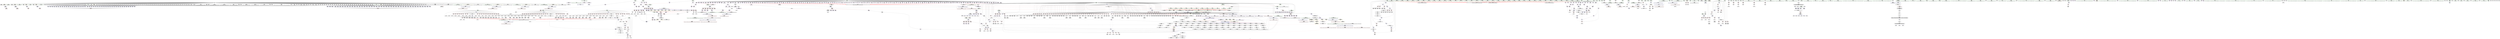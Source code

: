 digraph "SVFG" {
	label="SVFG";

	Node0x564686d0a620 [shape=record,color=grey,label="{NodeID: 0\nNullPtr}"];
	Node0x564686d0a620 -> Node0x564686dad5e0[style=solid];
	Node0x564686d0a620 -> Node0x564686dad6e0[style=solid];
	Node0x564686d0a620 -> Node0x564686dad7b0[style=solid];
	Node0x564686d0a620 -> Node0x564686d01da0[style=solid];
	Node0x564686d0a620 -> Node0x564686d01e70[style=solid];
	Node0x564686d0a620 -> Node0x564686d01f40[style=solid];
	Node0x564686d0a620 -> Node0x564686d02010[style=solid];
	Node0x564686d0a620 -> Node0x564686d020e0[style=solid];
	Node0x564686d0a620 -> Node0x564686d021b0[style=solid];
	Node0x564686d0a620 -> Node0x564686d02280[style=solid];
	Node0x564686d0a620 -> Node0x564686d02350[style=solid];
	Node0x564686d0a620 -> Node0x564686d02420[style=solid];
	Node0x564686d0a620 -> Node0x564686d024f0[style=solid];
	Node0x564686d0a620 -> Node0x564686d025c0[style=solid];
	Node0x564686d0a620 -> Node0x564686d02690[style=solid];
	Node0x564686d0a620 -> Node0x564686d02760[style=solid];
	Node0x564686d0a620 -> Node0x564686d02830[style=solid];
	Node0x564686d0a620 -> Node0x564686d02900[style=solid];
	Node0x564686d0a620 -> Node0x564686d029d0[style=solid];
	Node0x564686d0a620 -> Node0x564686d02aa0[style=solid];
	Node0x564686d0a620 -> Node0x564686d02b70[style=solid];
	Node0x564686d0a620 -> Node0x564686d02c40[style=solid];
	Node0x564686d0a620 -> Node0x564686d02d10[style=solid];
	Node0x564686d0a620 -> Node0x564686d02de0[style=solid];
	Node0x564686d0a620 -> Node0x564686d02eb0[style=solid];
	Node0x564686d0a620 -> Node0x564686d02f80[style=solid];
	Node0x564686d0a620 -> Node0x564686d03050[style=solid];
	Node0x564686d0a620 -> Node0x564686d03120[style=solid];
	Node0x564686d0a620 -> Node0x564686d031f0[style=solid];
	Node0x564686d0a620 -> Node0x564686d032c0[style=solid];
	Node0x564686d0a620 -> Node0x564686d03390[style=solid];
	Node0x564686d0a620 -> Node0x564686d03460[style=solid];
	Node0x564686d0a620 -> Node0x564686d03530[style=solid];
	Node0x564686d0a620 -> Node0x564686d03600[style=solid];
	Node0x564686d0a620 -> Node0x564686d036d0[style=solid];
	Node0x564686d0a620 -> Node0x564686d037a0[style=solid];
	Node0x564686d0a620 -> Node0x564686d03870[style=solid];
	Node0x564686d0a620 -> Node0x564686d03940[style=solid];
	Node0x564686d0a620 -> Node0x564686d03a10[style=solid];
	Node0x564686d0a620 -> Node0x564686d03ae0[style=solid];
	Node0x564686d0a620 -> Node0x564686d03bb0[style=solid];
	Node0x564686d0a620 -> Node0x564686d03c80[style=solid];
	Node0x564686d0a620 -> Node0x564686db18a0[style=solid];
	Node0x564686d0a620 -> Node0x564686db1930[style=solid];
	Node0x564686d0a620 -> Node0x564686db1a00[style=solid];
	Node0x564686d0a620 -> Node0x564686db1ad0[style=solid];
	Node0x564686d0a620 -> Node0x564686db1ba0[style=solid];
	Node0x564686d0a620 -> Node0x564686db1c70[style=solid];
	Node0x564686d0a620 -> Node0x564686db1d40[style=solid];
	Node0x564686d0a620 -> Node0x564686db1e10[style=solid];
	Node0x564686d0a620 -> Node0x564686db1ee0[style=solid];
	Node0x564686d0a620 -> Node0x564686db1fb0[style=solid];
	Node0x564686d0a620 -> Node0x564686db2080[style=solid];
	Node0x564686d0a620 -> Node0x564686db2150[style=solid];
	Node0x564686d0a620 -> Node0x564686db2220[style=solid];
	Node0x564686d0a620 -> Node0x564686db22f0[style=solid];
	Node0x564686d0a620 -> Node0x564686db23c0[style=solid];
	Node0x564686d0a620 -> Node0x564686db2490[style=solid];
	Node0x564686d0a620 -> Node0x564686db2560[style=solid];
	Node0x564686d0a620 -> Node0x564686db2630[style=solid];
	Node0x564686d0a620 -> Node0x564686db2700[style=solid];
	Node0x564686d0a620 -> Node0x564686db27d0[style=solid];
	Node0x564686d0a620 -> Node0x564686db28a0[style=solid];
	Node0x564686d0a620 -> Node0x564686db2970[style=solid];
	Node0x564686d0a620 -> Node0x564686db2a40[style=solid];
	Node0x564686d0a620 -> Node0x564686db2b10[style=solid];
	Node0x564686d0a620 -> Node0x564686db2be0[style=solid];
	Node0x564686d0a620 -> Node0x564686db2cb0[style=solid];
	Node0x564686d0a620 -> Node0x564686db2d80[style=solid];
	Node0x564686d0a620 -> Node0x564686db2e50[style=solid];
	Node0x564686d0a620 -> Node0x564686db2f20[style=solid];
	Node0x564686d0a620 -> Node0x564686db2ff0[style=solid];
	Node0x564686d0a620 -> Node0x564686db30c0[style=solid];
	Node0x564686d0a620 -> Node0x564686db3190[style=solid];
	Node0x564686d0a620 -> Node0x564686db3260[style=solid];
	Node0x564686d0a620 -> Node0x564686db3330[style=solid];
	Node0x564686d0a620 -> Node0x564686db3400[style=solid];
	Node0x564686d0a620 -> Node0x564686db34d0[style=solid];
	Node0x564686d0a620 -> Node0x564686db35a0[style=solid];
	Node0x564686d0a620 -> Node0x564686db3670[style=solid];
	Node0x564686d0a620 -> Node0x564686db3740[style=solid];
	Node0x564686d0a620 -> Node0x564686db3810[style=solid];
	Node0x564686d0a620 -> Node0x564686db38e0[style=solid];
	Node0x564686d0a620 -> Node0x564686db39b0[style=solid];
	Node0x564686d0a620 -> Node0x564686db3a80[style=solid];
	Node0x564686d0a620 -> Node0x564686db3b50[style=solid];
	Node0x564686d0a620 -> Node0x564686db3c20[style=solid];
	Node0x564686d0a620 -> Node0x564686db3cf0[style=solid];
	Node0x564686d0a620 -> Node0x564686db3dc0[style=solid];
	Node0x564686d0a620 -> Node0x564686db3e90[style=solid];
	Node0x564686d0a620 -> Node0x564686db3f60[style=solid];
	Node0x564686d0a620 -> Node0x564686db4030[style=solid];
	Node0x564686d0a620 -> Node0x564686db4100[style=solid];
	Node0x564686d0a620 -> Node0x564686db41d0[style=solid];
	Node0x564686d0a620 -> Node0x564686db42a0[style=solid];
	Node0x564686d0a620 -> Node0x564686db4370[style=solid];
	Node0x564686d0a620 -> Node0x564686db4440[style=solid];
	Node0x564686d0a620 -> Node0x564686db4510[style=solid];
	Node0x564686d0a620 -> Node0x564686db45e0[style=solid];
	Node0x564686d0a620 -> Node0x564686db46b0[style=solid];
	Node0x564686d0a620 -> Node0x564686db4780[style=solid];
	Node0x564686d0a620 -> Node0x564686db4850[style=solid];
	Node0x564686d0a620 -> Node0x564686db4920[style=solid];
	Node0x564686d0a620 -> Node0x564686db49f0[style=solid];
	Node0x564686d0a620 -> Node0x564686db4ac0[style=solid];
	Node0x564686d0a620 -> Node0x564686db4b90[style=solid];
	Node0x564686d0a620 -> Node0x564686db4c60[style=solid];
	Node0x564686d0a620 -> Node0x564686db4d30[style=solid];
	Node0x564686d0a620 -> Node0x564686db4e00[style=solid];
	Node0x564686d0a620 -> Node0x564686db4ed0[style=solid];
	Node0x564686d0a620 -> Node0x564686db4fa0[style=solid];
	Node0x564686d0a620 -> Node0x564686db5070[style=solid];
	Node0x564686d0a620 -> Node0x564686db5140[style=solid];
	Node0x564686d0a620 -> Node0x564686db5210[style=solid];
	Node0x564686d0a620 -> Node0x564686db52e0[style=solid];
	Node0x564686d0a620 -> Node0x564686db53b0[style=solid];
	Node0x564686d0a620 -> Node0x564686db5480[style=solid];
	Node0x564686d0a620 -> Node0x564686db5550[style=solid];
	Node0x564686d0a620 -> Node0x564686db5620[style=solid];
	Node0x564686d0a620 -> Node0x564686db56f0[style=solid];
	Node0x564686d0a620 -> Node0x564686db57c0[style=solid];
	Node0x564686d0a620 -> Node0x564686db5890[style=solid];
	Node0x564686d0a620 -> Node0x564686db5960[style=solid];
	Node0x564686d0a620 -> Node0x564686db5a30[style=solid];
	Node0x564686d0a620 -> Node0x564686db5b00[style=solid];
	Node0x564686d0a620 -> Node0x564686db5bd0[style=solid];
	Node0x564686d0a620 -> Node0x564686db5ca0[style=solid];
	Node0x564686d0a620 -> Node0x564686db5d70[style=solid];
	Node0x564686d0a620 -> Node0x564686db5e40[style=solid];
	Node0x564686d0a620 -> Node0x564686db5f10[style=solid];
	Node0x564686d0a620 -> Node0x564686db5fe0[style=solid];
	Node0x564686d0a620 -> Node0x564686db60b0[style=solid];
	Node0x564686d0a620 -> Node0x564686db6180[style=solid];
	Node0x564686d0a620 -> Node0x564686db6250[style=solid];
	Node0x564686d0a620 -> Node0x564686db6320[style=solid];
	Node0x564686d0a620 -> Node0x564686db63f0[style=solid];
	Node0x564686d0a620 -> Node0x564686db64c0[style=solid];
	Node0x564686d0a620 -> Node0x564686db6590[style=solid];
	Node0x564686d0a620 -> Node0x564686db6660[style=solid];
	Node0x564686d0a620 -> Node0x564686db6730[style=solid];
	Node0x564686d0a620 -> Node0x564686db6800[style=solid];
	Node0x564686d0a620 -> Node0x564686db68d0[style=solid];
	Node0x564686d0a620 -> Node0x564686db69a0[style=solid];
	Node0x564686d0a620 -> Node0x564686db6a70[style=solid];
	Node0x564686d0a620 -> Node0x564686db6b40[style=solid];
	Node0x564686d0a620 -> Node0x564686db6c10[style=solid];
	Node0x564686d0a620 -> Node0x564686db6ce0[style=solid];
	Node0x564686d0a620 -> Node0x564686db6db0[style=solid];
	Node0x564686d0a620 -> Node0x564686db6e80[style=solid];
	Node0x564686d0a620 -> Node0x564686db6f50[style=solid];
	Node0x564686d0a620 -> Node0x564686db7020[style=solid];
	Node0x564686d0a620 -> Node0x564686db70f0[style=solid];
	Node0x564686d0a620 -> Node0x564686db71c0[style=solid];
	Node0x564686d0a620 -> Node0x564686db7290[style=solid];
	Node0x564686d0a620 -> Node0x564686db7360[style=solid];
	Node0x564686d0a620 -> Node0x564686db7430[style=solid];
	Node0x564686d0a620 -> Node0x564686de82f0[style=solid];
	Node0x564686e20bd0 [shape=record,color=grey,label="{NodeID: 1882\n1514 = Binary(1513, 548, )\n}"];
	Node0x564686e20bd0 -> Node0x564686dc2310[style=solid];
	Node0x564686db9a90 [shape=record,color=purple,label="{NodeID: 775\n1945\<--1944\na2\<--\n_ZNK1ZltERKS_\n|{<s0>220}}"];
	Node0x564686db9a90:s0 -> Node0x564686fad6a0[style=solid,color=red];
	Node0x564686db0870 [shape=record,color=black,label="{NodeID: 443\n1268\<--1266\nidxprom406\<--\nmain\n}"];
	Node0x564686defc30 [shape=record,color=blue,label="{NodeID: 1218\n329\<--1260\nsw\<--\nmain\n}"];
	Node0x564686defc30 -> Node0x564686de45e0[style=dashed];
	Node0x564686defc30 -> Node0x564686ed3510[style=dashed];
	Node0x564686cfdf80 [shape=record,color=green,label="{NodeID: 111\n387\<--388\nagg.tmp323\<--agg.tmp323_field_insensitive\nmain\n|{<s0>107|<s1>110}}"];
	Node0x564686cfdf80:s0 -> Node0x564686fad830[style=solid,color=red];
	Node0x564686cfdf80:s1 -> Node0x564686fab050[style=solid,color=red];
	Node0x564686dbf4c0 [shape=record,color=red,label="{NodeID: 886\n1308\<--317\n\<--i\nmain\n}"];
	Node0x564686dbf4c0 -> Node0x564686e1bc50[style=solid];
	Node0x564686fac980 [shape=record,color=black,label="{NodeID: 2768\n1791 = PHI(492, )\n0th arg _ZN1ZaSERKS_ }"];
	Node0x564686fac980 -> Node0x564686df0040[style=solid];
	Node0x564686dc5f30 [shape=record,color=purple,label="{NodeID: 554\n241\<--27\narrayidx\<--tmp\n_Z5rearrPc\n}"];
	Node0x564686dc5f30 -> Node0x564686de8e80[style=solid];
	Node0x564686d03600 [shape=record,color=black,label="{NodeID: 222\n781\<--3\n\<--dummyVal\nmain\n}"];
	Node0x564686d03600 -> Node0x564686dead60[style=solid];
	Node0x564686de4780 [shape=record,color=red,label="{NodeID: 997\n1744\<--335\nsel\<--ehselector.slot\nmain\n}"];
	Node0x564686dcb960 [shape=record,color=purple,label="{NodeID: 665\n1301\<--29\nc431\<--P\nmain\n|{<s0>134}}"];
	Node0x564686dcb960:s0 -> Node0x564686faffb0[style=solid,color=red];
	Node0x564686db6b40 [shape=record,color=black,label="{NodeID: 333\n1865\<--3\n\<--dummyVal\n_ZStplIcSt11char_traitsIcESaIcEENSt7__cxx1112basic_stringIT_T0_T1_EES5_RKS8_\n}"];
	Node0x564686db6b40 -> Node0x564686df0790[style=solid];
	Node0x564686dea2d0 [shape=record,color=blue,label="{NodeID: 1108\n649\<--247\narrayidx94\<--\nmain\n}"];
	Node0x564686dea2d0 -> Node0x564686de5070[style=dashed];
	Node0x564686dea2d0 -> Node0x564686debb30[style=dashed];
	Node0x564686dea2d0 -> Node0x564686dec760[style=dashed];
	Node0x564686dea2d0 -> Node0x564686ec1cb0[style=dashed];
	Node0x564686d0a710 [shape=record,color=green,label="{NodeID: 1\n5\<--1\n\<--dummyObj\nCan only get source location for instruction, argument, global var or function.|{<s0>85|<s1>94|<s2>110|<s3>119|<s4>160|<s5>169}}"];
	Node0x564686d0a710:s0 -> Node0x564686faa850[style=solid,color=red];
	Node0x564686d0a710:s1 -> Node0x564686faa850[style=solid,color=red];
	Node0x564686d0a710:s2 -> Node0x564686faa850[style=solid,color=red];
	Node0x564686d0a710:s3 -> Node0x564686faa850[style=solid,color=red];
	Node0x564686d0a710:s4 -> Node0x564686faa850[style=solid,color=red];
	Node0x564686d0a710:s5 -> Node0x564686faa850[style=solid,color=red];
	Node0x564686e20d50 [shape=record,color=grey,label="{NodeID: 1883\n1505 = Binary(1504, 548, )\n}"];
	Node0x564686e20d50 -> Node0x564686dc2170[style=solid];
	Node0x564686db9b60 [shape=record,color=purple,label="{NodeID: 776\n1952\<--1951\na4\<--\n_ZNK1ZltERKS_\n|{<s0>221}}"];
	Node0x564686db9b60:s0 -> Node0x564686facd30[style=solid,color=red];
	Node0x564686f1a5d0 [shape=record,color=yellow,style=double,label="{NodeID: 2658\n6V_2 = CSCHI(MR_6V_1)\npts\{360000 360001 400000 400001 \}\nCS[]|{<s0>240}}"];
	Node0x564686f1a5d0:s0 -> Node0x564686eb4900[style=dashed,color=blue];
	Node0x564686db0940 [shape=record,color=black,label="{NodeID: 444\n1272\<--1271\nidxprom409\<--sub408\nmain\n}"];
	Node0x564686defd00 [shape=record,color=blue,label="{NodeID: 1219\n317\<--1735\ni\<--inc663\nmain\n}"];
	Node0x564686defd00 -> Node0x564686dc0c50[style=dashed];
	Node0x564686defd00 -> Node0x564686dc0d20[style=dashed];
	Node0x564686defd00 -> Node0x564686dc0df0[style=dashed];
	Node0x564686defd00 -> Node0x564686dc0ec0[style=dashed];
	Node0x564686defd00 -> Node0x564686dc0f90[style=dashed];
	Node0x564686defd00 -> Node0x564686defd00[style=dashed];
	Node0x564686defd00 -> Node0x564686ead550[style=dashed];
	Node0x564686cfe050 [shape=record,color=green,label="{NodeID: 112\n389\<--390\nagg.tmp329\<--agg.tmp329_field_insensitive\nmain\n|{<s0>108|<s1>110}}"];
	Node0x564686cfe050:s0 -> Node0x564686fad830[style=solid,color=red];
	Node0x564686cfe050:s1 -> Node0x564686fab450[style=solid,color=red];
	Node0x564686dbf590 [shape=record,color=red,label="{NodeID: 887\n1318\<--317\n\<--i\nmain\n|{<s0>144}}"];
	Node0x564686dbf590:s0 -> Node0x564686faac50[style=solid,color=red];
	Node0x564686faca90 [shape=record,color=black,label="{NodeID: 2769\n1792 = PHI(486, )\n1st arg _ZN1ZaSERKS_ }"];
	Node0x564686faca90 -> Node0x564686df0110[style=solid];
	Node0x564686dc6000 [shape=record,color=purple,label="{NodeID: 555\n283\<--27\narrayidx14\<--tmp\n_Z5rearrPc\n}"];
	Node0x564686dc6000 -> Node0x564686de91c0[style=solid];
	Node0x564686d036d0 [shape=record,color=black,label="{NodeID: 223\n783\<--3\n\<--dummyVal\nmain\n}"];
	Node0x564686d036d0 -> Node0x564686deae30[style=solid];
	Node0x564686de4850 [shape=record,color=red,label="{NodeID: 998\n527\<--526\n\<--arrayidx22\nmain\n}"];
	Node0x564686de4850 -> Node0x564686db8230[style=solid];
	Node0x564686dcba30 [shape=record,color=purple,label="{NodeID: 666\n1307\<--29\narrayidx438\<--P\nmain\n}"];
	Node0x564686db6c10 [shape=record,color=black,label="{NodeID: 334\n1874\<--3\nlpad.val\<--dummyVal\n_ZStplIcSt11char_traitsIcESaIcEENSt7__cxx1112basic_stringIT_T0_T1_EES5_RKS8_\n}"];
	Node0x564686dea3a0 [shape=record,color=blue,label="{NodeID: 1109\n333\<--738\nexn.slot\<--\nmain\n}"];
	Node0x564686dea3a0 -> Node0x564686de46b0[style=dashed];
	Node0x5646867f92a0 [shape=record,color=green,label="{NodeID: 2\n25\<--1\n\<--dummyObj\nCan only get source location for instruction, argument, global var or function.}"];
	Node0x564686e20ed0 [shape=record,color=grey,label="{NodeID: 1884\n1496 = Binary(1495, 548, )\n}"];
	Node0x564686e20ed0 -> Node0x564686dc1fd0[style=solid];
	Node0x564686db9c30 [shape=record,color=purple,label="{NodeID: 777\n1960\<--1959\nb6\<--\n_ZNK1ZltERKS_\n|{<s0>222}}"];
	Node0x564686db9c30:s0 -> Node0x564686fad6a0[style=solid,color=red];
	Node0x564686f1a760 [shape=record,color=yellow,style=double,label="{NodeID: 2659\n71V_4 = CSCHI(MR_71V_3)\npts\{360000 \}\nCS[]|{<s0>28}}"];
	Node0x564686f1a760:s0 -> Node0x564686deff70[style=dashed,color=red];
	Node0x564686db0a10 [shape=record,color=black,label="{NodeID: 445\n1278\<--1277\nconv414\<--add413\nmain\n|{<s0>132}}"];
	Node0x564686db0a10:s0 -> Node0x564686faf5e0[style=solid,color=red];
	Node0x564686defdd0 [shape=record,color=blue,label="{NodeID: 1220\n1758\<--1756\nthis.addr\<--this\n_ZN1ZaSEOS_\n}"];
	Node0x564686defdd0 -> Node0x564686de5890[style=dashed];
	Node0x564686cfe120 [shape=record,color=green,label="{NodeID: 113\n391\<--392\nagg.tmp337\<--agg.tmp337_field_insensitive\nmain\n|{<s0>109|<s1>110}}"];
	Node0x564686cfe120:s0 -> Node0x564686fad830[style=solid,color=red];
	Node0x564686cfe120:s1 -> Node0x564686fab850[style=solid,color=red];
	Node0x564686dbf660 [shape=record,color=red,label="{NodeID: 888\n1322\<--317\n\<--i\nmain\n}"];
	Node0x564686dbf660 -> Node0x564686db1230[style=solid];
	Node0x564686facba0 [shape=record,color=black,label="{NodeID: 2770\n2027 = PHI(1950, 1963, 1974, )\n0th arg _ZStltIcSt11char_traitsIcESaIcEEbRKNSt7__cxx1112basic_stringIT_T0_T1_EESA_ }"];
	Node0x564686facba0 -> Node0x564686df1490[style=solid];
	Node0x564686dc60d0 [shape=record,color=purple,label="{NodeID: 556\n297\<--27\narrayidx22\<--tmp\n_Z5rearrPc\n}"];
	Node0x564686dc60d0 -> Node0x564686dbbbe0[style=solid];
	Node0x564686d037a0 [shape=record,color=black,label="{NodeID: 224\n878\<--3\n\<--dummyVal\nmain\n}"];
	Node0x564686de4920 [shape=record,color=red,label="{NodeID: 999\n534\<--533\n\<--arrayidx25\nmain\n}"];
	Node0x564686de4920 -> Node0x564686db83d0[style=solid];
	Node0x564686dcbb00 [shape=record,color=purple,label="{NodeID: 667\n1311\<--29\narrayidx441\<--P\nmain\n|{<s0>136}}"];
	Node0x564686dcbb00:s0 -> Node0x564686fac730[style=solid,color=red];
	Node0x564686db6ce0 [shape=record,color=black,label="{NodeID: 335\n1875\<--3\nlpad.val5\<--dummyVal\n_ZStplIcSt11char_traitsIcESaIcEENSt7__cxx1112basic_stringIT_T0_T1_EES5_RKS8_\n}"];
	Node0x564686dea470 [shape=record,color=blue,label="{NodeID: 1110\n335\<--740\nehselector.slot\<--\nmain\n}"];
	Node0x564686dea470 -> Node0x564686de4780[style=dashed];
	Node0x564686ced630 [shape=record,color=green,label="{NodeID: 3\n37\<--1\n__dso_handle\<--dummyObj\nGlob }"];
	Node0x564686e21050 [shape=record,color=grey,label="{NodeID: 1885\n1485 = Binary(1484, 247, )\n}"];
	Node0x564686e21050 -> Node0x564686dc1f00[style=solid];
	Node0x564686db9d00 [shape=record,color=purple,label="{NodeID: 778\n1965\<--1964\nb10\<--\n_ZNK1ZltERKS_\n|{<s0>223}}"];
	Node0x564686db9d00:s0 -> Node0x564686facd30[style=solid,color=red];
	Node0x564686f1a8c0 [shape=record,color=yellow,style=double,label="{NodeID: 2660\n73V_4 = CSCHI(MR_73V_3)\npts\{3320000 \}\nCS[]|{|<s1>28}}"];
	Node0x564686f1a8c0 -> Node0x564686ed25b0[style=dashed];
	Node0x564686f1a8c0:s1 -> Node0x564686f0cee0[style=dashed,color=red];
	Node0x564686db0ae0 [shape=record,color=black,label="{NodeID: 446\n1280\<--1279\nidxprom415\<--\nmain\n}"];
	Node0x564686defea0 [shape=record,color=blue,label="{NodeID: 1221\n1760\<--1757\n.addr\<--\n_ZN1ZaSEOS_\n}"];
	Node0x564686defea0 -> Node0x564686de5960[style=dashed];
	Node0x564686defea0 -> Node0x564686de5a30[style=dashed];
	Node0x564686defea0 -> Node0x564686de5b00[style=dashed];
	Node0x564686defea0 -> Node0x564686de5bd0[style=dashed];
	Node0x564686cfe1f0 [shape=record,color=green,label="{NodeID: 114\n393\<--394\nref.tmp358\<--ref.tmp358_field_insensitive\nmain\n|{<s0>119|<s1>120|<s2>121}}"];
	Node0x564686cfe1f0:s0 -> Node0x564686fa9d60[style=solid,color=red];
	Node0x564686cfe1f0:s1 -> Node0x564686fac030[style=solid,color=red];
	Node0x564686cfe1f0:s2 -> Node0x564686f96680[style=solid,color=red];
	Node0x564686dbf730 [shape=record,color=red,label="{NodeID: 889\n1331\<--317\n\<--i\nmain\n}"];
	Node0x564686dbf730 -> Node0x564686db13d0[style=solid];
	Node0x564686facd30 [shape=record,color=black,label="{NodeID: 2771\n2028 = PHI(1952, 1965, 1976, )\n1st arg _ZStltIcSt11char_traitsIcESaIcEEbRKNSt7__cxx1112basic_stringIT_T0_T1_EESA_ }"];
	Node0x564686facd30 -> Node0x564686df1560[style=solid];
	Node0x564686dc61a0 [shape=record,color=purple,label="{NodeID: 557\n81\<--29\n\<--P\n__cxx_global_var_init\n}"];
	Node0x564686dc61a0 -> Node0x564686e18fb0[style=solid];
	Node0x564686d03870 [shape=record,color=black,label="{NodeID: 225\n879\<--3\n\<--dummyVal\nmain\n}"];
	Node0x564686d03870 -> Node0x564686deafd0[style=solid];
	Node0x564686de49f0 [shape=record,color=red,label="{NodeID: 1000\n545\<--544\n\<--arrayidx31\nmain\n}"];
	Node0x564686de49f0 -> Node0x564686db8570[style=solid];
	Node0x564686dcbbd0 [shape=record,color=purple,label="{NodeID: 668\n1324\<--29\n\<--P\nmain\n}"];
	Node0x564686db6db0 [shape=record,color=black,label="{NodeID: 336\n1917\<--3\n\<--dummyVal\n_ZN1ZC2EiiNSt7__cxx1112basic_stringIcSt11char_traitsIcESaIcEEES5_S5_\n}"];
	Node0x564686dea540 [shape=record,color=blue,label="{NodeID: 1111\n333\<--744\nexn.slot\<--\nmain\n}"];
	Node0x564686dea540 -> Node0x564686de46b0[style=dashed];
	Node0x564686d286d0 [shape=record,color=green,label="{NodeID: 4\n41\<--1\n.str\<--dummyObj\nGlob }"];
	Node0x564686e211d0 [shape=record,color=grey,label="{NodeID: 1886\n1471 = Binary(1470, 548, )\n}"];
	Node0x564686e211d0 -> Node0x564686dc1bc0[style=solid];
	Node0x564686db9dd0 [shape=record,color=purple,label="{NodeID: 779\n1971\<--1970\nc13\<--\n_ZNK1ZltERKS_\n|{<s0>224}}"];
	Node0x564686db9dd0:s0 -> Node0x564686fad6a0[style=solid,color=red];
	Node0x564686db0bb0 [shape=record,color=black,label="{NodeID: 447\n1287\<--1286\nconv420\<--add419\nmain\n|{<s0>133}}"];
	Node0x564686db0bb0:s0 -> Node0x564686faf5e0[style=solid,color=red];
	Node0x564686deff70 [shape=record,color=blue, style = dotted,label="{NodeID: 1222\n2155\<--2157\noffset_0\<--dummyVal\n_ZN1ZaSEOS_\n|{<s0>28|<s1>45|<s2>70|<s3>95|<s4>120|<s5>145|<s6>170}}"];
	Node0x564686deff70:s0 -> Node0x564686f1aae0[style=dashed,color=blue];
	Node0x564686deff70:s1 -> Node0x564686ed4e10[style=dashed,color=blue];
	Node0x564686deff70:s2 -> Node0x564686ed4e10[style=dashed,color=blue];
	Node0x564686deff70:s3 -> Node0x564686ec21b0[style=dashed,color=blue];
	Node0x564686deff70:s4 -> Node0x564686ec21b0[style=dashed,color=blue];
	Node0x564686deff70:s5 -> Node0x564686eed910[style=dashed,color=blue];
	Node0x564686deff70:s6 -> Node0x564686ec21b0[style=dashed,color=blue];
	Node0x564686d03dc0 [shape=record,color=green,label="{NodeID: 115\n395\<--396\nagg.tmp359\<--agg.tmp359_field_insensitive\nmain\n|{<s0>116|<s1>119}}"];
	Node0x564686d03dc0:s0 -> Node0x564686fad830[style=solid,color=red];
	Node0x564686d03dc0:s1 -> Node0x564686fab050[style=solid,color=red];
	Node0x564686dbf800 [shape=record,color=red,label="{NodeID: 890\n1340\<--317\n\<--i\nmain\n}"];
	Node0x564686dbf800 -> Node0x564686db1570[style=solid];
	Node0x564686facec0 [shape=record,color=black,label="{NodeID: 2772\n216 = PHI(460, 462, 464, )\n0th arg _Z5rearrPc }"];
	Node0x564686facec0 -> Node0x564686de8b40[style=solid];
	Node0x564686dc6270 [shape=record,color=purple,label="{NodeID: 558\n88\<--29\n\<--P\n__cxx_global_var_init\n}"];
	Node0x564686d03940 [shape=record,color=black,label="{NodeID: 226\n881\<--3\n\<--dummyVal\nmain\n}"];
	Node0x564686d03940 -> Node0x564686deb0a0[style=solid];
	Node0x564686de4ac0 [shape=record,color=red,label="{NodeID: 1001\n562\<--561\n\<--arrayidx39\nmain\n}"];
	Node0x564686de4ac0 -> Node0x564686db8710[style=solid];
	Node0x564686dcbca0 [shape=record,color=purple,label="{NodeID: 669\n1325\<--29\narrayidx455\<--P\nmain\n}"];
	Node0x564686db6e80 [shape=record,color=black,label="{NodeID: 337\n1918\<--3\n\<--dummyVal\n_ZN1ZC2EiiNSt7__cxx1112basic_stringIcSt11char_traitsIcESaIcEEES5_S5_\n}"];
	Node0x564686db6e80 -> Node0x564686df0c70[style=solid];
	Node0x564686dea610 [shape=record,color=blue,label="{NodeID: 1112\n335\<--746\nehselector.slot\<--\nmain\n}"];
	Node0x564686dea610 -> Node0x564686de4780[style=dashed];
	Node0x564686cf9230 [shape=record,color=green,label="{NodeID: 5\n43\<--1\n.str.2\<--dummyObj\nGlob }"];
	Node0x564686e21350 [shape=record,color=grey,label="{NodeID: 1887\n1462 = Binary(1461, 548, )\n}"];
	Node0x564686e21350 -> Node0x564686dc1a20[style=solid];
	Node0x564686db9ea0 [shape=record,color=purple,label="{NodeID: 780\n1976\<--1975\nc17\<--\n_ZNK1ZltERKS_\n|{<s0>225}}"];
	Node0x564686db9ea0:s0 -> Node0x564686facd30[style=solid,color=red];
	Node0x564686f1aae0 [shape=record,color=yellow,style=double,label="{NodeID: 2662\n71V_5 = CSCHI(MR_71V_4)\npts\{360000 \}\nCS[]|{<s0>29|<s1>29}}"];
	Node0x564686f1aae0:s0 -> Node0x564686de7d20[style=dashed,color=red];
	Node0x564686f1aae0:s1 -> Node0x564686df01e0[style=dashed,color=red];
	Node0x564686db0c80 [shape=record,color=black,label="{NodeID: 448\n1289\<--1288\nidxprom421\<--\nmain\n}"];
	Node0x564686df0040 [shape=record,color=blue,label="{NodeID: 1223\n1793\<--1791\nthis.addr\<--this\n_ZN1ZaSERKS_\n}"];
	Node0x564686df0040 -> Node0x564686de5ca0[style=dashed];
	Node0x564686d03e90 [shape=record,color=green,label="{NodeID: 116\n397\<--398\nagg.tmp365\<--agg.tmp365_field_insensitive\nmain\n|{<s0>117|<s1>119}}"];
	Node0x564686d03e90:s0 -> Node0x564686fad830[style=solid,color=red];
	Node0x564686d03e90:s1 -> Node0x564686fab450[style=solid,color=red];
	Node0x564686dbf8d0 [shape=record,color=red,label="{NodeID: 891\n1351\<--317\n\<--i\nmain\n}"];
	Node0x564686dbf8d0 -> Node0x564686e1c850[style=solid];
	Node0x564686fad050 [shape=record,color=black,label="{NodeID: 2773\n121 = PHI(83, 38, 331, )\n0th arg _ZN1ZC2Ev }"];
	Node0x564686fad050 -> Node0x564686de8590[style=solid];
	Node0x564686dc6340 [shape=record,color=purple,label="{NodeID: 559\n89\<--29\n\<--P\n__cxx_global_var_init\n}"];
	Node0x564686dc6340 -> Node0x564686e262d0[style=solid];
	Node0x564686d03a10 [shape=record,color=black,label="{NodeID: 227\n884\<--3\n\<--dummyVal\nmain\n}"];
	Node0x564686de4b90 [shape=record,color=red,label="{NodeID: 1002\n569\<--568\n\<--arrayidx44\nmain\n}"];
	Node0x564686de4b90 -> Node0x564686db88b0[style=solid];
	Node0x564686dcbd70 [shape=record,color=purple,label="{NodeID: 670\n1326\<--29\na456\<--P\nmain\n|{<s0>141}}"];
	Node0x564686dcbd70:s0 -> Node0x564686faffb0[style=solid,color=red];
	Node0x564686db6f50 [shape=record,color=black,label="{NodeID: 338\n1920\<--3\n\<--dummyVal\n_ZN1ZC2EiiNSt7__cxx1112basic_stringIcSt11char_traitsIcESaIcEEES5_S5_\n}"];
	Node0x564686db6f50 -> Node0x564686df0d40[style=solid];
	Node0x564686dea6e0 [shape=record,color=blue,label="{NodeID: 1113\n333\<--750\nexn.slot\<--\nmain\n}"];
	Node0x564686dea6e0 -> Node0x564686de46b0[style=dashed];
	Node0x564686cf9540 [shape=record,color=green,label="{NodeID: 6\n45\<--1\nstdin\<--dummyObj\nGlob }"];
	Node0x564686e214d0 [shape=record,color=grey,label="{NodeID: 1888\n1103 = Binary(1102, 548, )\n}"];
	Node0x564686e214d0 -> Node0x564686dafb70[style=solid];
	Node0x564686db9f70 [shape=record,color=purple,label="{NodeID: 781\n277\<--271\narrayidx11\<--\n_Z5rearrPc\n}"];
	Node0x564686db9f70 -> Node0x564686dbbb10[style=solid];
	Node0x564686db0d50 [shape=record,color=black,label="{NodeID: 449\n1296\<--1295\nconv428\<--add427\nmain\n|{<s0>134}}"];
	Node0x564686db0d50:s0 -> Node0x564686faf5e0[style=solid,color=red];
	Node0x564686df0110 [shape=record,color=blue,label="{NodeID: 1224\n1795\<--1792\n.addr\<--\n_ZN1ZaSERKS_\n}"];
	Node0x564686df0110 -> Node0x564686de5d70[style=dashed];
	Node0x564686df0110 -> Node0x564686de5e40[style=dashed];
	Node0x564686df0110 -> Node0x564686de5f10[style=dashed];
	Node0x564686df0110 -> Node0x564686de5fe0[style=dashed];
	Node0x564686d03f60 [shape=record,color=green,label="{NodeID: 117\n399\<--400\nagg.tmp373\<--agg.tmp373_field_insensitive\nmain\n|{<s0>118|<s1>119}}"];
	Node0x564686d03f60:s0 -> Node0x564686fad830[style=solid,color=red];
	Node0x564686d03f60:s1 -> Node0x564686fab850[style=solid,color=red];
	Node0x564686dbf9a0 [shape=record,color=red,label="{NodeID: 892\n1417\<--317\n\<--i\nmain\n}"];
	Node0x564686dbf9a0 -> Node0x564686dc1540[style=solid];
	Node0x564686fad1e0 [shape=record,color=black,label="{NodeID: 2774\n2086 = PHI(2064, )\n0th arg _ZNSt11char_traitsIcE7compareEPKcS2_m }"];
	Node0x564686fad1e0 -> Node0x564686df17d0[style=solid];
	Node0x564686dc6410 [shape=record,color=purple,label="{NodeID: 560\n103\<--29\n\<--P\n__cxx_global_var_init\n}"];
	Node0x564686dc6410 -> Node0x564686e22b50[style=solid];
	Node0x564686f0be10 [shape=record,color=yellow,style=double,label="{NodeID: 2442\n64V_1 = ENCHI(MR_64V_0)\npts\{334 \}\nFun[main]}"];
	Node0x564686f0be10 -> Node0x564686de9ab0[style=dashed];
	Node0x564686f0be10 -> Node0x564686dea3a0[style=dashed];
	Node0x564686f0be10 -> Node0x564686dea540[style=dashed];
	Node0x564686f0be10 -> Node0x564686dea6e0[style=dashed];
	Node0x564686f0be10 -> Node0x564686dea880[style=dashed];
	Node0x564686f0be10 -> Node0x564686deaa20[style=dashed];
	Node0x564686f0be10 -> Node0x564686deabc0[style=dashed];
	Node0x564686f0be10 -> Node0x564686dead60[style=dashed];
	Node0x564686f0be10 -> Node0x564686deafd0[style=dashed];
	Node0x564686f0be10 -> Node0x564686deb170[style=dashed];
	Node0x564686f0be10 -> Node0x564686deb310[style=dashed];
	Node0x564686f0be10 -> Node0x564686deb4b0[style=dashed];
	Node0x564686f0be10 -> Node0x564686deb650[style=dashed];
	Node0x564686f0be10 -> Node0x564686deb7f0[style=dashed];
	Node0x564686f0be10 -> Node0x564686deb990[style=dashed];
	Node0x564686f0be10 -> Node0x564686debc00[style=dashed];
	Node0x564686f0be10 -> Node0x564686debda0[style=dashed];
	Node0x564686f0be10 -> Node0x564686debf40[style=dashed];
	Node0x564686f0be10 -> Node0x564686dec0e0[style=dashed];
	Node0x564686f0be10 -> Node0x564686dec280[style=dashed];
	Node0x564686f0be10 -> Node0x564686dec420[style=dashed];
	Node0x564686f0be10 -> Node0x564686dec5c0[style=dashed];
	Node0x564686f0be10 -> Node0x564686dec830[style=dashed];
	Node0x564686f0be10 -> Node0x564686dec9d0[style=dashed];
	Node0x564686f0be10 -> Node0x564686decb70[style=dashed];
	Node0x564686f0be10 -> Node0x564686decd10[style=dashed];
	Node0x564686f0be10 -> Node0x564686deceb0[style=dashed];
	Node0x564686f0be10 -> Node0x564686ded050[style=dashed];
	Node0x564686f0be10 -> Node0x564686ded1f0[style=dashed];
	Node0x564686f0be10 -> Node0x564686ded7a0[style=dashed];
	Node0x564686f0be10 -> Node0x564686ded940[style=dashed];
	Node0x564686f0be10 -> Node0x564686dedae0[style=dashed];
	Node0x564686f0be10 -> Node0x564686dedc80[style=dashed];
	Node0x564686f0be10 -> Node0x564686dede20[style=dashed];
	Node0x564686f0be10 -> Node0x564686dedfc0[style=dashed];
	Node0x564686f0be10 -> Node0x564686dee160[style=dashed];
	Node0x564686f0be10 -> Node0x564686dee710[style=dashed];
	Node0x564686f0be10 -> Node0x564686dee8b0[style=dashed];
	Node0x564686f0be10 -> Node0x564686deea50[style=dashed];
	Node0x564686f0be10 -> Node0x564686deebf0[style=dashed];
	Node0x564686f0be10 -> Node0x564686deed90[style=dashed];
	Node0x564686f0be10 -> Node0x564686deef30[style=dashed];
	Node0x564686f0be10 -> Node0x564686def0d0[style=dashed];
	Node0x564686d03ae0 [shape=record,color=black,label="{NodeID: 228\n885\<--3\n\<--dummyVal\nmain\n}"];
	Node0x564686d03ae0 -> Node0x564686deb170[style=solid];
	Node0x564686de4c60 [shape=record,color=red,label="{NodeID: 1003\n579\<--578\n\<--arrayidx51\nmain\n}"];
	Node0x564686de4c60 -> Node0x564686db8a50[style=solid];
	Node0x564686dcbe40 [shape=record,color=purple,label="{NodeID: 671\n1333\<--29\n\<--P\nmain\n}"];
	Node0x564686db7020 [shape=record,color=black,label="{NodeID: 339\n1928\<--3\nlpad.val\<--dummyVal\n_ZN1ZC2EiiNSt7__cxx1112basic_stringIcSt11char_traitsIcESaIcEEES5_S5_\n}"];
	Node0x564686dea7b0 [shape=record,color=blue,label="{NodeID: 1114\n335\<--752\nehselector.slot\<--\nmain\n}"];
	Node0x564686dea7b0 -> Node0x564686de4780[style=dashed];
	Node0x564686cf9600 [shape=record,color=green,label="{NodeID: 7\n46\<--1\n.str.3\<--dummyObj\nGlob }"];
	Node0x564686e21650 [shape=record,color=grey,label="{NodeID: 1889\n1453 = Binary(1452, 548, )\n}"];
	Node0x564686e21650 -> Node0x564686dc1880[style=solid];
	Node0x564686dba040 [shape=record,color=purple,label="{NodeID: 782\n302\<--299\narrayidx24\<--\n_Z5rearrPc\n}"];
	Node0x564686dba040 -> Node0x564686de9430[style=solid];
	Node0x564686db0e20 [shape=record,color=black,label="{NodeID: 450\n1298\<--1297\nidxprom429\<--\nmain\n}"];
	Node0x564686df01e0 [shape=record,color=blue, style = dotted,label="{NodeID: 1225\n2158\<--2160\noffset_0\<--dummyVal\n_ZN1ZaSERKS_\n|{<s0>29}}"];
	Node0x564686df01e0:s0 -> Node0x564686ed20b0[style=dashed,color=blue];
	Node0x564686d04030 [shape=record,color=green,label="{NodeID: 118\n401\<--402\nref.tmp411\<--ref.tmp411_field_insensitive\nmain\n|{<s0>135|<s1>136|<s2>137|<s3>150}}"];
	Node0x564686d04030:s0 -> Node0x564686fa9d60[style=solid,color=red];
	Node0x564686d04030:s1 -> Node0x564686fac4e0[style=solid,color=red];
	Node0x564686d04030:s2 -> Node0x564686f96680[style=solid,color=red];
	Node0x564686d04030:s3 -> Node0x564686f96680[style=solid,color=red];
	Node0x564686dbfa70 [shape=record,color=red,label="{NodeID: 893\n1446\<--317\n\<--i\nmain\n}"];
	Node0x564686dbfa70 -> Node0x564686e217d0[style=solid];
	Node0x564686fad2f0 [shape=record,color=black,label="{NodeID: 2775\n2087 = PHI(2068, )\n1st arg _ZNSt11char_traitsIcE7compareEPKcS2_m }"];
	Node0x564686fad2f0 -> Node0x564686df18a0[style=solid];
	Node0x564686dc64e0 [shape=record,color=purple,label="{NodeID: 561\n111\<--29\n\<--P\n__cxx_global_var_init\n}"];
	Node0x564686dc64e0 -> Node0x564686e223d0[style=solid];
	Node0x564686f0bef0 [shape=record,color=yellow,style=double,label="{NodeID: 2443\n66V_1 = ENCHI(MR_66V_0)\npts\{336 \}\nFun[main]}"];
	Node0x564686f0bef0 -> Node0x564686de9b80[style=dashed];
	Node0x564686f0bef0 -> Node0x564686dea470[style=dashed];
	Node0x564686f0bef0 -> Node0x564686dea610[style=dashed];
	Node0x564686f0bef0 -> Node0x564686dea7b0[style=dashed];
	Node0x564686f0bef0 -> Node0x564686dea950[style=dashed];
	Node0x564686f0bef0 -> Node0x564686deaaf0[style=dashed];
	Node0x564686f0bef0 -> Node0x564686deac90[style=dashed];
	Node0x564686f0bef0 -> Node0x564686deae30[style=dashed];
	Node0x564686f0bef0 -> Node0x564686deb0a0[style=dashed];
	Node0x564686f0bef0 -> Node0x564686deb240[style=dashed];
	Node0x564686f0bef0 -> Node0x564686deb3e0[style=dashed];
	Node0x564686f0bef0 -> Node0x564686deb580[style=dashed];
	Node0x564686f0bef0 -> Node0x564686deb720[style=dashed];
	Node0x564686f0bef0 -> Node0x564686deb8c0[style=dashed];
	Node0x564686f0bef0 -> Node0x564686deba60[style=dashed];
	Node0x564686f0bef0 -> Node0x564686debcd0[style=dashed];
	Node0x564686f0bef0 -> Node0x564686debe70[style=dashed];
	Node0x564686f0bef0 -> Node0x564686dec010[style=dashed];
	Node0x564686f0bef0 -> Node0x564686dec1b0[style=dashed];
	Node0x564686f0bef0 -> Node0x564686dec350[style=dashed];
	Node0x564686f0bef0 -> Node0x564686dec4f0[style=dashed];
	Node0x564686f0bef0 -> Node0x564686dec690[style=dashed];
	Node0x564686f0bef0 -> Node0x564686dec900[style=dashed];
	Node0x564686f0bef0 -> Node0x564686decaa0[style=dashed];
	Node0x564686f0bef0 -> Node0x564686decc40[style=dashed];
	Node0x564686f0bef0 -> Node0x564686decde0[style=dashed];
	Node0x564686f0bef0 -> Node0x564686decf80[style=dashed];
	Node0x564686f0bef0 -> Node0x564686ded120[style=dashed];
	Node0x564686f0bef0 -> Node0x564686ded2c0[style=dashed];
	Node0x564686f0bef0 -> Node0x564686ded870[style=dashed];
	Node0x564686f0bef0 -> Node0x564686deda10[style=dashed];
	Node0x564686f0bef0 -> Node0x564686dedbb0[style=dashed];
	Node0x564686f0bef0 -> Node0x564686dedd50[style=dashed];
	Node0x564686f0bef0 -> Node0x564686dedef0[style=dashed];
	Node0x564686f0bef0 -> Node0x564686dee090[style=dashed];
	Node0x564686f0bef0 -> Node0x564686dee230[style=dashed];
	Node0x564686f0bef0 -> Node0x564686dee7e0[style=dashed];
	Node0x564686f0bef0 -> Node0x564686dee980[style=dashed];
	Node0x564686f0bef0 -> Node0x564686deeb20[style=dashed];
	Node0x564686f0bef0 -> Node0x564686deecc0[style=dashed];
	Node0x564686f0bef0 -> Node0x564686deee60[style=dashed];
	Node0x564686f0bef0 -> Node0x564686def000[style=dashed];
	Node0x564686f0bef0 -> Node0x564686def1a0[style=dashed];
	Node0x564686d03bb0 [shape=record,color=black,label="{NodeID: 229\n887\<--3\n\<--dummyVal\nmain\n}"];
	Node0x564686d03bb0 -> Node0x564686deb240[style=solid];
	Node0x564686de4d30 [shape=record,color=red,label="{NodeID: 1004\n595\<--594\n\<--arrayidx61\nmain\n}"];
	Node0x564686de4d30 -> Node0x564686db8bf0[style=solid];
	Node0x564686dcbf10 [shape=record,color=purple,label="{NodeID: 672\n1334\<--29\narrayidx461\<--P\nmain\n}"];
	Node0x564686db70f0 [shape=record,color=black,label="{NodeID: 340\n1929\<--3\nlpad.val14\<--dummyVal\n_ZN1ZC2EiiNSt7__cxx1112basic_stringIcSt11char_traitsIcESaIcEEES5_S5_\n}"];
	Node0x564686dea880 [shape=record,color=blue,label="{NodeID: 1115\n333\<--756\nexn.slot\<--\nmain\n}"];
	Node0x564686dea880 -> Node0x564686de46b0[style=dashed];
	Node0x564686cf96c0 [shape=record,color=green,label="{NodeID: 8\n48\<--1\n.str.4\<--dummyObj\nGlob }"];
	Node0x564686e217d0 [shape=record,color=grey,label="{NodeID: 1890\n1447 = Binary(1446, 247, )\n}"];
	Node0x564686e217d0 -> Node0x564686dc17b0[style=solid];
	Node0x564686dba110 [shape=record,color=red,label="{NodeID: 783\n449\<--4\n\<--T\nmain\n}"];
	Node0x564686dba110 -> Node0x564686e1a5d0[style=solid];
	Node0x564686dba110 -> Node0x564686e22850[style=solid];
	Node0x564686db0ef0 [shape=record,color=black,label="{NodeID: 451\n1305\<--1304\ntobool436\<--\nmain\n}"];
	Node0x564686df02b0 [shape=record,color=blue,label="{NodeID: 1226\n1823\<--1821\n__lhs.addr\<--__lhs\n_ZStplIcSt11char_traitsIcESaIcEENSt7__cxx1112basic_stringIT_T0_T1_EES5_RKS8_\n}"];
	Node0x564686df02b0 -> Node0x564686de60b0[style=dashed];
	Node0x564686d04100 [shape=record,color=green,label="{NodeID: 119\n403\<--404\nagg.tmp412\<--agg.tmp412_field_insensitive\nmain\n|{<s0>132|<s1>135}}"];
	Node0x564686d04100:s0 -> Node0x564686fad830[style=solid,color=red];
	Node0x564686d04100:s1 -> Node0x564686fab050[style=solid,color=red];
	Node0x564686dbfb40 [shape=record,color=red,label="{NodeID: 894\n1451\<--317\n\<--i\nmain\n|{<s0>160}}"];
	Node0x564686dbfb40:s0 -> Node0x564686faac50[style=solid,color=red];
	Node0x564686fad400 [shape=record,color=black,label="{NodeID: 2776\n2088 = PHI(2070, )\n2nd arg _ZNSt11char_traitsIcE7compareEPKcS2_m }"];
	Node0x564686fad400 -> Node0x564686df1970[style=solid];
	Node0x564686dc65b0 [shape=record,color=purple,label="{NodeID: 562\n192\<--29\n\<--P\n__cxx_global_array_dtor\n}"];
	Node0x564686d03c80 [shape=record,color=black,label="{NodeID: 230\n890\<--3\n\<--dummyVal\nmain\n}"];
	Node0x564686de4e00 [shape=record,color=red,label="{NodeID: 1005\n602\<--601\n\<--arrayidx66\nmain\n}"];
	Node0x564686de4e00 -> Node0x564686db8d90[style=solid];
	Node0x564686dcbfe0 [shape=record,color=purple,label="{NodeID: 673\n1335\<--29\nb462\<--P\nmain\n|{<s0>142}}"];
	Node0x564686dcbfe0:s0 -> Node0x564686faffb0[style=solid,color=red];
	Node0x564686db71c0 [shape=record,color=black,label="{NodeID: 341\n2042\<--3\n\<--dummyVal\n_ZStltIcSt11char_traitsIcESaIcEEbRKNSt7__cxx1112basic_stringIT_T0_T1_EESA_\n}"];
	Node0x564686dea950 [shape=record,color=blue,label="{NodeID: 1116\n335\<--758\nehselector.slot\<--\nmain\n}"];
	Node0x564686dea950 -> Node0x564686de4780[style=dashed];
	Node0x564686cf9b20 [shape=record,color=green,label="{NodeID: 9\n50\<--1\nstdout\<--dummyObj\nGlob }"];
	Node0x564686e21950 [shape=record,color=grey,label="{NodeID: 1891\n1096 = Binary(1095, 247, )\n}"];
	Node0x564686e21950 -> Node0x564686dafaa0[style=solid];
	Node0x564686dba1e0 [shape=record,color=red,label="{NodeID: 784\n1614\<--7\n\<--K\nmain\n}"];
	Node0x564686dba1e0 -> Node0x564686e196d0[style=solid];
	Node0x564686f1b060 [shape=record,color=yellow,style=double,label="{NodeID: 2666\n83V_8 = CSCHI(MR_83V_7)\npts\{3780000 \}\nCS[]|{|<s1>95}}"];
	Node0x564686f1b060 -> Node0x564686ec3ab0[style=dashed];
	Node0x564686f1b060:s1 -> Node0x564686f0cee0[style=dashed,color=red];
	Node0x564686db0fc0 [shape=record,color=black,label="{NodeID: 452\n1306\<--1304\nidxprom437\<--\nmain\n}"];
	Node0x564686df0380 [shape=record,color=blue,label="{NodeID: 1227\n1825\<--1822\n__rhs.addr\<--__rhs\n_ZStplIcSt11char_traitsIcESaIcEENSt7__cxx1112basic_stringIT_T0_T1_EES5_RKS8_\n}"];
	Node0x564686df0380 -> Node0x564686de6180[style=dashed];
	Node0x564686df0380 -> Node0x564686de6250[style=dashed];
	Node0x564686d041d0 [shape=record,color=green,label="{NodeID: 120\n405\<--406\nagg.tmp418\<--agg.tmp418_field_insensitive\nmain\n|{<s0>133|<s1>135}}"];
	Node0x564686d041d0:s0 -> Node0x564686fad830[style=solid,color=red];
	Node0x564686d041d0:s1 -> Node0x564686fab450[style=solid,color=red];
	Node0x564686dbfc10 [shape=record,color=red,label="{NodeID: 895\n1455\<--317\n\<--i\nmain\n}"];
	Node0x564686dbfc10 -> Node0x564686dc1950[style=solid];
	Node0x564686fad510 [shape=record,color=black,label="{NodeID: 2777\n2011 = PHI(1943, 1958, 1969, )\n0th arg _ZStneIcSt11char_traitsIcESaIcEEbRKNSt7__cxx1112basic_stringIT_T0_T1_EESA_ }"];
	Node0x564686fad510 -> Node0x564686df12f0[style=solid];
	Node0x564686dc6680 [shape=record,color=purple,label="{NodeID: 563\n193\<--29\n\<--P\n__cxx_global_array_dtor\n}"];
	Node0x564686dc6680 -> Node0x564686e18a10[style=solid];
	Node0x564686db18a0 [shape=record,color=black,label="{NodeID: 231\n891\<--3\n\<--dummyVal\nmain\n}"];
	Node0x564686db18a0 -> Node0x564686deb310[style=solid];
	Node0x564686de4ed0 [shape=record,color=red,label="{NodeID: 1006\n612\<--611\n\<--arrayidx73\nmain\n}"];
	Node0x564686de4ed0 -> Node0x564686db8f30[style=solid];
	Node0x564686dcc0b0 [shape=record,color=purple,label="{NodeID: 674\n1342\<--29\n\<--P\nmain\n}"];
	Node0x564686db7290 [shape=record,color=black,label="{NodeID: 342\n2043\<--3\n\<--dummyVal\n_ZStltIcSt11char_traitsIcESaIcEEbRKNSt7__cxx1112basic_stringIT_T0_T1_EESA_\n|{<s0>228}}"];
	Node0x564686db7290:s0 -> Node0x564686fabc50[style=solid,color=red];
	Node0x564686deaa20 [shape=record,color=blue,label="{NodeID: 1117\n333\<--769\nexn.slot\<--\nmain\n}"];
	Node0x564686deaa20 -> Node0x564686de46b0[style=dashed];
	Node0x564686cf9c20 [shape=record,color=green,label="{NodeID: 10\n51\<--1\n.str.5\<--dummyObj\nGlob }"];
	Node0x564686e21ad0 [shape=record,color=grey,label="{NodeID: 1892\n529 = cmp(528, 258, )\n}"];
	Node0x564686dba2b0 [shape=record,color=red,label="{NodeID: 785\n618\<--24\n\<--ch\nmain\n}"];
	Node0x564686dba2b0 -> Node0x564686db9000[style=solid];
	Node0x564686db1090 [shape=record,color=black,label="{NodeID: 453\n1310\<--1309\nidxprom440\<--sub439\nmain\n}"];
	Node0x564686df0450 [shape=record,color=blue,label="{NodeID: 1228\n1827\<--1772\nnrvo\<--\n_ZStplIcSt11char_traitsIcESaIcEENSt7__cxx1112basic_stringIT_T0_T1_EES5_RKS8_\n}"];
	Node0x564686df0450 -> Node0x564686df05f0[style=dashed];
	Node0x564686d042a0 [shape=record,color=green,label="{NodeID: 121\n407\<--408\nagg.tmp426\<--agg.tmp426_field_insensitive\nmain\n|{<s0>134|<s1>135}}"];
	Node0x564686d042a0:s0 -> Node0x564686fad830[style=solid,color=red];
	Node0x564686d042a0:s1 -> Node0x564686fab850[style=solid,color=red];
	Node0x564686dbfce0 [shape=record,color=red,label="{NodeID: 896\n1464\<--317\n\<--i\nmain\n}"];
	Node0x564686dbfce0 -> Node0x564686dc1af0[style=solid];
	Node0x564686fad6a0 [shape=record,color=black,label="{NodeID: 2778\n2012 = PHI(1945, 1960, 1971, )\n1st arg _ZStneIcSt11char_traitsIcESaIcEEbRKNSt7__cxx1112basic_stringIT_T0_T1_EESA_ }"];
	Node0x564686fad6a0 -> Node0x564686df13c0[style=solid];
	Node0x564686dc6750 [shape=record,color=purple,label="{NodeID: 564\n198\<--29\n\<--P\n__cxx_global_array_dtor\n}"];
	Node0x564686dc6750 -> Node0x564686e24f50[style=solid];
	Node0x564686db1930 [shape=record,color=black,label="{NodeID: 232\n893\<--3\n\<--dummyVal\nmain\n}"];
	Node0x564686db1930 -> Node0x564686deb3e0[style=solid];
	Node0x564686de4fa0 [shape=record,color=red,label="{NodeID: 1007\n627\<--626\n\<--arrayidx82\nmain\n}"];
	Node0x564686de4fa0 -> Node0x564686e265d0[style=solid];
	Node0x564686dcc180 [shape=record,color=purple,label="{NodeID: 675\n1343\<--29\narrayidx469\<--P\nmain\n}"];
	Node0x564686db7360 [shape=record,color=black,label="{NodeID: 343\n2079\<--3\n\<--dummyVal\n_ZSteqIcEN9__gnu_cxx11__enable_ifIXsr9__is_charIT_EE7__valueEbE6__typeERKNSt7__cxx1112basic_stringIS2_St11char_traitsIS2_ESaIS2_EEESC_\n}"];
	Node0x564686deaaf0 [shape=record,color=blue,label="{NodeID: 1118\n335\<--771\nehselector.slot\<--\nmain\n}"];
	Node0x564686deaaf0 -> Node0x564686de4780[style=dashed];
	Node0x564686cf9d20 [shape=record,color=green,label="{NodeID: 11\n53\<--1\n.str.6\<--dummyObj\nGlob }"];
	Node0x564686e21c50 [shape=record,color=grey,label="{NodeID: 1893\n1422 = cmp(1421, 5, )\n}"];
	Node0x564686dba380 [shape=record,color=red,label="{NodeID: 786\n1660\<--24\n\<--ch\nmain\n}"];
	Node0x564686dba380 -> Node0x564686dc2b30[style=solid];
	Node0x564686db1160 [shape=record,color=black,label="{NodeID: 454\n1321\<--1320\nconv453\<--add452\nmain\n|{<s0>141}}"];
	Node0x564686db1160:s0 -> Node0x564686faf5e0[style=solid,color=red];
	Node0x564686df0520 [shape=record,color=blue,label="{NodeID: 1229\n1829\<--1840\n__len\<--call\n_ZStplIcSt11char_traitsIcESaIcEENSt7__cxx1112basic_stringIT_T0_T1_EES5_RKS8_\n}"];
	Node0x564686df0520 -> Node0x564686de63f0[style=dashed];
	Node0x564686d04370 [shape=record,color=green,label="{NodeID: 122\n409\<--410\nref.tmp450\<--ref.tmp450_field_insensitive\nmain\n|{<s0>144|<s1>145|<s2>146}}"];
	Node0x564686d04370:s0 -> Node0x564686fa9d60[style=solid,color=red];
	Node0x564686d04370:s1 -> Node0x564686fac030[style=solid,color=red];
	Node0x564686d04370:s2 -> Node0x564686f96680[style=solid,color=red];
	Node0x564686dbfdb0 [shape=record,color=red,label="{NodeID: 897\n1473\<--317\n\<--i\nmain\n}"];
	Node0x564686dbfdb0 -> Node0x564686dc1c90[style=solid];
	Node0x564686fad830 [shape=record,color=black,label="{NodeID: 2779\n1820 = PHI(339, 341, 343, 347, 349, 351, 355, 357, 359, 363, 365, 367, 371, 373, 375, 379, 381, 383, 387, 389, 391, 395, 397, 399, 403, 405, 407, 411, 413, 415, 419, 421, 423, 427, 429, 431, )\n0th arg _ZStplIcSt11char_traitsIcESaIcEENSt7__cxx1112basic_stringIT_T0_T1_EES5_RKS8_ }"];
	Node0x564686dc6820 [shape=record,color=purple,label="{NodeID: 565\n484\<--29\n\<--P\nmain\n}"];
	Node0x564686db1a00 [shape=record,color=black,label="{NodeID: 233\n896\<--3\n\<--dummyVal\nmain\n}"];
	Node0x564686de5070 [shape=record,color=red,label="{NodeID: 1008\n939\<--938\n\<--arrayidx236\nmain\n}"];
	Node0x564686de5070 -> Node0x564686e23450[style=solid];
	Node0x564686dcc250 [shape=record,color=purple,label="{NodeID: 676\n1344\<--29\nc470\<--P\nmain\n|{<s0>143}}"];
	Node0x564686dcc250:s0 -> Node0x564686faffb0[style=solid,color=red];
	Node0x564686db7430 [shape=record,color=black,label="{NodeID: 344\n2080\<--3\n\<--dummyVal\n_ZSteqIcEN9__gnu_cxx11__enable_ifIXsr9__is_charIT_EE7__valueEbE6__typeERKNSt7__cxx1112basic_stringIS2_St11char_traitsIS2_ESaIS2_EEESC_\n|{<s0>235}}"];
	Node0x564686db7430:s0 -> Node0x564686fabc50[style=solid,color=red];
	Node0x564686deabc0 [shape=record,color=blue,label="{NodeID: 1119\n333\<--775\nexn.slot\<--\nmain\n}"];
	Node0x564686deabc0 -> Node0x564686de46b0[style=dashed];
	Node0x564686cf9e20 [shape=record,color=green,label="{NodeID: 12\n55\<--1\n.str.7\<--dummyObj\nGlob }"];
	Node0x564686e21dd0 [shape=record,color=grey,label="{NodeID: 1894\n1625 = cmp(1624, 281, )\n}"];
	Node0x564686dba450 [shape=record,color=red,label="{NodeID: 787\n434\<--45\n\<--stdin\nmain\n}"];
	Node0x564686dba450 -> Node0x564686db7c80[style=solid];
	Node0x564686eb2fd0 [shape=record,color=yellow,style=double,label="{NodeID: 2669\n75V_8 = CSCHI(MR_75V_7)\npts\{3460000 \}\nCS[]|{|<s1>45}}"];
	Node0x564686eb2fd0 -> Node0x564686ec26b0[style=dashed];
	Node0x564686eb2fd0:s1 -> Node0x564686f0cee0[style=dashed,color=red];
	Node0x564686db1230 [shape=record,color=black,label="{NodeID: 455\n1323\<--1322\nidxprom454\<--\nmain\n}"];
	Node0x564686df05f0 [shape=record,color=blue,label="{NodeID: 1230\n1827\<--1859\nnrvo\<--\n_ZStplIcSt11char_traitsIcESaIcEENSt7__cxx1112basic_stringIT_T0_T1_EES5_RKS8_\n}"];
	Node0x564686df05f0 -> Node0x564686de6320[style=dashed];
	Node0x564686d04440 [shape=record,color=green,label="{NodeID: 123\n411\<--412\nagg.tmp451\<--agg.tmp451_field_insensitive\nmain\n|{<s0>141|<s1>144}}"];
	Node0x564686d04440:s0 -> Node0x564686fad830[style=solid,color=red];
	Node0x564686d04440:s1 -> Node0x564686fab050[style=solid,color=red];
	Node0x564686dbfe80 [shape=record,color=red,label="{NodeID: 898\n1484\<--317\n\<--i\nmain\n}"];
	Node0x564686dbfe80 -> Node0x564686e21050[style=solid];
	Node0x564686faf5e0 [shape=record,color=black,label="{NodeID: 2780\n1821 = PHI(654, 665, 674, 700, 709, 718, 801, 810, 819, 841, 850, 859, 963, 972, 981, 1003, 1012, 1021, 1104, 1113, 1122, 1144, 1153, 1162, 1278, 1287, 1296, 1321, 1330, 1339, 1454, 1463, 1472, 1497, 1506, 1515, )\n1st arg _ZStplIcSt11char_traitsIcESaIcEENSt7__cxx1112basic_stringIT_T0_T1_EES5_RKS8_ }"];
	Node0x564686faf5e0 -> Node0x564686df02b0[style=solid];
	Node0x564686dc68f0 [shape=record,color=purple,label="{NodeID: 566\n485\<--29\narrayidx9\<--P\nmain\n|{<s0>28}}"];
	Node0x564686dc68f0:s0 -> Node0x564686fabda0[style=solid,color=red];
	Node0x564686db1ad0 [shape=record,color=black,label="{NodeID: 234\n897\<--3\n\<--dummyVal\nmain\n}"];
	Node0x564686db1ad0 -> Node0x564686deb4b0[style=solid];
	Node0x564686de5140 [shape=record,color=red,label="{NodeID: 1009\n1243\<--1242\n\<--arrayidx396\nmain\n}"];
	Node0x564686de5140 -> Node0x564686e268d0[style=solid];
	Node0x564686dcc320 [shape=record,color=purple,label="{NodeID: 677\n1350\<--29\narrayidx477\<--P\nmain\n}"];
	Node0x564686db7500 [shape=record,color=black,label="{NodeID: 345\n39\<--38\n\<--t\nCan only get source location for instruction, argument, global var or function.}"];
	Node0x564686deac90 [shape=record,color=blue,label="{NodeID: 1120\n335\<--777\nehselector.slot\<--\nmain\n}"];
	Node0x564686deac90 -> Node0x564686de4780[style=dashed];
	Node0x564686cfaf00 [shape=record,color=green,label="{NodeID: 13\n57\<--1\n.str.8\<--dummyObj\nGlob }"];
	Node0x564686e21f50 [shape=record,color=grey,label="{NodeID: 1895\n522 = cmp(519, 5, )\n}"];
	Node0x564686dba520 [shape=record,color=red,label="{NodeID: 788\n440\<--50\n\<--stdout\nmain\n}"];
	Node0x564686dba520 -> Node0x564686db7d50[style=solid];
	Node0x564686db1300 [shape=record,color=black,label="{NodeID: 456\n1330\<--1329\nconv459\<--add458\nmain\n|{<s0>142}}"];
	Node0x564686db1300:s0 -> Node0x564686faf5e0[style=solid,color=red];
	Node0x564686df06c0 [shape=record,color=blue,label="{NodeID: 1231\n1831\<--1863\nexn.slot\<--\n_ZStplIcSt11char_traitsIcESaIcEENSt7__cxx1112basic_stringIT_T0_T1_EES5_RKS8_\n}"];
	Node0x564686df06c0 -> Node0x564686de64c0[style=dashed];
	Node0x564686d04510 [shape=record,color=green,label="{NodeID: 124\n413\<--414\nagg.tmp457\<--agg.tmp457_field_insensitive\nmain\n|{<s0>142|<s1>144}}"];
	Node0x564686d04510:s0 -> Node0x564686fad830[style=solid,color=red];
	Node0x564686d04510:s1 -> Node0x564686fab450[style=solid,color=red];
	Node0x564686dbff50 [shape=record,color=red,label="{NodeID: 899\n1494\<--317\n\<--i\nmain\n|{<s0>169}}"];
	Node0x564686dbff50:s0 -> Node0x564686faac50[style=solid,color=red];
	Node0x564686faffb0 [shape=record,color=black,label="{NodeID: 2781\n1822 = PHI(659, 670, 679, 705, 714, 723, 806, 815, 824, 846, 855, 864, 968, 977, 986, 1008, 1017, 1026, 1109, 1118, 1127, 1149, 1158, 1167, 1283, 1292, 1301, 1326, 1335, 1344, 1459, 1468, 1477, 1502, 1511, 1520, )\n2nd arg _ZStplIcSt11char_traitsIcESaIcEENSt7__cxx1112basic_stringIT_T0_T1_EES5_RKS8_ }"];
	Node0x564686faffb0 -> Node0x564686df0380[style=solid];
	Node0x564686dc69c0 [shape=record,color=purple,label="{NodeID: 567\n491\<--29\n\<--P\nmain\n}"];
	Node0x564686db1ba0 [shape=record,color=black,label="{NodeID: 235\n899\<--3\n\<--dummyVal\nmain\n}"];
	Node0x564686db1ba0 -> Node0x564686deb580[style=solid];
	Node0x564686de5210 [shape=record,color=red,label="{NodeID: 1010\n1421\<--1420\n\<--arrayidx489\nmain\n}"];
	Node0x564686de5210 -> Node0x564686e21c50[style=solid];
	Node0x564686dcc3f0 [shape=record,color=purple,label="{NodeID: 678\n1354\<--29\narrayidx480\<--P\nmain\n|{<s0>145}}"];
	Node0x564686dcc3f0:s0 -> Node0x564686fabda0[style=solid,color=red];
	Node0x564686db75d0 [shape=record,color=black,label="{NodeID: 346\n211\<--109\n\<--_ZN1ZD2Ev\nCan only get source location for instruction, argument, global var or function.}"];
	Node0x564686dead60 [shape=record,color=blue,label="{NodeID: 1121\n333\<--781\nexn.slot\<--\nmain\n}"];
	Node0x564686dead60 -> Node0x564686de46b0[style=dashed];
	Node0x564686cfb000 [shape=record,color=green,label="{NodeID: 14\n59\<--1\n.str.9\<--dummyObj\nGlob }"];
	Node0x564686e220d0 [shape=record,color=grey,label="{NodeID: 1896\n1607 = cmp(1606, 5, )\n}"];
	Node0x564686dba5f0 [shape=record,color=red,label="{NodeID: 789\n115\<--77\nexn\<--exn.slot\n__cxx_global_var_init\n}"];
	Node0x564686db13d0 [shape=record,color=black,label="{NodeID: 457\n1332\<--1331\nidxprom460\<--\nmain\n}"];
	Node0x564686df0790 [shape=record,color=blue,label="{NodeID: 1232\n1833\<--1865\nehselector.slot\<--\n_ZStplIcSt11char_traitsIcESaIcEENSt7__cxx1112basic_stringIT_T0_T1_EES5_RKS8_\n}"];
	Node0x564686df0790 -> Node0x564686de6590[style=dashed];
	Node0x564686d045e0 [shape=record,color=green,label="{NodeID: 125\n415\<--416\nagg.tmp465\<--agg.tmp465_field_insensitive\nmain\n|{<s0>143|<s1>144}}"];
	Node0x564686d045e0:s0 -> Node0x564686fad830[style=solid,color=red];
	Node0x564686d045e0:s1 -> Node0x564686fab850[style=solid,color=red];
	Node0x564686dc0020 [shape=record,color=red,label="{NodeID: 900\n1498\<--317\n\<--i\nmain\n}"];
	Node0x564686dc0020 -> Node0x564686dc20a0[style=solid];
	Node0x564686fb0980 [shape=record,color=black,label="{NodeID: 2782\n188 = PHI()\n0th arg __cxx_global_array_dtor }"];
	Node0x564686fb0980 -> Node0x564686de8a70[style=solid];
	Node0x564686dc6a90 [shape=record,color=purple,label="{NodeID: 568\n492\<--29\narrayidx12\<--P\nmain\n|{<s0>29}}"];
	Node0x564686dc6a90:s0 -> Node0x564686fac980[style=solid,color=red];
	Node0x564686db1c70 [shape=record,color=black,label="{NodeID: 236\n909\<--3\n\<--dummyVal\nmain\n}"];
	Node0x564686de52e0 [shape=record,color=red,label="{NodeID: 1011\n1606\<--1605\n\<--\nmain\n}"];
	Node0x564686de52e0 -> Node0x564686e220d0[style=solid];
	Node0x564686dcc4c0 [shape=record,color=purple,label="{NodeID: 679\n1457\<--29\n\<--P\nmain\n}"];
	Node0x564686db76d0 [shape=record,color=black,label="{NodeID: 347\n230\<--227\nconv\<--call\n_Z5rearrPc\n}"];
	Node0x564686db76d0 -> Node0x564686de8c10[style=solid];
	Node0x564686deae30 [shape=record,color=blue,label="{NodeID: 1122\n335\<--783\nehselector.slot\<--\nmain\n}"];
	Node0x564686deae30 -> Node0x564686de4780[style=dashed];
	Node0x564686cfb100 [shape=record,color=green,label="{NodeID: 15\n61\<--1\n.str.10\<--dummyObj\nGlob }"];
	Node0x564686e22250 [shape=record,color=grey,label="{NodeID: 1897\n514 = cmp(513, 5, )\n}"];
	Node0x564686dba6c0 [shape=record,color=red,label="{NodeID: 790\n116\<--79\nsel\<--ehselector.slot\n__cxx_global_var_init\n}"];
	Node0x564686db14a0 [shape=record,color=black,label="{NodeID: 458\n1339\<--1338\nconv467\<--add466\nmain\n|{<s0>143}}"];
	Node0x564686db14a0:s0 -> Node0x564686faf5e0[style=solid,color=red];
	Node0x564686df0860 [shape=record,color=blue,label="{NodeID: 1233\n1884\<--1878\nthis.addr\<--this\n_ZN1ZC2EiiNSt7__cxx1112basic_stringIcSt11char_traitsIcESaIcEEES5_S5_\n}"];
	Node0x564686df0860 -> Node0x564686de6660[style=dashed];
	Node0x564686d046b0 [shape=record,color=green,label="{NodeID: 126\n417\<--418\nref.tmp506\<--ref.tmp506_field_insensitive\nmain\n|{<s0>160|<s1>161|<s2>162|<s3>175}}"];
	Node0x564686d046b0:s0 -> Node0x564686fa9d60[style=solid,color=red];
	Node0x564686d046b0:s1 -> Node0x564686fac4e0[style=solid,color=red];
	Node0x564686d046b0:s2 -> Node0x564686f96680[style=solid,color=red];
	Node0x564686d046b0:s3 -> Node0x564686f96680[style=solid,color=red];
	Node0x564686dc00f0 [shape=record,color=red,label="{NodeID: 901\n1507\<--317\n\<--i\nmain\n}"];
	Node0x564686dc00f0 -> Node0x564686dc2240[style=solid];
	Node0x564686dc6b60 [shape=record,color=purple,label="{NodeID: 569\n657\<--29\n\<--P\nmain\n}"];
	Node0x564686db1d40 [shape=record,color=black,label="{NodeID: 237\n910\<--3\n\<--dummyVal\nmain\n}"];
	Node0x564686db1d40 -> Node0x564686deb650[style=solid];
	Node0x564686de53b0 [shape=record,color=red,label="{NodeID: 1012\n1637\<--1634\n\<--call605\nmain\n}"];
	Node0x564686de53b0 -> Node0x564686dc27f0[style=solid];
	Node0x564686dcc590 [shape=record,color=purple,label="{NodeID: 680\n1458\<--29\narrayidx511\<--P\nmain\n}"];
	Node0x564686db77a0 [shape=record,color=black,label="{NodeID: 348\n240\<--239\nidxprom\<--\n_Z5rearrPc\n}"];
	Node0x564686deaf00 [shape=record,color=blue,label="{NodeID: 1123\n796\<--247\narrayidx162\<--\nmain\n}"];
	Node0x564686deaf00 -> Node0x564686de5070[style=dashed];
	Node0x564686deaf00 -> Node0x564686debb30[style=dashed];
	Node0x564686deaf00 -> Node0x564686dec760[style=dashed];
	Node0x564686deaf00 -> Node0x564686ec1cb0[style=dashed];
	Node0x564686cfb200 [shape=record,color=green,label="{NodeID: 16\n63\<--1\n.str.11\<--dummyObj\nGlob }"];
	Node0x564686e223d0 [shape=record,color=grey,label="{NodeID: 1898\n112 = cmp(107, 111, )\n}"];
	Node0x564686dba790 [shape=record,color=red,label="{NodeID: 791\n129\<--122\nthis1\<--this.addr\n_ZN1ZC2Ev\n}"];
	Node0x564686dba790 -> Node0x564686dcec20[style=solid];
	Node0x564686dba790 -> Node0x564686dcecf0[style=solid];
	Node0x564686dba790 -> Node0x564686dcedc0[style=solid];
	Node0x564686dba790 -> Node0x564686dcee90[style=solid];
	Node0x564686dba790 -> Node0x564686dcef60[style=solid];
	Node0x564686dba790 -> Node0x564686dcf030[style=solid];
	Node0x564686dba790 -> Node0x564686dcf100[style=solid];
	Node0x564686dba790 -> Node0x564686dcf1d0[style=solid];
	Node0x564686eb34d0 [shape=record,color=yellow,style=double,label="{NodeID: 2673\n95V_9 = CSCHI(MR_95V_7)\npts\{4260000 \}\nCS[]|{|<s1>170}}"];
	Node0x564686eb34d0 -> Node0x564686ec58b0[style=dashed];
	Node0x564686eb34d0:s1 -> Node0x564686f0cee0[style=dashed,color=red];
	Node0x564686db1570 [shape=record,color=black,label="{NodeID: 459\n1341\<--1340\nidxprom468\<--\nmain\n}"];
	Node0x564686df0930 [shape=record,color=blue,label="{NodeID: 1234\n1886\<--1879\nfa.addr\<--fa\n_ZN1ZC2EiiNSt7__cxx1112basic_stringIcSt11char_traitsIcESaIcEEES5_S5_\n}"];
	Node0x564686df0930 -> Node0x564686de6730[style=dashed];
	Node0x564686d04780 [shape=record,color=green,label="{NodeID: 127\n419\<--420\nagg.tmp507\<--agg.tmp507_field_insensitive\nmain\n|{<s0>157|<s1>160}}"];
	Node0x564686d04780:s0 -> Node0x564686fad830[style=solid,color=red];
	Node0x564686d04780:s1 -> Node0x564686fab050[style=solid,color=red];
	Node0x564686dc01c0 [shape=record,color=red,label="{NodeID: 902\n1516\<--317\n\<--i\nmain\n}"];
	Node0x564686dc01c0 -> Node0x564686dc23e0[style=solid];
	Node0x564686dc6c30 [shape=record,color=purple,label="{NodeID: 570\n658\<--29\narrayidx99\<--P\nmain\n}"];
	Node0x564686db1e10 [shape=record,color=black,label="{NodeID: 238\n912\<--3\n\<--dummyVal\nmain\n}"];
	Node0x564686db1e10 -> Node0x564686deb720[style=solid];
	Node0x564686de5480 [shape=record,color=red,label="{NodeID: 1013\n1650\<--1649\n\<--call613\nmain\n}"];
	Node0x564686de5480 -> Node0x564686dc2a60[style=solid];
	Node0x564686dcc660 [shape=record,color=purple,label="{NodeID: 681\n1459\<--29\na512\<--P\nmain\n|{<s0>157}}"];
	Node0x564686dcc660:s0 -> Node0x564686faffb0[style=solid,color=red];
	Node0x564686db7870 [shape=record,color=black,label="{NodeID: 349\n256\<--255\nconv3\<--\n_Z5rearrPc\n}"];
	Node0x564686db7870 -> Node0x564686e24650[style=solid];
	Node0x564686deafd0 [shape=record,color=blue,label="{NodeID: 1124\n333\<--879\nexn.slot\<--\nmain\n}"];
	Node0x564686deafd0 -> Node0x564686de46b0[style=dashed];
	Node0x564686cfbc60 [shape=record,color=green,label="{NodeID: 17\n65\<--1\n.str.12\<--dummyObj\nGlob }"];
	Node0x564686e22550 [shape=record,color=grey,label="{NodeID: 1899\n1628 = cmp(1627, 1629, )\n}"];
	Node0x564686dba860 [shape=record,color=red,label="{NodeID: 792\n165\<--124\nexn\<--exn.slot\n_ZN1ZC2Ev\n}"];
	Node0x564686db1640 [shape=record,color=black,label="{NodeID: 460\n1348\<--1347\ntobool475\<--\nmain\n}"];
	Node0x564686df0a00 [shape=record,color=blue,label="{NodeID: 1235\n1888\<--1880\nfb.addr\<--fb\n_ZN1ZC2EiiNSt7__cxx1112basic_stringIcSt11char_traitsIcESaIcEEES5_S5_\n}"];
	Node0x564686df0a00 -> Node0x564686de6800[style=dashed];
	Node0x564686d04850 [shape=record,color=green,label="{NodeID: 128\n421\<--422\nagg.tmp513\<--agg.tmp513_field_insensitive\nmain\n|{<s0>158|<s1>160}}"];
	Node0x564686d04850:s0 -> Node0x564686fad830[style=solid,color=red];
	Node0x564686d04850:s1 -> Node0x564686fab450[style=solid,color=red];
	Node0x564686dc0290 [shape=record,color=red,label="{NodeID: 903\n1527\<--317\n\<--i\nmain\n}"];
	Node0x564686dc0290 -> Node0x564686e20a50[style=solid];
	Node0x564686dc6d00 [shape=record,color=purple,label="{NodeID: 571\n659\<--29\na100\<--P\nmain\n|{<s0>32}}"];
	Node0x564686dc6d00:s0 -> Node0x564686faffb0[style=solid,color=red];
	Node0x564686db1ee0 [shape=record,color=black,label="{NodeID: 239\n915\<--3\n\<--dummyVal\nmain\n}"];
	Node0x564686eac150 [shape=record,color=black,label="{NodeID: 2121\nMR_40V_2 = PHI(MR_40V_3, MR_40V_1, MR_40V_2, )\npts\{8 \}\n}"];
	Node0x564686eac150 -> Node0x564686dba1e0[style=dashed];
	Node0x564686eac150 -> Node0x564686def340[style=dashed];
	Node0x564686eac150 -> Node0x564686eac150[style=dashed];
	Node0x564686de5550 [shape=record,color=red,label="{NodeID: 1014\n1677\<--1676\n\<--call628\nmain\n}"];
	Node0x564686de5550 -> Node0x564686dc2cd0[style=solid];
	Node0x564686dcc730 [shape=record,color=purple,label="{NodeID: 682\n1466\<--29\n\<--P\nmain\n}"];
	Node0x564686db7940 [shape=record,color=black,label="{NodeID: 350\n276\<--275\nidxprom10\<--sub9\n_Z5rearrPc\n}"];
	Node0x564686deb0a0 [shape=record,color=blue,label="{NodeID: 1125\n335\<--881\nehselector.slot\<--\nmain\n}"];
	Node0x564686deb0a0 -> Node0x564686de4780[style=dashed];
	Node0x564686cfbd60 [shape=record,color=green,label="{NodeID: 18\n67\<--1\n.str.13\<--dummyObj\nGlob }"];
	Node0x564686e226d0 [shape=record,color=grey,label="{NodeID: 1900\n1639 = cmp(1638, 548, )\n}"];
	Node0x564686dba930 [shape=record,color=red,label="{NodeID: 793\n166\<--126\nsel\<--ehselector.slot\n_ZN1ZC2Ev\n}"];
	Node0x564686db1710 [shape=record,color=black,label="{NodeID: 461\n1349\<--1347\nidxprom476\<--\nmain\n}"];
	Node0x564686df0ad0 [shape=record,color=blue,label="{NodeID: 1236\n1905\<--1904\nfa5\<--\n_ZN1ZC2EiiNSt7__cxx1112basic_stringIcSt11char_traitsIcESaIcEEES5_S5_\n|{<s0>35|<s1>44|<s2>60|<s3>69|<s4>85|<s5>94|<s6>110|<s7>119|<s8>135|<s9>144|<s10>160|<s11>169}}"];
	Node0x564686df0ad0:s0 -> Node0x564686ec62b0[style=dashed,color=blue];
	Node0x564686df0ad0:s1 -> Node0x564686eb2fd0[style=dashed,color=blue];
	Node0x564686df0ad0:s2 -> Node0x564686ec67b0[style=dashed,color=blue];
	Node0x564686df0ad0:s3 -> Node0x564686eb39d0[style=dashed,color=blue];
	Node0x564686df0ad0:s4 -> Node0x564686ec6cb0[style=dashed,color=blue];
	Node0x564686df0ad0:s5 -> Node0x564686f1b060[style=dashed,color=blue];
	Node0x564686df0ad0:s6 -> Node0x564686ec71b0[style=dashed,color=blue];
	Node0x564686df0ad0:s7 -> Node0x564686eb3ed0[style=dashed,color=blue];
	Node0x564686df0ad0:s8 -> Node0x564686ec76b0[style=dashed,color=blue];
	Node0x564686df0ad0:s9 -> Node0x564686eb43d0[style=dashed,color=blue];
	Node0x564686df0ad0:s10 -> Node0x564686ec7bb0[style=dashed,color=blue];
	Node0x564686df0ad0:s11 -> Node0x564686eb34d0[style=dashed,color=blue];
	Node0x564686d04920 [shape=record,color=green,label="{NodeID: 129\n423\<--424\nagg.tmp521\<--agg.tmp521_field_insensitive\nmain\n|{<s0>159|<s1>160}}"];
	Node0x564686d04920:s0 -> Node0x564686fad830[style=solid,color=red];
	Node0x564686d04920:s1 -> Node0x564686fab850[style=solid,color=red];
	Node0x564686dc0360 [shape=record,color=red,label="{NodeID: 904\n1601\<--317\n\<--i\nmain\n}"];
	Node0x564686dc0360 -> Node0x564686e19b50[style=solid];
	Node0x564686dc6dd0 [shape=record,color=purple,label="{NodeID: 572\n668\<--29\n\<--P\nmain\n}"];
	Node0x564686db1fb0 [shape=record,color=black,label="{NodeID: 240\n916\<--3\n\<--dummyVal\nmain\n}"];
	Node0x564686db1fb0 -> Node0x564686deb7f0[style=solid];
	Node0x564686eac650 [shape=record,color=black,label="{NodeID: 2122\nMR_42V_2 = PHI(MR_42V_5, MR_42V_1, MR_42V_5, )\npts\{17 \}\n|{<s0>24|<s1>24|<s2>24|<s3>24}}"];
	Node0x564686eac650:s0 -> Node0x564686dbba40[style=dashed,color=red];
	Node0x564686eac650:s1 -> Node0x564686dbbb10[style=dashed,color=red];
	Node0x564686eac650:s2 -> Node0x564686de9020[style=dashed,color=red];
	Node0x564686eac650:s3 -> Node0x564686ec99b0[style=dashed,color=red];
	Node0x564686de5620 [shape=record,color=red,label="{NodeID: 1015\n1690\<--1689\n\<--call636\nmain\n}"];
	Node0x564686de5620 -> Node0x564686dc2f40[style=solid];
	Node0x564686dcc800 [shape=record,color=purple,label="{NodeID: 683\n1467\<--29\narrayidx517\<--P\nmain\n}"];
	Node0x564686db7a10 [shape=record,color=black,label="{NodeID: 351\n282\<--280\nidxprom13\<--sub12\n_Z5rearrPc\n}"];
	Node0x564686deb170 [shape=record,color=blue,label="{NodeID: 1126\n333\<--885\nexn.slot\<--\nmain\n}"];
	Node0x564686deb170 -> Node0x564686de46b0[style=dashed];
	Node0x564686cfbe60 [shape=record,color=green,label="{NodeID: 19\n70\<--1\n\<--dummyObj\nCan only get source location for instruction, argument, global var or function.}"];
	Node0x564686e22850 [shape=record,color=grey,label="{NodeID: 1901\n453 = cmp(449, 5, )\n}"];
	Node0x564686dbaa00 [shape=record,color=red,label="{NodeID: 794\n179\<--176\nthis1\<--this.addr\n_ZN1ZD2Ev\n}"];
	Node0x564686dbaa00 -> Node0x564686dcf2a0[style=solid];
	Node0x564686dbaa00 -> Node0x564686dcf370[style=solid];
	Node0x564686dbaa00 -> Node0x564686dcf440[style=solid];
	Node0x564686db17e0 [shape=record,color=black,label="{NodeID: 462\n1353\<--1352\nidxprom479\<--sub478\nmain\n}"];
	Node0x564686df0ba0 [shape=record,color=blue,label="{NodeID: 1237\n1908\<--1907\nfb6\<--\n_ZN1ZC2EiiNSt7__cxx1112basic_stringIcSt11char_traitsIcESaIcEEES5_S5_\n|{<s0>35|<s1>44|<s2>60|<s3>69|<s4>85|<s5>94|<s6>110|<s7>119|<s8>135|<s9>144|<s10>160|<s11>169}}"];
	Node0x564686df0ba0:s0 -> Node0x564686ec62b0[style=dashed,color=blue];
	Node0x564686df0ba0:s1 -> Node0x564686ec2bb0[style=dashed,color=blue];
	Node0x564686df0ba0:s2 -> Node0x564686ec67b0[style=dashed,color=blue];
	Node0x564686df0ba0:s3 -> Node0x564686ec35b0[style=dashed,color=blue];
	Node0x564686df0ba0:s4 -> Node0x564686ec6cb0[style=dashed,color=blue];
	Node0x564686df0ba0:s5 -> Node0x564686ec3fb0[style=dashed,color=blue];
	Node0x564686df0ba0:s6 -> Node0x564686ec71b0[style=dashed,color=blue];
	Node0x564686df0ba0:s7 -> Node0x564686ec49b0[style=dashed,color=blue];
	Node0x564686df0ba0:s8 -> Node0x564686ec76b0[style=dashed,color=blue];
	Node0x564686df0ba0:s9 -> Node0x564686ec53b0[style=dashed,color=blue];
	Node0x564686df0ba0:s10 -> Node0x564686ec7bb0[style=dashed,color=blue];
	Node0x564686df0ba0:s11 -> Node0x564686ec5db0[style=dashed,color=blue];
	Node0x564686d049f0 [shape=record,color=green,label="{NodeID: 130\n425\<--426\nref.tmp545\<--ref.tmp545_field_insensitive\nmain\n|{<s0>169|<s1>170|<s2>171}}"];
	Node0x564686d049f0:s0 -> Node0x564686fa9d60[style=solid,color=red];
	Node0x564686d049f0:s1 -> Node0x564686fac030[style=solid,color=red];
	Node0x564686d049f0:s2 -> Node0x564686f96680[style=solid,color=red];
	Node0x564686dc0430 [shape=record,color=red,label="{NodeID: 905\n1624\<--317\n\<--i\nmain\n}"];
	Node0x564686dc0430 -> Node0x564686e21dd0[style=solid];
	Node0x564686dc6ea0 [shape=record,color=purple,label="{NodeID: 573\n669\<--29\narrayidx105\<--P\nmain\n}"];
	Node0x564686db2080 [shape=record,color=black,label="{NodeID: 241\n918\<--3\n\<--dummyVal\nmain\n}"];
	Node0x564686db2080 -> Node0x564686deb8c0[style=solid];
	Node0x564686eacb50 [shape=record,color=black,label="{NodeID: 2123\nMR_44V_2 = PHI(MR_44V_5, MR_44V_1, MR_44V_5, )\npts\{20 \}\n|{<s0>24|<s1>24|<s2>24|<s3>24}}"];
	Node0x564686eacb50:s0 -> Node0x564686dbba40[style=dashed,color=red];
	Node0x564686eacb50:s1 -> Node0x564686dbbb10[style=dashed,color=red];
	Node0x564686eacb50:s2 -> Node0x564686de9020[style=dashed,color=red];
	Node0x564686eacb50:s3 -> Node0x564686ec99b0[style=dashed,color=red];
	Node0x564686de56f0 [shape=record,color=red,label="{NodeID: 1016\n1715\<--1714\n\<--call650\nmain\n}"];
	Node0x564686de56f0 -> Node0x564686dc30e0[style=solid];
	Node0x564686dcc8d0 [shape=record,color=purple,label="{NodeID: 684\n1468\<--29\nb518\<--P\nmain\n|{<s0>158}}"];
	Node0x564686dcc8d0:s0 -> Node0x564686faffb0[style=solid,color=red];
	Node0x564686db7ae0 [shape=record,color=black,label="{NodeID: 352\n296\<--295\nidxprom21\<--\n_Z5rearrPc\n}"];
	Node0x564686deb240 [shape=record,color=blue,label="{NodeID: 1127\n335\<--887\nehselector.slot\<--\nmain\n}"];
	Node0x564686deb240 -> Node0x564686de4780[style=dashed];
	Node0x564686cfbf60 [shape=record,color=green,label="{NodeID: 20\n237\<--1\n\<--dummyObj\nCan only get source location for instruction, argument, global var or function.}"];
	Node0x564686e229d0 [shape=record,color=grey,label="{NodeID: 1902\n469 = cmp(468, 237, )\n}"];
	Node0x564686dbaad0 [shape=record,color=red,label="{NodeID: 795\n226\<--217\n\<--str.addr\n_Z5rearrPc\n}"];
	Node0x564686eb39d0 [shape=record,color=yellow,style=double,label="{NodeID: 2677\n79V_9 = CSCHI(MR_79V_7)\npts\{3620000 \}\nCS[]|{|<s1>70}}"];
	Node0x564686eb39d0 -> Node0x564686ec30b0[style=dashed];
	Node0x564686eb39d0:s1 -> Node0x564686f0cee0[style=dashed,color=red];
	Node0x564686dc1540 [shape=record,color=black,label="{NodeID: 463\n1418\<--1417\nidxprom488\<--\nmain\n}"];
	Node0x564686df0c70 [shape=record,color=blue,label="{NodeID: 1238\n1890\<--1918\nexn.slot\<--\n_ZN1ZC2EiiNSt7__cxx1112basic_stringIcSt11char_traitsIcESaIcEEES5_S5_\n}"];
	Node0x564686df0c70 -> Node0x564686de68d0[style=dashed];
	Node0x564686d04ac0 [shape=record,color=green,label="{NodeID: 131\n427\<--428\nagg.tmp546\<--agg.tmp546_field_insensitive\nmain\n|{<s0>166|<s1>169}}"];
	Node0x564686d04ac0:s0 -> Node0x564686fad830[style=solid,color=red];
	Node0x564686d04ac0:s1 -> Node0x564686fab050[style=solid,color=red];
	Node0x564686dc0500 [shape=record,color=red,label="{NodeID: 906\n1627\<--317\n\<--i\nmain\n}"];
	Node0x564686dc0500 -> Node0x564686e22550[style=solid];
	Node0x564686dc6f70 [shape=record,color=purple,label="{NodeID: 574\n670\<--29\nb106\<--P\nmain\n|{<s0>33}}"];
	Node0x564686dc6f70:s0 -> Node0x564686faffb0[style=solid,color=red];
	Node0x564686db2150 [shape=record,color=black,label="{NodeID: 242\n921\<--3\n\<--dummyVal\nmain\n}"];
	Node0x564686ead050 [shape=record,color=black,label="{NodeID: 2124\nMR_46V_2 = PHI(MR_46V_5, MR_46V_1, MR_46V_5, )\npts\{23 \}\n|{<s0>24|<s1>24|<s2>24|<s3>24}}"];
	Node0x564686ead050:s0 -> Node0x564686dbba40[style=dashed,color=red];
	Node0x564686ead050:s1 -> Node0x564686dbbb10[style=dashed,color=red];
	Node0x564686ead050:s2 -> Node0x564686de9020[style=dashed,color=red];
	Node0x564686ead050:s3 -> Node0x564686ec99b0[style=dashed,color=red];
	Node0x564686de57c0 [shape=record,color=red,label="{NodeID: 1017\n1728\<--1727\n\<--call658\nmain\n}"];
	Node0x564686de57c0 -> Node0x564686dc3350[style=solid];
	Node0x564686dcc9a0 [shape=record,color=purple,label="{NodeID: 685\n1475\<--29\n\<--P\nmain\n}"];
	Node0x564686db7bb0 [shape=record,color=black,label="{NodeID: 353\n301\<--300\nidxprom23\<--\n_Z5rearrPc\n}"];
	Node0x564686deb310 [shape=record,color=blue,label="{NodeID: 1128\n333\<--891\nexn.slot\<--\nmain\n}"];
	Node0x564686deb310 -> Node0x564686de46b0[style=dashed];
	Node0x564686cfc060 [shape=record,color=green,label="{NodeID: 21\n243\<--1\n\<--dummyObj\nCan only get source location for instruction, argument, global var or function.}"];
	Node0x564686e22b50 [shape=record,color=grey,label="{NodeID: 1903\n104 = cmp(103, 83, )\n}"];
	Node0x564686dbaba0 [shape=record,color=red,label="{NodeID: 796\n253\<--217\n\<--str.addr\n_Z5rearrPc\n}"];
	Node0x564686dbaba0 -> Node0x564686dcf5e0[style=solid];
	Node0x564686dc1610 [shape=record,color=black,label="{NodeID: 464\n1443\<--1442\ntobool500\<--\nmain\n}"];
	Node0x564686df0d40 [shape=record,color=blue,label="{NodeID: 1239\n1892\<--1920\nehselector.slot\<--\n_ZN1ZC2EiiNSt7__cxx1112basic_stringIcSt11char_traitsIcESaIcEEES5_S5_\n}"];
	Node0x564686df0d40 -> Node0x564686de69a0[style=dashed];
	Node0x564686d04b90 [shape=record,color=green,label="{NodeID: 132\n429\<--430\nagg.tmp552\<--agg.tmp552_field_insensitive\nmain\n|{<s0>167|<s1>169}}"];
	Node0x564686d04b90:s0 -> Node0x564686fad830[style=solid,color=red];
	Node0x564686d04b90:s1 -> Node0x564686fab450[style=solid,color=red];
	Node0x564686dc05d0 [shape=record,color=red,label="{NodeID: 907\n1631\<--317\n\<--i\nmain\n}"];
	Node0x564686dc05d0 -> Node0x564686dc2720[style=solid];
	Node0x564686dc7040 [shape=record,color=purple,label="{NodeID: 575\n677\<--29\n\<--P\nmain\n}"];
	Node0x564686db2220 [shape=record,color=black,label="{NodeID: 243\n922\<--3\n\<--dummyVal\nmain\n}"];
	Node0x564686db2220 -> Node0x564686deb990[style=solid];
	Node0x564686ead550 [shape=record,color=black,label="{NodeID: 2125\nMR_52V_2 = PHI(MR_52V_17, MR_52V_1, MR_52V_8, )\npts\{318 \}\n}"];
	Node0x564686ead550 -> Node0x564686de9770[style=dashed];
	Node0x564686de5890 [shape=record,color=red,label="{NodeID: 1018\n1764\<--1758\nthis1\<--this.addr\n_ZN1ZaSEOS_\n}"];
	Node0x564686de5890 -> Node0x564686dc34f0[style=solid];
	Node0x564686de5890 -> Node0x564686dcf780[style=solid];
	Node0x564686de5890 -> Node0x564686dcf850[style=solid];
	Node0x564686de5890 -> Node0x564686dcf920[style=solid];
	Node0x564686de5890 -> Node0x564686dcf9f0[style=solid];
	Node0x564686dcca70 [shape=record,color=purple,label="{NodeID: 686\n1476\<--29\narrayidx525\<--P\nmain\n}"];
	Node0x564686db7c80 [shape=record,color=black,label="{NodeID: 354\n437\<--434\ncall\<--\nmain\n}"];
	Node0x564686ed20b0 [shape=record,color=black,label="{NodeID: 2236\nMR_71V_3 = PHI(MR_71V_6, MR_71V_2, )\npts\{360000 \}\n|{|<s2>27}}"];
	Node0x564686ed20b0 -> Node0x564686eafd50[style=dashed];
	Node0x564686ed20b0 -> Node0x564686ee3910[style=dashed];
	Node0x564686ed20b0:s2 -> Node0x564686de8730[style=dashed,color=red];
	Node0x564686deb3e0 [shape=record,color=blue,label="{NodeID: 1129\n335\<--893\nehselector.slot\<--\nmain\n}"];
	Node0x564686deb3e0 -> Node0x564686de4780[style=dashed];
	Node0x564686cfc160 [shape=record,color=green,label="{NodeID: 22\n247\<--1\n\<--dummyObj\nCan only get source location for instruction, argument, global var or function.|{<s0>35|<s1>44|<s2>60|<s3>69|<s4>135|<s5>144}}"];
	Node0x564686cfc160:s0 -> Node0x564686faa850[style=solid,color=red];
	Node0x564686cfc160:s1 -> Node0x564686faa850[style=solid,color=red];
	Node0x564686cfc160:s2 -> Node0x564686faa850[style=solid,color=red];
	Node0x564686cfc160:s3 -> Node0x564686faa850[style=solid,color=red];
	Node0x564686cfc160:s4 -> Node0x564686faa850[style=solid,color=red];
	Node0x564686cfc160:s5 -> Node0x564686faa850[style=solid,color=red];
	Node0x564686e22cd0 [shape=record,color=grey,label="{NodeID: 1904\n574 = cmp(573, 5, )\n}"];
	Node0x564686dbac70 [shape=record,color=red,label="{NodeID: 797\n260\<--217\n\<--str.addr\n_Z5rearrPc\n}"];
	Node0x564686dbac70 -> Node0x564686dcf6b0[style=solid];
	Node0x564686dc16e0 [shape=record,color=black,label="{NodeID: 465\n1444\<--1442\nidxprom501\<--\nmain\n}"];
	Node0x564686df0e10 [shape=record,color=blue,label="{NodeID: 1240\n1936\<--1932\nthis.addr\<--this\n_ZNK1ZltERKS_\n}"];
	Node0x564686df0e10 -> Node0x564686de6b40[style=dashed];
	Node0x564686d04c60 [shape=record,color=green,label="{NodeID: 133\n431\<--432\nagg.tmp560\<--agg.tmp560_field_insensitive\nmain\n|{<s0>168|<s1>169}}"];
	Node0x564686d04c60:s0 -> Node0x564686fad830[style=solid,color=red];
	Node0x564686d04c60:s1 -> Node0x564686fab850[style=solid,color=red];
	Node0x564686dc06a0 [shape=record,color=red,label="{NodeID: 908\n1646\<--317\n\<--i\nmain\n}"];
	Node0x564686dc06a0 -> Node0x564686dc2990[style=solid];
	Node0x564686dc7110 [shape=record,color=purple,label="{NodeID: 576\n678\<--29\narrayidx113\<--P\nmain\n}"];
	Node0x564686db22f0 [shape=record,color=black,label="{NodeID: 244\n924\<--3\n\<--dummyVal\nmain\n}"];
	Node0x564686db22f0 -> Node0x564686deba60[style=solid];
	Node0x564686eada50 [shape=record,color=black,label="{NodeID: 2126\nMR_68V_2 = PHI(MR_68V_8, MR_68V_1, MR_68V_8, )\npts\{140000 \}\n}"];
	Node0x564686eada50 -> Node0x564686de9840[style=dashed];
	Node0x564686eada50 -> Node0x564686de9c50[style=dashed];
	Node0x564686de5960 [shape=record,color=red,label="{NodeID: 1019\n1766\<--1760\n\<--.addr\n_ZN1ZaSEOS_\n}"];
	Node0x564686de5960 -> Node0x564686dcfac0[style=solid];
	Node0x564686dccb40 [shape=record,color=purple,label="{NodeID: 687\n1477\<--29\nc526\<--P\nmain\n|{<s0>159}}"];
	Node0x564686dccb40:s0 -> Node0x564686faffb0[style=solid,color=red];
	Node0x564686db7d50 [shape=record,color=black,label="{NodeID: 355\n443\<--440\ncall1\<--\nmain\n}"];
	Node0x564686ed25b0 [shape=record,color=black,label="{NodeID: 2237\nMR_73V_3 = PHI(MR_73V_4, MR_73V_2, )\npts\{3320000 \}\n|{|<s1>27}}"];
	Node0x564686ed25b0 -> Node0x564686eb0250[style=dashed];
	Node0x564686ed25b0:s1 -> Node0x564686de8730[style=dashed,color=red];
	Node0x564686deb4b0 [shape=record,color=blue,label="{NodeID: 1130\n333\<--897\nexn.slot\<--\nmain\n}"];
	Node0x564686deb4b0 -> Node0x564686de46b0[style=dashed];
	Node0x564686cfc260 [shape=record,color=green,label="{NodeID: 23\n258\<--1\n\<--dummyObj\nCan only get source location for instruction, argument, global var or function.}"];
	Node0x564686e22e50 [shape=record,color=grey,label="{NodeID: 1905\n571 = cmp(570, 537, )\n}"];
	Node0x564686dbad40 [shape=record,color=red,label="{NodeID: 798\n271\<--217\n\<--str.addr\n_Z5rearrPc\n}"];
	Node0x564686dbad40 -> Node0x564686db9f70[style=solid];
	Node0x564686dc17b0 [shape=record,color=black,label="{NodeID: 466\n1448\<--1447\nidxprom504\<--sub503\nmain\n}"];
	Node0x564686df0ee0 [shape=record,color=blue,label="{NodeID: 1241\n1938\<--1933\not.addr\<--ot\n_ZNK1ZltERKS_\n}"];
	Node0x564686df0ee0 -> Node0x564686de6c10[style=dashed];
	Node0x564686df0ee0 -> Node0x564686de6ce0[style=dashed];
	Node0x564686df0ee0 -> Node0x564686de6db0[style=dashed];
	Node0x564686df0ee0 -> Node0x564686de6e80[style=dashed];
	Node0x564686df0ee0 -> Node0x564686de6f50[style=dashed];
	Node0x564686df0ee0 -> Node0x564686de7020[style=dashed];
	Node0x564686d04d30 [shape=record,color=green,label="{NodeID: 134\n438\<--439\nfreopen\<--freopen_field_insensitive\n}"];
	Node0x564686dc0770 [shape=record,color=red,label="{NodeID: 909\n1656\<--317\n\<--i\nmain\n}"];
	Node0x564686dc0770 -> Node0x564686e1ad50[style=solid];
	Node0x564686dc71e0 [shape=record,color=purple,label="{NodeID: 577\n679\<--29\nc114\<--P\nmain\n|{<s0>34}}"];
	Node0x564686dc71e0:s0 -> Node0x564686faffb0[style=solid,color=red];
	Node0x564686db23c0 [shape=record,color=black,label="{NodeID: 245\n1040\<--3\n\<--dummyVal\nmain\n}"];
	Node0x564686eadf50 [shape=record,color=black,label="{NodeID: 2127\nMR_54V_2 = PHI(MR_54V_4, MR_54V_1, MR_54V_4, )\npts\{322 \}\n}"];
	Node0x564686eadf50 -> Node0x564686eadf50[style=dashed];
	Node0x564686eadf50 -> Node0x564686ee1b10[style=dashed];
	Node0x564686de5a30 [shape=record,color=red,label="{NodeID: 1020\n1776\<--1760\n\<--.addr\n_ZN1ZaSEOS_\n}"];
	Node0x564686de5a30 -> Node0x564686dcfd30[style=solid];
	Node0x564686dccc10 [shape=record,color=purple,label="{NodeID: 688\n1483\<--29\narrayidx533\<--P\nmain\n}"];
	Node0x564686db7e20 [shape=record,color=black,label="{NodeID: 356\n472\<--471\nidxprom\<--\nmain\n}"];
	Node0x564686ed2ab0 [shape=record,color=black,label="{NodeID: 2238\nMR_111V_3 = PHI(MR_111V_4, MR_111V_2, )\npts\{360001 400000 400001 3320001 \}\n|{|<s1>27|<s2>27}}"];
	Node0x564686ed2ab0 -> Node0x564686eb8150[style=dashed];
	Node0x564686ed2ab0:s1 -> Node0x564686de8660[style=dashed,color=red];
	Node0x564686ed2ab0:s2 -> Node0x564686de8730[style=dashed,color=red];
	Node0x564686deb580 [shape=record,color=blue,label="{NodeID: 1131\n335\<--899\nehselector.slot\<--\nmain\n}"];
	Node0x564686deb580 -> Node0x564686de4780[style=dashed];
	Node0x564686cfc360 [shape=record,color=green,label="{NodeID: 24\n263\<--1\n\<--dummyObj\nCan only get source location for instruction, argument, global var or function.}"];
	Node0x564686e22fd0 [shape=record,color=grey,label="{NodeID: 1906\n583 = cmp(581, 582, )\n}"];
	Node0x564686dbae10 [shape=record,color=red,label="{NodeID: 799\n299\<--217\n\<--str.addr\n_Z5rearrPc\n}"];
	Node0x564686dbae10 -> Node0x564686dba040[style=solid];
	Node0x564686eb3ed0 [shape=record,color=yellow,style=double,label="{NodeID: 2681\n87V_9 = CSCHI(MR_87V_7)\npts\{3940000 \}\nCS[]|{|<s1>120}}"];
	Node0x564686eb3ed0 -> Node0x564686ec44b0[style=dashed];
	Node0x564686eb3ed0:s1 -> Node0x564686f0cee0[style=dashed,color=red];
	Node0x564686dc1880 [shape=record,color=black,label="{NodeID: 467\n1454\<--1453\nconv509\<--add508\nmain\n|{<s0>157}}"];
	Node0x564686dc1880:s0 -> Node0x564686faf5e0[style=solid,color=red];
	Node0x564686df0fb0 [shape=record,color=blue,label="{NodeID: 1242\n1934\<--1953\nretval\<--call5\n_ZNK1ZltERKS_\n}"];
	Node0x564686df0fb0 -> Node0x564686ef6f10[style=dashed];
	Node0x564686d04e00 [shape=record,color=green,label="{NodeID: 135\n446\<--447\nscanf\<--scanf_field_insensitive\n}"];
	Node0x564686dc0840 [shape=record,color=red,label="{NodeID: 910\n1667\<--317\n\<--i\nmain\n}"];
	Node0x564686dc0840 -> Node0x564686e23bd0[style=solid];
	Node0x564686dc72b0 [shape=record,color=purple,label="{NodeID: 578\n687\<--29\n\<--P\nmain\n}"];
	Node0x564686db2490 [shape=record,color=black,label="{NodeID: 246\n1041\<--3\n\<--dummyVal\nmain\n}"];
	Node0x564686db2490 -> Node0x564686debc00[style=solid];
	Node0x564686eae450 [shape=record,color=black,label="{NodeID: 2128\nMR_56V_2 = PHI(MR_56V_4, MR_56V_1, MR_56V_4, )\npts\{324 \}\n}"];
	Node0x564686eae450 -> Node0x564686de9df0[style=dashed];
	Node0x564686eae450 -> Node0x564686eae450[style=dashed];
	Node0x564686de5b00 [shape=record,color=red,label="{NodeID: 1021\n1782\<--1760\n\<--.addr\n_ZN1ZaSEOS_\n}"];
	Node0x564686de5b00 -> Node0x564686dcfe00[style=solid];
	Node0x564686dccce0 [shape=record,color=purple,label="{NodeID: 689\n1487\<--29\narrayidx536\<--P\nmain\n|{<s0>161}}"];
	Node0x564686dccce0:s0 -> Node0x564686fac730[style=solid,color=red];
	Node0x564686db7ef0 [shape=record,color=black,label="{NodeID: 357\n477\<--476\nidxprom6\<--\nmain\n}"];
	Node0x564686deb650 [shape=record,color=blue,label="{NodeID: 1132\n333\<--910\nexn.slot\<--\nmain\n}"];
	Node0x564686deb650 -> Node0x564686de46b0[style=dashed];
	Node0x564686cfc460 [shape=record,color=green,label="{NodeID: 25\n281\<--1\n\<--dummyObj\nCan only get source location for instruction, argument, global var or function.}"];
	Node0x564686e23150 [shape=record,color=grey,label="{NodeID: 1907\n236 = cmp(235, 237, )\n}"];
	Node0x564686dbaee0 [shape=record,color=red,label="{NodeID: 800\n235\<--219\n\<--i\n_Z5rearrPc\n}"];
	Node0x564686dbaee0 -> Node0x564686e23150[style=solid];
	Node0x564686dc1950 [shape=record,color=black,label="{NodeID: 468\n1456\<--1455\nidxprom510\<--\nmain\n}"];
	Node0x564686df1080 [shape=record,color=blue,label="{NodeID: 1243\n1934\<--1966\nretval\<--call11\n_ZNK1ZltERKS_\n}"];
	Node0x564686df1080 -> Node0x564686ef6f10[style=dashed];
	Node0x564686d04f00 [shape=record,color=green,label="{NodeID: 136\n487\<--488\n_ZN1ZaSEOS_\<--_ZN1ZaSEOS__field_insensitive\n}"];
	Node0x564686dc0910 [shape=record,color=red,label="{NodeID: 911\n1670\<--317\n\<--i\nmain\n}"];
	Node0x564686dc0910 -> Node0x564686e23d50[style=solid];
	Node0x564686dc7380 [shape=record,color=purple,label="{NodeID: 579\n688\<--29\narrayidx121\<--P\nmain\n|{<s0>36}}"];
	Node0x564686dc7380:s0 -> Node0x564686fac730[style=solid,color=red];
	Node0x564686f0cee0 [shape=record,color=yellow,style=double,label="{NodeID: 2461\n118V_1 = ENCHI(MR_118V_0)\npts\{3320000 3460000 3620000 3780000 3940000 4100000 4260000 \}\nFun[_ZN1ZaSEOS_]}"];
	Node0x564686f0cee0 -> Node0x564686de7c50[style=dashed];
	Node0x564686db2560 [shape=record,color=black,label="{NodeID: 247\n1043\<--3\n\<--dummyVal\nmain\n}"];
	Node0x564686db2560 -> Node0x564686debcd0[style=solid];
	Node0x564686eae950 [shape=record,color=black,label="{NodeID: 2129\nMR_58V_2 = PHI(MR_58V_4, MR_58V_1, MR_58V_4, )\npts\{326 \}\n}"];
	Node0x564686eae950 -> Node0x564686eae950[style=dashed];
	Node0x564686eae950 -> Node0x564686ee2510[style=dashed];
	Node0x564686de5bd0 [shape=record,color=red,label="{NodeID: 1022\n1786\<--1760\n\<--.addr\n_ZN1ZaSEOS_\n}"];
	Node0x564686de5bd0 -> Node0x564686dcfed0[style=solid];
	Node0x564686dccdb0 [shape=record,color=purple,label="{NodeID: 690\n1500\<--29\n\<--P\nmain\n}"];
	Node0x564686db7fc0 [shape=record,color=black,label="{NodeID: 358\n483\<--482\nidxprom8\<--\nmain\n}"];
	Node0x564686ed3510 [shape=record,color=black,label="{NodeID: 2240\nMR_62V_29 = PHI(MR_62V_31, MR_62V_28, )\npts\{330 \}\n}"];
	Node0x564686ed3510 -> Node0x564686de45e0[style=dashed];
	Node0x564686ed3510 -> Node0x564686defc30[style=dashed];
	Node0x564686ed3510 -> Node0x564686eaf350[style=dashed];
	Node0x564686ed3510 -> Node0x564686ed3510[style=dashed];
	Node0x564686deb720 [shape=record,color=blue,label="{NodeID: 1133\n335\<--912\nehselector.slot\<--\nmain\n}"];
	Node0x564686deb720 -> Node0x564686de4780[style=dashed];
	Node0x564686cfc560 [shape=record,color=green,label="{NodeID: 26\n451\<--1\n\<--dummyObj\nCan only get source location for instruction, argument, global var or function.}"];
	Node0x564686e232d0 [shape=record,color=grey,label="{NodeID: 1908\n550 = cmp(547, 549, )\n}"];
	Node0x564686dbafb0 [shape=record,color=red,label="{NodeID: 801\n239\<--219\n\<--i\n_Z5rearrPc\n}"];
	Node0x564686dbafb0 -> Node0x564686db77a0[style=solid];
	Node0x564686dc1a20 [shape=record,color=black,label="{NodeID: 469\n1463\<--1462\nconv515\<--add514\nmain\n|{<s0>158}}"];
	Node0x564686dc1a20:s0 -> Node0x564686faf5e0[style=solid,color=red];
	Node0x564686df1150 [shape=record,color=blue,label="{NodeID: 1244\n1934\<--1977\nretval\<--call18\n_ZNK1ZltERKS_\n}"];
	Node0x564686df1150 -> Node0x564686ef6f10[style=dashed];
	Node0x564686d05000 [shape=record,color=green,label="{NodeID: 137\n494\<--495\n_ZN1ZaSERKS_\<--_ZN1ZaSERKS__field_insensitive\n}"];
	Node0x564686dc09e0 [shape=record,color=red,label="{NodeID: 912\n1673\<--317\n\<--i\nmain\n}"];
	Node0x564686dc09e0 -> Node0x564686dc2c00[style=solid];
	Node0x564686dc7450 [shape=record,color=purple,label="{NodeID: 580\n703\<--29\n\<--P\nmain\n}"];
	Node0x564686db2630 [shape=record,color=black,label="{NodeID: 248\n1046\<--3\n\<--dummyVal\nmain\n}"];
	Node0x564686eaee50 [shape=record,color=black,label="{NodeID: 2130\nMR_60V_2 = PHI(MR_60V_4, MR_60V_1, MR_60V_4, )\npts\{328 \}\n}"];
	Node0x564686eaee50 -> Node0x564686eaee50[style=dashed];
	Node0x564686eaee50 -> Node0x564686ee2a10[style=dashed];
	Node0x564686de5ca0 [shape=record,color=red,label="{NodeID: 1023\n1799\<--1793\nthis1\<--this.addr\n_ZN1ZaSERKS_\n}"];
	Node0x564686de5ca0 -> Node0x564686dc3760[style=solid];
	Node0x564686de5ca0 -> Node0x564686dcffa0[style=solid];
	Node0x564686de5ca0 -> Node0x564686dd0070[style=solid];
	Node0x564686de5ca0 -> Node0x564686dd0140[style=solid];
	Node0x564686de5ca0 -> Node0x564686dd0210[style=solid];
	Node0x564686dcce80 [shape=record,color=purple,label="{NodeID: 691\n1501\<--29\narrayidx550\<--P\nmain\n}"];
	Node0x564686db8090 [shape=record,color=black,label="{NodeID: 359\n490\<--489\nidxprom11\<--\nmain\n}"];
	Node0x564686deb7f0 [shape=record,color=blue,label="{NodeID: 1134\n333\<--916\nexn.slot\<--\nmain\n}"];
	Node0x564686deb7f0 -> Node0x564686de46b0[style=dashed];
	Node0x564686cfc660 [shape=record,color=green,label="{NodeID: 27\n517\<--1\n\<--dummyObj\nCan only get source location for instruction, argument, global var or function.}"];
	Node0x564686e23450 [shape=record,color=grey,label="{NodeID: 1909\n940 = cmp(939, 5, )\n}"];
	Node0x564686dbb080 [shape=record,color=red,label="{NodeID: 802\n245\<--219\n\<--i\n_Z5rearrPc\n}"];
	Node0x564686dbb080 -> Node0x564686e1b950[style=solid];
	Node0x564686dc1af0 [shape=record,color=black,label="{NodeID: 470\n1465\<--1464\nidxprom516\<--\nmain\n}"];
	Node0x564686df1220 [shape=record,color=blue,label="{NodeID: 1245\n1934\<--1772\nretval\<--\n_ZNK1ZltERKS_\n}"];
	Node0x564686df1220 -> Node0x564686ef6f10[style=dashed];
	Node0x564686d05100 [shape=record,color=green,label="{NodeID: 138\n661\<--662\n_ZStplIcSt11char_traitsIcESaIcEENSt7__cxx1112basic_stringIT_T0_T1_EES5_RKS8_\<--_ZStplIcSt11char_traitsIcESaIcEENSt7__cxx1112basic_stringIT_T0_T1_EES5_RKS8__field_insensitive\n}"];
	Node0x564686dc0ab0 [shape=record,color=red,label="{NodeID: 913\n1686\<--317\n\<--i\nmain\n}"];
	Node0x564686dc0ab0 -> Node0x564686dc2e70[style=solid];
	Node0x564686dc7520 [shape=record,color=purple,label="{NodeID: 581\n704\<--29\narrayidx133\<--P\nmain\n}"];
	Node0x564686db2700 [shape=record,color=black,label="{NodeID: 249\n1047\<--3\n\<--dummyVal\nmain\n}"];
	Node0x564686db2700 -> Node0x564686debda0[style=solid];
	Node0x564686eaf350 [shape=record,color=black,label="{NodeID: 2131\nMR_62V_2 = PHI(MR_62V_29, MR_62V_1, MR_62V_4, )\npts\{330 \}\n}"];
	Node0x564686eaf350 -> Node0x564686def4e0[style=dashed];
	Node0x564686eaf350 -> Node0x564686eaf350[style=dashed];
	Node0x564686eaf350 -> Node0x564686ee2f10[style=dashed];
	Node0x564686de5d70 [shape=record,color=red,label="{NodeID: 1024\n1801\<--1795\n\<--.addr\n_ZN1ZaSERKS_\n}"];
	Node0x564686de5d70 -> Node0x564686dd02e0[style=solid];
	Node0x564686e17fd0 [shape=record,color=black,label="{NodeID: 1799\n106 = PHI(83, 107, )\n}"];
	Node0x564686e17fd0 -> Node0x564686dceb50[style=solid];
	Node0x564686dccf50 [shape=record,color=purple,label="{NodeID: 692\n1502\<--29\na551\<--P\nmain\n|{<s0>166}}"];
	Node0x564686dccf50:s0 -> Node0x564686faffb0[style=solid,color=red];
	Node0x564686db8160 [shape=record,color=black,label="{NodeID: 360\n525\<--524\nidxprom21\<--\nmain\n}"];
	Node0x564686deb8c0 [shape=record,color=blue,label="{NodeID: 1135\n335\<--918\nehselector.slot\<--\nmain\n}"];
	Node0x564686deb8c0 -> Node0x564686de4780[style=dashed];
	Node0x564686cfc760 [shape=record,color=green,label="{NodeID: 28\n537\<--1\n\<--dummyObj\nCan only get source location for instruction, argument, global var or function.}"];
	Node0x564686e235d0 [shape=record,color=grey,label="{NodeID: 1910\n557 = cmp(554, 5, )\n}"];
	Node0x564686dbb150 [shape=record,color=red,label="{NodeID: 803\n267\<--219\n\<--i\n_Z5rearrPc\n}"];
	Node0x564686dbb150 -> Node0x564686e247d0[style=solid];
	Node0x564686eb43d0 [shape=record,color=yellow,style=double,label="{NodeID: 2685\n91V_9 = CSCHI(MR_91V_7)\npts\{4100000 \}\nCS[]|{|<s1>145}}"];
	Node0x564686eb43d0 -> Node0x564686ec4eb0[style=dashed];
	Node0x564686eb43d0:s1 -> Node0x564686f0cee0[style=dashed,color=red];
	Node0x564686dc1bc0 [shape=record,color=black,label="{NodeID: 471\n1472\<--1471\nconv523\<--add522\nmain\n|{<s0>159}}"];
	Node0x564686dc1bc0:s0 -> Node0x564686faf5e0[style=solid,color=red];
	Node0x564686df12f0 [shape=record,color=blue,label="{NodeID: 1246\n2013\<--2011\n__lhs.addr\<--__lhs\n_ZStneIcSt11char_traitsIcESaIcEEbRKNSt7__cxx1112basic_stringIT_T0_T1_EESA_\n}"];
	Node0x564686df12f0 -> Node0x564686de70f0[style=dashed];
	Node0x564686daa920 [shape=record,color=green,label="{NodeID: 139\n682\<--683\n_ZN1ZC2EiiNSt7__cxx1112basic_stringIcSt11char_traitsIcESaIcEEES5_S5_\<--_ZN1ZC2EiiNSt7__cxx1112basic_stringIcSt11char_traitsIcESaIcEEES5_S5__field_insensitive\n}"];
	Node0x564686dc0b80 [shape=record,color=red,label="{NodeID: 914\n1696\<--317\n\<--i\nmain\n}"];
	Node0x564686dc0b80 -> Node0x564686e1d5d0[style=solid];
	Node0x564686dc75f0 [shape=record,color=purple,label="{NodeID: 582\n705\<--29\na134\<--P\nmain\n|{<s0>41}}"];
	Node0x564686dc75f0:s0 -> Node0x564686faffb0[style=solid,color=red];
	Node0x564686db27d0 [shape=record,color=black,label="{NodeID: 250\n1049\<--3\n\<--dummyVal\nmain\n}"];
	Node0x564686db27d0 -> Node0x564686debe70[style=solid];
	Node0x564686eaf850 [shape=record,color=black,label="{NodeID: 2132\nMR_32V_2 = PHI(MR_32V_5, MR_32V_1, MR_32V_5, )\npts\{280000 \}\n|{<s0>24|<s1>24}}"];
	Node0x564686eaf850:s0 -> Node0x564686de8e80[style=dashed,color=red];
	Node0x564686eaf850:s1 -> Node0x564686eeac10[style=dashed,color=red];
	Node0x564686de5e40 [shape=record,color=red,label="{NodeID: 1025\n1807\<--1795\n\<--.addr\n_ZN1ZaSERKS_\n}"];
	Node0x564686de5e40 -> Node0x564686dd0550[style=solid];
	Node0x564686e184f0 [shape=record,color=black,label="{NodeID: 1800\n2077 = PHI(1772, 2075, )\n}"];
	Node0x564686e184f0 -> Node0x564686dc3c40[style=solid];
	Node0x564686dcd020 [shape=record,color=purple,label="{NodeID: 693\n1509\<--29\n\<--P\nmain\n}"];
	Node0x564686db8230 [shape=record,color=black,label="{NodeID: 361\n528\<--527\nconv\<--\nmain\n}"];
	Node0x564686db8230 -> Node0x564686e21ad0[style=solid];
	Node0x564686deb990 [shape=record,color=blue,label="{NodeID: 1136\n333\<--922\nexn.slot\<--\nmain\n}"];
	Node0x564686deb990 -> Node0x564686de46b0[style=dashed];
	Node0x564686cfc860 [shape=record,color=green,label="{NodeID: 29\n548\<--1\n\<--dummyObj\nCan only get source location for instruction, argument, global var or function.}"];
	Node0x564686e23750 [shape=record,color=grey,label="{NodeID: 1911\n947 = cmp(942, 946, )\n}"];
	Node0x564686dbb220 [shape=record,color=red,label="{NodeID: 804\n273\<--219\n\<--i\n_Z5rearrPc\n}"];
	Node0x564686dbb220 -> Node0x564686e1f550[style=solid];
	Node0x564686dc1c90 [shape=record,color=black,label="{NodeID: 472\n1474\<--1473\nidxprom524\<--\nmain\n}"];
	Node0x564686ef6f10 [shape=record,color=black,label="{NodeID: 2354\nMR_151V_3 = PHI(MR_151V_6, MR_151V_4, MR_151V_5, MR_151V_2, )\npts\{1935 \}\n}"];
	Node0x564686ef6f10 -> Node0x564686de6a70[style=dashed];
	Node0x564686df13c0 [shape=record,color=blue,label="{NodeID: 1247\n2015\<--2012\n__rhs.addr\<--__rhs\n_ZStneIcSt11char_traitsIcESaIcEEbRKNSt7__cxx1112basic_stringIT_T0_T1_EESA_\n}"];
	Node0x564686df13c0 -> Node0x564686de71c0[style=dashed];
	Node0x564686daaa20 [shape=record,color=green,label="{NodeID: 140\n690\<--691\n_ZNK1ZltERKS_\<--_ZNK1ZltERKS__field_insensitive\n}"];
	Node0x564686dc0c50 [shape=record,color=red,label="{NodeID: 915\n1705\<--317\n\<--i\nmain\n}"];
	Node0x564686dc0c50 -> Node0x564686e24dd0[style=solid];
	Node0x564686dc76c0 [shape=record,color=purple,label="{NodeID: 583\n712\<--29\n\<--P\nmain\n}"];
	Node0x564686db28a0 [shape=record,color=black,label="{NodeID: 251\n1052\<--3\n\<--dummyVal\nmain\n}"];
	Node0x564686eafd50 [shape=record,color=black,label="{NodeID: 2133\nMR_71V_2 = PHI(MR_71V_8, MR_71V_1, MR_71V_8, )\npts\{360000 \}\n}"];
	Node0x564686eafd50 -> Node0x564686ed20b0[style=dashed];
	Node0x564686de5f10 [shape=record,color=red,label="{NodeID: 1026\n1811\<--1795\n\<--.addr\n_ZN1ZaSERKS_\n}"];
	Node0x564686de5f10 -> Node0x564686dd0620[style=solid];
	Node0x564686e18a10 [shape=record,color=black,label="{NodeID: 1801\n195 = PHI(193, 196, )\n}"];
	Node0x564686e18a10 -> Node0x564686dcf510[style=solid];
	Node0x564686dcd0f0 [shape=record,color=purple,label="{NodeID: 694\n1510\<--29\narrayidx556\<--P\nmain\n}"];
	Node0x564686db8300 [shape=record,color=black,label="{NodeID: 362\n532\<--531\nidxprom24\<--\nmain\n}"];
	Node0x564686deba60 [shape=record,color=blue,label="{NodeID: 1137\n335\<--924\nehselector.slot\<--\nmain\n}"];
	Node0x564686deba60 -> Node0x564686de4780[style=dashed];
	Node0x564686cfc960 [shape=record,color=green,label="{NodeID: 30\n621\<--1\n\<--dummyObj\nCan only get source location for instruction, argument, global var or function.}"];
	Node0x564686e238d0 [shape=record,color=grey,label="{NodeID: 1912\n1254 = cmp(1253, 5, )\n}"];
	Node0x564686dbb2f0 [shape=record,color=red,label="{NodeID: 805\n279\<--219\n\<--i\n_Z5rearrPc\n}"];
	Node0x564686dbb2f0 -> Node0x564686e1ec50[style=solid];
	Node0x564686dc1d60 [shape=record,color=black,label="{NodeID: 473\n1481\<--1480\ntobool531\<--\nmain\n}"];
	Node0x564686df1490 [shape=record,color=blue,label="{NodeID: 1248\n2029\<--2027\n__lhs.addr\<--__lhs\n_ZStltIcSt11char_traitsIcESaIcEEbRKNSt7__cxx1112basic_stringIT_T0_T1_EESA_\n}"];
	Node0x564686df1490 -> Node0x564686de7290[style=dashed];
	Node0x564686daab20 [shape=record,color=green,label="{NodeID: 141\n1611\<--1612\nputs\<--puts_field_insensitive\n}"];
	Node0x564686dc0d20 [shape=record,color=red,label="{NodeID: 916\n1708\<--317\n\<--i\nmain\n}"];
	Node0x564686dc0d20 -> Node0x564686e250d0[style=solid];
	Node0x564686dc7790 [shape=record,color=purple,label="{NodeID: 584\n713\<--29\narrayidx139\<--P\nmain\n}"];
	Node0x564686db2970 [shape=record,color=black,label="{NodeID: 252\n1053\<--3\n\<--dummyVal\nmain\n}"];
	Node0x564686db2970 -> Node0x564686debf40[style=solid];
	Node0x564686eb0250 [shape=record,color=black,label="{NodeID: 2134\nMR_73V_2 = PHI(MR_73V_3, MR_73V_1, MR_73V_3, )\npts\{3320000 \}\n}"];
	Node0x564686eb0250 -> Node0x564686ed25b0[style=dashed];
	Node0x564686de5fe0 [shape=record,color=red,label="{NodeID: 1027\n1815\<--1795\n\<--.addr\n_ZN1ZaSERKS_\n}"];
	Node0x564686de5fe0 -> Node0x564686dd06f0[style=solid];
	Node0x564686e18fb0 [shape=record,color=black,label="{NodeID: 1802\n83 = PHI(81, 84, )\n|{|<s3>1}}"];
	Node0x564686e18fb0 -> Node0x564686dcea80[style=solid];
	Node0x564686e18fb0 -> Node0x564686e17fd0[style=solid];
	Node0x564686e18fb0 -> Node0x564686e22b50[style=solid];
	Node0x564686e18fb0:s3 -> Node0x564686fad050[style=solid,color=red];
	Node0x564686dcd1c0 [shape=record,color=purple,label="{NodeID: 695\n1511\<--29\nb557\<--P\nmain\n|{<s0>167}}"];
	Node0x564686dcd1c0:s0 -> Node0x564686faffb0[style=solid,color=red];
	Node0x564686db83d0 [shape=record,color=black,label="{NodeID: 363\n535\<--534\nconv26\<--\nmain\n}"];
	Node0x564686db83d0 -> Node0x564686e25550[style=solid];
	Node0x564686ed4e10 [shape=record,color=black,label="{NodeID: 2245\nMR_71V_18 = PHI(MR_71V_17, MR_71V_11, )\npts\{360000 \}\n|{|<s1>95|<s2>120}}"];
	Node0x564686ed4e10 -> Node0x564686ec21b0[style=dashed];
	Node0x564686ed4e10:s1 -> Node0x564686deff70[style=dashed,color=red];
	Node0x564686ed4e10:s2 -> Node0x564686deff70[style=dashed,color=red];
	Node0x564686debb30 [shape=record,color=blue,label="{NodeID: 1138\n958\<--247\narrayidx248\<--\nmain\n}"];
	Node0x564686debb30 -> Node0x564686ec1cb0[style=dashed];
	Node0x564686cfca60 [shape=record,color=green,label="{NodeID: 31\n643\<--1\n\<--dummyObj\nCan only get source location for instruction, argument, global var or function.}"];
	Node0x564686e23a50 [shape=record,color=grey,label="{NodeID: 1913\n590 = cmp(587, 5, )\n}"];
	Node0x564686dbb3c0 [shape=record,color=red,label="{NodeID: 806\n286\<--219\n\<--i\n_Z5rearrPc\n}"];
	Node0x564686dbb3c0 -> Node0x564686e1edd0[style=solid];
	Node0x564686eb4770 [shape=record,color=yellow,style=double,label="{NodeID: 2688\n6V_2 = CSCHI(MR_6V_1)\npts\{360000 360001 400000 400001 \}\nCS[]|{<s0>240}}"];
	Node0x564686eb4770:s0 -> Node0x564686f0ef80[style=dashed,color=red];
	Node0x564686dc1e30 [shape=record,color=black,label="{NodeID: 474\n1482\<--1480\nidxprom532\<--\nmain\n}"];
	Node0x564686df1560 [shape=record,color=blue,label="{NodeID: 1249\n2031\<--2028\n__rhs.addr\<--__rhs\n_ZStltIcSt11char_traitsIcESaIcEEbRKNSt7__cxx1112basic_stringIT_T0_T1_EESA_\n}"];
	Node0x564686df1560 -> Node0x564686de7360[style=dashed];
	Node0x564686daac20 [shape=record,color=green,label="{NodeID: 142\n1619\<--1620\nprintf\<--printf_field_insensitive\n}"];
	Node0x564686dc0df0 [shape=record,color=red,label="{NodeID: 917\n1711\<--317\n\<--i\nmain\n}"];
	Node0x564686dc0df0 -> Node0x564686dc3010[style=solid];
	Node0x564686dc7860 [shape=record,color=purple,label="{NodeID: 585\n714\<--29\nb140\<--P\nmain\n|{<s0>42}}"];
	Node0x564686dc7860:s0 -> Node0x564686faffb0[style=solid,color=red];
	Node0x564686db2a40 [shape=record,color=black,label="{NodeID: 253\n1055\<--3\n\<--dummyVal\nmain\n}"];
	Node0x564686db2a40 -> Node0x564686dec010[style=solid];
	Node0x564686eb0750 [shape=record,color=black,label="{NodeID: 2135\nMR_75V_2 = PHI(MR_75V_4, MR_75V_1, MR_75V_4, )\npts\{3460000 \}\n}"];
	Node0x564686eb0750 -> Node0x564686eb0750[style=dashed];
	Node0x564686eb0750 -> Node0x564686ee3e10[style=dashed];
	Node0x564686de60b0 [shape=record,color=red,label="{NodeID: 1028\n1850\<--1823\n\<--__lhs.addr\n_ZStplIcSt11char_traitsIcESaIcEENSt7__cxx1112basic_stringIT_T0_T1_EES5_RKS8_\n}"];
	Node0x564686e19550 [shape=record,color=grey,label="{NodeID: 1803\n673 = Binary(672, 548, )\n}"];
	Node0x564686e19550 -> Node0x564686dad950[style=solid];
	Node0x564686dcd290 [shape=record,color=purple,label="{NodeID: 696\n1518\<--29\n\<--P\nmain\n}"];
	Node0x564686db84a0 [shape=record,color=black,label="{NodeID: 364\n543\<--542\nidxprom30\<--\nmain\n}"];
	Node0x564686debc00 [shape=record,color=blue,label="{NodeID: 1139\n333\<--1041\nexn.slot\<--\nmain\n}"];
	Node0x564686debc00 -> Node0x564686de46b0[style=dashed];
	Node0x564686cfcb60 [shape=record,color=green,label="{NodeID: 32\n1260\<--1\n\<--dummyObj\nCan only get source location for instruction, argument, global var or function.}"];
	Node0x564686e23bd0 [shape=record,color=grey,label="{NodeID: 1914\n1668 = cmp(1667, 281, )\n}"];
	Node0x564686dbb490 [shape=record,color=red,label="{NodeID: 807\n292\<--219\n\<--i\n_Z5rearrPc\n}"];
	Node0x564686dbb490 -> Node0x564686e259d0[style=solid];
	Node0x564686eb4900 [shape=record,color=yellow,style=double,label="{NodeID: 2689\n6V_3 = CSCHI(MR_6V_2)\npts\{360000 360001 400000 400001 \}\nCS[]}"];
	Node0x564686dc1f00 [shape=record,color=black,label="{NodeID: 475\n1486\<--1485\nidxprom535\<--sub534\nmain\n}"];
	Node0x564686df1630 [shape=record,color=blue,label="{NodeID: 1250\n2051\<--2049\n__lhs.addr\<--__lhs\n_ZSteqIcEN9__gnu_cxx11__enable_ifIXsr9__is_charIT_EE7__valueEbE6__typeERKNSt7__cxx1112basic_stringIS2_St11char_traitsIS2_ESaIS2_EEESC_\n}"];
	Node0x564686df1630 -> Node0x564686de7430[style=dashed];
	Node0x564686df1630 -> Node0x564686de7500[style=dashed];
	Node0x564686df1630 -> Node0x564686de75d0[style=dashed];
	Node0x564686daad20 [shape=record,color=green,label="{NodeID: 143\n1635\<--1636\n_ZNSt7__cxx1112basic_stringIcSt11char_traitsIcESaIcEEixEm\<--_ZNSt7__cxx1112basic_stringIcSt11char_traitsIcESaIcEEixEm_field_insensitive\n}"];
	Node0x564686dc0ec0 [shape=record,color=red,label="{NodeID: 918\n1724\<--317\n\<--i\nmain\n}"];
	Node0x564686dc0ec0 -> Node0x564686dc3280[style=solid];
	Node0x564686dc7930 [shape=record,color=purple,label="{NodeID: 586\n721\<--29\n\<--P\nmain\n}"];
	Node0x564686db2b10 [shape=record,color=black,label="{NodeID: 254\n1058\<--3\n\<--dummyVal\nmain\n}"];
	Node0x564686eb0c50 [shape=record,color=black,label="{NodeID: 2136\nMR_77V_2 = PHI(MR_77V_4, MR_77V_1, MR_77V_4, )\npts\{3460001 \}\n}"];
	Node0x564686eb0c50 -> Node0x564686eb0c50[style=dashed];
	Node0x564686eb0c50 -> Node0x564686ee4310[style=dashed];
	Node0x564686de6180 [shape=record,color=red,label="{NodeID: 1029\n1839\<--1825\n\<--__rhs.addr\n_ZStplIcSt11char_traitsIcESaIcEENSt7__cxx1112basic_stringIT_T0_T1_EES5_RKS8_\n}"];
	Node0x564686e196d0 [shape=record,color=grey,label="{NodeID: 1804\n1615 = Binary(1614, 247, )\n}"];
	Node0x564686e196d0 -> Node0x564686def340[style=solid];
	Node0x564686dcd360 [shape=record,color=purple,label="{NodeID: 697\n1519\<--29\narrayidx564\<--P\nmain\n}"];
	Node0x564686db8570 [shape=record,color=black,label="{NodeID: 365\n546\<--545\nconv32\<--\nmain\n}"];
	Node0x564686db8570 -> Node0x564686e1b1d0[style=solid];
	Node0x564686debcd0 [shape=record,color=blue,label="{NodeID: 1140\n335\<--1043\nehselector.slot\<--\nmain\n}"];
	Node0x564686debcd0 -> Node0x564686de4780[style=dashed];
	Node0x564686cfcc60 [shape=record,color=green,label="{NodeID: 33\n1629\<--1\n\<--dummyObj\nCan only get source location for instruction, argument, global var or function.}"];
	Node0x564686e23d50 [shape=record,color=grey,label="{NodeID: 1915\n1671 = cmp(1670, 1629, )\n}"];
	Node0x564686dbb560 [shape=record,color=red,label="{NodeID: 808\n295\<--219\n\<--i\n_Z5rearrPc\n}"];
	Node0x564686dbb560 -> Node0x564686db7ae0[style=solid];
	Node0x564686f96680 [shape=record,color=black,label="{NodeID: 2690\n175 = PHI(107, 196, 331, 331, 337, 345, 337, 353, 361, 353, 369, 377, 369, 385, 393, 385, 401, 409, 401, 417, 425, 417, )\n0th arg _ZN1ZD2Ev }"];
	Node0x564686f96680 -> Node0x564686de89a0[style=solid];
	Node0x564686dc1fd0 [shape=record,color=black,label="{NodeID: 476\n1497\<--1496\nconv548\<--add547\nmain\n|{<s0>166}}"];
	Node0x564686dc1fd0:s0 -> Node0x564686faf5e0[style=solid,color=red];
	Node0x564686df1700 [shape=record,color=blue,label="{NodeID: 1251\n2053\<--2050\n__rhs.addr\<--__rhs\n_ZSteqIcEN9__gnu_cxx11__enable_ifIXsr9__is_charIT_EE7__valueEbE6__typeERKNSt7__cxx1112basic_stringIS2_St11char_traitsIS2_ESaIS2_EEESC_\n}"];
	Node0x564686df1700 -> Node0x564686de76a0[style=dashed];
	Node0x564686df1700 -> Node0x564686de7770[style=dashed];
	Node0x564686daae20 [shape=record,color=green,label="{NodeID: 144\n1758\<--1759\nthis.addr\<--this.addr_field_insensitive\n_ZN1ZaSEOS_\n}"];
	Node0x564686daae20 -> Node0x564686de5890[style=solid];
	Node0x564686daae20 -> Node0x564686defdd0[style=solid];
	Node0x564686dc0f90 [shape=record,color=red,label="{NodeID: 919\n1734\<--317\n\<--i\nmain\n}"];
	Node0x564686dc0f90 -> Node0x564686e1c550[style=solid];
	Node0x564686dc7a00 [shape=record,color=purple,label="{NodeID: 587\n722\<--29\narrayidx147\<--P\nmain\n}"];
	Node0x564686db2be0 [shape=record,color=black,label="{NodeID: 255\n1059\<--3\n\<--dummyVal\nmain\n}"];
	Node0x564686db2be0 -> Node0x564686dec0e0[style=solid];
	Node0x564686eb1150 [shape=record,color=black,label="{NodeID: 2137\nMR_79V_2 = PHI(MR_79V_4, MR_79V_1, MR_79V_4, )\npts\{3620000 \}\n}"];
	Node0x564686eb1150 -> Node0x564686eb1150[style=dashed];
	Node0x564686eb1150 -> Node0x564686ee4810[style=dashed];
	Node0x564686de6250 [shape=record,color=red,label="{NodeID: 1030\n1854\<--1825\n\<--__rhs.addr\n_ZStplIcSt11char_traitsIcESaIcEENSt7__cxx1112basic_stringIT_T0_T1_EES5_RKS8_\n}"];
	Node0x564686e19850 [shape=record,color=grey,label="{NodeID: 1805\n520 = Binary(519, 451, )\n}"];
	Node0x564686e19850 -> Node0x564686de9ec0[style=solid];
	Node0x564686dcd430 [shape=record,color=purple,label="{NodeID: 698\n1520\<--29\nc565\<--P\nmain\n|{<s0>168}}"];
	Node0x564686dcd430:s0 -> Node0x564686faffb0[style=solid,color=red];
	Node0x564686db8640 [shape=record,color=black,label="{NodeID: 366\n560\<--559\nidxprom38\<--\nmain\n}"];
	Node0x564686debda0 [shape=record,color=blue,label="{NodeID: 1141\n333\<--1047\nexn.slot\<--\nmain\n}"];
	Node0x564686debda0 -> Node0x564686de46b0[style=dashed];
	Node0x564686cfcd60 [shape=record,color=green,label="{NodeID: 34\n1771\<--1\n\<--dummyObj\nCan only get source location for instruction, argument, global var or function.}"];
	Node0x564686e23ed0 [shape=record,color=grey,label="{NodeID: 1916\n604 = cmp(603, 537, )\n}"];
	Node0x564686dbb630 [shape=record,color=red,label="{NodeID: 809\n300\<--219\n\<--i\n_Z5rearrPc\n}"];
	Node0x564686dbb630 -> Node0x564686db7bb0[style=solid];
	Node0x564686f96750 [shape=record,color=black,label="{NodeID: 2691\n144 = PHI()\n}"];
	Node0x564686dc20a0 [shape=record,color=black,label="{NodeID: 477\n1499\<--1498\nidxprom549\<--\nmain\n}"];
	Node0x564686df17d0 [shape=record,color=blue,label="{NodeID: 1252\n2091\<--2086\n__s1.addr\<--__s1\n_ZNSt11char_traitsIcE7compareEPKcS2_m\n}"];
	Node0x564686df17d0 -> Node0x564686de7910[style=dashed];
	Node0x564686daaef0 [shape=record,color=green,label="{NodeID: 145\n1760\<--1761\n.addr\<--.addr_field_insensitive\n_ZN1ZaSEOS_\n}"];
	Node0x564686daaef0 -> Node0x564686de5960[style=solid];
	Node0x564686daaef0 -> Node0x564686de5a30[style=solid];
	Node0x564686daaef0 -> Node0x564686de5b00[style=solid];
	Node0x564686daaef0 -> Node0x564686de5bd0[style=solid];
	Node0x564686daaef0 -> Node0x564686defea0[style=solid];
	Node0x564686e8eaf0 [shape=record,color=black,label="{NodeID: 2027\nMR_75V_6 = PHI(MR_75V_17, MR_75V_5, )\npts\{3460000 \}\n}"];
	Node0x564686e8eaf0 -> Node0x564686e8eaf0[style=dashed];
	Node0x564686e8eaf0 -> Node0x564686ec26b0[style=dashed];
	Node0x564686e8eaf0 -> Node0x564686ee3e10[style=dashed];
	Node0x564686dc1060 [shape=record,color=red,label="{NodeID: 920\n1253\<--321\n\<--k\nmain\n}"];
	Node0x564686dc1060 -> Node0x564686e238d0[style=solid];
	Node0x564686dc7ad0 [shape=record,color=purple,label="{NodeID: 588\n723\<--29\nc148\<--P\nmain\n|{<s0>43}}"];
	Node0x564686dc7ad0:s0 -> Node0x564686faffb0[style=solid,color=red];
	Node0x564686db2cb0 [shape=record,color=black,label="{NodeID: 256\n1061\<--3\n\<--dummyVal\nmain\n}"];
	Node0x564686db2cb0 -> Node0x564686dec1b0[style=solid];
	Node0x564686eb1650 [shape=record,color=black,label="{NodeID: 2138\nMR_81V_2 = PHI(MR_81V_4, MR_81V_1, MR_81V_4, )\npts\{3620001 \}\n}"];
	Node0x564686eb1650 -> Node0x564686eb1650[style=dashed];
	Node0x564686eb1650 -> Node0x564686ee4d10[style=dashed];
	Node0x564686de6320 [shape=record,color=red,label="{NodeID: 1031\n1860\<--1827\nnrvo.val\<--nrvo\n_ZStplIcSt11char_traitsIcESaIcEENSt7__cxx1112basic_stringIT_T0_T1_EES5_RKS8_\n}"];
	Node0x564686e199d0 [shape=record,color=grey,label="{NodeID: 1806\n809 = Binary(808, 548, )\n}"];
	Node0x564686e199d0 -> Node0x564686dae3e0[style=solid];
	Node0x564686dcd500 [shape=record,color=purple,label="{NodeID: 699\n1526\<--29\narrayidx572\<--P\nmain\n}"];
	Node0x564686db8710 [shape=record,color=black,label="{NodeID: 367\n563\<--562\nconv40\<--\nmain\n}"];
	Node0x564686db8710 -> Node0x564686e24950[style=solid];
	Node0x564686debe70 [shape=record,color=blue,label="{NodeID: 1142\n335\<--1049\nehselector.slot\<--\nmain\n}"];
	Node0x564686debe70 -> Node0x564686de4780[style=dashed];
	Node0x564686cfce60 [shape=record,color=green,label="{NodeID: 35\n1772\<--1\n\<--dummyObj\nCan only get source location for instruction, argument, global var or function.}"];
	Node0x564686e24050 [shape=record,color=grey,label="{NodeID: 1917\n1264 = cmp(1262, 1263, )\n}"];
	Node0x564686dbb700 [shape=record,color=red,label="{NodeID: 810\n305\<--219\n\<--i\n_Z5rearrPc\n}"];
	Node0x564686dbb700 -> Node0x564686e1cfd0[style=solid];
	Node0x564686fa5910 [shape=record,color=black,label="{NodeID: 2692\n445 = PHI()\n}"];
	Node0x564686dc2170 [shape=record,color=black,label="{NodeID: 478\n1506\<--1505\nconv554\<--add553\nmain\n|{<s0>167}}"];
	Node0x564686dc2170:s0 -> Node0x564686faf5e0[style=solid,color=red];
	Node0x564686df18a0 [shape=record,color=blue,label="{NodeID: 1253\n2093\<--2087\n__s2.addr\<--__s2\n_ZNSt11char_traitsIcE7compareEPKcS2_m\n}"];
	Node0x564686df18a0 -> Node0x564686de79e0[style=dashed];
	Node0x564686daafc0 [shape=record,color=green,label="{NodeID: 146\n1773\<--1774\nllvm.memcpy.p0i8.p0i8.i64\<--llvm.memcpy.p0i8.p0i8.i64_field_insensitive\n}"];
	Node0x564686e8eff0 [shape=record,color=black,label="{NodeID: 2028\nMR_77V_6 = PHI(MR_77V_17, MR_77V_5, )\npts\{3460001 \}\n}"];
	Node0x564686e8eff0 -> Node0x564686e8eff0[style=dashed];
	Node0x564686e8eff0 -> Node0x564686ec2bb0[style=dashed];
	Node0x564686e8eff0 -> Node0x564686ee4310[style=dashed];
	Node0x564686dc1130 [shape=record,color=red,label="{NodeID: 921\n1256\<--321\n\<--k\nmain\n}"];
	Node0x564686dc1130 -> Node0x564686e1b650[style=solid];
	Node0x564686dc7ba0 [shape=record,color=purple,label="{NodeID: 589\n729\<--29\n\<--P\nmain\n}"];
	Node0x564686db2d80 [shape=record,color=black,label="{NodeID: 257\n1071\<--3\n\<--dummyVal\nmain\n}"];
	Node0x564686eb1b50 [shape=record,color=black,label="{NodeID: 2139\nMR_83V_2 = PHI(MR_83V_4, MR_83V_1, MR_83V_4, )\npts\{3780000 \}\n}"];
	Node0x564686eb1b50 -> Node0x564686eb1b50[style=dashed];
	Node0x564686eb1b50 -> Node0x564686ee5210[style=dashed];
	Node0x564686de63f0 [shape=record,color=red,label="{NodeID: 1032\n1844\<--1829\n\<--__len\n_ZStplIcSt11char_traitsIcESaIcEENSt7__cxx1112basic_stringIT_T0_T1_EES5_RKS8_\n}"];
	Node0x564686de63f0 -> Node0x564686e1e350[style=solid];
	Node0x564686e19b50 [shape=record,color=grey,label="{NodeID: 1807\n1602 = Binary(1601, 451, )\n}"];
	Node0x564686e19b50 -> Node0x564686def270[style=solid];
	Node0x564686dcd5d0 [shape=record,color=purple,label="{NodeID: 700\n1530\<--29\narrayidx575\<--P\nmain\n|{<s0>170}}"];
	Node0x564686dcd5d0:s0 -> Node0x564686fabda0[style=solid,color=red];
	Node0x564686db87e0 [shape=record,color=black,label="{NodeID: 368\n567\<--566\nidxprom43\<--\nmain\n}"];
	Node0x564686debf40 [shape=record,color=blue,label="{NodeID: 1143\n333\<--1053\nexn.slot\<--\nmain\n}"];
	Node0x564686debf40 -> Node0x564686de46b0[style=dashed];
	Node0x564686cfcf60 [shape=record,color=green,label="{NodeID: 36\n1846\<--1\n\<--dummyObj\nCan only get source location for instruction, argument, global var or function.}"];
	Node0x564686e241d0 [shape=record,color=grey,label="{NodeID: 1918\n1679 = cmp(1678, 548, )\n}"];
	Node0x564686dbb7d0 [shape=record,color=red,label="{NodeID: 811\n250\<--221\n\<--len\n_Z5rearrPc\n}"];
	Node0x564686dbb7d0 -> Node0x564686e244d0[style=solid];
	Node0x564686fa59e0 [shape=record,color=black,label="{NodeID: 2693\n92 = PHI()\n}"];
	Node0x564686dc2240 [shape=record,color=black,label="{NodeID: 479\n1508\<--1507\nidxprom555\<--\nmain\n}"];
	Node0x564686df1970 [shape=record,color=blue,label="{NodeID: 1254\n2095\<--2088\n__n.addr\<--__n\n_ZNSt11char_traitsIcE7compareEPKcS2_m\n}"];
	Node0x564686df1970 -> Node0x564686de7ab0[style=dashed];
	Node0x564686df1970 -> Node0x564686de7b80[style=dashed];
	Node0x564686dab0c0 [shape=record,color=green,label="{NodeID: 147\n1779\<--1780\n_ZNSt7__cxx1112basic_stringIcSt11char_traitsIcESaIcEEaSEOS4_\<--_ZNSt7__cxx1112basic_stringIcSt11char_traitsIcESaIcEEaSEOS4__field_insensitive\n}"];
	Node0x564686e8f4f0 [shape=record,color=black,label="{NodeID: 2029\nMR_79V_6 = PHI(MR_79V_17, MR_79V_5, )\npts\{3620000 \}\n}"];
	Node0x564686e8f4f0 -> Node0x564686e8f4f0[style=dashed];
	Node0x564686e8f4f0 -> Node0x564686ec30b0[style=dashed];
	Node0x564686e8f4f0 -> Node0x564686ee4810[style=dashed];
	Node0x564686dc1200 [shape=record,color=red,label="{NodeID: 922\n1262\<--321\n\<--k\nmain\n}"];
	Node0x564686dc1200 -> Node0x564686e24050[style=solid];
	Node0x564686dc7c70 [shape=record,color=purple,label="{NodeID: 590\n730\<--29\narrayidx155\<--P\nmain\n|{<s0>45}}"];
	Node0x564686dc7c70:s0 -> Node0x564686fabda0[style=solid,color=red];
	Node0x564686db2e50 [shape=record,color=black,label="{NodeID: 258\n1072\<--3\n\<--dummyVal\nmain\n}"];
	Node0x564686db2e50 -> Node0x564686dec280[style=solid];
	Node0x564686eb2050 [shape=record,color=black,label="{NodeID: 2140\nMR_85V_2 = PHI(MR_85V_4, MR_85V_1, MR_85V_4, )\npts\{3780001 \}\n}"];
	Node0x564686eb2050 -> Node0x564686eb2050[style=dashed];
	Node0x564686eb2050 -> Node0x564686ee5710[style=dashed];
	Node0x564686de64c0 [shape=record,color=red,label="{NodeID: 1033\n1872\<--1831\nexn\<--exn.slot\n_ZStplIcSt11char_traitsIcESaIcEENSt7__cxx1112basic_stringIT_T0_T1_EES5_RKS8_\n}"];
	Node0x564686e19cd0 [shape=record,color=grey,label="{NodeID: 1808\n793 = Binary(792, 247, )\n}"];
	Node0x564686e19cd0 -> Node0x564686dae170[style=solid];
	Node0x564686dcd6a0 [shape=record,color=purple,label="{NodeID: 701\n1633\<--29\n\<--P\nmain\n}"];
	Node0x564686db88b0 [shape=record,color=black,label="{NodeID: 369\n570\<--569\nconv45\<--\nmain\n}"];
	Node0x564686db88b0 -> Node0x564686e22e50[style=solid];
	Node0x564686dec010 [shape=record,color=blue,label="{NodeID: 1144\n335\<--1055\nehselector.slot\<--\nmain\n}"];
	Node0x564686dec010 -> Node0x564686de4780[style=dashed];
	Node0x564686cfd060 [shape=record,color=green,label="{NodeID: 37\n1859\<--1\n\<--dummyObj\nCan only get source location for instruction, argument, global var or function.}"];
	Node0x564686e24350 [shape=record,color=grey,label="{NodeID: 1919\n597 = cmp(596, 258, )\n}"];
	Node0x564686dbb8a0 [shape=record,color=red,label="{NodeID: 812\n268\<--221\n\<--len\n_Z5rearrPc\n}"];
	Node0x564686dbb8a0 -> Node0x564686e247d0[style=solid];
	Node0x564686fa5ab0 [shape=record,color=black,label="{NodeID: 2694\n148 = PHI()\n}"];
	Node0x564686dc2310 [shape=record,color=black,label="{NodeID: 480\n1515\<--1514\nconv562\<--add561\nmain\n|{<s0>168}}"];
	Node0x564686dc2310:s0 -> Node0x564686faf5e0[style=solid,color=red];
	Node0x564686df1a40 [shape=record,color=blue,label="{NodeID: 1255\n2089\<--5\nretval\<--\n_ZNSt11char_traitsIcE7compareEPKcS2_m\n}"];
	Node0x564686df1a40 -> Node0x564686ec8fb0[style=dashed];
	Node0x564686dab1c0 [shape=record,color=green,label="{NodeID: 148\n1793\<--1794\nthis.addr\<--this.addr_field_insensitive\n_ZN1ZaSERKS_\n}"];
	Node0x564686dab1c0 -> Node0x564686de5ca0[style=solid];
	Node0x564686dab1c0 -> Node0x564686df0040[style=solid];
	Node0x564686e8f9f0 [shape=record,color=black,label="{NodeID: 2030\nMR_81V_6 = PHI(MR_81V_17, MR_81V_5, )\npts\{3620001 \}\n}"];
	Node0x564686e8f9f0 -> Node0x564686e8f9f0[style=dashed];
	Node0x564686e8f9f0 -> Node0x564686ec35b0[style=dashed];
	Node0x564686e8f9f0 -> Node0x564686ee4d10[style=dashed];
	Node0x564686dc12d0 [shape=record,color=red,label="{NodeID: 923\n1430\<--321\n\<--k\nmain\n}"];
	Node0x564686dc12d0 -> Node0x564686e256d0[style=solid];
	Node0x564686dc7d40 [shape=record,color=purple,label="{NodeID: 591\n804\<--29\n\<--P\nmain\n}"];
	Node0x564686db2f20 [shape=record,color=black,label="{NodeID: 259\n1074\<--3\n\<--dummyVal\nmain\n}"];
	Node0x564686db2f20 -> Node0x564686dec350[style=solid];
	Node0x564686eb2550 [shape=record,color=black,label="{NodeID: 2141\nMR_87V_2 = PHI(MR_87V_4, MR_87V_1, MR_87V_4, )\npts\{3940000 \}\n}"];
	Node0x564686eb2550 -> Node0x564686eb2550[style=dashed];
	Node0x564686eb2550 -> Node0x564686ee5c10[style=dashed];
	Node0x564686de6590 [shape=record,color=red,label="{NodeID: 1034\n1873\<--1833\nsel\<--ehselector.slot\n_ZStplIcSt11char_traitsIcESaIcEENSt7__cxx1112basic_stringIT_T0_T1_EES5_RKS8_\n}"];
	Node0x564686e19e50 [shape=record,color=grey,label="{NodeID: 1809\n800 = Binary(799, 548, )\n}"];
	Node0x564686e19e50 -> Node0x564686dae240[style=solid];
	Node0x564686dcd770 [shape=record,color=purple,label="{NodeID: 702\n1648\<--29\n\<--P\nmain\n}"];
	Node0x564686db8980 [shape=record,color=black,label="{NodeID: 370\n577\<--576\nidxprom50\<--\nmain\n}"];
	Node0x564686dec0e0 [shape=record,color=blue,label="{NodeID: 1145\n333\<--1059\nexn.slot\<--\nmain\n}"];
	Node0x564686dec0e0 -> Node0x564686de46b0[style=dashed];
	Node0x564686cfd160 [shape=record,color=green,label="{NodeID: 38\n2102\<--1\n\<--dummyObj\nCan only get source location for instruction, argument, global var or function.}"];
	Node0x564686e244d0 [shape=record,color=grey,label="{NodeID: 1920\n251 = cmp(250, 247, )\n}"];
	Node0x564686dbb970 [shape=record,color=red,label="{NodeID: 813\n272\<--221\n\<--len\n_Z5rearrPc\n}"];
	Node0x564686dbb970 -> Node0x564686e1f550[style=solid];
	Node0x564686fa5c10 [shape=record,color=black,label="{NodeID: 2695\n152 = PHI()\n}"];
	Node0x564686dc23e0 [shape=record,color=black,label="{NodeID: 481\n1517\<--1516\nidxprom563\<--\nmain\n}"];
	Node0x564686df1b10 [shape=record,color=blue,label="{NodeID: 1256\n2089\<--2109\nretval\<--call\n_ZNSt11char_traitsIcE7compareEPKcS2_m\n}"];
	Node0x564686df1b10 -> Node0x564686ec8fb0[style=dashed];
	Node0x564686dab290 [shape=record,color=green,label="{NodeID: 149\n1795\<--1796\n.addr\<--.addr_field_insensitive\n_ZN1ZaSERKS_\n}"];
	Node0x564686dab290 -> Node0x564686de5d70[style=solid];
	Node0x564686dab290 -> Node0x564686de5e40[style=solid];
	Node0x564686dab290 -> Node0x564686de5f10[style=solid];
	Node0x564686dab290 -> Node0x564686de5fe0[style=solid];
	Node0x564686dab290 -> Node0x564686df0110[style=solid];
	Node0x564686e8fef0 [shape=record,color=black,label="{NodeID: 2031\nMR_83V_6 = PHI(MR_83V_17, MR_83V_5, )\npts\{3780000 \}\n}"];
	Node0x564686e8fef0 -> Node0x564686e8fef0[style=dashed];
	Node0x564686e8fef0 -> Node0x564686ec3ab0[style=dashed];
	Node0x564686e8fef0 -> Node0x564686ee5210[style=dashed];
	Node0x564686dc13a0 [shape=record,color=red,label="{NodeID: 924\n1433\<--321\n\<--k\nmain\n}"];
	Node0x564686dc13a0 -> Node0x564686e1dbd0[style=solid];
	Node0x564686dc7e10 [shape=record,color=purple,label="{NodeID: 592\n805\<--29\narrayidx168\<--P\nmain\n}"];
	Node0x564686db2ff0 [shape=record,color=black,label="{NodeID: 260\n1077\<--3\n\<--dummyVal\nmain\n}"];
	Node0x564686eb2a50 [shape=record,color=black,label="{NodeID: 2142\nMR_89V_2 = PHI(MR_89V_4, MR_89V_1, MR_89V_4, )\npts\{3940001 \}\n}"];
	Node0x564686eb2a50 -> Node0x564686eb2a50[style=dashed];
	Node0x564686eb2a50 -> Node0x564686ee6110[style=dashed];
	Node0x564686de6660 [shape=record,color=red,label="{NodeID: 1035\n1897\<--1884\nthis1\<--this.addr\n_ZN1ZC2EiiNSt7__cxx1112basic_stringIcSt11char_traitsIcESaIcEEES5_S5_\n}"];
	Node0x564686de6660 -> Node0x564686dd07c0[style=solid];
	Node0x564686de6660 -> Node0x564686dd0890[style=solid];
	Node0x564686de6660 -> Node0x564686dd0960[style=solid];
	Node0x564686de6660 -> Node0x564686dd0a30[style=solid];
	Node0x564686de6660 -> Node0x564686dd0b00[style=solid];
	Node0x564686de6660 -> Node0x564686dd0bd0[style=solid];
	Node0x564686de6660 -> Node0x564686dd0ca0[style=solid];
	Node0x564686de6660 -> Node0x564686db94e0[style=solid];
	Node0x564686e19fd0 [shape=record,color=grey,label="{NodeID: 1810\n1426 = Binary(1424, 1425, )\n}"];
	Node0x564686e19fd0 -> Node0x564686dee300[style=solid];
	Node0x564686dcd840 [shape=record,color=purple,label="{NodeID: 703\n1675\<--29\n\<--P\nmain\n}"];
	Node0x564686f153e0 [shape=record,color=yellow,style=double,label="{NodeID: 2585\nRETMU(6V_3)\npts\{360000 360001 400000 400001 \}\nFun[_GLOBAL__sub_I_myungwoo_1_1.cpp]}"];
	Node0x564686db8a50 [shape=record,color=black,label="{NodeID: 371\n580\<--579\nconv52\<--\nmain\n}"];
	Node0x564686db8a50 -> Node0x564686e1a150[style=solid];
	Node0x564686dec1b0 [shape=record,color=blue,label="{NodeID: 1146\n335\<--1061\nehselector.slot\<--\nmain\n}"];
	Node0x564686dec1b0 -> Node0x564686de4780[style=dashed];
	Node0x564686cfd260 [shape=record,color=green,label="{NodeID: 39\n4\<--6\nT\<--T_field_insensitive\nGlob }"];
	Node0x564686cfd260 -> Node0x564686dba110[style=solid];
	Node0x564686cfd260 -> Node0x564686de7df0[style=solid];
	Node0x564686cfd260 -> Node0x564686de96a0[style=solid];
	Node0x564686e24650 [shape=record,color=grey,label="{NodeID: 1921\n257 = cmp(256, 258, )\n}"];
	Node0x564686dbba40 [shape=record,color=red,label="{NodeID: 814\n255\<--254\n\<--arrayidx2\n_Z5rearrPc\n}"];
	Node0x564686dbba40 -> Node0x564686db7870[style=solid];
	Node0x564686fa5ce0 [shape=record,color=black,label="{NodeID: 2696\n210 = PHI()\n}"];
	Node0x564686dc24b0 [shape=record,color=black,label="{NodeID: 482\n1524\<--1523\ntobool570\<--\nmain\n}"];
	Node0x564686dab360 [shape=record,color=green,label="{NodeID: 150\n1823\<--1824\n__lhs.addr\<--__lhs.addr_field_insensitive\n_ZStplIcSt11char_traitsIcESaIcEENSt7__cxx1112basic_stringIT_T0_T1_EES5_RKS8_\n}"];
	Node0x564686dab360 -> Node0x564686de60b0[style=solid];
	Node0x564686dab360 -> Node0x564686df02b0[style=solid];
	Node0x564686e903f0 [shape=record,color=black,label="{NodeID: 2032\nMR_85V_6 = PHI(MR_85V_17, MR_85V_5, )\npts\{3780001 \}\n}"];
	Node0x564686e903f0 -> Node0x564686e903f0[style=dashed];
	Node0x564686e903f0 -> Node0x564686ec3fb0[style=dashed];
	Node0x564686e903f0 -> Node0x564686ee5710[style=dashed];
	Node0x564686dc1470 [shape=record,color=red,label="{NodeID: 925\n1438\<--321\n\<--k\nmain\n}"];
	Node0x564686dc1470 -> Node0x564686e26a50[style=solid];
	Node0x564686dc7ee0 [shape=record,color=purple,label="{NodeID: 593\n806\<--29\na169\<--P\nmain\n|{<s0>57}}"];
	Node0x564686dc7ee0:s0 -> Node0x564686faffb0[style=solid,color=red];
	Node0x564686db30c0 [shape=record,color=black,label="{NodeID: 261\n1078\<--3\n\<--dummyVal\nmain\n}"];
	Node0x564686db30c0 -> Node0x564686dec420[style=solid];
	Node0x564686e76da0 [shape=record,color=black,label="{NodeID: 2143\nMR_91V_2 = PHI(MR_91V_4, MR_91V_1, MR_91V_4, )\npts\{4100000 \}\n}"];
	Node0x564686e76da0 -> Node0x564686e76da0[style=dashed];
	Node0x564686e76da0 -> Node0x564686ee6610[style=dashed];
	Node0x564686de6730 [shape=record,color=red,label="{NodeID: 1036\n1904\<--1886\n\<--fa.addr\n_ZN1ZC2EiiNSt7__cxx1112basic_stringIcSt11char_traitsIcESaIcEEES5_S5_\n}"];
	Node0x564686de6730 -> Node0x564686df0ad0[style=solid];
	Node0x564686e1a150 [shape=record,color=grey,label="{NodeID: 1811\n581 = Binary(580, 548, )\n}"];
	Node0x564686e1a150 -> Node0x564686e22fd0[style=solid];
	Node0x564686dcd910 [shape=record,color=purple,label="{NodeID: 704\n1688\<--29\n\<--P\nmain\n}"];
	Node0x564686db8b20 [shape=record,color=black,label="{NodeID: 372\n593\<--592\nidxprom60\<--\nmain\n}"];
	Node0x564686dec280 [shape=record,color=blue,label="{NodeID: 1147\n333\<--1072\nexn.slot\<--\nmain\n}"];
	Node0x564686dec280 -> Node0x564686de46b0[style=dashed];
	Node0x564686cfd360 [shape=record,color=green,label="{NodeID: 40\n7\<--8\nK\<--K_field_insensitive\nGlob }"];
	Node0x564686cfd360 -> Node0x564686dba1e0[style=solid];
	Node0x564686cfd360 -> Node0x564686de7ef0[style=solid];
	Node0x564686cfd360 -> Node0x564686def340[style=solid];
	Node0x564686e247d0 [shape=record,color=grey,label="{NodeID: 1922\n269 = cmp(267, 268, )\n}"];
	Node0x564686dbbb10 [shape=record,color=red,label="{NodeID: 815\n278\<--277\n\<--arrayidx11\n_Z5rearrPc\n}"];
	Node0x564686dbbb10 -> Node0x564686de91c0[style=solid];
	Node0x564686fa5db0 [shape=record,color=black,label="{NodeID: 2697\n227 = PHI()\n}"];
	Node0x564686fa5db0 -> Node0x564686db76d0[style=solid];
	Node0x564686dc2580 [shape=record,color=black,label="{NodeID: 483\n1525\<--1523\nidxprom571\<--\nmain\n}"];
	Node0x564686dab430 [shape=record,color=green,label="{NodeID: 151\n1825\<--1826\n__rhs.addr\<--__rhs.addr_field_insensitive\n_ZStplIcSt11char_traitsIcESaIcEENSt7__cxx1112basic_stringIT_T0_T1_EES5_RKS8_\n}"];
	Node0x564686dab430 -> Node0x564686de6180[style=solid];
	Node0x564686dab430 -> Node0x564686de6250[style=solid];
	Node0x564686dab430 -> Node0x564686df0380[style=solid];
	Node0x564686e908f0 [shape=record,color=black,label="{NodeID: 2033\nMR_87V_6 = PHI(MR_87V_17, MR_87V_5, )\npts\{3940000 \}\n}"];
	Node0x564686e908f0 -> Node0x564686e908f0[style=dashed];
	Node0x564686e908f0 -> Node0x564686ec44b0[style=dashed];
	Node0x564686e908f0 -> Node0x564686ee5c10[style=dashed];
	Node0x564686de0dd0 [shape=record,color=red,label="{NodeID: 926\n519\<--323\n\<--a\nmain\n}"];
	Node0x564686de0dd0 -> Node0x564686e19850[style=solid];
	Node0x564686de0dd0 -> Node0x564686e21f50[style=solid];
	Node0x564686dc7fb0 [shape=record,color=purple,label="{NodeID: 594\n813\<--29\n\<--P\nmain\n}"];
	Node0x564686db3190 [shape=record,color=black,label="{NodeID: 262\n1080\<--3\n\<--dummyVal\nmain\n}"];
	Node0x564686db3190 -> Node0x564686dec4f0[style=solid];
	Node0x564686e772a0 [shape=record,color=black,label="{NodeID: 2144\nMR_93V_2 = PHI(MR_93V_4, MR_93V_1, MR_93V_4, )\npts\{4100001 \}\n}"];
	Node0x564686e772a0 -> Node0x564686e772a0[style=dashed];
	Node0x564686e772a0 -> Node0x564686ee6b10[style=dashed];
	Node0x564686de6800 [shape=record,color=red,label="{NodeID: 1037\n1907\<--1888\n\<--fb.addr\n_ZN1ZC2EiiNSt7__cxx1112basic_stringIcSt11char_traitsIcESaIcEEES5_S5_\n}"];
	Node0x564686de6800 -> Node0x564686df0ba0[style=solid];
	Node0x564686e1a2d0 [shape=record,color=grey,label="{NodeID: 1812\n1249 = Binary(1247, 1248, )\n}"];
	Node0x564686e1a2d0 -> Node0x564686ded390[style=solid];
	Node0x564686dcd9e0 [shape=record,color=purple,label="{NodeID: 705\n1713\<--29\n\<--P\nmain\n}"];
	Node0x564686db8bf0 [shape=record,color=black,label="{NodeID: 373\n596\<--595\nconv62\<--\nmain\n}"];
	Node0x564686db8bf0 -> Node0x564686e24350[style=solid];
	Node0x564686dec350 [shape=record,color=blue,label="{NodeID: 1148\n335\<--1074\nehselector.slot\<--\nmain\n}"];
	Node0x564686dec350 -> Node0x564686de4780[style=dashed];
	Node0x564686cfd460 [shape=record,color=green,label="{NodeID: 41\n9\<--14\nD\<--D_field_insensitive\nGlob }"];
	Node0x564686cfd460 -> Node0x564686dc3de0[style=solid];
	Node0x564686cfd460 -> Node0x564686dc3eb0[style=solid];
	Node0x564686cfd460 -> Node0x564686dc3f80[style=solid];
	Node0x564686cfd460 -> Node0x564686dc4050[style=solid];
	Node0x564686cfd460 -> Node0x564686dc4120[style=solid];
	Node0x564686cfd460 -> Node0x564686dc41f0[style=solid];
	Node0x564686cfd460 -> Node0x564686dc42c0[style=solid];
	Node0x564686cfd460 -> Node0x564686dc4390[style=solid];
	Node0x564686cfd460 -> Node0x564686dc4460[style=solid];
	Node0x564686cfd460 -> Node0x564686dc4530[style=solid];
	Node0x564686cfd460 -> Node0x564686dc4600[style=solid];
	Node0x564686cfd460 -> Node0x564686dc46d0[style=solid];
	Node0x564686cfd460 -> Node0x564686dc47a0[style=solid];
	Node0x564686cfd460 -> Node0x564686dc4870[style=solid];
	Node0x564686cfd460 -> Node0x564686dc4940[style=solid];
	Node0x564686cfd460 -> Node0x564686dc4a10[style=solid];
	Node0x564686cfd460 -> Node0x564686dc4ae0[style=solid];
	Node0x564686cfd460 -> Node0x564686dc4bb0[style=solid];
	Node0x564686cfd460 -> Node0x564686dc4c80[style=solid];
	Node0x564686cfd460 -> Node0x564686dc4d50[style=solid];
	Node0x564686cfd460 -> Node0x564686dc4e20[style=solid];
	Node0x564686cfd460 -> Node0x564686dc4ef0[style=solid];
	Node0x564686cfd460 -> Node0x564686dc4fc0[style=solid];
	Node0x564686cfd460 -> Node0x564686dc5090[style=solid];
	Node0x564686cfd460 -> Node0x564686dc5160[style=solid];
	Node0x564686cfd460 -> Node0x564686dc5230[style=solid];
	Node0x564686e24950 [shape=record,color=grey,label="{NodeID: 1923\n564 = cmp(563, 258, )\n}"];
	Node0x564686dbbbe0 [shape=record,color=red,label="{NodeID: 816\n298\<--297\n\<--arrayidx22\n_Z5rearrPc\n}"];
	Node0x564686dbbbe0 -> Node0x564686de9430[style=solid];
	Node0x564686fa5f10 [shape=record,color=black,label="{NodeID: 2698\n459 = PHI()\n}"];
	Node0x564686dc2650 [shape=record,color=black,label="{NodeID: 484\n1529\<--1528\nidxprom574\<--sub573\nmain\n}"];
	Node0x564686dab500 [shape=record,color=green,label="{NodeID: 152\n1827\<--1828\nnrvo\<--nrvo_field_insensitive\n_ZStplIcSt11char_traitsIcESaIcEENSt7__cxx1112basic_stringIT_T0_T1_EES5_RKS8_\n}"];
	Node0x564686dab500 -> Node0x564686de6320[style=solid];
	Node0x564686dab500 -> Node0x564686df0450[style=solid];
	Node0x564686dab500 -> Node0x564686df05f0[style=solid];
	Node0x564686e90df0 [shape=record,color=black,label="{NodeID: 2034\nMR_89V_6 = PHI(MR_89V_17, MR_89V_5, )\npts\{3940001 \}\n}"];
	Node0x564686e90df0 -> Node0x564686e90df0[style=dashed];
	Node0x564686e90df0 -> Node0x564686ec49b0[style=dashed];
	Node0x564686e90df0 -> Node0x564686ee6110[style=dashed];
	Node0x564686de0ea0 [shape=record,color=red,label="{NodeID: 927\n539\<--323\n\<--a\nmain\n}"];
	Node0x564686de0ea0 -> Node0x564686e25250[style=solid];
	Node0x564686dc8080 [shape=record,color=purple,label="{NodeID: 595\n814\<--29\narrayidx174\<--P\nmain\n}"];
	Node0x564686db3260 [shape=record,color=black,label="{NodeID: 263\n1083\<--3\n\<--dummyVal\nmain\n}"];
	Node0x564686e777a0 [shape=record,color=black,label="{NodeID: 2145\nMR_95V_2 = PHI(MR_95V_4, MR_95V_1, MR_95V_4, )\npts\{4260000 \}\n}"];
	Node0x564686e777a0 -> Node0x564686e777a0[style=dashed];
	Node0x564686e777a0 -> Node0x564686ee7010[style=dashed];
	Node0x564686de68d0 [shape=record,color=red,label="{NodeID: 1038\n1926\<--1890\nexn\<--exn.slot\n_ZN1ZC2EiiNSt7__cxx1112basic_stringIcSt11char_traitsIcESaIcEEES5_S5_\n}"];
	Node0x564686e1a450 [shape=record,color=grey,label="{NodeID: 1813\n849 = Binary(848, 548, )\n}"];
	Node0x564686e1a450 -> Node0x564686dae990[style=solid];
	Node0x564686dcdab0 [shape=record,color=purple,label="{NodeID: 706\n1726\<--29\n\<--P\nmain\n}"];
	Node0x564686db8cc0 [shape=record,color=black,label="{NodeID: 374\n600\<--599\nidxprom65\<--\nmain\n}"];
	Node0x564686dec420 [shape=record,color=blue,label="{NodeID: 1149\n333\<--1078\nexn.slot\<--\nmain\n}"];
	Node0x564686dec420 -> Node0x564686de46b0[style=dashed];
	Node0x564686cfd560 [shape=record,color=green,label="{NodeID: 42\n15\<--17\nA\<--A_field_insensitive\nGlob }"];
	Node0x564686cfd560 -> Node0x564686dc5300[style=solid];
	Node0x564686cfd560 -> Node0x564686dc53d0[style=solid];
	Node0x564686cfd560 -> Node0x564686dc54a0[style=solid];
	Node0x564686cfd560 -> Node0x564686dc5570[style=solid];
	Node0x564686cfd560 -> Node0x564686dc5640[style=solid];
	Node0x564686e24ad0 [shape=record,color=grey,label="{NodeID: 1924\n616 = cmp(614, 615, )\n}"];
	Node0x564686dbbcb0 [shape=record,color=red,label="{NodeID: 817\n1741\<--315\n\<--retval\nmain\n}"];
	Node0x564686dbbcb0 -> Node0x564686dc3420[style=solid];
	Node0x564686fa5fe0 [shape=record,color=black,label="{NodeID: 2699\n486 = PHI(1755, )\n|{<s0>29}}"];
	Node0x564686fa5fe0:s0 -> Node0x564686faca90[style=solid,color=red];
	Node0x564686dc2720 [shape=record,color=black,label="{NodeID: 485\n1632\<--1631\nconv604\<--\nmain\n}"];
	Node0x564686dab5d0 [shape=record,color=green,label="{NodeID: 153\n1829\<--1830\n__len\<--__len_field_insensitive\n_ZStplIcSt11char_traitsIcESaIcEENSt7__cxx1112basic_stringIT_T0_T1_EES5_RKS8_\n}"];
	Node0x564686dab5d0 -> Node0x564686de63f0[style=solid];
	Node0x564686dab5d0 -> Node0x564686df0520[style=solid];
	Node0x564686e912f0 [shape=record,color=black,label="{NodeID: 2035\nMR_91V_6 = PHI(MR_91V_16, MR_91V_5, )\npts\{4100000 \}\n}"];
	Node0x564686e912f0 -> Node0x564686e912f0[style=dashed];
	Node0x564686e912f0 -> Node0x564686ec4eb0[style=dashed];
	Node0x564686e912f0 -> Node0x564686ee6610[style=dashed];
	Node0x564686de0f70 [shape=record,color=red,label="{NodeID: 928\n549\<--323\n\<--a\nmain\n}"];
	Node0x564686de0f70 -> Node0x564686e232d0[style=solid];
	Node0x564686dc8150 [shape=record,color=purple,label="{NodeID: 596\n815\<--29\nb175\<--P\nmain\n|{<s0>58}}"];
	Node0x564686dc8150:s0 -> Node0x564686faffb0[style=solid,color=red];
	Node0x564686db3330 [shape=record,color=black,label="{NodeID: 264\n1084\<--3\n\<--dummyVal\nmain\n}"];
	Node0x564686db3330 -> Node0x564686dec5c0[style=solid];
	Node0x564686e77ca0 [shape=record,color=black,label="{NodeID: 2146\nMR_97V_2 = PHI(MR_97V_4, MR_97V_1, MR_97V_4, )\npts\{4260001 \}\n}"];
	Node0x564686e77ca0 -> Node0x564686e77ca0[style=dashed];
	Node0x564686e77ca0 -> Node0x564686ee7510[style=dashed];
	Node0x564686de69a0 [shape=record,color=red,label="{NodeID: 1039\n1927\<--1892\nsel\<--ehselector.slot\n_ZN1ZC2EiiNSt7__cxx1112basic_stringIcSt11char_traitsIcESaIcEEES5_S5_\n}"];
	Node0x564686e1a5d0 [shape=record,color=grey,label="{NodeID: 1814\n450 = Binary(449, 451, )\n}"];
	Node0x564686e1a5d0 -> Node0x564686de96a0[style=solid];
	Node0x564686dcdb80 [shape=record,color=purple,label="{NodeID: 707\n435\<--41\n\<--.str\nmain\n}"];
	Node0x564686db8d90 [shape=record,color=black,label="{NodeID: 375\n603\<--602\nconv67\<--\nmain\n}"];
	Node0x564686db8d90 -> Node0x564686e23ed0[style=solid];
	Node0x564686dec4f0 [shape=record,color=blue,label="{NodeID: 1150\n335\<--1080\nehselector.slot\<--\nmain\n}"];
	Node0x564686dec4f0 -> Node0x564686de4780[style=dashed];
	Node0x564686cfd660 [shape=record,color=green,label="{NodeID: 43\n18\<--20\nB\<--B_field_insensitive\nGlob }"];
	Node0x564686cfd660 -> Node0x564686dc5710[style=solid];
	Node0x564686cfd660 -> Node0x564686dc57e0[style=solid];
	Node0x564686cfd660 -> Node0x564686dc58b0[style=solid];
	Node0x564686cfd660 -> Node0x564686dc5980[style=solid];
	Node0x564686cfd660 -> Node0x564686dc5a50[style=solid];
	Node0x564686e24c50 [shape=record,color=grey,label="{NodeID: 1925\n620 = cmp(619, 621, )\n}"];
	Node0x564686dbbd80 [shape=record,color=red,label="{NodeID: 818\n468\<--317\n\<--i\nmain\n}"];
	Node0x564686dbbd80 -> Node0x564686e229d0[style=solid];
	Node0x564686fa61e0 [shape=record,color=black,label="{NodeID: 2700\n493 = PHI(1790, )\n}"];
	Node0x564686dc27f0 [shape=record,color=black,label="{NodeID: 486\n1638\<--1637\nconv606\<--\nmain\n}"];
	Node0x564686dc27f0 -> Node0x564686e226d0[style=solid];
	Node0x564686dab6a0 [shape=record,color=green,label="{NodeID: 154\n1831\<--1832\nexn.slot\<--exn.slot_field_insensitive\n_ZStplIcSt11char_traitsIcESaIcEENSt7__cxx1112basic_stringIT_T0_T1_EES5_RKS8_\n}"];
	Node0x564686dab6a0 -> Node0x564686de64c0[style=solid];
	Node0x564686dab6a0 -> Node0x564686df06c0[style=solid];
	Node0x564686e917f0 [shape=record,color=black,label="{NodeID: 2036\nMR_93V_6 = PHI(MR_93V_16, MR_93V_5, )\npts\{4100001 \}\n}"];
	Node0x564686e917f0 -> Node0x564686e917f0[style=dashed];
	Node0x564686e917f0 -> Node0x564686ec53b0[style=dashed];
	Node0x564686e917f0 -> Node0x564686ee6b10[style=dashed];
	Node0x564686de1040 [shape=record,color=red,label="{NodeID: 929\n631\<--323\n\<--a\nmain\n}"];
	Node0x564686de1040 -> Node0x564686e1ccd0[style=solid];
	Node0x564686dc8220 [shape=record,color=purple,label="{NodeID: 597\n822\<--29\n\<--P\nmain\n}"];
	Node0x564686db3400 [shape=record,color=black,label="{NodeID: 265\n1086\<--3\n\<--dummyVal\nmain\n}"];
	Node0x564686db3400 -> Node0x564686dec690[style=solid];
	Node0x564686e781a0 [shape=record,color=black,label="{NodeID: 2147\nMR_99V_2 = PHI(MR_99V_4, MR_99V_1, MR_99V_4, )\npts\{3380000 3380001 \}\n}"];
	Node0x564686e781a0 -> Node0x564686e781a0[style=dashed];
	Node0x564686e781a0 -> Node0x564686ee7a10[style=dashed];
	Node0x564686de6a70 [shape=record,color=red,label="{NodeID: 1040\n1982\<--1934\n\<--retval\n_ZNK1ZltERKS_\n}"];
	Node0x564686de6a70 -> Node0x564686dc39d0[style=solid];
	Node0x564686e1a750 [shape=record,color=grey,label="{NodeID: 1815\n499 = Binary(498, 247, )\n}"];
	Node0x564686e1a750 -> Node0x564686de99e0[style=solid];
	Node0x564686dcdc50 [shape=record,color=purple,label="{NodeID: 708\n436\<--43\n\<--.str.2\nmain\n}"];
	Node0x564686db8e60 [shape=record,color=black,label="{NodeID: 376\n610\<--609\nidxprom72\<--\nmain\n}"];
	Node0x564686dec5c0 [shape=record,color=blue,label="{NodeID: 1151\n333\<--1084\nexn.slot\<--\nmain\n}"];
	Node0x564686dec5c0 -> Node0x564686de46b0[style=dashed];
	Node0x564686cfd760 [shape=record,color=green,label="{NodeID: 44\n21\<--23\nC\<--C_field_insensitive\nGlob }"];
	Node0x564686cfd760 -> Node0x564686dc5b20[style=solid];
	Node0x564686cfd760 -> Node0x564686dc5bf0[style=solid];
	Node0x564686cfd760 -> Node0x564686dc5cc0[style=solid];
	Node0x564686cfd760 -> Node0x564686dc5d90[style=solid];
	Node0x564686cfd760 -> Node0x564686dc5e60[style=solid];
	Node0x564686e24dd0 [shape=record,color=grey,label="{NodeID: 1926\n1706 = cmp(1705, 281, )\n}"];
	Node0x564686dbbe50 [shape=record,color=red,label="{NodeID: 819\n471\<--317\n\<--i\nmain\n}"];
	Node0x564686dbbe50 -> Node0x564686db7e20[style=solid];
	Node0x564686fa62f0 [shape=record,color=black,label="{NodeID: 2701\n689 = PHI(1931, )\n}"];
	Node0x564686dc28c0 [shape=record,color=black,label="{NodeID: 487\n1644\<--1643\ntobool610\<--\nmain\n}"];
	Node0x564686dab770 [shape=record,color=green,label="{NodeID: 155\n1833\<--1834\nehselector.slot\<--ehselector.slot_field_insensitive\n_ZStplIcSt11char_traitsIcESaIcEENSt7__cxx1112basic_stringIT_T0_T1_EES5_RKS8_\n}"];
	Node0x564686dab770 -> Node0x564686de6590[style=solid];
	Node0x564686dab770 -> Node0x564686df0790[style=solid];
	Node0x564686e91cf0 [shape=record,color=black,label="{NodeID: 2037\nMR_95V_6 = PHI(MR_95V_16, MR_95V_5, )\npts\{4260000 \}\n}"];
	Node0x564686e91cf0 -> Node0x564686e91cf0[style=dashed];
	Node0x564686e91cf0 -> Node0x564686ec58b0[style=dashed];
	Node0x564686e91cf0 -> Node0x564686ee7010[style=dashed];
	Node0x564686de1110 [shape=record,color=red,label="{NodeID: 930\n638\<--323\n\<--a\nmain\n}"];
	Node0x564686de1110 -> Node0x564686e205d0[style=solid];
	Node0x564686dc82f0 [shape=record,color=purple,label="{NodeID: 598\n823\<--29\narrayidx182\<--P\nmain\n}"];
	Node0x564686db34d0 [shape=record,color=black,label="{NodeID: 266\n1181\<--3\n\<--dummyVal\nmain\n}"];
	Node0x564686e786a0 [shape=record,color=black,label="{NodeID: 2148\nMR_101V_2 = PHI(MR_101V_4, MR_101V_1, MR_101V_4, )\npts\{3540000 3540001 \}\n}"];
	Node0x564686e786a0 -> Node0x564686e786a0[style=dashed];
	Node0x564686e786a0 -> Node0x564686ee7f10[style=dashed];
	Node0x564686de6b40 [shape=record,color=red,label="{NodeID: 1041\n1942\<--1936\nthis1\<--this.addr\n_ZNK1ZltERKS_\n}"];
	Node0x564686de6b40 -> Node0x564686db95b0[style=solid];
	Node0x564686de6b40 -> Node0x564686db9680[style=solid];
	Node0x564686de6b40 -> Node0x564686db9750[style=solid];
	Node0x564686de6b40 -> Node0x564686db9820[style=solid];
	Node0x564686de6b40 -> Node0x564686db98f0[style=solid];
	Node0x564686de6b40 -> Node0x564686db99c0[style=solid];
	Node0x564686e1a8d0 [shape=record,color=grey,label="{NodeID: 1816\n1271 = Binary(1270, 247, )\n}"];
	Node0x564686e1a8d0 -> Node0x564686db0940[style=solid];
	Node0x564686dcdd20 [shape=record,color=purple,label="{NodeID: 709\n441\<--46\n\<--.str.3\nmain\n}"];
	Node0x564686db8f30 [shape=record,color=black,label="{NodeID: 377\n613\<--612\nconv74\<--\nmain\n}"];
	Node0x564686db8f30 -> Node0x564686e1ce50[style=solid];
	Node0x564686dec690 [shape=record,color=blue,label="{NodeID: 1152\n335\<--1086\nehselector.slot\<--\nmain\n}"];
	Node0x564686dec690 -> Node0x564686de4780[style=dashed];
	Node0x564686cfd860 [shape=record,color=green,label="{NodeID: 45\n24\<--26\nch\<--ch_field_insensitive\nGlob }"];
	Node0x564686cfd860 -> Node0x564686dba2b0[style=solid];
	Node0x564686cfd860 -> Node0x564686dba380[style=solid];
	Node0x564686cfd860 -> Node0x564686de7ff0[style=solid];
	Node0x564686e24f50 [shape=record,color=grey,label="{NodeID: 1927\n199 = cmp(196, 198, )\n}"];
	Node0x564686dbbf20 [shape=record,color=red,label="{NodeID: 820\n476\<--317\n\<--i\nmain\n}"];
	Node0x564686dbbf20 -> Node0x564686db7ef0[style=solid];
	Node0x564686fa6400 [shape=record,color=black,label="{NodeID: 2702\n994 = PHI(1931, )\n}"];
	Node0x564686dc2990 [shape=record,color=black,label="{NodeID: 488\n1647\<--1646\nconv612\<--\nmain\n}"];
	Node0x564686dab840 [shape=record,color=green,label="{NodeID: 156\n1841\<--1842\n_ZNKSt7__cxx1112basic_stringIcSt11char_traitsIcESaIcEE4sizeEv\<--_ZNKSt7__cxx1112basic_stringIcSt11char_traitsIcESaIcEE4sizeEv_field_insensitive\n}"];
	Node0x564686e921f0 [shape=record,color=black,label="{NodeID: 2038\nMR_97V_6 = PHI(MR_97V_16, MR_97V_5, )\npts\{4260001 \}\n}"];
	Node0x564686e921f0 -> Node0x564686e921f0[style=dashed];
	Node0x564686e921f0 -> Node0x564686ec5db0[style=dashed];
	Node0x564686e921f0 -> Node0x564686ee7510[style=dashed];
	Node0x564686de11e0 [shape=record,color=red,label="{NodeID: 931\n652\<--323\n\<--a\nmain\n}"];
	Node0x564686de11e0 -> Node0x564686e1ffd0[style=solid];
	Node0x564686dc83c0 [shape=record,color=purple,label="{NodeID: 599\n824\<--29\nc183\<--P\nmain\n|{<s0>59}}"];
	Node0x564686dc83c0:s0 -> Node0x564686faffb0[style=solid,color=red];
	Node0x564686f0e2a0 [shape=record,color=yellow,style=double,label="{NodeID: 2481\n10V_1 = ENCHI(MR_10V_0)\npts\{125 \}\nFun[_ZN1ZC2Ev]}"];
	Node0x564686f0e2a0 -> Node0x564686de8800[style=dashed];
	Node0x564686db35a0 [shape=record,color=black,label="{NodeID: 267\n1182\<--3\n\<--dummyVal\nmain\n}"];
	Node0x564686db35a0 -> Node0x564686dec830[style=solid];
	Node0x564686e78ba0 [shape=record,color=black,label="{NodeID: 2149\nMR_103V_2 = PHI(MR_103V_4, MR_103V_1, MR_103V_4, )\npts\{3700000 3700001 \}\n}"];
	Node0x564686e78ba0 -> Node0x564686e78ba0[style=dashed];
	Node0x564686e78ba0 -> Node0x564686ee8410[style=dashed];
	Node0x564686de6c10 [shape=record,color=red,label="{NodeID: 1042\n1944\<--1938\n\<--ot.addr\n_ZNK1ZltERKS_\n}"];
	Node0x564686de6c10 -> Node0x564686db9a90[style=solid];
	Node0x564686e1aa50 [shape=record,color=grey,label="{NodeID: 1817\n1277 = Binary(1276, 548, )\n}"];
	Node0x564686e1aa50 -> Node0x564686db0a10[style=solid];
	Node0x564686dcddf0 [shape=record,color=purple,label="{NodeID: 710\n442\<--48\n\<--.str.4\nmain\n}"];
	Node0x564686f15a90 [shape=record,color=yellow,style=double,label="{NodeID: 2592\nRETMU(20V_2)\npts\{190 \}\nFun[__cxx_global_array_dtor]}"];
	Node0x564686db9000 [shape=record,color=black,label="{NodeID: 378\n619\<--618\nconv78\<--\nmain\n}"];
	Node0x564686db9000 -> Node0x564686e24c50[style=solid];
	Node0x564686dec760 [shape=record,color=blue,label="{NodeID: 1153\n1099\<--247\narrayidx321\<--\nmain\n}"];
	Node0x564686dec760 -> Node0x564686ec1cb0[style=dashed];
	Node0x564686cfd960 [shape=record,color=green,label="{NodeID: 46\n27\<--28\ntmp\<--tmp_field_insensitive\nGlob }"];
	Node0x564686cfd960 -> Node0x564686dc5f30[style=solid];
	Node0x564686cfd960 -> Node0x564686dc6000[style=solid];
	Node0x564686cfd960 -> Node0x564686dc60d0[style=solid];
	Node0x564686e250d0 [shape=record,color=grey,label="{NodeID: 1928\n1709 = cmp(1708, 1629, )\n}"];
	Node0x564686dbbff0 [shape=record,color=red,label="{NodeID: 821\n482\<--317\n\<--i\nmain\n}"];
	Node0x564686dbbff0 -> Node0x564686db7fc0[style=solid];
	Node0x564686fa6510 [shape=record,color=black,label="{NodeID: 2703\n1034 = PHI(1755, )\n}"];
	Node0x564686dc2a60 [shape=record,color=black,label="{NodeID: 489\n1651\<--1650\nconv614\<--\nmain\n}"];
	Node0x564686dab940 [shape=record,color=green,label="{NodeID: 157\n1848\<--1849\n_ZNSt7__cxx1112basic_stringIcSt11char_traitsIcESaIcEE7reserveEm\<--_ZNSt7__cxx1112basic_stringIcSt11char_traitsIcESaIcEE7reserveEm_field_insensitive\n}"];
	Node0x564686e926f0 [shape=record,color=black,label="{NodeID: 2039\nMR_99V_6 = PHI(MR_99V_16, MR_99V_5, )\npts\{3380000 3380001 \}\n}"];
	Node0x564686e926f0 -> Node0x564686e926f0[style=dashed];
	Node0x564686e926f0 -> Node0x564686ec62b0[style=dashed];
	Node0x564686e926f0 -> Node0x564686ee7a10[style=dashed];
	Node0x564686de12b0 [shape=record,color=red,label="{NodeID: 932\n698\<--323\n\<--a\nmain\n}"];
	Node0x564686de12b0 -> Node0x564686e1e950[style=solid];
	Node0x564686dc8490 [shape=record,color=purple,label="{NodeID: 600\n830\<--29\n\<--P\nmain\n}"];
	Node0x564686f0e380 [shape=record,color=yellow,style=double,label="{NodeID: 2482\n12V_1 = ENCHI(MR_12V_0)\npts\{127 \}\nFun[_ZN1ZC2Ev]}"];
	Node0x564686f0e380 -> Node0x564686de88d0[style=dashed];
	Node0x564686db3670 [shape=record,color=black,label="{NodeID: 268\n1184\<--3\n\<--dummyVal\nmain\n}"];
	Node0x564686db3670 -> Node0x564686dec900[style=solid];
	Node0x564686e78c90 [shape=record,color=black,label="{NodeID: 2150\nMR_105V_2 = PHI(MR_105V_4, MR_105V_1, MR_105V_4, )\npts\{3860000 3860001 \}\n}"];
	Node0x564686e78c90 -> Node0x564686e78c90[style=dashed];
	Node0x564686e78c90 -> Node0x564686ee8910[style=dashed];
	Node0x564686de6ce0 [shape=record,color=red,label="{NodeID: 1043\n1951\<--1938\n\<--ot.addr\n_ZNK1ZltERKS_\n}"];
	Node0x564686de6ce0 -> Node0x564686db9b60[style=solid];
	Node0x564686e1abd0 [shape=record,color=grey,label="{NodeID: 1818\n840 = Binary(839, 548, )\n}"];
	Node0x564686e1abd0 -> Node0x564686dae7f0[style=solid];
	Node0x564686dcdec0 [shape=record,color=purple,label="{NodeID: 711\n444\<--51\n\<--.str.5\nmain\n}"];
	Node0x564686db90d0 [shape=record,color=black,label="{NodeID: 379\n624\<--623\nidxprom81\<--\nmain\n}"];
	Node0x564686dec830 [shape=record,color=blue,label="{NodeID: 1154\n333\<--1182\nexn.slot\<--\nmain\n}"];
	Node0x564686dec830 -> Node0x564686de46b0[style=dashed];
	Node0x564686cfda60 [shape=record,color=green,label="{NodeID: 47\n29\<--36\nP\<--P_field_insensitive\nGlob }"];
	Node0x564686cfda60 -> Node0x564686dc61a0[style=solid];
	Node0x564686cfda60 -> Node0x564686dc6270[style=solid];
	Node0x564686cfda60 -> Node0x564686dc6340[style=solid];
	Node0x564686cfda60 -> Node0x564686dc6410[style=solid];
	Node0x564686cfda60 -> Node0x564686dc64e0[style=solid];
	Node0x564686cfda60 -> Node0x564686dc65b0[style=solid];
	Node0x564686cfda60 -> Node0x564686dc6680[style=solid];
	Node0x564686cfda60 -> Node0x564686dc6750[style=solid];
	Node0x564686cfda60 -> Node0x564686dc6820[style=solid];
	Node0x564686cfda60 -> Node0x564686dc68f0[style=solid];
	Node0x564686cfda60 -> Node0x564686dc69c0[style=solid];
	Node0x564686cfda60 -> Node0x564686dc6a90[style=solid];
	Node0x564686cfda60 -> Node0x564686dc6b60[style=solid];
	Node0x564686cfda60 -> Node0x564686dc6c30[style=solid];
	Node0x564686cfda60 -> Node0x564686dc6d00[style=solid];
	Node0x564686cfda60 -> Node0x564686dc6dd0[style=solid];
	Node0x564686cfda60 -> Node0x564686dc6ea0[style=solid];
	Node0x564686cfda60 -> Node0x564686dc6f70[style=solid];
	Node0x564686cfda60 -> Node0x564686dc7040[style=solid];
	Node0x564686cfda60 -> Node0x564686dc7110[style=solid];
	Node0x564686cfda60 -> Node0x564686dc71e0[style=solid];
	Node0x564686cfda60 -> Node0x564686dc72b0[style=solid];
	Node0x564686cfda60 -> Node0x564686dc7380[style=solid];
	Node0x564686cfda60 -> Node0x564686dc7450[style=solid];
	Node0x564686cfda60 -> Node0x564686dc7520[style=solid];
	Node0x564686cfda60 -> Node0x564686dc75f0[style=solid];
	Node0x564686cfda60 -> Node0x564686dc76c0[style=solid];
	Node0x564686cfda60 -> Node0x564686dc7790[style=solid];
	Node0x564686cfda60 -> Node0x564686dc7860[style=solid];
	Node0x564686cfda60 -> Node0x564686dc7930[style=solid];
	Node0x564686cfda60 -> Node0x564686dc7a00[style=solid];
	Node0x564686cfda60 -> Node0x564686dc7ad0[style=solid];
	Node0x564686cfda60 -> Node0x564686dc7ba0[style=solid];
	Node0x564686cfda60 -> Node0x564686dc7c70[style=solid];
	Node0x564686cfda60 -> Node0x564686dc7d40[style=solid];
	Node0x564686cfda60 -> Node0x564686dc7e10[style=solid];
	Node0x564686cfda60 -> Node0x564686dc7ee0[style=solid];
	Node0x564686cfda60 -> Node0x564686dc7fb0[style=solid];
	Node0x564686cfda60 -> Node0x564686dc8080[style=solid];
	Node0x564686cfda60 -> Node0x564686dc8150[style=solid];
	Node0x564686cfda60 -> Node0x564686dc8220[style=solid];
	Node0x564686cfda60 -> Node0x564686dc82f0[style=solid];
	Node0x564686cfda60 -> Node0x564686dc83c0[style=solid];
	Node0x564686cfda60 -> Node0x564686dc8490[style=solid];
	Node0x564686cfda60 -> Node0x564686dc8560[style=solid];
	Node0x564686cfda60 -> Node0x564686dc8630[style=solid];
	Node0x564686cfda60 -> Node0x564686dc8700[style=solid];
	Node0x564686cfda60 -> Node0x564686dc87d0[style=solid];
	Node0x564686cfda60 -> Node0x564686dc88a0[style=solid];
	Node0x564686cfda60 -> Node0x564686dc8970[style=solid];
	Node0x564686cfda60 -> Node0x564686dc8a40[style=solid];
	Node0x564686cfda60 -> Node0x564686dc8b10[style=solid];
	Node0x564686cfda60 -> Node0x564686dc8be0[style=solid];
	Node0x564686cfda60 -> Node0x564686dc8cb0[style=solid];
	Node0x564686cfda60 -> Node0x564686dc8d80[style=solid];
	Node0x564686cfda60 -> Node0x564686dc8e50[style=solid];
	Node0x564686cfda60 -> Node0x564686dc8f20[style=solid];
	Node0x564686cfda60 -> Node0x564686dc8ff0[style=solid];
	Node0x564686cfda60 -> Node0x564686dc90c0[style=solid];
	Node0x564686cfda60 -> Node0x564686dc9190[style=solid];
	Node0x564686cfda60 -> Node0x564686dc9260[style=solid];
	Node0x564686cfda60 -> Node0x564686dc9330[style=solid];
	Node0x564686cfda60 -> Node0x564686dc9400[style=solid];
	Node0x564686cfda60 -> Node0x564686dc94d0[style=solid];
	Node0x564686cfda60 -> Node0x564686dc95a0[style=solid];
	Node0x564686cfda60 -> Node0x564686dc9670[style=solid];
	Node0x564686cfda60 -> Node0x564686dc9740[style=solid];
	Node0x564686cfda60 -> Node0x564686dc9810[style=solid];
	Node0x564686cfda60 -> Node0x564686dc98e0[style=solid];
	Node0x564686cfda60 -> Node0x564686dc99b0[style=solid];
	Node0x564686cfda60 -> Node0x564686dc9a80[style=solid];
	Node0x564686cfda60 -> Node0x564686dc9b50[style=solid];
	Node0x564686cfda60 -> Node0x564686dc9c20[style=solid];
	Node0x564686cfda60 -> Node0x564686dc9cf0[style=solid];
	Node0x564686cfda60 -> Node0x564686dc9dc0[style=solid];
	Node0x564686cfda60 -> Node0x564686dc9e90[style=solid];
	Node0x564686cfda60 -> Node0x564686dc9f60[style=solid];
	Node0x564686cfda60 -> Node0x564686dca030[style=solid];
	Node0x564686cfda60 -> Node0x564686dca100[style=solid];
	Node0x564686cfda60 -> Node0x564686dca1d0[style=solid];
	Node0x564686cfda60 -> Node0x564686dca2a0[style=solid];
	Node0x564686cfda60 -> Node0x564686dca370[style=solid];
	Node0x564686cfda60 -> Node0x564686dca440[style=solid];
	Node0x564686cfda60 -> Node0x564686dca510[style=solid];
	Node0x564686cfda60 -> Node0x564686dca5e0[style=solid];
	Node0x564686cfda60 -> Node0x564686dca6b0[style=solid];
	Node0x564686cfda60 -> Node0x564686dca780[style=solid];
	Node0x564686cfda60 -> Node0x564686dca850[style=solid];
	Node0x564686cfda60 -> Node0x564686dca920[style=solid];
	Node0x564686cfda60 -> Node0x564686dca9f0[style=solid];
	Node0x564686cfda60 -> Node0x564686dcaac0[style=solid];
	Node0x564686cfda60 -> Node0x564686dcab90[style=solid];
	Node0x564686cfda60 -> Node0x564686dcac60[style=solid];
	Node0x564686cfda60 -> Node0x564686dcad30[style=solid];
	Node0x564686cfda60 -> Node0x564686dcae00[style=solid];
	Node0x564686cfda60 -> Node0x564686dcaed0[style=solid];
	Node0x564686cfda60 -> Node0x564686dcafa0[style=solid];
	Node0x564686cfda60 -> Node0x564686dcb070[style=solid];
	Node0x564686cfda60 -> Node0x564686dcb140[style=solid];
	Node0x564686cfda60 -> Node0x564686dcb210[style=solid];
	Node0x564686cfda60 -> Node0x564686dcb2e0[style=solid];
	Node0x564686cfda60 -> Node0x564686dcb3b0[style=solid];
	Node0x564686cfda60 -> Node0x564686dcb480[style=solid];
	Node0x564686cfda60 -> Node0x564686dcb550[style=solid];
	Node0x564686cfda60 -> Node0x564686dcb620[style=solid];
	Node0x564686cfda60 -> Node0x564686dcb6f0[style=solid];
	Node0x564686cfda60 -> Node0x564686dcb7c0[style=solid];
	Node0x564686cfda60 -> Node0x564686dcb890[style=solid];
	Node0x564686cfda60 -> Node0x564686dcb960[style=solid];
	Node0x564686cfda60 -> Node0x564686dcba30[style=solid];
	Node0x564686cfda60 -> Node0x564686dcbb00[style=solid];
	Node0x564686cfda60 -> Node0x564686dcbbd0[style=solid];
	Node0x564686cfda60 -> Node0x564686dcbca0[style=solid];
	Node0x564686cfda60 -> Node0x564686dcbd70[style=solid];
	Node0x564686cfda60 -> Node0x564686dcbe40[style=solid];
	Node0x564686cfda60 -> Node0x564686dcbf10[style=solid];
	Node0x564686cfda60 -> Node0x564686dcbfe0[style=solid];
	Node0x564686cfda60 -> Node0x564686dcc0b0[style=solid];
	Node0x564686cfda60 -> Node0x564686dcc180[style=solid];
	Node0x564686cfda60 -> Node0x564686dcc250[style=solid];
	Node0x564686cfda60 -> Node0x564686dcc320[style=solid];
	Node0x564686cfda60 -> Node0x564686dcc3f0[style=solid];
	Node0x564686cfda60 -> Node0x564686dcc4c0[style=solid];
	Node0x564686cfda60 -> Node0x564686dcc590[style=solid];
	Node0x564686cfda60 -> Node0x564686dcc660[style=solid];
	Node0x564686cfda60 -> Node0x564686dcc730[style=solid];
	Node0x564686cfda60 -> Node0x564686dcc800[style=solid];
	Node0x564686cfda60 -> Node0x564686dcc8d0[style=solid];
	Node0x564686cfda60 -> Node0x564686dcc9a0[style=solid];
	Node0x564686cfda60 -> Node0x564686dcca70[style=solid];
	Node0x564686cfda60 -> Node0x564686dccb40[style=solid];
	Node0x564686cfda60 -> Node0x564686dccc10[style=solid];
	Node0x564686cfda60 -> Node0x564686dccce0[style=solid];
	Node0x564686cfda60 -> Node0x564686dccdb0[style=solid];
	Node0x564686cfda60 -> Node0x564686dcce80[style=solid];
	Node0x564686cfda60 -> Node0x564686dccf50[style=solid];
	Node0x564686cfda60 -> Node0x564686dcd020[style=solid];
	Node0x564686cfda60 -> Node0x564686dcd0f0[style=solid];
	Node0x564686cfda60 -> Node0x564686dcd1c0[style=solid];
	Node0x564686cfda60 -> Node0x564686dcd290[style=solid];
	Node0x564686cfda60 -> Node0x564686dcd360[style=solid];
	Node0x564686cfda60 -> Node0x564686dcd430[style=solid];
	Node0x564686cfda60 -> Node0x564686dcd500[style=solid];
	Node0x564686cfda60 -> Node0x564686dcd5d0[style=solid];
	Node0x564686cfda60 -> Node0x564686dcd6a0[style=solid];
	Node0x564686cfda60 -> Node0x564686dcd770[style=solid];
	Node0x564686cfda60 -> Node0x564686dcd840[style=solid];
	Node0x564686cfda60 -> Node0x564686dcd910[style=solid];
	Node0x564686cfda60 -> Node0x564686dcd9e0[style=solid];
	Node0x564686cfda60 -> Node0x564686dcdab0[style=solid];
	Node0x564686e25250 [shape=record,color=grey,label="{NodeID: 1929\n540 = cmp(539, 5, )\n}"];
	Node0x564686dbc0c0 [shape=record,color=red,label="{NodeID: 822\n489\<--317\n\<--i\nmain\n}"];
	Node0x564686dbc0c0 -> Node0x564686db8090[style=solid];
	Node0x564686fa6650 [shape=record,color=black,label="{NodeID: 2704\n731 = PHI(1755, )\n}"];
	Node0x564686dc2b30 [shape=record,color=black,label="{NodeID: 490\n1661\<--1660\nconv620\<--\nmain\n}"];
	Node0x564686daba40 [shape=record,color=green,label="{NodeID: 158\n1852\<--1853\n_ZNSt7__cxx1112basic_stringIcSt11char_traitsIcESaIcEE6appendEmc\<--_ZNSt7__cxx1112basic_stringIcSt11char_traitsIcESaIcEE6appendEmc_field_insensitive\n}"];
	Node0x564686e92bf0 [shape=record,color=black,label="{NodeID: 2040\nMR_101V_6 = PHI(MR_101V_16, MR_101V_5, )\npts\{3540000 3540001 \}\n}"];
	Node0x564686e92bf0 -> Node0x564686e92bf0[style=dashed];
	Node0x564686e92bf0 -> Node0x564686ec67b0[style=dashed];
	Node0x564686e92bf0 -> Node0x564686ee7f10[style=dashed];
	Node0x564686de1380 [shape=record,color=red,label="{NodeID: 933\n799\<--323\n\<--a\nmain\n}"];
	Node0x564686de1380 -> Node0x564686e19e50[style=solid];
	Node0x564686dc8560 [shape=record,color=purple,label="{NodeID: 601\n831\<--29\narrayidx190\<--P\nmain\n|{<s0>61}}"];
	Node0x564686dc8560:s0 -> Node0x564686fac730[style=solid,color=red];
	Node0x564686db3740 [shape=record,color=black,label="{NodeID: 269\n1187\<--3\n\<--dummyVal\nmain\n}"];
	Node0x564686eb7780 [shape=record,color=black,label="{NodeID: 2151\nMR_107V_2 = PHI(MR_107V_4, MR_107V_1, MR_107V_4, )\npts\{4020000 4020001 \}\n}"];
	Node0x564686eb7780 -> Node0x564686eb7780[style=dashed];
	Node0x564686eb7780 -> Node0x564686ee8e10[style=dashed];
	Node0x564686de6db0 [shape=record,color=red,label="{NodeID: 1044\n1959\<--1938\n\<--ot.addr\n_ZNK1ZltERKS_\n}"];
	Node0x564686de6db0 -> Node0x564686db9c30[style=solid];
	Node0x564686e1ad50 [shape=record,color=grey,label="{NodeID: 1819\n1657 = Binary(1656, 247, )\n}"];
	Node0x564686e1ad50 -> Node0x564686def680[style=solid];
	Node0x564686dcdf90 [shape=record,color=purple,label="{NodeID: 712\n455\<--53\n\<--.str.6\nmain\n}"];
	Node0x564686db91a0 [shape=record,color=black,label="{NodeID: 380\n647\<--646\nidxprom93\<--sub92\nmain\n}"];
	Node0x564686dec900 [shape=record,color=blue,label="{NodeID: 1155\n335\<--1184\nehselector.slot\<--\nmain\n}"];
	Node0x564686dec900 -> Node0x564686de4780[style=dashed];
	Node0x564686cfeb80 [shape=record,color=green,label="{NodeID: 48\n38\<--40\nt\<--t_field_insensitive\nGlob |{|<s1>17}}"];
	Node0x564686cfeb80 -> Node0x564686db7500[style=solid];
	Node0x564686cfeb80:s1 -> Node0x564686fad050[style=solid,color=red];
	Node0x564686e253d0 [shape=record,color=grey,label="{NodeID: 1930\n1717 = cmp(1716, 548, )\n}"];
	Node0x564686dbc190 [shape=record,color=red,label="{NodeID: 823\n498\<--317\n\<--i\nmain\n}"];
	Node0x564686dbc190 -> Node0x564686e1a750[style=solid];
	Node0x564686fa6790 [shape=record,color=black,label="{NodeID: 2705\n1488 = PHI(1931, )\n}"];
	Node0x564686dc2c00 [shape=record,color=black,label="{NodeID: 491\n1674\<--1673\nconv627\<--\nmain\n}"];
	Node0x564686dabb40 [shape=record,color=green,label="{NodeID: 159\n1856\<--1857\n_ZNSt7__cxx1112basic_stringIcSt11char_traitsIcESaIcEE6appendERKS4_\<--_ZNSt7__cxx1112basic_stringIcSt11char_traitsIcESaIcEE6appendERKS4__field_insensitive\n}"];
	Node0x564686e930f0 [shape=record,color=black,label="{NodeID: 2041\nMR_103V_6 = PHI(MR_103V_16, MR_103V_5, )\npts\{3700000 3700001 \}\n}"];
	Node0x564686e930f0 -> Node0x564686e930f0[style=dashed];
	Node0x564686e930f0 -> Node0x564686ec6cb0[style=dashed];
	Node0x564686e930f0 -> Node0x564686ee8410[style=dashed];
	Node0x564686de1450 [shape=record,color=red,label="{NodeID: 934\n839\<--323\n\<--a\nmain\n}"];
	Node0x564686de1450 -> Node0x564686e1abd0[style=solid];
	Node0x564686dc8630 [shape=record,color=purple,label="{NodeID: 602\n844\<--29\n\<--P\nmain\n}"];
	Node0x564686db3810 [shape=record,color=black,label="{NodeID: 270\n1188\<--3\n\<--dummyVal\nmain\n}"];
	Node0x564686db3810 -> Node0x564686dec9d0[style=solid];
	Node0x564686eb7c50 [shape=record,color=black,label="{NodeID: 2152\nMR_109V_2 = PHI(MR_109V_4, MR_109V_1, MR_109V_4, )\npts\{4180000 4180001 \}\n}"];
	Node0x564686eb7c50 -> Node0x564686eb7c50[style=dashed];
	Node0x564686eb7c50 -> Node0x564686ee9310[style=dashed];
	Node0x564686de6e80 [shape=record,color=red,label="{NodeID: 1045\n1964\<--1938\n\<--ot.addr\n_ZNK1ZltERKS_\n}"];
	Node0x564686de6e80 -> Node0x564686db9d00[style=solid];
	Node0x564686e1aed0 [shape=record,color=grey,label="{NodeID: 1820\n1329 = Binary(1328, 548, )\n}"];
	Node0x564686e1aed0 -> Node0x564686db1300[style=solid];
	Node0x564686dce060 [shape=record,color=purple,label="{NodeID: 713\n1609\<--55\n\<--.str.7\nmain\n}"];
	Node0x564686db9270 [shape=record,color=black,label="{NodeID: 381\n654\<--653\nconv97\<--add96\nmain\n|{<s0>32}}"];
	Node0x564686db9270:s0 -> Node0x564686faf5e0[style=solid,color=red];
	Node0x564686dec9d0 [shape=record,color=blue,label="{NodeID: 1156\n333\<--1188\nexn.slot\<--\nmain\n}"];
	Node0x564686dec9d0 -> Node0x564686de46b0[style=dashed];
	Node0x564686cfec80 [shape=record,color=green,label="{NodeID: 49\n69\<--73\nllvm.global_ctors\<--llvm.global_ctors_field_insensitive\nGlob }"];
	Node0x564686cfec80 -> Node0x564686dce7b0[style=solid];
	Node0x564686cfec80 -> Node0x564686dce880[style=solid];
	Node0x564686cfec80 -> Node0x564686dce980[style=solid];
	Node0x564686e25550 [shape=record,color=grey,label="{NodeID: 1931\n536 = cmp(535, 537, )\n}"];
	Node0x564686dbc260 [shape=record,color=red,label="{NodeID: 824\n513\<--317\n\<--i\nmain\n}"];
	Node0x564686dbc260 -> Node0x564686e22250[style=solid];
	Node0x564686fa68d0 [shape=record,color=black,label="{NodeID: 2706\n1531 = PHI(1755, )\n}"];
	Node0x564686dc2cd0 [shape=record,color=black,label="{NodeID: 492\n1678\<--1677\nconv629\<--\nmain\n}"];
	Node0x564686dc2cd0 -> Node0x564686e241d0[style=solid];
	Node0x564686dabc40 [shape=record,color=green,label="{NodeID: 160\n1884\<--1885\nthis.addr\<--this.addr_field_insensitive\n_ZN1ZC2EiiNSt7__cxx1112basic_stringIcSt11char_traitsIcESaIcEEES5_S5_\n}"];
	Node0x564686dabc40 -> Node0x564686de6660[style=solid];
	Node0x564686dabc40 -> Node0x564686df0860[style=solid];
	Node0x564686e935f0 [shape=record,color=black,label="{NodeID: 2042\nMR_105V_6 = PHI(MR_105V_16, MR_105V_5, )\npts\{3860000 3860001 \}\n}"];
	Node0x564686e935f0 -> Node0x564686e935f0[style=dashed];
	Node0x564686e935f0 -> Node0x564686ec71b0[style=dashed];
	Node0x564686e935f0 -> Node0x564686ee8910[style=dashed];
	Node0x564686de1520 [shape=record,color=red,label="{NodeID: 935\n943\<--323\n\<--a\nmain\n}"];
	Node0x564686de1520 -> Node0x564686e1d450[style=solid];
	Node0x564686dc8700 [shape=record,color=purple,label="{NodeID: 603\n845\<--29\narrayidx204\<--P\nmain\n}"];
	Node0x564686f0e6e0 [shape=record,color=yellow,style=double,label="{NodeID: 2485\n2V_1 = ENCHI(MR_2V_0)\npts\{78 \}\nFun[__cxx_global_var_init]}"];
	Node0x564686f0e6e0 -> Node0x564686de83f0[style=dashed];
	Node0x564686db38e0 [shape=record,color=black,label="{NodeID: 271\n1190\<--3\n\<--dummyVal\nmain\n}"];
	Node0x564686db38e0 -> Node0x564686decaa0[style=solid];
	Node0x564686eb8150 [shape=record,color=black,label="{NodeID: 2153\nMR_111V_2 = PHI(MR_111V_3, MR_111V_1, MR_111V_3, )\npts\{360001 400000 400001 3320001 \}\n}"];
	Node0x564686eb8150 -> Node0x564686ed2ab0[style=dashed];
	Node0x564686de6f50 [shape=record,color=red,label="{NodeID: 1046\n1970\<--1938\n\<--ot.addr\n_ZNK1ZltERKS_\n}"];
	Node0x564686de6f50 -> Node0x564686db9dd0[style=solid];
	Node0x564686e1b050 [shape=record,color=grey,label="{NodeID: 1821\n1002 = Binary(1001, 548, )\n}"];
	Node0x564686e1b050 -> Node0x564686daf4f0[style=solid];
	Node0x564686dce130 [shape=record,color=purple,label="{NodeID: 714\n1617\<--57\n\<--.str.8\nmain\n}"];
	Node0x564686db9340 [shape=record,color=black,label="{NodeID: 382\n656\<--655\nidxprom98\<--\nmain\n}"];
	Node0x564686decaa0 [shape=record,color=blue,label="{NodeID: 1157\n335\<--1190\nehselector.slot\<--\nmain\n}"];
	Node0x564686decaa0 -> Node0x564686de4780[style=dashed];
	Node0x564686cfed80 [shape=record,color=green,label="{NodeID: 50\n74\<--75\n__cxx_global_var_init\<--__cxx_global_var_init_field_insensitive\n}"];
	Node0x564686e256d0 [shape=record,color=grey,label="{NodeID: 1932\n1431 = cmp(1430, 5, )\n}"];
	Node0x564686dbc330 [shape=record,color=red,label="{NodeID: 825\n524\<--317\n\<--i\nmain\n}"];
	Node0x564686dbc330 -> Node0x564686db8160[style=solid];
	Node0x564686fa6a10 [shape=record,color=black,label="{NodeID: 2707\n832 = PHI(1931, )\n}"];
	Node0x564686dc2da0 [shape=record,color=black,label="{NodeID: 493\n1684\<--1683\ntobool633\<--\nmain\n}"];
	Node0x564686dabd10 [shape=record,color=green,label="{NodeID: 161\n1886\<--1887\nfa.addr\<--fa.addr_field_insensitive\n_ZN1ZC2EiiNSt7__cxx1112basic_stringIcSt11char_traitsIcESaIcEEES5_S5_\n}"];
	Node0x564686dabd10 -> Node0x564686de6730[style=solid];
	Node0x564686dabd10 -> Node0x564686df0930[style=solid];
	Node0x564686e93af0 [shape=record,color=black,label="{NodeID: 2043\nMR_107V_6 = PHI(MR_107V_15, MR_107V_5, )\npts\{4020000 4020001 \}\n}"];
	Node0x564686e93af0 -> Node0x564686e93af0[style=dashed];
	Node0x564686e93af0 -> Node0x564686ec76b0[style=dashed];
	Node0x564686e93af0 -> Node0x564686ee8e10[style=dashed];
	Node0x564686de15f0 [shape=record,color=red,label="{NodeID: 936\n949\<--323\n\<--a\nmain\n}"];
	Node0x564686de15f0 -> Node0x564686e1fb50[style=solid];
	Node0x564686dc87d0 [shape=record,color=purple,label="{NodeID: 604\n846\<--29\na205\<--P\nmain\n|{<s0>66}}"];
	Node0x564686dc87d0:s0 -> Node0x564686faffb0[style=solid,color=red];
	Node0x564686f0e7f0 [shape=record,color=yellow,style=double,label="{NodeID: 2486\n4V_1 = ENCHI(MR_4V_0)\npts\{80 \}\nFun[__cxx_global_var_init]}"];
	Node0x564686f0e7f0 -> Node0x564686de84c0[style=dashed];
	Node0x564686db39b0 [shape=record,color=black,label="{NodeID: 272\n1193\<--3\n\<--dummyVal\nmain\n}"];
	Node0x564686de7020 [shape=record,color=red,label="{NodeID: 1047\n1975\<--1938\n\<--ot.addr\n_ZNK1ZltERKS_\n}"];
	Node0x564686de7020 -> Node0x564686db9ea0[style=solid];
	Node0x564686e1b1d0 [shape=record,color=grey,label="{NodeID: 1822\n547 = Binary(546, 548, )\n}"];
	Node0x564686e1b1d0 -> Node0x564686e232d0[style=solid];
	Node0x564686dce200 [shape=record,color=purple,label="{NodeID: 715\n1652\<--59\n\<--.str.9\nmain\n}"];
	Node0x564686db9410 [shape=record,color=black,label="{NodeID: 383\n665\<--664\nconv103\<--add102\nmain\n|{<s0>33}}"];
	Node0x564686db9410:s0 -> Node0x564686faf5e0[style=solid,color=red];
	Node0x564686decb70 [shape=record,color=blue,label="{NodeID: 1158\n333\<--1194\nexn.slot\<--\nmain\n}"];
	Node0x564686decb70 -> Node0x564686de46b0[style=dashed];
	Node0x564686cfee80 [shape=record,color=green,label="{NodeID: 51\n77\<--78\nexn.slot\<--exn.slot_field_insensitive\n__cxx_global_var_init\n}"];
	Node0x564686cfee80 -> Node0x564686dba5f0[style=solid];
	Node0x564686cfee80 -> Node0x564686de83f0[style=solid];
	Node0x564686e25850 [shape=record,color=grey,label="{NodeID: 1933\n2040 = cmp(2037, 5, )\n}"];
	Node0x564686e25850 -> Node0x564686dc3b70[style=solid];
	Node0x564686dbc400 [shape=record,color=red,label="{NodeID: 826\n531\<--317\n\<--i\nmain\n}"];
	Node0x564686dbc400 -> Node0x564686db8300[style=solid];
	Node0x564686fa6b50 [shape=record,color=black,label="{NodeID: 2708\n872 = PHI(1755, )\n}"];
	Node0x564686dc2e70 [shape=record,color=black,label="{NodeID: 494\n1687\<--1686\nconv635\<--\nmain\n}"];
	Node0x564686dabde0 [shape=record,color=green,label="{NodeID: 162\n1888\<--1889\nfb.addr\<--fb.addr_field_insensitive\n_ZN1ZC2EiiNSt7__cxx1112basic_stringIcSt11char_traitsIcESaIcEEES5_S5_\n}"];
	Node0x564686dabde0 -> Node0x564686de6800[style=solid];
	Node0x564686dabde0 -> Node0x564686df0a00[style=solid];
	Node0x564686e93ff0 [shape=record,color=black,label="{NodeID: 2044\nMR_109V_6 = PHI(MR_109V_15, MR_109V_5, )\npts\{4180000 4180001 \}\n}"];
	Node0x564686e93ff0 -> Node0x564686e93ff0[style=dashed];
	Node0x564686e93ff0 -> Node0x564686ec7bb0[style=dashed];
	Node0x564686e93ff0 -> Node0x564686ee9310[style=dashed];
	Node0x564686de16c0 [shape=record,color=red,label="{NodeID: 937\n961\<--323\n\<--a\nmain\n}"];
	Node0x564686de16c0 -> Node0x564686e1f9d0[style=solid];
	Node0x564686dc88a0 [shape=record,color=purple,label="{NodeID: 605\n853\<--29\n\<--P\nmain\n}"];
	Node0x564686db3a80 [shape=record,color=black,label="{NodeID: 273\n1194\<--3\n\<--dummyVal\nmain\n}"];
	Node0x564686db3a80 -> Node0x564686decb70[style=solid];
	Node0x564686de70f0 [shape=record,color=red,label="{NodeID: 1048\n2019\<--2013\n\<--__lhs.addr\n_ZStneIcSt11char_traitsIcESaIcEEbRKNSt7__cxx1112basic_stringIT_T0_T1_EESA_\n|{<s0>226}}"];
	Node0x564686de70f0:s0 -> Node0x564686fac2c0[style=solid,color=red];
	Node0x564686e1b350 [shape=record,color=grey,label="{NodeID: 1823\n946 = Binary(945, 517, )\n}"];
	Node0x564686e1b350 -> Node0x564686e23750[style=solid];
	Node0x564686dce2d0 [shape=record,color=purple,label="{NodeID: 716\n1692\<--59\n\<--.str.9\nmain\n}"];
	Node0x564686dad880 [shape=record,color=black,label="{NodeID: 384\n667\<--666\nidxprom104\<--\nmain\n}"];
	Node0x564686decc40 [shape=record,color=blue,label="{NodeID: 1159\n335\<--1196\nehselector.slot\<--\nmain\n}"];
	Node0x564686decc40 -> Node0x564686de4780[style=dashed];
	Node0x564686cfef50 [shape=record,color=green,label="{NodeID: 52\n79\<--80\nehselector.slot\<--ehselector.slot_field_insensitive\n__cxx_global_var_init\n}"];
	Node0x564686cfef50 -> Node0x564686dba6c0[style=solid];
	Node0x564686cfef50 -> Node0x564686de84c0[style=solid];
	Node0x564686e259d0 [shape=record,color=grey,label="{NodeID: 1934\n293 = cmp(292, 237, )\n}"];
	Node0x564686dbc4d0 [shape=record,color=red,label="{NodeID: 827\n542\<--317\n\<--i\nmain\n}"];
	Node0x564686dbc4d0 -> Node0x564686db84a0[style=solid];
	Node0x564686fa6c90 [shape=record,color=black,label="{NodeID: 2709\n1610 = PHI()\n}"];
	Node0x564686dc2f40 [shape=record,color=black,label="{NodeID: 495\n1691\<--1690\nconv637\<--\nmain\n}"];
	Node0x564686dabeb0 [shape=record,color=green,label="{NodeID: 163\n1890\<--1891\nexn.slot\<--exn.slot_field_insensitive\n_ZN1ZC2EiiNSt7__cxx1112basic_stringIcSt11char_traitsIcESaIcEEES5_S5_\n}"];
	Node0x564686dabeb0 -> Node0x564686de68d0[style=solid];
	Node0x564686dabeb0 -> Node0x564686df0c70[style=solid];
	Node0x564686de1790 [shape=record,color=red,label="{NodeID: 938\n1001\<--323\n\<--a\nmain\n}"];
	Node0x564686de1790 -> Node0x564686e1b050[style=solid];
	Node0x564686dc8970 [shape=record,color=purple,label="{NodeID: 606\n854\<--29\narrayidx210\<--P\nmain\n}"];
	Node0x564686db3b50 [shape=record,color=black,label="{NodeID: 274\n1196\<--3\n\<--dummyVal\nmain\n}"];
	Node0x564686db3b50 -> Node0x564686decc40[style=solid];
	Node0x564686de71c0 [shape=record,color=red,label="{NodeID: 1049\n2020\<--2015\n\<--__rhs.addr\n_ZStneIcSt11char_traitsIcESaIcEEbRKNSt7__cxx1112basic_stringIT_T0_T1_EESA_\n|{<s0>226}}"];
	Node0x564686de71c0:s0 -> Node0x564686fac3d0[style=solid,color=red];
	Node0x564686e1b4d0 [shape=record,color=grey,label="{NodeID: 1824\n588 = Binary(587, 451, )\n}"];
	Node0x564686e1b4d0 -> Node0x564686dea200[style=solid];
	Node0x564686dce3a0 [shape=record,color=purple,label="{NodeID: 717\n1730\<--59\n\<--.str.9\nmain\n}"];
	Node0x564686dad950 [shape=record,color=black,label="{NodeID: 385\n674\<--673\nconv111\<--add110\nmain\n|{<s0>34}}"];
	Node0x564686dad950:s0 -> Node0x564686faf5e0[style=solid,color=red];
	Node0x564686decd10 [shape=record,color=blue,label="{NodeID: 1160\n333\<--1200\nexn.slot\<--\nmain\n}"];
	Node0x564686decd10 -> Node0x564686de46b0[style=dashed];
	Node0x564686cff020 [shape=record,color=green,label="{NodeID: 53\n86\<--87\n_ZN1ZC2Ev\<--_ZN1ZC2Ev_field_insensitive\n}"];
	Node0x564686e25b50 [shape=record,color=grey,label="{NodeID: 1935\n2101 = cmp(2100, 2102, )\n}"];
	Node0x564686dbc5a0 [shape=record,color=red,label="{NodeID: 828\n559\<--317\n\<--i\nmain\n}"];
	Node0x564686dbc5a0 -> Node0x564686db8640[style=solid];
	Node0x564686fa6d60 [shape=record,color=black,label="{NodeID: 2710\n1618 = PHI()\n}"];
	Node0x564686dc3010 [shape=record,color=black,label="{NodeID: 496\n1712\<--1711\nconv649\<--\nmain\n}"];
	Node0x564686dabf80 [shape=record,color=green,label="{NodeID: 164\n1892\<--1893\nehselector.slot\<--ehselector.slot_field_insensitive\n_ZN1ZC2EiiNSt7__cxx1112basic_stringIcSt11char_traitsIcESaIcEEES5_S5_\n}"];
	Node0x564686dabf80 -> Node0x564686de69a0[style=solid];
	Node0x564686dabf80 -> Node0x564686df0d40[style=solid];
	Node0x564686de1860 [shape=record,color=red,label="{NodeID: 939\n1102\<--323\n\<--a\nmain\n}"];
	Node0x564686de1860 -> Node0x564686e214d0[style=solid];
	Node0x564686dc8a40 [shape=record,color=purple,label="{NodeID: 607\n855\<--29\nb211\<--P\nmain\n|{<s0>67}}"];
	Node0x564686dc8a40:s0 -> Node0x564686faffb0[style=solid,color=red];
	Node0x564686db3c20 [shape=record,color=black,label="{NodeID: 275\n1199\<--3\n\<--dummyVal\nmain\n}"];
	Node0x564686de7290 [shape=record,color=red,label="{NodeID: 1050\n2035\<--2029\n\<--__lhs.addr\n_ZStltIcSt11char_traitsIcESaIcEEbRKNSt7__cxx1112basic_stringIT_T0_T1_EESA_\n}"];
	Node0x564686e1b650 [shape=record,color=grey,label="{NodeID: 1825\n1257 = Binary(1256, 517, )\n}"];
	Node0x564686e1b650 -> Node0x564686ded530[style=solid];
	Node0x564686dce470 [shape=record,color=purple,label="{NodeID: 718\n1662\<--61\n\<--.str.10\nmain\n}"];
	Node0x564686dada20 [shape=record,color=black,label="{NodeID: 386\n676\<--675\nidxprom112\<--\nmain\n}"];
	Node0x564686decde0 [shape=record,color=blue,label="{NodeID: 1161\n335\<--1202\nehselector.slot\<--\nmain\n}"];
	Node0x564686decde0 -> Node0x564686de4780[style=dashed];
	Node0x564686cff120 [shape=record,color=green,label="{NodeID: 54\n93\<--94\n__cxx_global_array_dtor\<--__cxx_global_array_dtor_field_insensitive\n}"];
	Node0x564686e25cd0 [shape=record,color=grey,label="{NodeID: 1936\n952 = cmp(951, 643, )\n}"];
	Node0x564686dbc670 [shape=record,color=red,label="{NodeID: 829\n566\<--317\n\<--i\nmain\n}"];
	Node0x564686dbc670 -> Node0x564686db87e0[style=solid];
	Node0x564686fa6e30 [shape=record,color=black,label="{NodeID: 2711\n1634 = PHI()\n}"];
	Node0x564686fa6e30 -> Node0x564686de53b0[style=solid];
	Node0x564686dc30e0 [shape=record,color=black,label="{NodeID: 497\n1716\<--1715\nconv651\<--\nmain\n}"];
	Node0x564686dc30e0 -> Node0x564686e253d0[style=solid];
	Node0x564686dac050 [shape=record,color=green,label="{NodeID: 165\n1934\<--1935\nretval\<--retval_field_insensitive\n_ZNK1ZltERKS_\n}"];
	Node0x564686dac050 -> Node0x564686de6a70[style=solid];
	Node0x564686dac050 -> Node0x564686df0fb0[style=solid];
	Node0x564686dac050 -> Node0x564686df1080[style=solid];
	Node0x564686dac050 -> Node0x564686df1150[style=solid];
	Node0x564686dac050 -> Node0x564686df1220[style=solid];
	Node0x564686de1930 [shape=record,color=red,label="{NodeID: 940\n1142\<--323\n\<--a\nmain\n}"];
	Node0x564686de1930 -> Node0x564686e1ead0[style=solid];
	Node0x564686dc8b10 [shape=record,color=purple,label="{NodeID: 608\n862\<--29\n\<--P\nmain\n}"];
	Node0x564686db3cf0 [shape=record,color=black,label="{NodeID: 276\n1200\<--3\n\<--dummyVal\nmain\n}"];
	Node0x564686db3cf0 -> Node0x564686decd10[style=solid];
	Node0x564686de7360 [shape=record,color=red,label="{NodeID: 1051\n2036\<--2031\n\<--__rhs.addr\n_ZStltIcSt11char_traitsIcESaIcEEbRKNSt7__cxx1112basic_stringIT_T0_T1_EESA_\n}"];
	Node0x564686e1b7d0 [shape=record,color=grey,label="{NodeID: 1826\n858 = Binary(857, 548, )\n}"];
	Node0x564686e1b7d0 -> Node0x564686daeb30[style=solid];
	Node0x564686dce540 [shape=record,color=purple,label="{NodeID: 719\n1700\<--63\n\<--.str.11\nmain\n}"];
	Node0x564686dadaf0 [shape=record,color=black,label="{NodeID: 387\n686\<--685\nidxprom120\<--sub119\nmain\n}"];
	Node0x564686deceb0 [shape=record,color=blue,label="{NodeID: 1162\n333\<--1213\nexn.slot\<--\nmain\n}"];
	Node0x564686deceb0 -> Node0x564686de46b0[style=dashed];
	Node0x564686cff220 [shape=record,color=green,label="{NodeID: 55\n95\<--96\n__cxa_atexit\<--__cxa_atexit_field_insensitive\n}"];
	Node0x564686e25e50 [shape=record,color=grey,label="{NodeID: 1937\n636 = cmp(630, 635, )\n}"];
	Node0x564686dbc740 [shape=record,color=red,label="{NodeID: 830\n576\<--317\n\<--i\nmain\n}"];
	Node0x564686dbc740 -> Node0x564686db8980[style=solid];
	Node0x564686fa6f90 [shape=record,color=black,label="{NodeID: 2712\n1135 = PHI(1931, )\n}"];
	Node0x564686dc31b0 [shape=record,color=black,label="{NodeID: 498\n1722\<--1721\ntobool655\<--\nmain\n}"];
	Node0x564686dac120 [shape=record,color=green,label="{NodeID: 166\n1936\<--1937\nthis.addr\<--this.addr_field_insensitive\n_ZNK1ZltERKS_\n}"];
	Node0x564686dac120 -> Node0x564686de6b40[style=solid];
	Node0x564686dac120 -> Node0x564686df0e10[style=solid];
	Node0x564686de1a00 [shape=record,color=red,label="{NodeID: 941\n1246\<--323\n\<--a\nmain\n}"];
	Node0x564686de1a00 -> Node0x564686e208d0[style=solid];
	Node0x564686dc8be0 [shape=record,color=purple,label="{NodeID: 609\n863\<--29\narrayidx218\<--P\nmain\n}"];
	Node0x564686db3dc0 [shape=record,color=black,label="{NodeID: 277\n1202\<--3\n\<--dummyVal\nmain\n}"];
	Node0x564686db3dc0 -> Node0x564686decde0[style=solid];
	Node0x564686de7430 [shape=record,color=red,label="{NodeID: 1052\n2057\<--2051\n\<--__lhs.addr\n_ZSteqIcEN9__gnu_cxx11__enable_ifIXsr9__is_charIT_EE7__valueEbE6__typeERKNSt7__cxx1112basic_stringIS2_St11char_traitsIS2_ESaIS2_EEESC_\n}"];
	Node0x564686e1b950 [shape=record,color=grey,label="{NodeID: 1827\n246 = Binary(245, 247, )\n}"];
	Node0x564686e1b950 -> Node0x564686de8f50[style=solid];
	Node0x564686dce610 [shape=record,color=purple,label="{NodeID: 720\n1738\<--65\n\<--.str.12\nmain\n}"];
	Node0x564686dadbc0 [shape=record,color=black,label="{NodeID: 388\n700\<--699\nconv131\<--add130\nmain\n|{<s0>41}}"];
	Node0x564686dadbc0:s0 -> Node0x564686faf5e0[style=solid,color=red];
	Node0x564686decf80 [shape=record,color=blue,label="{NodeID: 1163\n335\<--1215\nehselector.slot\<--\nmain\n}"];
	Node0x564686decf80 -> Node0x564686de4780[style=dashed];
	Node0x564686cff320 [shape=record,color=green,label="{NodeID: 56\n109\<--110\n_ZN1ZD2Ev\<--_ZN1ZD2Ev_field_insensitive\n}"];
	Node0x564686cff320 -> Node0x564686db75d0[style=solid];
	Node0x564686e25fd0 [shape=record,color=grey,label="{NodeID: 1938\n607 = cmp(606, 5, )\n}"];
	Node0x564686dbc810 [shape=record,color=red,label="{NodeID: 831\n592\<--317\n\<--i\nmain\n}"];
	Node0x564686dbc810 -> Node0x564686db8b20[style=solid];
	Node0x564686fa70d0 [shape=record,color=black,label="{NodeID: 2713\n1175 = PHI(1755, )\n}"];
	Node0x564686dc3280 [shape=record,color=black,label="{NodeID: 499\n1725\<--1724\nconv657\<--\nmain\n}"];
	Node0x564686dac1f0 [shape=record,color=green,label="{NodeID: 167\n1938\<--1939\not.addr\<--ot.addr_field_insensitive\n_ZNK1ZltERKS_\n}"];
	Node0x564686dac1f0 -> Node0x564686de6c10[style=solid];
	Node0x564686dac1f0 -> Node0x564686de6ce0[style=solid];
	Node0x564686dac1f0 -> Node0x564686de6db0[style=solid];
	Node0x564686dac1f0 -> Node0x564686de6e80[style=solid];
	Node0x564686dac1f0 -> Node0x564686de6f50[style=solid];
	Node0x564686dac1f0 -> Node0x564686de7020[style=solid];
	Node0x564686dac1f0 -> Node0x564686df0ee0[style=solid];
	Node0x564686de1ad0 [shape=record,color=red,label="{NodeID: 942\n1276\<--323\n\<--a\nmain\n}"];
	Node0x564686de1ad0 -> Node0x564686e1aa50[style=solid];
	Node0x564686dc8cb0 [shape=record,color=purple,label="{NodeID: 610\n864\<--29\nc219\<--P\nmain\n|{<s0>68}}"];
	Node0x564686dc8cb0:s0 -> Node0x564686faffb0[style=solid,color=red];
	Node0x564686db3e90 [shape=record,color=black,label="{NodeID: 278\n1212\<--3\n\<--dummyVal\nmain\n}"];
	Node0x564686de7500 [shape=record,color=red,label="{NodeID: 1053\n2063\<--2051\n\<--__lhs.addr\n_ZSteqIcEN9__gnu_cxx11__enable_ifIXsr9__is_charIT_EE7__valueEbE6__typeERKNSt7__cxx1112basic_stringIS2_St11char_traitsIS2_ESaIS2_EEESC_\n}"];
	Node0x564686e1bad0 [shape=record,color=grey,label="{NodeID: 1828\n868 = Binary(867, 247, )\n}"];
	Node0x564686e1bad0 -> Node0x564686daecd0[style=solid];
	Node0x564686dce6e0 [shape=record,color=purple,label="{NodeID: 721\n143\<--67\n\<--.str.13\n_ZN1ZC2Ev\n}"];
	Node0x564686dadc90 [shape=record,color=black,label="{NodeID: 389\n702\<--701\nidxprom132\<--\nmain\n}"];
	Node0x564686ded050 [shape=record,color=blue,label="{NodeID: 1164\n333\<--1219\nexn.slot\<--\nmain\n}"];
	Node0x564686ded050 -> Node0x564686de46b0[style=dashed];
	Node0x564686cff420 [shape=record,color=green,label="{NodeID: 57\n122\<--123\nthis.addr\<--this.addr_field_insensitive\n_ZN1ZC2Ev\n}"];
	Node0x564686cff420 -> Node0x564686dba790[style=solid];
	Node0x564686cff420 -> Node0x564686de8590[style=solid];
	Node0x564686e26150 [shape=record,color=grey,label="{NodeID: 1939\n2074 = cmp(2071, 5, )\n}"];
	Node0x564686e26150 -> Node0x564686e20450[style=solid];
	Node0x564686dbc8e0 [shape=record,color=red,label="{NodeID: 832\n599\<--317\n\<--i\nmain\n}"];
	Node0x564686dbc8e0 -> Node0x564686db8cc0[style=solid];
	Node0x564686fa7210 [shape=record,color=black,label="{NodeID: 2714\n1312 = PHI(1931, )\n}"];
	Node0x564686dc3350 [shape=record,color=black,label="{NodeID: 500\n1729\<--1728\nconv659\<--\nmain\n}"];
	Node0x564686dac2c0 [shape=record,color=green,label="{NodeID: 168\n1947\<--1948\n_ZStneIcSt11char_traitsIcESaIcEEbRKNSt7__cxx1112basic_stringIT_T0_T1_EESA_\<--_ZStneIcSt11char_traitsIcESaIcEEbRKNSt7__cxx1112basic_stringIT_T0_T1_EESA__field_insensitive\n}"];
	Node0x564686de1ba0 [shape=record,color=red,label="{NodeID: 943\n1319\<--323\n\<--a\nmain\n}"];
	Node0x564686de1ba0 -> Node0x564686e1c9d0[style=solid];
	Node0x564686dc8d80 [shape=record,color=purple,label="{NodeID: 611\n870\<--29\n\<--P\nmain\n}"];
	Node0x564686db3f60 [shape=record,color=black,label="{NodeID: 279\n1213\<--3\n\<--dummyVal\nmain\n}"];
	Node0x564686db3f60 -> Node0x564686deceb0[style=solid];
	Node0x564686de75d0 [shape=record,color=red,label="{NodeID: 1054\n2069\<--2051\n\<--__lhs.addr\n_ZSteqIcEN9__gnu_cxx11__enable_ifIXsr9__is_charIT_EE7__valueEbE6__typeERKNSt7__cxx1112basic_stringIS2_St11char_traitsIS2_ESaIS2_EEESC_\n}"];
	Node0x564686e1bc50 [shape=record,color=grey,label="{NodeID: 1829\n1309 = Binary(1308, 247, )\n}"];
	Node0x564686e1bc50 -> Node0x564686db1090[style=solid];
	Node0x564686dce7b0 [shape=record,color=purple,label="{NodeID: 722\n2152\<--69\nllvm.global_ctors_0\<--llvm.global_ctors\nGlob }"];
	Node0x564686dce7b0 -> Node0x564686de80f0[style=solid];
	Node0x564686dadd60 [shape=record,color=black,label="{NodeID: 390\n709\<--708\nconv137\<--add136\nmain\n|{<s0>42}}"];
	Node0x564686dadd60:s0 -> Node0x564686faf5e0[style=solid,color=red];
	Node0x564686ded120 [shape=record,color=blue,label="{NodeID: 1165\n335\<--1221\nehselector.slot\<--\nmain\n}"];
	Node0x564686ded120 -> Node0x564686de4780[style=dashed];
	Node0x564686cffd10 [shape=record,color=green,label="{NodeID: 58\n124\<--125\nexn.slot\<--exn.slot_field_insensitive\n_ZN1ZC2Ev\n}"];
	Node0x564686cffd10 -> Node0x564686dba860[style=solid];
	Node0x564686cffd10 -> Node0x564686de8800[style=solid];
	Node0x564686e262d0 [shape=record,color=grey,label="{NodeID: 1940\n90 = cmp(84, 89, )\n}"];
	Node0x564686dbc9b0 [shape=record,color=red,label="{NodeID: 833\n609\<--317\n\<--i\nmain\n}"];
	Node0x564686dbc9b0 -> Node0x564686db8e60[style=solid];
	Node0x564686fa7350 [shape=record,color=black,label="{NodeID: 2715\n1355 = PHI(1755, )\n}"];
	Node0x564686dc3420 [shape=record,color=black,label="{NodeID: 501\n314\<--1741\nmain_ret\<--\nmain\n}"];
	Node0x564686dac3c0 [shape=record,color=green,label="{NodeID: 169\n1954\<--1955\n_ZStltIcSt11char_traitsIcESaIcEEbRKNSt7__cxx1112basic_stringIT_T0_T1_EESA_\<--_ZStltIcSt11char_traitsIcESaIcEEbRKNSt7__cxx1112basic_stringIT_T0_T1_EESA__field_insensitive\n}"];
	Node0x564686de1c70 [shape=record,color=red,label="{NodeID: 944\n1424\<--323\n\<--a\nmain\n}"];
	Node0x564686de1c70 -> Node0x564686e19fd0[style=solid];
	Node0x564686dc8e50 [shape=record,color=purple,label="{NodeID: 612\n871\<--29\narrayidx226\<--P\nmain\n|{<s0>70}}"];
	Node0x564686dc8e50:s0 -> Node0x564686fabda0[style=solid,color=red];
	Node0x564686f0ef80 [shape=record,color=yellow,style=double,label="{NodeID: 2494\n6V_1 = ENCHI(MR_6V_0)\npts\{360000 360001 400000 400001 \}\nFun[__cxx_global_var_init.1]|{<s0>17|<s1>17}}"];
	Node0x564686f0ef80:s0 -> Node0x564686de8660[style=dashed,color=red];
	Node0x564686f0ef80:s1 -> Node0x564686de8730[style=dashed,color=red];
	Node0x564686db4030 [shape=record,color=black,label="{NodeID: 280\n1215\<--3\n\<--dummyVal\nmain\n}"];
	Node0x564686db4030 -> Node0x564686decf80[style=solid];
	Node0x564686de76a0 [shape=record,color=red,label="{NodeID: 1055\n2059\<--2053\n\<--__rhs.addr\n_ZSteqIcEN9__gnu_cxx11__enable_ifIXsr9__is_charIT_EE7__valueEbE6__typeERKNSt7__cxx1112basic_stringIS2_St11char_traitsIS2_ESaIS2_EEESC_\n}"];
	Node0x564686e1bdd0 [shape=record,color=grey,label="{NodeID: 1830\n1286 = Binary(1285, 548, )\n}"];
	Node0x564686e1bdd0 -> Node0x564686db0bb0[style=solid];
	Node0x564686dce880 [shape=record,color=purple,label="{NodeID: 723\n2153\<--69\nllvm.global_ctors_1\<--llvm.global_ctors\nGlob }"];
	Node0x564686dce880 -> Node0x564686de81f0[style=solid];
	Node0x564686dade30 [shape=record,color=black,label="{NodeID: 391\n711\<--710\nidxprom138\<--\nmain\n}"];
	Node0x564686ded1f0 [shape=record,color=blue,label="{NodeID: 1166\n333\<--1225\nexn.slot\<--\nmain\n}"];
	Node0x564686ded1f0 -> Node0x564686de46b0[style=dashed];
	Node0x564686cffde0 [shape=record,color=green,label="{NodeID: 59\n126\<--127\nehselector.slot\<--ehselector.slot_field_insensitive\n_ZN1ZC2Ev\n}"];
	Node0x564686cffde0 -> Node0x564686dba930[style=solid];
	Node0x564686cffde0 -> Node0x564686de88d0[style=solid];
	Node0x564686e26450 [shape=record,color=grey,label="{NodeID: 1941\n642 = cmp(641, 643, )\n}"];
	Node0x564686dbca80 [shape=record,color=red,label="{NodeID: 834\n623\<--317\n\<--i\nmain\n}"];
	Node0x564686dbca80 -> Node0x564686db90d0[style=solid];
	Node0x564686fa7490 [shape=record,color=black,label="{NodeID: 2716\n1649 = PHI()\n}"];
	Node0x564686fa7490 -> Node0x564686de5480[style=solid];
	Node0x564686dc34f0 [shape=record,color=black,label="{NodeID: 502\n1755\<--1764\n_ZN1ZaSEOS__ret\<--this1\n_ZN1ZaSEOS_\n|{<s0>28|<s1>45|<s2>70|<s3>95|<s4>120|<s5>145|<s6>170}}"];
	Node0x564686dc34f0:s0 -> Node0x564686fa5fe0[style=solid,color=blue];
	Node0x564686dc34f0:s1 -> Node0x564686fa6650[style=solid,color=blue];
	Node0x564686dc34f0:s2 -> Node0x564686fa6b50[style=solid,color=blue];
	Node0x564686dc34f0:s3 -> Node0x564686fa6510[style=solid,color=blue];
	Node0x564686dc34f0:s4 -> Node0x564686fa70d0[style=solid,color=blue];
	Node0x564686dc34f0:s5 -> Node0x564686fa7350[style=solid,color=blue];
	Node0x564686dc34f0:s6 -> Node0x564686fa68d0[style=solid,color=blue];
	Node0x564686dac4c0 [shape=record,color=green,label="{NodeID: 170\n2013\<--2014\n__lhs.addr\<--__lhs.addr_field_insensitive\n_ZStneIcSt11char_traitsIcESaIcEEbRKNSt7__cxx1112basic_stringIT_T0_T1_EESA_\n}"];
	Node0x564686dac4c0 -> Node0x564686de70f0[style=solid];
	Node0x564686dac4c0 -> Node0x564686df12f0[style=solid];
	Node0x564686de1d40 [shape=record,color=red,label="{NodeID: 945\n1452\<--323\n\<--a\nmain\n}"];
	Node0x564686de1d40 -> Node0x564686e21650[style=solid];
	Node0x564686dc8f20 [shape=record,color=purple,label="{NodeID: 613\n966\<--29\n\<--P\nmain\n}"];
	Node0x564686f0f0c0 [shape=record,color=yellow,style=double,label="{NodeID: 2495\n6V_1 = ENCHI(MR_6V_0)\npts\{360000 360001 400000 400001 \}\nFun[_GLOBAL__sub_I_myungwoo_1_1.cpp]|{<s0>239}}"];
	Node0x564686f0f0c0:s0 -> Node0x564686e7f5c0[style=dashed,color=red];
	Node0x564686db4100 [shape=record,color=black,label="{NodeID: 281\n1218\<--3\n\<--dummyVal\nmain\n}"];
	Node0x564686de7770 [shape=record,color=red,label="{NodeID: 1056\n2067\<--2053\n\<--__rhs.addr\n_ZSteqIcEN9__gnu_cxx11__enable_ifIXsr9__is_charIT_EE7__valueEbE6__typeERKNSt7__cxx1112basic_stringIS2_St11char_traitsIS2_ESaIS2_EEESC_\n}"];
	Node0x564686e1bf50 [shape=record,color=grey,label="{NodeID: 1831\n1295 = Binary(1294, 548, )\n}"];
	Node0x564686e1bf50 -> Node0x564686db0d50[style=solid];
	Node0x564686dce980 [shape=record,color=purple,label="{NodeID: 724\n2154\<--69\nllvm.global_ctors_2\<--llvm.global_ctors\nGlob }"];
	Node0x564686dce980 -> Node0x564686de82f0[style=solid];
	Node0x564686dadf00 [shape=record,color=black,label="{NodeID: 392\n718\<--717\nconv145\<--add144\nmain\n|{<s0>43}}"];
	Node0x564686dadf00:s0 -> Node0x564686faf5e0[style=solid,color=red];
	Node0x564686ded2c0 [shape=record,color=blue,label="{NodeID: 1167\n335\<--1227\nehselector.slot\<--\nmain\n}"];
	Node0x564686ded2c0 -> Node0x564686de4780[style=dashed];
	Node0x564686cffeb0 [shape=record,color=green,label="{NodeID: 60\n132\<--133\n_ZNSt7__cxx1112basic_stringIcSt11char_traitsIcESaIcEEC1Ev\<--_ZNSt7__cxx1112basic_stringIcSt11char_traitsIcESaIcEEC1Ev_field_insensitive\n}"];
	Node0x564686e265d0 [shape=record,color=grey,label="{NodeID: 1942\n628 = cmp(627, 5, )\n}"];
	Node0x564686dbcb50 [shape=record,color=red,label="{NodeID: 835\n645\<--317\n\<--i\nmain\n}"];
	Node0x564686dbcb50 -> Node0x564686e1fe50[style=solid];
	Node0x564686fa7590 [shape=record,color=black,label="{NodeID: 2717\n1653 = PHI()\n}"];
	Node0x564686dc35c0 [shape=record,color=black,label="{NodeID: 503\n1768\<--1765\n\<--fa\n_ZN1ZaSEOS_\n}"];
	Node0x564686dc35c0 -> Node0x564686dcfb90[style=solid];
	Node0x564686dac590 [shape=record,color=green,label="{NodeID: 171\n2015\<--2016\n__rhs.addr\<--__rhs.addr_field_insensitive\n_ZStneIcSt11char_traitsIcESaIcEEbRKNSt7__cxx1112basic_stringIT_T0_T1_EESA_\n}"];
	Node0x564686dac590 -> Node0x564686de71c0[style=solid];
	Node0x564686dac590 -> Node0x564686df13c0[style=solid];
	Node0x564686de1e10 [shape=record,color=red,label="{NodeID: 946\n1495\<--323\n\<--a\nmain\n}"];
	Node0x564686de1e10 -> Node0x564686e20ed0[style=solid];
	Node0x564686dc8ff0 [shape=record,color=purple,label="{NodeID: 614\n967\<--29\narrayidx254\<--P\nmain\n}"];
	Node0x564686db41d0 [shape=record,color=black,label="{NodeID: 282\n1219\<--3\n\<--dummyVal\nmain\n}"];
	Node0x564686db41d0 -> Node0x564686ded050[style=solid];
	Node0x564686de7840 [shape=record,color=red,label="{NodeID: 1057\n2114\<--2089\n\<--retval\n_ZNSt11char_traitsIcE7compareEPKcS2_m\n}"];
	Node0x564686de7840 -> Node0x564686dc3d10[style=solid];
	Node0x564686e1c0d0 [shape=record,color=grey,label="{NodeID: 1832\n1030 = Binary(1029, 247, )\n}"];
	Node0x564686e1c0d0 -> Node0x564686daf9d0[style=solid];
	Node0x564686dcea80 [shape=record,color=purple,label="{NodeID: 725\n84\<--83\narrayctor.next\<--arrayctor.cur\n__cxx_global_var_init\n}"];
	Node0x564686dcea80 -> Node0x564686e18fb0[style=solid];
	Node0x564686dcea80 -> Node0x564686e262d0[style=solid];
	Node0x564686dadfd0 [shape=record,color=black,label="{NodeID: 393\n720\<--719\nidxprom146\<--\nmain\n}"];
	Node0x564686ded390 [shape=record,color=blue,label="{NodeID: 1168\n321\<--1249\nk\<--sub400\nmain\n}"];
	Node0x564686ded390 -> Node0x564686dc1060[style=dashed];
	Node0x564686ded390 -> Node0x564686dc1130[style=dashed];
	Node0x564686ded390 -> Node0x564686dc1200[style=dashed];
	Node0x564686ded390 -> Node0x564686ded530[style=dashed];
	Node0x564686ded390 -> Node0x564686dee300[style=dashed];
	Node0x564686ded390 -> Node0x564686ec0db0[style=dashed];
	Node0x564686cfffb0 [shape=record,color=green,label="{NodeID: 61\n145\<--146\n_ZNSt7__cxx1112basic_stringIcSt11char_traitsIcESaIcEEaSEPKc\<--_ZNSt7__cxx1112basic_stringIcSt11char_traitsIcESaIcEEaSEPKc_field_insensitive\n}"];
	Node0x564686e26750 [shape=record,color=grey,label="{NodeID: 1943\n2061 = cmp(2058, 2060, )\n}"];
	Node0x564686dbcc20 [shape=record,color=red,label="{NodeID: 836\n651\<--317\n\<--i\nmain\n|{<s0>35}}"];
	Node0x564686dbcc20:s0 -> Node0x564686faac50[style=solid,color=red];
	Node0x564686fa7660 [shape=record,color=black,label="{NodeID: 2718\n1663 = PHI()\n}"];
	Node0x564686dc3690 [shape=record,color=black,label="{NodeID: 504\n1769\<--1767\n\<--fa2\n_ZN1ZaSEOS_\n}"];
	Node0x564686dc3690 -> Node0x564686dcfc60[style=solid];
	Node0x564686dac660 [shape=record,color=green,label="{NodeID: 172\n2022\<--2023\n_ZSteqIcEN9__gnu_cxx11__enable_ifIXsr9__is_charIT_EE7__valueEbE6__typeERKNSt7__cxx1112basic_stringIS2_St11char_traitsIS2_ESaIS2_EEESC_\<--_ZSteqIcEN9__gnu_cxx11__enable_ifIXsr9__is_charIT_EE7__valueEbE6__typeERKNSt7__cxx1112basic_stringIS2_St11char_traitsIS2_ESaIS2_EEESC__field_insensitive\n}"];
	Node0x564686de1ee0 [shape=record,color=red,label="{NodeID: 947\n554\<--325\n\<--b\nmain\n}"];
	Node0x564686de1ee0 -> Node0x564686e1d750[style=solid];
	Node0x564686de1ee0 -> Node0x564686e235d0[style=solid];
	Node0x564686dc90c0 [shape=record,color=purple,label="{NodeID: 615\n968\<--29\na255\<--P\nmain\n|{<s0>82}}"];
	Node0x564686dc90c0:s0 -> Node0x564686faffb0[style=solid,color=red];
	Node0x564686db42a0 [shape=record,color=black,label="{NodeID: 283\n1221\<--3\n\<--dummyVal\nmain\n}"];
	Node0x564686db42a0 -> Node0x564686ded120[style=solid];
	Node0x564686de7910 [shape=record,color=red,label="{NodeID: 1058\n2106\<--2091\n\<--__s1.addr\n_ZNSt11char_traitsIcE7compareEPKcS2_m\n}"];
	Node0x564686e1c250 [shape=record,color=grey,label="{NodeID: 1833\n1011 = Binary(1010, 548, )\n}"];
	Node0x564686e1c250 -> Node0x564686daf690[style=solid];
	Node0x564686dceb50 [shape=record,color=purple,label="{NodeID: 726\n107\<--106\narraydestroy.element\<--arraydestroy.elementPast\n__cxx_global_var_init\n|{|<s2>3}}"];
	Node0x564686dceb50 -> Node0x564686e17fd0[style=solid];
	Node0x564686dceb50 -> Node0x564686e223d0[style=solid];
	Node0x564686dceb50:s2 -> Node0x564686f96680[style=solid,color=red];
	Node0x564686dae0a0 [shape=record,color=black,label="{NodeID: 394\n728\<--727\nidxprom154\<--sub153\nmain\n}"];
	Node0x564686ded460 [shape=record,color=blue,label="{NodeID: 1169\n329\<--25\nsw\<--\nmain\n}"];
	Node0x564686ded460 -> Node0x564686de3f60[style=dashed];
	Node0x564686ded460 -> Node0x564686de4030[style=dashed];
	Node0x564686ded460 -> Node0x564686de4100[style=dashed];
	Node0x564686ded460 -> Node0x564686ded600[style=dashed];
	Node0x564686ded460 -> Node0x564686dee3d0[style=dashed];
	Node0x564686ded460 -> Node0x564686ec17b0[style=dashed];
	Node0x564686d000b0 [shape=record,color=green,label="{NodeID: 62\n149\<--150\n_ZNSt7__cxx1112basic_stringIcSt11char_traitsIcESaIcEEaSERKS4_\<--_ZNSt7__cxx1112basic_stringIcSt11char_traitsIcESaIcEEaSERKS4__field_insensitive\n}"];
	Node0x564686e268d0 [shape=record,color=grey,label="{NodeID: 1944\n1244 = cmp(1243, 5, )\n}"];
	Node0x564686dbccf0 [shape=record,color=red,label="{NodeID: 837\n655\<--317\n\<--i\nmain\n}"];
	Node0x564686dbccf0 -> Node0x564686db9340[style=solid];
	Node0x564686fa7730 [shape=record,color=black,label="{NodeID: 2719\n1676 = PHI()\n}"];
	Node0x564686fa7730 -> Node0x564686de5550[style=solid];
	Node0x564686dc3760 [shape=record,color=black,label="{NodeID: 505\n1790\<--1799\n_ZN1ZaSERKS__ret\<--this1\n_ZN1ZaSERKS_\n|{<s0>29}}"];
	Node0x564686dc3760:s0 -> Node0x564686fa61e0[style=solid,color=blue];
	Node0x564686dac760 [shape=record,color=green,label="{NodeID: 173\n2029\<--2030\n__lhs.addr\<--__lhs.addr_field_insensitive\n_ZStltIcSt11char_traitsIcESaIcEEbRKNSt7__cxx1112basic_stringIT_T0_T1_EESA_\n}"];
	Node0x564686dac760 -> Node0x564686de7290[style=solid];
	Node0x564686dac760 -> Node0x564686df1490[style=solid];
	Node0x564686de1fb0 [shape=record,color=red,label="{NodeID: 948\n573\<--325\n\<--b\nmain\n}"];
	Node0x564686de1fb0 -> Node0x564686e22cd0[style=solid];
	Node0x564686dc9190 [shape=record,color=purple,label="{NodeID: 616\n975\<--29\n\<--P\nmain\n}"];
	Node0x564686db4370 [shape=record,color=black,label="{NodeID: 284\n1224\<--3\n\<--dummyVal\nmain\n}"];
	Node0x564686de79e0 [shape=record,color=red,label="{NodeID: 1059\n2107\<--2093\n\<--__s2.addr\n_ZNSt11char_traitsIcE7compareEPKcS2_m\n}"];
	Node0x564686e1c3d0 [shape=record,color=grey,label="{NodeID: 1834\n1338 = Binary(1337, 548, )\n}"];
	Node0x564686e1c3d0 -> Node0x564686db14a0[style=solid];
	Node0x564686dcec20 [shape=record,color=purple,label="{NodeID: 727\n130\<--129\na\<--this1\n_ZN1ZC2Ev\n}"];
	Node0x564686dae170 [shape=record,color=black,label="{NodeID: 395\n794\<--793\nidxprom161\<--sub160\nmain\n}"];
	Node0x564686ded530 [shape=record,color=blue,label="{NodeID: 1170\n321\<--1257\nk\<--add402\nmain\n}"];
	Node0x564686ded530 -> Node0x564686dc1060[style=dashed];
	Node0x564686ded530 -> Node0x564686dc1130[style=dashed];
	Node0x564686ded530 -> Node0x564686dc1200[style=dashed];
	Node0x564686ded530 -> Node0x564686ded530[style=dashed];
	Node0x564686ded530 -> Node0x564686dee300[style=dashed];
	Node0x564686ded530 -> Node0x564686ec0db0[style=dashed];
	Node0x564686d001b0 [shape=record,color=green,label="{NodeID: 63\n160\<--161\n_ZNSt7__cxx1112basic_stringIcSt11char_traitsIcESaIcEED1Ev\<--_ZNSt7__cxx1112basic_stringIcSt11char_traitsIcESaIcEED1Ev_field_insensitive\n}"];
	Node0x564686e26a50 [shape=record,color=grey,label="{NodeID: 1945\n1440 = cmp(1438, 1439, )\n}"];
	Node0x564686dbcdc0 [shape=record,color=red,label="{NodeID: 838\n666\<--317\n\<--i\nmain\n}"];
	Node0x564686dbcdc0 -> Node0x564686dad880[style=solid];
	Node0x564686fa7890 [shape=record,color=black,label="{NodeID: 2720\n1689 = PHI()\n}"];
	Node0x564686fa7890 -> Node0x564686de5620[style=solid];
	Node0x564686dc3830 [shape=record,color=black,label="{NodeID: 506\n1803\<--1800\n\<--fa\n_ZN1ZaSERKS_\n}"];
	Node0x564686dc3830 -> Node0x564686dd03b0[style=solid];
	Node0x564686dac830 [shape=record,color=green,label="{NodeID: 174\n2031\<--2032\n__rhs.addr\<--__rhs.addr_field_insensitive\n_ZStltIcSt11char_traitsIcESaIcEEbRKNSt7__cxx1112basic_stringIT_T0_T1_EESA_\n}"];
	Node0x564686dac830 -> Node0x564686de7360[style=solid];
	Node0x564686dac830 -> Node0x564686df1560[style=solid];
	Node0x564686de2080 [shape=record,color=red,label="{NodeID: 949\n582\<--325\n\<--b\nmain\n}"];
	Node0x564686de2080 -> Node0x564686e22fd0[style=solid];
	Node0x564686dc9260 [shape=record,color=purple,label="{NodeID: 617\n976\<--29\narrayidx260\<--P\nmain\n}"];
	Node0x564686f0f4d0 [shape=record,color=yellow,style=double,label="{NodeID: 2499\n133V_1 = ENCHI(MR_133V_0)\npts\{1832 \}\nFun[_ZStplIcSt11char_traitsIcESaIcEENSt7__cxx1112basic_stringIT_T0_T1_EES5_RKS8_]}"];
	Node0x564686f0f4d0 -> Node0x564686df06c0[style=dashed];
	Node0x564686db4440 [shape=record,color=black,label="{NodeID: 285\n1225\<--3\n\<--dummyVal\nmain\n}"];
	Node0x564686db4440 -> Node0x564686ded1f0[style=solid];
	Node0x564686de7ab0 [shape=record,color=red,label="{NodeID: 1060\n2100\<--2095\n\<--__n.addr\n_ZNSt11char_traitsIcE7compareEPKcS2_m\n}"];
	Node0x564686de7ab0 -> Node0x564686e25b50[style=solid];
	Node0x564686e1c550 [shape=record,color=grey,label="{NodeID: 1835\n1735 = Binary(1734, 247, )\n}"];
	Node0x564686e1c550 -> Node0x564686defd00[style=solid];
	Node0x564686dcecf0 [shape=record,color=purple,label="{NodeID: 728\n134\<--129\nb\<--this1\n_ZN1ZC2Ev\n}"];
	Node0x564686dae240 [shape=record,color=black,label="{NodeID: 396\n801\<--800\nconv166\<--add165\nmain\n|{<s0>57}}"];
	Node0x564686dae240:s0 -> Node0x564686faf5e0[style=solid,color=red];
	Node0x564686ded600 [shape=record,color=blue,label="{NodeID: 1171\n329\<--1260\nsw\<--\nmain\n}"];
	Node0x564686ded600 -> Node0x564686de3f60[style=dashed];
	Node0x564686ded600 -> Node0x564686de4030[style=dashed];
	Node0x564686ded600 -> Node0x564686de4100[style=dashed];
	Node0x564686ded600 -> Node0x564686ded600[style=dashed];
	Node0x564686ded600 -> Node0x564686dee3d0[style=dashed];
	Node0x564686ded600 -> Node0x564686ec17b0[style=dashed];
	Node0x564686d002b0 [shape=record,color=green,label="{NodeID: 64\n170\<--171\n__gxx_personality_v0\<--__gxx_personality_v0_field_insensitive\n}"];
	Node0x564686dbce90 [shape=record,color=red,label="{NodeID: 839\n675\<--317\n\<--i\nmain\n}"];
	Node0x564686dbce90 -> Node0x564686dada20[style=solid];
	Node0x564686fa7990 [shape=record,color=black,label="{NodeID: 2721\n1693 = PHI()\n}"];
	Node0x564686dc3900 [shape=record,color=black,label="{NodeID: 507\n1804\<--1802\n\<--fa2\n_ZN1ZaSERKS_\n}"];
	Node0x564686dc3900 -> Node0x564686dd0480[style=solid];
	Node0x564686dac900 [shape=record,color=green,label="{NodeID: 175\n2038\<--2039\n_ZNKSt7__cxx1112basic_stringIcSt11char_traitsIcESaIcEE7compareERKS4_\<--_ZNKSt7__cxx1112basic_stringIcSt11char_traitsIcESaIcEE7compareERKS4__field_insensitive\n}"];
	Node0x564686de2150 [shape=record,color=red,label="{NodeID: 950\n632\<--325\n\<--b\nmain\n}"];
	Node0x564686de2150 -> Node0x564686e1ccd0[style=solid];
	Node0x564686dc9330 [shape=record,color=purple,label="{NodeID: 618\n977\<--29\nb261\<--P\nmain\n|{<s0>83}}"];
	Node0x564686dc9330:s0 -> Node0x564686faffb0[style=solid,color=red];
	Node0x564686f0f5b0 [shape=record,color=yellow,style=double,label="{NodeID: 2500\n135V_1 = ENCHI(MR_135V_0)\npts\{1834 \}\nFun[_ZStplIcSt11char_traitsIcESaIcEENSt7__cxx1112basic_stringIT_T0_T1_EES5_RKS8_]}"];
	Node0x564686f0f5b0 -> Node0x564686df0790[style=dashed];
	Node0x564686db4510 [shape=record,color=black,label="{NodeID: 286\n1227\<--3\n\<--dummyVal\nmain\n}"];
	Node0x564686db4510 -> Node0x564686ded2c0[style=solid];
	Node0x564686de7b80 [shape=record,color=red,label="{NodeID: 1061\n2108\<--2095\n\<--__n.addr\n_ZNSt11char_traitsIcE7compareEPKcS2_m\n}"];
	Node0x564686e1c6d0 [shape=record,color=grey,label="{NodeID: 1836\n1020 = Binary(1019, 548, )\n}"];
	Node0x564686e1c6d0 -> Node0x564686daf830[style=solid];
	Node0x564686dcedc0 [shape=record,color=purple,label="{NodeID: 729\n136\<--129\nc\<--this1\n_ZN1ZC2Ev\n}"];
	Node0x564686dae310 [shape=record,color=black,label="{NodeID: 397\n803\<--802\nidxprom167\<--\nmain\n}"];
	Node0x564686ded6d0 [shape=record,color=blue,label="{NodeID: 1172\n1273\<--247\narrayidx410\<--\nmain\n}"];
	Node0x564686ded6d0 -> Node0x564686de5210[style=dashed];
	Node0x564686ded6d0 -> Node0x564686dee640[style=dashed];
	Node0x564686ded6d0 -> Node0x564686ec1cb0[style=dashed];
	Node0x564686d003b0 [shape=record,color=green,label="{NodeID: 65\n176\<--177\nthis.addr\<--this.addr_field_insensitive\n_ZN1ZD2Ev\n}"];
	Node0x564686d003b0 -> Node0x564686dbaa00[style=solid];
	Node0x564686d003b0 -> Node0x564686de89a0[style=solid];
	Node0x564686dbcf60 [shape=record,color=red,label="{NodeID: 840\n684\<--317\n\<--i\nmain\n}"];
	Node0x564686dbcf60 -> Node0x564686e1d8d0[style=solid];
	Node0x564686fa7a60 [shape=record,color=black,label="{NodeID: 2722\n1701 = PHI()\n}"];
	Node0x564686dc39d0 [shape=record,color=black,label="{NodeID: 508\n1931\<--1982\n_ZNK1ZltERKS__ret\<--\n_ZNK1ZltERKS_\n|{<s0>36|<s1>61|<s2>86|<s3>111|<s4>136|<s5>161}}"];
	Node0x564686dc39d0:s0 -> Node0x564686fa62f0[style=solid,color=blue];
	Node0x564686dc39d0:s1 -> Node0x564686fa6a10[style=solid,color=blue];
	Node0x564686dc39d0:s2 -> Node0x564686fa6400[style=solid,color=blue];
	Node0x564686dc39d0:s3 -> Node0x564686fa6f90[style=solid,color=blue];
	Node0x564686dc39d0:s4 -> Node0x564686fa7210[style=solid,color=blue];
	Node0x564686dc39d0:s5 -> Node0x564686fa6790[style=solid,color=blue];
	Node0x564686daca00 [shape=record,color=green,label="{NodeID: 176\n2045\<--2046\n__clang_call_terminate\<--__clang_call_terminate_field_insensitive\n}"];
	Node0x564686de2220 [shape=record,color=red,label="{NodeID: 951\n639\<--325\n\<--b\nmain\n}"];
	Node0x564686de2220 -> Node0x564686e205d0[style=solid];
	Node0x564686dc9400 [shape=record,color=purple,label="{NodeID: 619\n984\<--29\n\<--P\nmain\n}"];
	Node0x564686db45e0 [shape=record,color=black,label="{NodeID: 287\n1361\<--3\n\<--dummyVal\nmain\n}"];
	Node0x564686de7c50 [shape=record,color=red,label="{NodeID: 1062\n2157\<--2156\ndummyVal\<--offset_0\n_ZN1ZaSEOS_\n}"];
	Node0x564686de7c50 -> Node0x564686deff70[style=solid];
	Node0x564686e1c850 [shape=record,color=grey,label="{NodeID: 1837\n1352 = Binary(1351, 247, )\n}"];
	Node0x564686e1c850 -> Node0x564686db17e0[style=solid];
	Node0x564686dcee90 [shape=record,color=purple,label="{NodeID: 730\n138\<--129\nfb\<--this1\n_ZN1ZC2Ev\n}"];
	Node0x564686dcee90 -> Node0x564686de8660[style=solid];
	Node0x564686dae3e0 [shape=record,color=black,label="{NodeID: 398\n810\<--809\nconv172\<--add171\nmain\n|{<s0>58}}"];
	Node0x564686dae3e0:s0 -> Node0x564686faf5e0[style=solid,color=red];
	Node0x564686ded7a0 [shape=record,color=blue,label="{NodeID: 1173\n333\<--1362\nexn.slot\<--\nmain\n}"];
	Node0x564686ded7a0 -> Node0x564686de46b0[style=dashed];
	Node0x564686d00480 [shape=record,color=green,label="{NodeID: 66\n189\<--190\n.addr\<--.addr_field_insensitive\n__cxx_global_array_dtor\n}"];
	Node0x564686d00480 -> Node0x564686de8a70[style=solid];
	Node0x564686dbd030 [shape=record,color=red,label="{NodeID: 841\n697\<--317\n\<--i\nmain\n|{<s0>44}}"];
	Node0x564686dbd030:s0 -> Node0x564686faac50[style=solid,color=red];
	Node0x564686fa7b30 [shape=record,color=black,label="{NodeID: 2723\n1714 = PHI()\n}"];
	Node0x564686fa7b30 -> Node0x564686de56f0[style=solid];
	Node0x564686dc3aa0 [shape=record,color=black,label="{NodeID: 509\n2010\<--2024\n_ZStneIcSt11char_traitsIcESaIcEEbRKNSt7__cxx1112basic_stringIT_T0_T1_EESA__ret\<--lnot\n_ZStneIcSt11char_traitsIcESaIcEEbRKNSt7__cxx1112basic_stringIT_T0_T1_EESA_\n|{<s0>220|<s1>222|<s2>224}}"];
	Node0x564686dc3aa0:s0 -> Node0x564686fa8b30[style=solid,color=blue];
	Node0x564686dc3aa0:s1 -> Node0x564686fa8ea0[style=solid,color=blue];
	Node0x564686dc3aa0:s2 -> Node0x564686fa9120[style=solid,color=blue];
	Node0x564686dacb00 [shape=record,color=green,label="{NodeID: 177\n2051\<--2052\n__lhs.addr\<--__lhs.addr_field_insensitive\n_ZSteqIcEN9__gnu_cxx11__enable_ifIXsr9__is_charIT_EE7__valueEbE6__typeERKNSt7__cxx1112basic_stringIS2_St11char_traitsIS2_ESaIS2_EEESC_\n}"];
	Node0x564686dacb00 -> Node0x564686de7430[style=solid];
	Node0x564686dacb00 -> Node0x564686de7500[style=solid];
	Node0x564686dacb00 -> Node0x564686de75d0[style=solid];
	Node0x564686dacb00 -> Node0x564686df1630[style=solid];
	Node0x564686de22f0 [shape=record,color=red,label="{NodeID: 952\n663\<--325\n\<--b\nmain\n}"];
	Node0x564686de22f0 -> Node0x564686e1fcd0[style=solid];
	Node0x564686dc94d0 [shape=record,color=purple,label="{NodeID: 620\n985\<--29\narrayidx268\<--P\nmain\n}"];
	Node0x564686f0f770 [shape=record,color=yellow,style=double,label="{NodeID: 2502\n20V_1 = ENCHI(MR_20V_0)\npts\{190 \}\nFun[__cxx_global_array_dtor]}"];
	Node0x564686f0f770 -> Node0x564686de8a70[style=dashed];
	Node0x564686db46b0 [shape=record,color=black,label="{NodeID: 288\n1362\<--3\n\<--dummyVal\nmain\n}"];
	Node0x564686db46b0 -> Node0x564686ded7a0[style=solid];
	Node0x564686de7d20 [shape=record,color=red,label="{NodeID: 1063\n2160\<--2159\ndummyVal\<--offset_0\n_ZN1ZaSERKS_\n}"];
	Node0x564686de7d20 -> Node0x564686df01e0[style=solid];
	Node0x564686e1c9d0 [shape=record,color=grey,label="{NodeID: 1838\n1320 = Binary(1319, 548, )\n}"];
	Node0x564686e1c9d0 -> Node0x564686db1160[style=solid];
	Node0x564686dcef60 [shape=record,color=purple,label="{NodeID: 731\n140\<--129\nfa\<--this1\n_ZN1ZC2Ev\n}"];
	Node0x564686dcef60 -> Node0x564686de8730[style=solid];
	Node0x564686dae4b0 [shape=record,color=black,label="{NodeID: 399\n812\<--811\nidxprom173\<--\nmain\n}"];
	Node0x564686ded870 [shape=record,color=blue,label="{NodeID: 1174\n335\<--1364\nehselector.slot\<--\nmain\n}"];
	Node0x564686ded870 -> Node0x564686de4780[style=dashed];
	Node0x564686d00550 [shape=record,color=green,label="{NodeID: 67\n206\<--207\n__cxx_global_var_init.1\<--__cxx_global_var_init.1_field_insensitive\n}"];
	Node0x564686dbd100 [shape=record,color=red,label="{NodeID: 842\n701\<--317\n\<--i\nmain\n}"];
	Node0x564686dbd100 -> Node0x564686dadc90[style=solid];
	Node0x564686fa7c90 [shape=record,color=black,label="{NodeID: 2724\n1727 = PHI()\n}"];
	Node0x564686fa7c90 -> Node0x564686de57c0[style=solid];
	Node0x564686dc3b70 [shape=record,color=black,label="{NodeID: 510\n2026\<--2040\n_ZStltIcSt11char_traitsIcESaIcEEbRKNSt7__cxx1112basic_stringIT_T0_T1_EESA__ret\<--cmp\n_ZStltIcSt11char_traitsIcESaIcEEbRKNSt7__cxx1112basic_stringIT_T0_T1_EESA_\n|{<s0>221|<s1>223|<s2>225}}"];
	Node0x564686dc3b70:s0 -> Node0x564686fa8cd0[style=solid,color=blue];
	Node0x564686dc3b70:s1 -> Node0x564686fa8fb0[style=solid,color=blue];
	Node0x564686dc3b70:s2 -> Node0x564686fa9230[style=solid,color=blue];
	Node0x564686dacbd0 [shape=record,color=green,label="{NodeID: 178\n2053\<--2054\n__rhs.addr\<--__rhs.addr_field_insensitive\n_ZSteqIcEN9__gnu_cxx11__enable_ifIXsr9__is_charIT_EE7__valueEbE6__typeERKNSt7__cxx1112basic_stringIS2_St11char_traitsIS2_ESaIS2_EEESC_\n}"];
	Node0x564686dacbd0 -> Node0x564686de76a0[style=solid];
	Node0x564686dacbd0 -> Node0x564686de7770[style=solid];
	Node0x564686dacbd0 -> Node0x564686df1700[style=solid];
	Node0x564686de23c0 [shape=record,color=red,label="{NodeID: 953\n707\<--325\n\<--b\nmain\n}"];
	Node0x564686de23c0 -> Node0x564686e1e4d0[style=solid];
	Node0x564686dc95a0 [shape=record,color=purple,label="{NodeID: 621\n986\<--29\nc269\<--P\nmain\n|{<s0>84}}"];
	Node0x564686dc95a0:s0 -> Node0x564686faffb0[style=solid,color=red];
	Node0x564686f0f880 [shape=record,color=yellow,style=double,label="{NodeID: 2503\nRETMU(18V_2)\npts\{177 \}\nFun[_ZN1ZD2Ev]}"];
	Node0x564686db4780 [shape=record,color=black,label="{NodeID: 289\n1364\<--3\n\<--dummyVal\nmain\n}"];
	Node0x564686db4780 -> Node0x564686ded870[style=solid];
	Node0x564686de7df0 [shape=record,color=blue,label="{NodeID: 1064\n4\<--5\nT\<--\nGlob }"];
	Node0x564686de7df0 -> Node0x564686dba110[style=dashed];
	Node0x564686de7df0 -> Node0x564686de96a0[style=dashed];
	Node0x564686e1cb50 [shape=record,color=grey,label="{NodeID: 1839\n990 = Binary(989, 247, )\n}"];
	Node0x564686e1cb50 -> Node0x564686daf420[style=solid];
	Node0x564686dcf030 [shape=record,color=purple,label="{NodeID: 732\n142\<--129\nc2\<--this1\n_ZN1ZC2Ev\n}"];
	Node0x564686dae580 [shape=record,color=black,label="{NodeID: 400\n819\<--818\nconv180\<--add179\nmain\n|{<s0>59}}"];
	Node0x564686dae580:s0 -> Node0x564686faf5e0[style=solid,color=red];
	Node0x564686ded940 [shape=record,color=blue,label="{NodeID: 1175\n333\<--1368\nexn.slot\<--\nmain\n}"];
	Node0x564686ded940 -> Node0x564686de46b0[style=dashed];
	Node0x564686d00650 [shape=record,color=green,label="{NodeID: 68\n213\<--214\n_Z5rearrPc\<--_Z5rearrPc_field_insensitive\n}"];
	Node0x564686dbd1d0 [shape=record,color=red,label="{NodeID: 843\n710\<--317\n\<--i\nmain\n}"];
	Node0x564686dbd1d0 -> Node0x564686dade30[style=solid];
	Node0x564686fa7d90 [shape=record,color=black,label="{NodeID: 2725\n1731 = PHI()\n}"];
	Node0x564686dc3c40 [shape=record,color=black,label="{NodeID: 511\n2048\<--2077\n_ZSteqIcEN9__gnu_cxx11__enable_ifIXsr9__is_charIT_EE7__valueEbE6__typeERKNSt7__cxx1112basic_stringIS2_St11char_traitsIS2_ESaIS2_EEESC__ret\<--\n_ZSteqIcEN9__gnu_cxx11__enable_ifIXsr9__is_charIT_EE7__valueEbE6__typeERKNSt7__cxx1112basic_stringIS2_St11char_traitsIS2_ESaIS2_EEESC_\n|{<s0>226}}"];
	Node0x564686dc3c40:s0 -> Node0x564686fa94e0[style=solid,color=blue];
	Node0x564686dacca0 [shape=record,color=green,label="{NodeID: 179\n2065\<--2066\n_ZNKSt7__cxx1112basic_stringIcSt11char_traitsIcESaIcEE4dataEv\<--_ZNKSt7__cxx1112basic_stringIcSt11char_traitsIcESaIcEE4dataEv_field_insensitive\n}"];
	Node0x564686de2490 [shape=record,color=red,label="{NodeID: 954\n808\<--325\n\<--b\nmain\n}"];
	Node0x564686de2490 -> Node0x564686e199d0[style=solid];
	Node0x564686dc9670 [shape=record,color=purple,label="{NodeID: 622\n992\<--29\n\<--P\nmain\n}"];
	Node0x564686db4850 [shape=record,color=black,label="{NodeID: 290\n1367\<--3\n\<--dummyVal\nmain\n}"];
	Node0x564686de7ef0 [shape=record,color=blue,label="{NodeID: 1065\n7\<--5\nK\<--\nGlob }"];
	Node0x564686de7ef0 -> Node0x564686eac150[style=dashed];
	Node0x564686e1ccd0 [shape=record,color=grey,label="{NodeID: 1840\n633 = Binary(631, 632, )\n}"];
	Node0x564686e1ccd0 -> Node0x564686e20150[style=solid];
	Node0x564686dcf100 [shape=record,color=purple,label="{NodeID: 733\n147\<--129\nb3\<--this1\n_ZN1ZC2Ev\n}"];
	Node0x564686dae650 [shape=record,color=black,label="{NodeID: 401\n821\<--820\nidxprom181\<--\nmain\n}"];
	Node0x564686deda10 [shape=record,color=blue,label="{NodeID: 1176\n335\<--1370\nehselector.slot\<--\nmain\n}"];
	Node0x564686deda10 -> Node0x564686de4780[style=dashed];
	Node0x564686d00750 [shape=record,color=green,label="{NodeID: 69\n217\<--218\nstr.addr\<--str.addr_field_insensitive\n_Z5rearrPc\n}"];
	Node0x564686d00750 -> Node0x564686dbaad0[style=solid];
	Node0x564686d00750 -> Node0x564686dbaba0[style=solid];
	Node0x564686d00750 -> Node0x564686dbac70[style=solid];
	Node0x564686d00750 -> Node0x564686dbad40[style=solid];
	Node0x564686d00750 -> Node0x564686dbae10[style=solid];
	Node0x564686d00750 -> Node0x564686de8b40[style=solid];
	Node0x564686dbd2a0 [shape=record,color=red,label="{NodeID: 844\n719\<--317\n\<--i\nmain\n}"];
	Node0x564686dbd2a0 -> Node0x564686dadfd0[style=solid];
	Node0x564686fa7e60 [shape=record,color=black,label="{NodeID: 2726\n1739 = PHI()\n}"];
	Node0x564686dc3d10 [shape=record,color=black,label="{NodeID: 512\n2085\<--2114\n_ZNSt11char_traitsIcE7compareEPKcS2_m_ret\<--\n_ZNSt11char_traitsIcE7compareEPKcS2_m\n|{<s0>234}}"];
	Node0x564686dc3d10:s0 -> Node0x564686fa93a0[style=solid,color=blue];
	Node0x564686dacda0 [shape=record,color=green,label="{NodeID: 180\n2072\<--2073\n_ZNSt11char_traitsIcE7compareEPKcS2_m\<--_ZNSt11char_traitsIcE7compareEPKcS2_m_field_insensitive\n}"];
	Node0x564686de2560 [shape=record,color=red,label="{NodeID: 955\n848\<--325\n\<--b\nmain\n}"];
	Node0x564686de2560 -> Node0x564686e1a450[style=solid];
	Node0x564686dc9740 [shape=record,color=purple,label="{NodeID: 623\n993\<--29\narrayidx276\<--P\nmain\n|{<s0>86}}"];
	Node0x564686dc9740:s0 -> Node0x564686fac730[style=solid,color=red];
	Node0x564686db4920 [shape=record,color=black,label="{NodeID: 291\n1368\<--3\n\<--dummyVal\nmain\n}"];
	Node0x564686db4920 -> Node0x564686ded940[style=solid];
	Node0x564686de7ff0 [shape=record,color=blue,label="{NodeID: 1066\n24\<--25\nch\<--\nGlob }"];
	Node0x564686de7ff0 -> Node0x564686f0b710[style=dashed];
	Node0x564686e1ce50 [shape=record,color=grey,label="{NodeID: 1841\n614 = Binary(613, 548, )\n}"];
	Node0x564686e1ce50 -> Node0x564686e24ad0[style=solid];
	Node0x564686dcf1d0 [shape=record,color=purple,label="{NodeID: 734\n151\<--129\na6\<--this1\n_ZN1ZC2Ev\n}"];
	Node0x564686dae720 [shape=record,color=black,label="{NodeID: 402\n829\<--828\nidxprom189\<--sub188\nmain\n}"];
	Node0x564686dedae0 [shape=record,color=blue,label="{NodeID: 1177\n333\<--1374\nexn.slot\<--\nmain\n}"];
	Node0x564686dedae0 -> Node0x564686de46b0[style=dashed];
	Node0x564686d00820 [shape=record,color=green,label="{NodeID: 70\n219\<--220\ni\<--i_field_insensitive\n_Z5rearrPc\n}"];
	Node0x564686d00820 -> Node0x564686dbaee0[style=solid];
	Node0x564686d00820 -> Node0x564686dbafb0[style=solid];
	Node0x564686d00820 -> Node0x564686dbb080[style=solid];
	Node0x564686d00820 -> Node0x564686dbb150[style=solid];
	Node0x564686d00820 -> Node0x564686dbb220[style=solid];
	Node0x564686d00820 -> Node0x564686dbb2f0[style=solid];
	Node0x564686d00820 -> Node0x564686dbb3c0[style=solid];
	Node0x564686d00820 -> Node0x564686dbb490[style=solid];
	Node0x564686d00820 -> Node0x564686dbb560[style=solid];
	Node0x564686d00820 -> Node0x564686dbb630[style=solid];
	Node0x564686d00820 -> Node0x564686dbb700[style=solid];
	Node0x564686d00820 -> Node0x564686de8db0[style=solid];
	Node0x564686d00820 -> Node0x564686de8f50[style=solid];
	Node0x564686d00820 -> Node0x564686de90f0[style=solid];
	Node0x564686d00820 -> Node0x564686de9290[style=solid];
	Node0x564686d00820 -> Node0x564686de9360[style=solid];
	Node0x564686d00820 -> Node0x564686de9500[style=solid];
	Node0x564686dbd370 [shape=record,color=red,label="{NodeID: 845\n726\<--317\n\<--i\nmain\n}"];
	Node0x564686dbd370 -> Node0x564686e1ded0[style=solid];
	Node0x564686fa7f30 [shape=record,color=black,label="{NodeID: 2727\n1778 = PHI()\n}"];
	Node0x564686dc3de0 [shape=record,color=purple,label="{NodeID: 513\n473\<--9\n\<--D\nmain\n}"];
	Node0x564686dacea0 [shape=record,color=green,label="{NodeID: 181\n2089\<--2090\nretval\<--retval_field_insensitive\n_ZNSt11char_traitsIcE7compareEPKcS2_m\n}"];
	Node0x564686dacea0 -> Node0x564686de7840[style=solid];
	Node0x564686dacea0 -> Node0x564686df1a40[style=solid];
	Node0x564686dacea0 -> Node0x564686df1b10[style=solid];
	Node0x564686de2630 [shape=record,color=red,label="{NodeID: 956\n944\<--325\n\<--b\nmain\n}"];
	Node0x564686de2630 -> Node0x564686e1d450[style=solid];
	Node0x564686dc9810 [shape=record,color=purple,label="{NodeID: 624\n1006\<--29\n\<--P\nmain\n}"];
	Node0x564686db49f0 [shape=record,color=black,label="{NodeID: 292\n1370\<--3\n\<--dummyVal\nmain\n}"];
	Node0x564686db49f0 -> Node0x564686deda10[style=solid];
	Node0x564686de80f0 [shape=record,color=blue,label="{NodeID: 1067\n2152\<--70\nllvm.global_ctors_0\<--\nGlob }"];
	Node0x564686e1cfd0 [shape=record,color=grey,label="{NodeID: 1842\n306 = Binary(305, 247, )\n}"];
	Node0x564686e1cfd0 -> Node0x564686de9500[style=solid];
	Node0x564686dcf2a0 [shape=record,color=purple,label="{NodeID: 735\n180\<--179\nc\<--this1\n_ZN1ZD2Ev\n}"];
	Node0x564686dae7f0 [shape=record,color=black,label="{NodeID: 403\n841\<--840\nconv202\<--add201\nmain\n|{<s0>66}}"];
	Node0x564686dae7f0:s0 -> Node0x564686faf5e0[style=solid,color=red];
	Node0x564686dedbb0 [shape=record,color=blue,label="{NodeID: 1178\n335\<--1376\nehselector.slot\<--\nmain\n}"];
	Node0x564686dedbb0 -> Node0x564686de4780[style=dashed];
	Node0x564686d008f0 [shape=record,color=green,label="{NodeID: 71\n221\<--222\nlen\<--len_field_insensitive\n_Z5rearrPc\n}"];
	Node0x564686d008f0 -> Node0x564686dbb7d0[style=solid];
	Node0x564686d008f0 -> Node0x564686dbb8a0[style=solid];
	Node0x564686d008f0 -> Node0x564686dbb970[style=solid];
	Node0x564686d008f0 -> Node0x564686de8c10[style=solid];
	Node0x564686dbd440 [shape=record,color=red,label="{NodeID: 846\n792\<--317\n\<--i\nmain\n}"];
	Node0x564686dbd440 -> Node0x564686e19cd0[style=solid];
	Node0x564686fa8030 [shape=record,color=black,label="{NodeID: 2728\n1784 = PHI()\n}"];
	Node0x564686dc3eb0 [shape=record,color=purple,label="{NodeID: 514\n474\<--9\narrayidx\<--D\nmain\n}"];
	Node0x564686dc3eb0 -> Node0x564686de9840[style=solid];
	Node0x564686dacf70 [shape=record,color=green,label="{NodeID: 182\n2091\<--2092\n__s1.addr\<--__s1.addr_field_insensitive\n_ZNSt11char_traitsIcE7compareEPKcS2_m\n}"];
	Node0x564686dacf70 -> Node0x564686de7910[style=solid];
	Node0x564686dacf70 -> Node0x564686df17d0[style=solid];
	Node0x564686de2700 [shape=record,color=red,label="{NodeID: 957\n950\<--325\n\<--b\nmain\n}"];
	Node0x564686de2700 -> Node0x564686e1fb50[style=solid];
	Node0x564686dc98e0 [shape=record,color=purple,label="{NodeID: 625\n1007\<--29\narrayidx290\<--P\nmain\n}"];
	Node0x564686db4ac0 [shape=record,color=black,label="{NodeID: 293\n1373\<--3\n\<--dummyVal\nmain\n}"];
	Node0x564686de81f0 [shape=record,color=blue,label="{NodeID: 1068\n2153\<--71\nllvm.global_ctors_1\<--_GLOBAL__sub_I_myungwoo_1_1.cpp\nGlob }"];
	Node0x564686e1d150 [shape=record,color=grey,label="{NodeID: 1843\n828 = Binary(827, 247, )\n}"];
	Node0x564686e1d150 -> Node0x564686dae720[style=solid];
	Node0x564686dcf370 [shape=record,color=purple,label="{NodeID: 736\n182\<--179\nb\<--this1\n_ZN1ZD2Ev\n}"];
	Node0x564686dae8c0 [shape=record,color=black,label="{NodeID: 404\n843\<--842\nidxprom203\<--\nmain\n}"];
	Node0x564686ee1b10 [shape=record,color=black,label="{NodeID: 2286\nMR_54V_5 = PHI(MR_54V_19, MR_54V_4, )\npts\{322 \}\n}"];
	Node0x564686ee1b10 -> Node0x564686eadf50[style=dashed];
	Node0x564686ee1b10 -> Node0x564686ec0db0[style=dashed];
	Node0x564686ee1b10 -> Node0x564686ec9eb0[style=dashed];
	Node0x564686ee1b10 -> Node0x564686ee1b10[style=dashed];
	Node0x564686dedc80 [shape=record,color=blue,label="{NodeID: 1179\n333\<--1380\nexn.slot\<--\nmain\n}"];
	Node0x564686dedc80 -> Node0x564686de46b0[style=dashed];
	Node0x564686d009c0 [shape=record,color=green,label="{NodeID: 72\n223\<--224\nsw\<--sw_field_insensitive\n_Z5rearrPc\n}"];
	Node0x564686d009c0 -> Node0x564686de8ce0[style=solid];
	Node0x564686dbd510 [shape=record,color=red,label="{NodeID: 847\n798\<--317\n\<--i\nmain\n|{<s0>60}}"];
	Node0x564686dbd510:s0 -> Node0x564686faac50[style=solid,color=red];
	Node0x564686fa8130 [shape=record,color=black,label="{NodeID: 2729\n1788 = PHI()\n}"];
	Node0x564686dc3f80 [shape=record,color=purple,label="{NodeID: 515\n478\<--9\n\<--D\nmain\n}"];
	Node0x564686dad040 [shape=record,color=green,label="{NodeID: 183\n2093\<--2094\n__s2.addr\<--__s2.addr_field_insensitive\n_ZNSt11char_traitsIcE7compareEPKcS2_m\n}"];
	Node0x564686dad040 -> Node0x564686de79e0[style=solid];
	Node0x564686dad040 -> Node0x564686df18a0[style=solid];
	Node0x564686de27d0 [shape=record,color=red,label="{NodeID: 958\n970\<--325\n\<--b\nmain\n}"];
	Node0x564686de27d0 -> Node0x564686e1f6d0[style=solid];
	Node0x564686dc99b0 [shape=record,color=purple,label="{NodeID: 626\n1008\<--29\na291\<--P\nmain\n|{<s0>91}}"];
	Node0x564686dc99b0:s0 -> Node0x564686faffb0[style=solid,color=red];
	Node0x564686db4b90 [shape=record,color=black,label="{NodeID: 294\n1374\<--3\n\<--dummyVal\nmain\n}"];
	Node0x564686db4b90 -> Node0x564686dedae0[style=solid];
	Node0x564686de82f0 [shape=record,color=blue, style = dotted,label="{NodeID: 1069\n2154\<--3\nllvm.global_ctors_2\<--dummyVal\nGlob }"];
	Node0x564686e1d2d0 [shape=record,color=grey,label="{NodeID: 1844\n818 = Binary(817, 548, )\n}"];
	Node0x564686e1d2d0 -> Node0x564686dae580[style=solid];
	Node0x564686dcf440 [shape=record,color=purple,label="{NodeID: 737\n184\<--179\na\<--this1\n_ZN1ZD2Ev\n}"];
	Node0x564686dae990 [shape=record,color=black,label="{NodeID: 405\n850\<--849\nconv208\<--add207\nmain\n|{<s0>67}}"];
	Node0x564686dae990:s0 -> Node0x564686faf5e0[style=solid,color=red];
	Node0x564686dedd50 [shape=record,color=blue,label="{NodeID: 1180\n335\<--1382\nehselector.slot\<--\nmain\n}"];
	Node0x564686dedd50 -> Node0x564686de4780[style=dashed];
	Node0x564686d00a90 [shape=record,color=green,label="{NodeID: 73\n228\<--229\nstrlen\<--strlen_field_insensitive\n}"];
	Node0x564686dbd5e0 [shape=record,color=red,label="{NodeID: 848\n802\<--317\n\<--i\nmain\n}"];
	Node0x564686dbd5e0 -> Node0x564686dae310[style=solid];
	Node0x564686fa8230 [shape=record,color=black,label="{NodeID: 2730\n1809 = PHI()\n}"];
	Node0x564686dc4050 [shape=record,color=purple,label="{NodeID: 516\n479\<--9\narrayidx7\<--D\nmain\n}"];
	Node0x564686dc4050 -> Node0x564686de9910[style=solid];
	Node0x564686dad110 [shape=record,color=green,label="{NodeID: 184\n2095\<--2096\n__n.addr\<--__n.addr_field_insensitive\n_ZNSt11char_traitsIcE7compareEPKcS2_m\n}"];
	Node0x564686dad110 -> Node0x564686de7ab0[style=solid];
	Node0x564686dad110 -> Node0x564686de7b80[style=solid];
	Node0x564686dad110 -> Node0x564686df1970[style=solid];
	Node0x564686de28a0 [shape=record,color=red,label="{NodeID: 959\n1010\<--325\n\<--b\nmain\n}"];
	Node0x564686de28a0 -> Node0x564686e1c250[style=solid];
	Node0x564686dc9a80 [shape=record,color=purple,label="{NodeID: 627\n1015\<--29\n\<--P\nmain\n}"];
	Node0x564686db4c60 [shape=record,color=black,label="{NodeID: 295\n1376\<--3\n\<--dummyVal\nmain\n}"];
	Node0x564686db4c60 -> Node0x564686dedbb0[style=solid];
	Node0x564686de83f0 [shape=record,color=blue,label="{NodeID: 1070\n77\<--99\nexn.slot\<--\n__cxx_global_var_init\n}"];
	Node0x564686de83f0 -> Node0x564686dba5f0[style=dashed];
	Node0x564686e1d450 [shape=record,color=grey,label="{NodeID: 1845\n945 = Binary(943, 944, )\n}"];
	Node0x564686e1d450 -> Node0x564686e1b350[style=solid];
	Node0x564686dcf510 [shape=record,color=purple,label="{NodeID: 738\n196\<--195\narraydestroy.element\<--arraydestroy.elementPast\n__cxx_global_array_dtor\n|{|<s2>16}}"];
	Node0x564686dcf510 -> Node0x564686e18a10[style=solid];
	Node0x564686dcf510 -> Node0x564686e24f50[style=solid];
	Node0x564686dcf510:s2 -> Node0x564686f96680[style=solid,color=red];
	Node0x564686daea60 [shape=record,color=black,label="{NodeID: 406\n852\<--851\nidxprom209\<--\nmain\n}"];
	Node0x564686ee2510 [shape=record,color=black,label="{NodeID: 2288\nMR_58V_5 = PHI(MR_58V_9, MR_58V_4, )\npts\{326 \}\n}"];
	Node0x564686ee2510 -> Node0x564686de9f90[style=dashed];
	Node0x564686ee2510 -> Node0x564686eae950[style=dashed];
	Node0x564686ee2510 -> Node0x564686ee2510[style=dashed];
	Node0x564686dede20 [shape=record,color=blue,label="{NodeID: 1181\n333\<--1393\nexn.slot\<--\nmain\n}"];
	Node0x564686dede20 -> Node0x564686de46b0[style=dashed];
	Node0x564686d00b90 [shape=record,color=green,label="{NodeID: 74\n312\<--313\nmain\<--main_field_insensitive\n}"];
	Node0x564686dbd6b0 [shape=record,color=red,label="{NodeID: 849\n811\<--317\n\<--i\nmain\n}"];
	Node0x564686dbd6b0 -> Node0x564686dae4b0[style=solid];
	Node0x564686fa8330 [shape=record,color=black,label="{NodeID: 2731\n1813 = PHI()\n}"];
	Node0x564686dc4120 [shape=record,color=purple,label="{NodeID: 517\n509\<--9\n\<--D\nmain\n}"];
	Node0x564686dc4120 -> Node0x564686de9c50[style=solid];
	Node0x564686dad1e0 [shape=record,color=green,label="{NodeID: 185\n2110\<--2111\nmemcmp\<--memcmp_field_insensitive\n}"];
	Node0x564686de2970 [shape=record,color=red,label="{NodeID: 960\n1111\<--325\n\<--b\nmain\n}"];
	Node0x564686de2970 -> Node0x564686e1dd50[style=solid];
	Node0x564686dc9b50 [shape=record,color=purple,label="{NodeID: 628\n1016\<--29\narrayidx296\<--P\nmain\n}"];
	Node0x564686db4d30 [shape=record,color=black,label="{NodeID: 296\n1379\<--3\n\<--dummyVal\nmain\n}"];
	Node0x564686de84c0 [shape=record,color=blue,label="{NodeID: 1071\n79\<--101\nehselector.slot\<--\n__cxx_global_var_init\n}"];
	Node0x564686de84c0 -> Node0x564686dba6c0[style=dashed];
	Node0x564686e1d5d0 [shape=record,color=grey,label="{NodeID: 1846\n1697 = Binary(1696, 247, )\n}"];
	Node0x564686e1d5d0 -> Node0x564686def9c0[style=solid];
	Node0x564686dcf5e0 [shape=record,color=purple,label="{NodeID: 739\n254\<--253\narrayidx2\<--\n_Z5rearrPc\n}"];
	Node0x564686dcf5e0 -> Node0x564686dbba40[style=solid];
	Node0x564686daeb30 [shape=record,color=black,label="{NodeID: 407\n859\<--858\nconv216\<--add215\nmain\n|{<s0>68}}"];
	Node0x564686daeb30:s0 -> Node0x564686faf5e0[style=solid,color=red];
	Node0x564686ee2a10 [shape=record,color=black,label="{NodeID: 2289\nMR_60V_5 = PHI(MR_60V_11, MR_60V_4, )\npts\{328 \}\n}"];
	Node0x564686ee2a10 -> Node0x564686dea130[style=dashed];
	Node0x564686ee2a10 -> Node0x564686eaee50[style=dashed];
	Node0x564686ee2a10 -> Node0x564686eca3b0[style=dashed];
	Node0x564686ee2a10 -> Node0x564686ee2a10[style=dashed];
	Node0x564686dedef0 [shape=record,color=blue,label="{NodeID: 1182\n335\<--1395\nehselector.slot\<--\nmain\n}"];
	Node0x564686dedef0 -> Node0x564686de4780[style=dashed];
	Node0x564686d00c90 [shape=record,color=green,label="{NodeID: 75\n315\<--316\nretval\<--retval_field_insensitive\nmain\n}"];
	Node0x564686d00c90 -> Node0x564686dbbcb0[style=solid];
	Node0x564686d00c90 -> Node0x564686de95d0[style=solid];
	Node0x564686dbd780 [shape=record,color=red,label="{NodeID: 850\n820\<--317\n\<--i\nmain\n}"];
	Node0x564686dbd780 -> Node0x564686dae650[style=solid];
	Node0x564686fa8430 [shape=record,color=black,label="{NodeID: 2732\n1817 = PHI()\n}"];
	Node0x564686dc41f0 [shape=record,color=purple,label="{NodeID: 518\n625\<--9\n\<--D\nmain\n}"];
	Node0x564686dad2e0 [shape=record,color=green,label="{NodeID: 186\n2121\<--2122\n__cxa_begin_catch\<--__cxa_begin_catch_field_insensitive\n}"];
	Node0x564686de2a40 [shape=record,color=red,label="{NodeID: 961\n1151\<--325\n\<--b\nmain\n}"];
	Node0x564686de2a40 -> Node0x564686e1e7d0[style=solid];
	Node0x564686dc9c20 [shape=record,color=purple,label="{NodeID: 629\n1017\<--29\nb297\<--P\nmain\n|{<s0>92}}"];
	Node0x564686dc9c20:s0 -> Node0x564686faffb0[style=solid,color=red];
	Node0x564686db4e00 [shape=record,color=black,label="{NodeID: 297\n1380\<--3\n\<--dummyVal\nmain\n}"];
	Node0x564686db4e00 -> Node0x564686dedc80[style=solid];
	Node0x564686de8590 [shape=record,color=blue,label="{NodeID: 1072\n122\<--121\nthis.addr\<--this\n_ZN1ZC2Ev\n}"];
	Node0x564686de8590 -> Node0x564686dba790[style=dashed];
	Node0x564686e1d750 [shape=record,color=grey,label="{NodeID: 1847\n555 = Binary(554, 451, )\n}"];
	Node0x564686e1d750 -> Node0x564686dea060[style=solid];
	Node0x564686dcf6b0 [shape=record,color=purple,label="{NodeID: 740\n261\<--260\narrayidx5\<--\n_Z5rearrPc\n}"];
	Node0x564686dcf6b0 -> Node0x564686de9020[style=solid];
	Node0x564686daec00 [shape=record,color=black,label="{NodeID: 408\n861\<--860\nidxprom217\<--\nmain\n}"];
	Node0x564686ee2f10 [shape=record,color=black,label="{NodeID: 2290\nMR_62V_5 = PHI(MR_62V_19, MR_62V_4, )\npts\{330 \}\n}"];
	Node0x564686ee2f10 -> Node0x564686def4e0[style=dashed];
	Node0x564686ee2f10 -> Node0x564686eaf350[style=dashed];
	Node0x564686ee2f10 -> Node0x564686ec17b0[style=dashed];
	Node0x564686ee2f10 -> Node0x564686eca8b0[style=dashed];
	Node0x564686ee2f10 -> Node0x564686ee2f10[style=dashed];
	Node0x564686dedfc0 [shape=record,color=blue,label="{NodeID: 1183\n333\<--1399\nexn.slot\<--\nmain\n}"];
	Node0x564686dedfc0 -> Node0x564686de46b0[style=dashed];
	Node0x564686d00d60 [shape=record,color=green,label="{NodeID: 76\n317\<--318\ni\<--i_field_insensitive\nmain\n}"];
	Node0x564686d00d60 -> Node0x564686dbbd80[style=solid];
	Node0x564686d00d60 -> Node0x564686dbbe50[style=solid];
	Node0x564686d00d60 -> Node0x564686dbbf20[style=solid];
	Node0x564686d00d60 -> Node0x564686dbbff0[style=solid];
	Node0x564686d00d60 -> Node0x564686dbc0c0[style=solid];
	Node0x564686d00d60 -> Node0x564686dbc190[style=solid];
	Node0x564686d00d60 -> Node0x564686dbc260[style=solid];
	Node0x564686d00d60 -> Node0x564686dbc330[style=solid];
	Node0x564686d00d60 -> Node0x564686dbc400[style=solid];
	Node0x564686d00d60 -> Node0x564686dbc4d0[style=solid];
	Node0x564686d00d60 -> Node0x564686dbc5a0[style=solid];
	Node0x564686d00d60 -> Node0x564686dbc670[style=solid];
	Node0x564686d00d60 -> Node0x564686dbc740[style=solid];
	Node0x564686d00d60 -> Node0x564686dbc810[style=solid];
	Node0x564686d00d60 -> Node0x564686dbc8e0[style=solid];
	Node0x564686d00d60 -> Node0x564686dbc9b0[style=solid];
	Node0x564686d00d60 -> Node0x564686dbca80[style=solid];
	Node0x564686d00d60 -> Node0x564686dbcb50[style=solid];
	Node0x564686d00d60 -> Node0x564686dbcc20[style=solid];
	Node0x564686d00d60 -> Node0x564686dbccf0[style=solid];
	Node0x564686d00d60 -> Node0x564686dbcdc0[style=solid];
	Node0x564686d00d60 -> Node0x564686dbce90[style=solid];
	Node0x564686d00d60 -> Node0x564686dbcf60[style=solid];
	Node0x564686d00d60 -> Node0x564686dbd030[style=solid];
	Node0x564686d00d60 -> Node0x564686dbd100[style=solid];
	Node0x564686d00d60 -> Node0x564686dbd1d0[style=solid];
	Node0x564686d00d60 -> Node0x564686dbd2a0[style=solid];
	Node0x564686d00d60 -> Node0x564686dbd370[style=solid];
	Node0x564686d00d60 -> Node0x564686dbd440[style=solid];
	Node0x564686d00d60 -> Node0x564686dbd510[style=solid];
	Node0x564686d00d60 -> Node0x564686dbd5e0[style=solid];
	Node0x564686d00d60 -> Node0x564686dbd6b0[style=solid];
	Node0x564686d00d60 -> Node0x564686dbd780[style=solid];
	Node0x564686d00d60 -> Node0x564686dbd850[style=solid];
	Node0x564686d00d60 -> Node0x564686dbd920[style=solid];
	Node0x564686d00d60 -> Node0x564686dbd9f0[style=solid];
	Node0x564686d00d60 -> Node0x564686dbdac0[style=solid];
	Node0x564686d00d60 -> Node0x564686dbdb90[style=solid];
	Node0x564686d00d60 -> Node0x564686dbdc60[style=solid];
	Node0x564686d00d60 -> Node0x564686dbdd30[style=solid];
	Node0x564686d00d60 -> Node0x564686dbde00[style=solid];
	Node0x564686d00d60 -> Node0x564686dbded0[style=solid];
	Node0x564686d00d60 -> Node0x564686dbdfa0[style=solid];
	Node0x564686d00d60 -> Node0x564686dbe070[style=solid];
	Node0x564686d00d60 -> Node0x564686dbe140[style=solid];
	Node0x564686d00d60 -> Node0x564686dbe210[style=solid];
	Node0x564686d00d60 -> Node0x564686dbe2e0[style=solid];
	Node0x564686d00d60 -> Node0x564686dbe3b0[style=solid];
	Node0x564686d00d60 -> Node0x564686dbe480[style=solid];
	Node0x564686d00d60 -> Node0x564686dbe550[style=solid];
	Node0x564686d00d60 -> Node0x564686dbe620[style=solid];
	Node0x564686d00d60 -> Node0x564686dbe6f0[style=solid];
	Node0x564686d00d60 -> Node0x564686dbe7c0[style=solid];
	Node0x564686d00d60 -> Node0x564686dbe890[style=solid];
	Node0x564686d00d60 -> Node0x564686dbe960[style=solid];
	Node0x564686d00d60 -> Node0x564686dbea30[style=solid];
	Node0x564686d00d60 -> Node0x564686dbeb00[style=solid];
	Node0x564686d00d60 -> Node0x564686dbebd0[style=solid];
	Node0x564686d00d60 -> Node0x564686dbeca0[style=solid];
	Node0x564686d00d60 -> Node0x564686dbed70[style=solid];
	Node0x564686d00d60 -> Node0x564686dbee40[style=solid];
	Node0x564686d00d60 -> Node0x564686dbef10[style=solid];
	Node0x564686d00d60 -> Node0x564686dbefe0[style=solid];
	Node0x564686d00d60 -> Node0x564686dbf0b0[style=solid];
	Node0x564686d00d60 -> Node0x564686dbf180[style=solid];
	Node0x564686d00d60 -> Node0x564686dbf250[style=solid];
	Node0x564686d00d60 -> Node0x564686dbf320[style=solid];
	Node0x564686d00d60 -> Node0x564686dbf3f0[style=solid];
	Node0x564686d00d60 -> Node0x564686dbf4c0[style=solid];
	Node0x564686d00d60 -> Node0x564686dbf590[style=solid];
	Node0x564686d00d60 -> Node0x564686dbf660[style=solid];
	Node0x564686d00d60 -> Node0x564686dbf730[style=solid];
	Node0x564686d00d60 -> Node0x564686dbf800[style=solid];
	Node0x564686d00d60 -> Node0x564686dbf8d0[style=solid];
	Node0x564686d00d60 -> Node0x564686dbf9a0[style=solid];
	Node0x564686d00d60 -> Node0x564686dbfa70[style=solid];
	Node0x564686d00d60 -> Node0x564686dbfb40[style=solid];
	Node0x564686d00d60 -> Node0x564686dbfc10[style=solid];
	Node0x564686d00d60 -> Node0x564686dbfce0[style=solid];
	Node0x564686d00d60 -> Node0x564686dbfdb0[style=solid];
	Node0x564686d00d60 -> Node0x564686dbfe80[style=solid];
	Node0x564686d00d60 -> Node0x564686dbff50[style=solid];
	Node0x564686d00d60 -> Node0x564686dc0020[style=solid];
	Node0x564686d00d60 -> Node0x564686dc00f0[style=solid];
	Node0x564686d00d60 -> Node0x564686dc01c0[style=solid];
	Node0x564686d00d60 -> Node0x564686dc0290[style=solid];
	Node0x564686d00d60 -> Node0x564686dc0360[style=solid];
	Node0x564686d00d60 -> Node0x564686dc0430[style=solid];
	Node0x564686d00d60 -> Node0x564686dc0500[style=solid];
	Node0x564686d00d60 -> Node0x564686dc05d0[style=solid];
	Node0x564686d00d60 -> Node0x564686dc06a0[style=solid];
	Node0x564686d00d60 -> Node0x564686dc0770[style=solid];
	Node0x564686d00d60 -> Node0x564686dc0840[style=solid];
	Node0x564686d00d60 -> Node0x564686dc0910[style=solid];
	Node0x564686d00d60 -> Node0x564686dc09e0[style=solid];
	Node0x564686d00d60 -> Node0x564686dc0ab0[style=solid];
	Node0x564686d00d60 -> Node0x564686dc0b80[style=solid];
	Node0x564686d00d60 -> Node0x564686dc0c50[style=solid];
	Node0x564686d00d60 -> Node0x564686dc0d20[style=solid];
	Node0x564686d00d60 -> Node0x564686dc0df0[style=solid];
	Node0x564686d00d60 -> Node0x564686dc0ec0[style=solid];
	Node0x564686d00d60 -> Node0x564686dc0f90[style=solid];
	Node0x564686d00d60 -> Node0x564686de9770[style=solid];
	Node0x564686d00d60 -> Node0x564686de99e0[style=solid];
	Node0x564686d00d60 -> Node0x564686de9d20[style=solid];
	Node0x564686d00d60 -> Node0x564686def270[style=solid];
	Node0x564686d00d60 -> Node0x564686def410[style=solid];
	Node0x564686d00d60 -> Node0x564686def680[style=solid];
	Node0x564686d00d60 -> Node0x564686def750[style=solid];
	Node0x564686d00d60 -> Node0x564686def9c0[style=solid];
	Node0x564686d00d60 -> Node0x564686defa90[style=solid];
	Node0x564686d00d60 -> Node0x564686defd00[style=solid];
	Node0x564686dbd850 [shape=record,color=red,label="{NodeID: 851\n827\<--317\n\<--i\nmain\n}"];
	Node0x564686dbd850 -> Node0x564686e1d150[style=solid];
	Node0x564686fa8530 [shape=record,color=black,label="{NodeID: 2733\n1851 = PHI()\n}"];
	Node0x564686dc42c0 [shape=record,color=purple,label="{NodeID: 519\n626\<--9\narrayidx82\<--D\nmain\n}"];
	Node0x564686dc42c0 -> Node0x564686de4fa0[style=solid];
	Node0x564686dad3e0 [shape=record,color=green,label="{NodeID: 187\n2124\<--2125\n_ZSt9terminatev\<--_ZSt9terminatev_field_insensitive\n}"];
	Node0x564686de2b10 [shape=record,color=red,label="{NodeID: 962\n1248\<--325\n\<--b\nmain\n}"];
	Node0x564686de2b10 -> Node0x564686e1a2d0[style=solid];
	Node0x564686dc9cf0 [shape=record,color=purple,label="{NodeID: 630\n1024\<--29\n\<--P\nmain\n}"];
	Node0x564686db4ed0 [shape=record,color=black,label="{NodeID: 298\n1382\<--3\n\<--dummyVal\nmain\n}"];
	Node0x564686db4ed0 -> Node0x564686dedd50[style=solid];
	Node0x564686de8660 [shape=record,color=blue,label="{NodeID: 1073\n138\<--5\nfb\<--\n_ZN1ZC2Ev\n|{<s0>1|<s1>17|<s2>27}}"];
	Node0x564686de8660:s0 -> Node0x564686f19840[style=dashed,color=blue];
	Node0x564686de8660:s1 -> Node0x564686f1a5d0[style=dashed,color=blue];
	Node0x564686de8660:s2 -> Node0x564686ed2ab0[style=dashed,color=blue];
	Node0x564686e1d8d0 [shape=record,color=grey,label="{NodeID: 1848\n685 = Binary(684, 247, )\n}"];
	Node0x564686e1d8d0 -> Node0x564686dadaf0[style=solid];
	Node0x564686dcf780 [shape=record,color=purple,label="{NodeID: 741\n1765\<--1764\nfa\<--this1\n_ZN1ZaSEOS_\n}"];
	Node0x564686dcf780 -> Node0x564686dc35c0[style=solid];
	Node0x564686daecd0 [shape=record,color=black,label="{NodeID: 409\n869\<--868\nidxprom225\<--sub224\nmain\n}"];
	Node0x564686ee3410 [shape=record,color=black,label="{NodeID: 2291\nMR_68V_9 = PHI(MR_68V_31, MR_68V_8, )\npts\{140000 \}\n}"];
	Node0x564686ee3410 -> Node0x564686de52e0[style=dashed];
	Node0x564686ee3410 -> Node0x564686eada50[style=dashed];
	Node0x564686ee3410 -> Node0x564686ec1cb0[style=dashed];
	Node0x564686ee3410 -> Node0x564686ecadb0[style=dashed];
	Node0x564686ee3410 -> Node0x564686ee3410[style=dashed];
	Node0x564686dee090 [shape=record,color=blue,label="{NodeID: 1184\n335\<--1401\nehselector.slot\<--\nmain\n}"];
	Node0x564686dee090 -> Node0x564686de4780[style=dashed];
	Node0x564686d00e30 [shape=record,color=green,label="{NodeID: 77\n319\<--320\nj\<--j_field_insensitive\nmain\n}"];
	Node0x564686dbd920 [shape=record,color=red,label="{NodeID: 852\n838\<--317\n\<--i\nmain\n|{<s0>69}}"];
	Node0x564686dbd920:s0 -> Node0x564686faac50[style=solid,color=red];
	Node0x564686fa8630 [shape=record,color=black,label="{NodeID: 2734\n1840 = PHI()\n}"];
	Node0x564686fa8630 -> Node0x564686df0520[style=solid];
	Node0x564686dc4390 [shape=record,color=purple,label="{NodeID: 520\n648\<--9\n\<--D\nmain\n}"];
	Node0x564686dad4e0 [shape=record,color=green,label="{NodeID: 188\n71\<--2147\n_GLOBAL__sub_I_myungwoo_1_1.cpp\<--_GLOBAL__sub_I_myungwoo_1_1.cpp_field_insensitive\n}"];
	Node0x564686dad4e0 -> Node0x564686de81f0[style=solid];
	Node0x564686de2be0 [shape=record,color=red,label="{NodeID: 963\n1285\<--325\n\<--b\nmain\n}"];
	Node0x564686de2be0 -> Node0x564686e1bdd0[style=solid];
	Node0x564686dc9dc0 [shape=record,color=purple,label="{NodeID: 631\n1025\<--29\narrayidx304\<--P\nmain\n}"];
	Node0x564686db4fa0 [shape=record,color=black,label="{NodeID: 299\n1392\<--3\n\<--dummyVal\nmain\n}"];
	Node0x564686ec0db0 [shape=record,color=black,label="{NodeID: 2181\nMR_54V_7 = PHI(MR_54V_17, MR_54V_6, )\npts\{322 \}\n}"];
	Node0x564686ec0db0 -> Node0x564686ded390[style=dashed];
	Node0x564686ec0db0 -> Node0x564686dee300[style=dashed];
	Node0x564686ec0db0 -> Node0x564686ec0db0[style=dashed];
	Node0x564686ec0db0 -> Node0x564686ec9eb0[style=dashed];
	Node0x564686de8730 [shape=record,color=blue,label="{NodeID: 1074\n140\<--5\nfa\<--\n_ZN1ZC2Ev\n|{<s0>1|<s1>17|<s2>27|<s3>27|<s4>27}}"];
	Node0x564686de8730:s0 -> Node0x564686f19840[style=dashed,color=blue];
	Node0x564686de8730:s1 -> Node0x564686f1a5d0[style=dashed,color=blue];
	Node0x564686de8730:s2 -> Node0x564686ed2ab0[style=dashed,color=blue];
	Node0x564686de8730:s3 -> Node0x564686f1a760[style=dashed,color=blue];
	Node0x564686de8730:s4 -> Node0x564686f1a8c0[style=dashed,color=blue];
	Node0x564686e1da50 [shape=record,color=grey,label="{NodeID: 1849\n1121 = Binary(1120, 548, )\n}"];
	Node0x564686e1da50 -> Node0x564686dafeb0[style=solid];
	Node0x564686dcf850 [shape=record,color=purple,label="{NodeID: 742\n1775\<--1764\na\<--this1\n_ZN1ZaSEOS_\n}"];
	Node0x564686daeda0 [shape=record,color=black,label="{NodeID: 410\n936\<--935\nidxprom235\<--\nmain\n}"];
	Node0x564686ee3910 [shape=record,color=black,label="{NodeID: 2292\nMR_71V_9 = PHI(MR_71V_37, MR_71V_8, )\npts\{360000 \}\n}"];
	Node0x564686ee3910 -> Node0x564686eafd50[style=dashed];
	Node0x564686ee3910 -> Node0x564686ec21b0[style=dashed];
	Node0x564686ee3910 -> Node0x564686ecb2b0[style=dashed];
	Node0x564686ee3910 -> Node0x564686ee3910[style=dashed];
	Node0x564686dee160 [shape=record,color=blue,label="{NodeID: 1185\n333\<--1405\nexn.slot\<--\nmain\n}"];
	Node0x564686dee160 -> Node0x564686de46b0[style=dashed];
	Node0x564686d00f00 [shape=record,color=green,label="{NodeID: 78\n321\<--322\nk\<--k_field_insensitive\nmain\n}"];
	Node0x564686d00f00 -> Node0x564686dc1060[style=solid];
	Node0x564686d00f00 -> Node0x564686dc1130[style=solid];
	Node0x564686d00f00 -> Node0x564686dc1200[style=solid];
	Node0x564686d00f00 -> Node0x564686dc12d0[style=solid];
	Node0x564686d00f00 -> Node0x564686dc13a0[style=solid];
	Node0x564686d00f00 -> Node0x564686dc1470[style=solid];
	Node0x564686d00f00 -> Node0x564686ded390[style=solid];
	Node0x564686d00f00 -> Node0x564686ded530[style=solid];
	Node0x564686d00f00 -> Node0x564686dee300[style=solid];
	Node0x564686d00f00 -> Node0x564686dee4a0[style=solid];
	Node0x564686dbd9f0 [shape=record,color=red,label="{NodeID: 853\n842\<--317\n\<--i\nmain\n}"];
	Node0x564686dbd9f0 -> Node0x564686dae8c0[style=solid];
	Node0x564686fa8790 [shape=record,color=black,label="{NodeID: 2735\n1855 = PHI()\n}"];
	Node0x564686dc4460 [shape=record,color=purple,label="{NodeID: 521\n649\<--9\narrayidx94\<--D\nmain\n}"];
	Node0x564686dc4460 -> Node0x564686dea2d0[style=solid];
	Node0x564686dad5e0 [shape=record,color=black,label="{NodeID: 189\n2\<--3\ndummyVal\<--dummyVal\n}"];
	Node0x564686de2cb0 [shape=record,color=red,label="{NodeID: 964\n1328\<--325\n\<--b\nmain\n}"];
	Node0x564686de2cb0 -> Node0x564686e1aed0[style=solid];
	Node0x564686dc9e90 [shape=record,color=purple,label="{NodeID: 632\n1026\<--29\nc305\<--P\nmain\n|{<s0>93}}"];
	Node0x564686dc9e90:s0 -> Node0x564686faffb0[style=solid,color=red];
	Node0x564686db5070 [shape=record,color=black,label="{NodeID: 300\n1393\<--3\n\<--dummyVal\nmain\n}"];
	Node0x564686db5070 -> Node0x564686dede20[style=solid];
	Node0x564686de8800 [shape=record,color=blue,label="{NodeID: 1075\n124\<--155\nexn.slot\<--\n_ZN1ZC2Ev\n}"];
	Node0x564686de8800 -> Node0x564686dba860[style=dashed];
	Node0x564686e1dbd0 [shape=record,color=grey,label="{NodeID: 1850\n1434 = Binary(1433, 517, )\n}"];
	Node0x564686e1dbd0 -> Node0x564686dee4a0[style=solid];
	Node0x564686dcf920 [shape=record,color=purple,label="{NodeID: 743\n1781\<--1764\nb\<--this1\n_ZN1ZaSEOS_\n}"];
	Node0x564686daee70 [shape=record,color=black,label="{NodeID: 411\n956\<--955\nidxprom247\<--sub246\nmain\n}"];
	Node0x564686ee3e10 [shape=record,color=black,label="{NodeID: 2293\nMR_75V_5 = PHI(MR_75V_18, MR_75V_4, )\npts\{3460000 \}\n}"];
	Node0x564686ee3e10 -> Node0x564686e8eaf0[style=dashed];
	Node0x564686ee3e10 -> Node0x564686eb0750[style=dashed];
	Node0x564686ee3e10 -> Node0x564686ee3e10[style=dashed];
	Node0x564686dee230 [shape=record,color=blue,label="{NodeID: 1186\n335\<--1407\nehselector.slot\<--\nmain\n}"];
	Node0x564686dee230 -> Node0x564686de4780[style=dashed];
	Node0x564686d00fd0 [shape=record,color=green,label="{NodeID: 79\n323\<--324\na\<--a_field_insensitive\nmain\n}"];
	Node0x564686d00fd0 -> Node0x564686de0dd0[style=solid];
	Node0x564686d00fd0 -> Node0x564686de0ea0[style=solid];
	Node0x564686d00fd0 -> Node0x564686de0f70[style=solid];
	Node0x564686d00fd0 -> Node0x564686de1040[style=solid];
	Node0x564686d00fd0 -> Node0x564686de1110[style=solid];
	Node0x564686d00fd0 -> Node0x564686de11e0[style=solid];
	Node0x564686d00fd0 -> Node0x564686de12b0[style=solid];
	Node0x564686d00fd0 -> Node0x564686de1380[style=solid];
	Node0x564686d00fd0 -> Node0x564686de1450[style=solid];
	Node0x564686d00fd0 -> Node0x564686de1520[style=solid];
	Node0x564686d00fd0 -> Node0x564686de15f0[style=solid];
	Node0x564686d00fd0 -> Node0x564686de16c0[style=solid];
	Node0x564686d00fd0 -> Node0x564686de1790[style=solid];
	Node0x564686d00fd0 -> Node0x564686de1860[style=solid];
	Node0x564686d00fd0 -> Node0x564686de1930[style=solid];
	Node0x564686d00fd0 -> Node0x564686de1a00[style=solid];
	Node0x564686d00fd0 -> Node0x564686de1ad0[style=solid];
	Node0x564686d00fd0 -> Node0x564686de1ba0[style=solid];
	Node0x564686d00fd0 -> Node0x564686de1c70[style=solid];
	Node0x564686d00fd0 -> Node0x564686de1d40[style=solid];
	Node0x564686d00fd0 -> Node0x564686de1e10[style=solid];
	Node0x564686d00fd0 -> Node0x564686de9df0[style=solid];
	Node0x564686d00fd0 -> Node0x564686de9ec0[style=solid];
	Node0x564686dbdac0 [shape=record,color=red,label="{NodeID: 854\n851\<--317\n\<--i\nmain\n}"];
	Node0x564686dbdac0 -> Node0x564686daea60[style=solid];
	Node0x564686fa8860 [shape=record,color=black,label="{NodeID: 2736\n1911 = PHI()\n}"];
	Node0x564686dc4530 [shape=record,color=purple,label="{NodeID: 522\n795\<--9\n\<--D\nmain\n}"];
	Node0x564686dad6e0 [shape=record,color=black,label="{NodeID: 190\n98\<--3\n\<--dummyVal\n__cxx_global_var_init\n}"];
	Node0x564686de2d80 [shape=record,color=red,label="{NodeID: 965\n1425\<--325\n\<--b\nmain\n}"];
	Node0x564686de2d80 -> Node0x564686e19fd0[style=solid];
	Node0x564686dc9f60 [shape=record,color=purple,label="{NodeID: 633\n1032\<--29\n\<--P\nmain\n}"];
	Node0x564686db5140 [shape=record,color=black,label="{NodeID: 301\n1395\<--3\n\<--dummyVal\nmain\n}"];
	Node0x564686db5140 -> Node0x564686dedef0[style=solid];
	Node0x564686ec17b0 [shape=record,color=black,label="{NodeID: 2183\nMR_62V_7 = PHI(MR_62V_17, MR_62V_6, )\npts\{330 \}\n}"];
	Node0x564686ec17b0 -> Node0x564686ded460[style=dashed];
	Node0x564686ec17b0 -> Node0x564686dee3d0[style=dashed];
	Node0x564686ec17b0 -> Node0x564686ec17b0[style=dashed];
	Node0x564686ec17b0 -> Node0x564686eca8b0[style=dashed];
	Node0x564686de88d0 [shape=record,color=blue,label="{NodeID: 1076\n126\<--157\nehselector.slot\<--\n_ZN1ZC2Ev\n}"];
	Node0x564686de88d0 -> Node0x564686dba930[style=dashed];
	Node0x564686e1dd50 [shape=record,color=grey,label="{NodeID: 1851\n1112 = Binary(1111, 548, )\n}"];
	Node0x564686e1dd50 -> Node0x564686dafd10[style=solid];
	Node0x564686dcf9f0 [shape=record,color=purple,label="{NodeID: 744\n1785\<--1764\nc\<--this1\n_ZN1ZaSEOS_\n}"];
	Node0x564686daef40 [shape=record,color=black,label="{NodeID: 412\n963\<--962\nconv252\<--add251\nmain\n|{<s0>82}}"];
	Node0x564686daef40:s0 -> Node0x564686faf5e0[style=solid,color=red];
	Node0x564686ee4310 [shape=record,color=black,label="{NodeID: 2294\nMR_77V_5 = PHI(MR_77V_18, MR_77V_4, )\npts\{3460001 \}\n}"];
	Node0x564686ee4310 -> Node0x564686e8eff0[style=dashed];
	Node0x564686ee4310 -> Node0x564686eb0c50[style=dashed];
	Node0x564686ee4310 -> Node0x564686ee4310[style=dashed];
	Node0x564686dee300 [shape=record,color=blue,label="{NodeID: 1187\n321\<--1426\nk\<--sub492\nmain\n}"];
	Node0x564686dee300 -> Node0x564686dc12d0[style=dashed];
	Node0x564686dee300 -> Node0x564686dc13a0[style=dashed];
	Node0x564686dee300 -> Node0x564686dc1470[style=dashed];
	Node0x564686dee300 -> Node0x564686dee4a0[style=dashed];
	Node0x564686dee300 -> Node0x564686ec0db0[style=dashed];
	Node0x564686d010a0 [shape=record,color=green,label="{NodeID: 80\n325\<--326\nb\<--b_field_insensitive\nmain\n}"];
	Node0x564686d010a0 -> Node0x564686de1ee0[style=solid];
	Node0x564686d010a0 -> Node0x564686de1fb0[style=solid];
	Node0x564686d010a0 -> Node0x564686de2080[style=solid];
	Node0x564686d010a0 -> Node0x564686de2150[style=solid];
	Node0x564686d010a0 -> Node0x564686de2220[style=solid];
	Node0x564686d010a0 -> Node0x564686de22f0[style=solid];
	Node0x564686d010a0 -> Node0x564686de23c0[style=solid];
	Node0x564686d010a0 -> Node0x564686de2490[style=solid];
	Node0x564686d010a0 -> Node0x564686de2560[style=solid];
	Node0x564686d010a0 -> Node0x564686de2630[style=solid];
	Node0x564686d010a0 -> Node0x564686de2700[style=solid];
	Node0x564686d010a0 -> Node0x564686de27d0[style=solid];
	Node0x564686d010a0 -> Node0x564686de28a0[style=solid];
	Node0x564686d010a0 -> Node0x564686de2970[style=solid];
	Node0x564686d010a0 -> Node0x564686de2a40[style=solid];
	Node0x564686d010a0 -> Node0x564686de2b10[style=solid];
	Node0x564686d010a0 -> Node0x564686de2be0[style=solid];
	Node0x564686d010a0 -> Node0x564686de2cb0[style=solid];
	Node0x564686d010a0 -> Node0x564686de2d80[style=solid];
	Node0x564686d010a0 -> Node0x564686de2e50[style=solid];
	Node0x564686d010a0 -> Node0x564686de2f20[style=solid];
	Node0x564686d010a0 -> Node0x564686de9f90[style=solid];
	Node0x564686d010a0 -> Node0x564686dea060[style=solid];
	Node0x564686dbdb90 [shape=record,color=red,label="{NodeID: 855\n860\<--317\n\<--i\nmain\n}"];
	Node0x564686dbdb90 -> Node0x564686daec00[style=solid];
	Node0x564686fa8930 [shape=record,color=black,label="{NodeID: 2737\n1913 = PHI()\n}"];
	Node0x564686dc4600 [shape=record,color=purple,label="{NodeID: 523\n796\<--9\narrayidx162\<--D\nmain\n}"];
	Node0x564686dc4600 -> Node0x564686deaf00[style=solid];
	Node0x564686dad7b0 [shape=record,color=black,label="{NodeID: 191\n99\<--3\n\<--dummyVal\n__cxx_global_var_init\n}"];
	Node0x564686dad7b0 -> Node0x564686de83f0[style=solid];
	Node0x564686de2e50 [shape=record,color=red,label="{NodeID: 966\n1461\<--325\n\<--b\nmain\n}"];
	Node0x564686de2e50 -> Node0x564686e21350[style=solid];
	Node0x564686dca030 [shape=record,color=purple,label="{NodeID: 634\n1033\<--29\narrayidx312\<--P\nmain\n|{<s0>95}}"];
	Node0x564686dca030:s0 -> Node0x564686fabda0[style=solid,color=red];
	Node0x564686db5210 [shape=record,color=black,label="{NodeID: 302\n1398\<--3\n\<--dummyVal\nmain\n}"];
	Node0x564686ec1cb0 [shape=record,color=black,label="{NodeID: 2184\nMR_68V_11 = PHI(MR_68V_29, MR_68V_10, )\npts\{140000 \}\n}"];
	Node0x564686ec1cb0 -> Node0x564686de4fa0[style=dashed];
	Node0x564686ec1cb0 -> Node0x564686de5070[style=dashed];
	Node0x564686ec1cb0 -> Node0x564686de5140[style=dashed];
	Node0x564686ec1cb0 -> Node0x564686de5210[style=dashed];
	Node0x564686ec1cb0 -> Node0x564686dea2d0[style=dashed];
	Node0x564686ec1cb0 -> Node0x564686deaf00[style=dashed];
	Node0x564686ec1cb0 -> Node0x564686debb30[style=dashed];
	Node0x564686ec1cb0 -> Node0x564686dec760[style=dashed];
	Node0x564686ec1cb0 -> Node0x564686ded6d0[style=dashed];
	Node0x564686ec1cb0 -> Node0x564686dee640[style=dashed];
	Node0x564686ec1cb0 -> Node0x564686ec1cb0[style=dashed];
	Node0x564686ec1cb0 -> Node0x564686ecadb0[style=dashed];
	Node0x564686de89a0 [shape=record,color=blue,label="{NodeID: 1077\n176\<--175\nthis.addr\<--this\n_ZN1ZD2Ev\n}"];
	Node0x564686de89a0 -> Node0x564686dbaa00[style=dashed];
	Node0x564686e1ded0 [shape=record,color=grey,label="{NodeID: 1852\n727 = Binary(726, 247, )\n}"];
	Node0x564686e1ded0 -> Node0x564686dae0a0[style=solid];
	Node0x564686dcfac0 [shape=record,color=purple,label="{NodeID: 745\n1767\<--1766\nfa2\<--\n_ZN1ZaSEOS_\n}"];
	Node0x564686dcfac0 -> Node0x564686dc3690[style=solid];
	Node0x564686daf010 [shape=record,color=black,label="{NodeID: 413\n965\<--964\nidxprom253\<--\nmain\n}"];
	Node0x564686ee4810 [shape=record,color=black,label="{NodeID: 2295\nMR_79V_5 = PHI(MR_79V_18, MR_79V_4, )\npts\{3620000 \}\n}"];
	Node0x564686ee4810 -> Node0x564686e8f4f0[style=dashed];
	Node0x564686ee4810 -> Node0x564686eb1150[style=dashed];
	Node0x564686ee4810 -> Node0x564686ee4810[style=dashed];
	Node0x564686dee3d0 [shape=record,color=blue,label="{NodeID: 1188\n329\<--25\nsw\<--\nmain\n}"];
	Node0x564686dee3d0 -> Node0x564686de41d0[style=dashed];
	Node0x564686dee3d0 -> Node0x564686de42a0[style=dashed];
	Node0x564686dee3d0 -> Node0x564686de4370[style=dashed];
	Node0x564686dee3d0 -> Node0x564686dee570[style=dashed];
	Node0x564686dee3d0 -> Node0x564686ec17b0[style=dashed];
	Node0x564686d01170 [shape=record,color=green,label="{NodeID: 81\n327\<--328\nc\<--c_field_insensitive\nmain\n}"];
	Node0x564686d01170 -> Node0x564686de2ff0[style=solid];
	Node0x564686d01170 -> Node0x564686de30c0[style=solid];
	Node0x564686d01170 -> Node0x564686de3190[style=solid];
	Node0x564686d01170 -> Node0x564686de3260[style=solid];
	Node0x564686d01170 -> Node0x564686de3330[style=solid];
	Node0x564686d01170 -> Node0x564686de3400[style=solid];
	Node0x564686d01170 -> Node0x564686de34d0[style=solid];
	Node0x564686d01170 -> Node0x564686de35a0[style=solid];
	Node0x564686d01170 -> Node0x564686de3670[style=solid];
	Node0x564686d01170 -> Node0x564686de3740[style=solid];
	Node0x564686d01170 -> Node0x564686de3810[style=solid];
	Node0x564686d01170 -> Node0x564686de38e0[style=solid];
	Node0x564686d01170 -> Node0x564686de39b0[style=solid];
	Node0x564686d01170 -> Node0x564686de3a80[style=solid];
	Node0x564686d01170 -> Node0x564686de3b50[style=solid];
	Node0x564686d01170 -> Node0x564686de3c20[style=solid];
	Node0x564686d01170 -> Node0x564686de3cf0[style=solid];
	Node0x564686d01170 -> Node0x564686de3dc0[style=solid];
	Node0x564686d01170 -> Node0x564686de3e90[style=solid];
	Node0x564686d01170 -> Node0x564686dea130[style=solid];
	Node0x564686d01170 -> Node0x564686dea200[style=solid];
	Node0x564686dbdc60 [shape=record,color=red,label="{NodeID: 856\n867\<--317\n\<--i\nmain\n}"];
	Node0x564686dbdc60 -> Node0x564686e1bad0[style=solid];
	Node0x564686fa8a30 [shape=record,color=black,label="{NodeID: 2738\n1915 = PHI()\n}"];
	Node0x564686dc46d0 [shape=record,color=purple,label="{NodeID: 524\n937\<--9\n\<--D\nmain\n}"];
	Node0x564686d01da0 [shape=record,color=black,label="{NodeID: 192\n101\<--3\n\<--dummyVal\n__cxx_global_var_init\n}"];
	Node0x564686d01da0 -> Node0x564686de84c0[style=solid];
	Node0x564686de2f20 [shape=record,color=red,label="{NodeID: 967\n1504\<--325\n\<--b\nmain\n}"];
	Node0x564686de2f20 -> Node0x564686e20d50[style=solid];
	Node0x564686dca100 [shape=record,color=purple,label="{NodeID: 635\n1107\<--29\n\<--P\nmain\n}"];
	Node0x564686db52e0 [shape=record,color=black,label="{NodeID: 303\n1399\<--3\n\<--dummyVal\nmain\n}"];
	Node0x564686db52e0 -> Node0x564686dedfc0[style=solid];
	Node0x564686ec21b0 [shape=record,color=black,label="{NodeID: 2185\nMR_71V_11 = PHI(MR_71V_35, MR_71V_10, )\npts\{360000 \}\n|{|<s4>45|<s5>70|<s6>145}}"];
	Node0x564686ec21b0 -> Node0x564686ec21b0[style=dashed];
	Node0x564686ec21b0 -> Node0x564686ecb2b0[style=dashed];
	Node0x564686ec21b0 -> Node0x564686ed4e10[style=dashed];
	Node0x564686ec21b0 -> Node0x564686eed910[style=dashed];
	Node0x564686ec21b0:s4 -> Node0x564686deff70[style=dashed,color=red];
	Node0x564686ec21b0:s5 -> Node0x564686deff70[style=dashed,color=red];
	Node0x564686ec21b0:s6 -> Node0x564686deff70[style=dashed,color=red];
	Node0x564686de8a70 [shape=record,color=blue,label="{NodeID: 1078\n189\<--188\n.addr\<--\n__cxx_global_array_dtor\n}"];
	Node0x564686e1e050 [shape=record,color=grey,label="{NodeID: 1853\n2024 = Binary(2021, 1859, )\n}"];
	Node0x564686e1e050 -> Node0x564686dc3aa0[style=solid];
	Node0x564686dcfb90 [shape=record,color=purple,label="{NodeID: 746\n2155\<--1768\noffset_0\<--\n}"];
	Node0x564686dcfb90 -> Node0x564686deff70[style=solid];
	Node0x564686daf0e0 [shape=record,color=black,label="{NodeID: 414\n972\<--971\nconv258\<--add257\nmain\n|{<s0>83}}"];
	Node0x564686daf0e0:s0 -> Node0x564686faf5e0[style=solid,color=red];
	Node0x564686ee4d10 [shape=record,color=black,label="{NodeID: 2296\nMR_81V_5 = PHI(MR_81V_18, MR_81V_4, )\npts\{3620001 \}\n}"];
	Node0x564686ee4d10 -> Node0x564686e8f9f0[style=dashed];
	Node0x564686ee4d10 -> Node0x564686eb1650[style=dashed];
	Node0x564686ee4d10 -> Node0x564686ee4d10[style=dashed];
	Node0x564686dee4a0 [shape=record,color=blue,label="{NodeID: 1189\n321\<--1434\nk\<--add496\nmain\n}"];
	Node0x564686dee4a0 -> Node0x564686dc12d0[style=dashed];
	Node0x564686dee4a0 -> Node0x564686dc13a0[style=dashed];
	Node0x564686dee4a0 -> Node0x564686dc1470[style=dashed];
	Node0x564686dee4a0 -> Node0x564686dee4a0[style=dashed];
	Node0x564686dee4a0 -> Node0x564686ec0db0[style=dashed];
	Node0x564686d01240 [shape=record,color=green,label="{NodeID: 82\n329\<--330\nsw\<--sw_field_insensitive\nmain\n}"];
	Node0x564686d01240 -> Node0x564686de3f60[style=solid];
	Node0x564686d01240 -> Node0x564686de4030[style=solid];
	Node0x564686d01240 -> Node0x564686de4100[style=solid];
	Node0x564686d01240 -> Node0x564686de41d0[style=solid];
	Node0x564686d01240 -> Node0x564686de42a0[style=solid];
	Node0x564686d01240 -> Node0x564686de4370[style=solid];
	Node0x564686d01240 -> Node0x564686de4440[style=solid];
	Node0x564686d01240 -> Node0x564686de4510[style=solid];
	Node0x564686d01240 -> Node0x564686de45e0[style=solid];
	Node0x564686d01240 -> Node0x564686ded460[style=solid];
	Node0x564686d01240 -> Node0x564686ded600[style=solid];
	Node0x564686d01240 -> Node0x564686dee3d0[style=solid];
	Node0x564686d01240 -> Node0x564686dee570[style=solid];
	Node0x564686d01240 -> Node0x564686def4e0[style=solid];
	Node0x564686d01240 -> Node0x564686def5b0[style=solid];
	Node0x564686d01240 -> Node0x564686def820[style=solid];
	Node0x564686d01240 -> Node0x564686def8f0[style=solid];
	Node0x564686d01240 -> Node0x564686defb60[style=solid];
	Node0x564686d01240 -> Node0x564686defc30[style=solid];
	Node0x564686dbdd30 [shape=record,color=red,label="{NodeID: 857\n935\<--317\n\<--i\nmain\n}"];
	Node0x564686dbdd30 -> Node0x564686daeda0[style=solid];
	Node0x564686fa8b30 [shape=record,color=black,label="{NodeID: 2739\n1946 = PHI(2010, )\n}"];
	Node0x564686dc47a0 [shape=record,color=purple,label="{NodeID: 525\n938\<--9\narrayidx236\<--D\nmain\n}"];
	Node0x564686dc47a0 -> Node0x564686de5070[style=solid];
	Node0x564686d01e70 [shape=record,color=black,label="{NodeID: 193\n117\<--3\nlpad.val\<--dummyVal\n__cxx_global_var_init\n}"];
	Node0x564686de2ff0 [shape=record,color=red,label="{NodeID: 968\n587\<--327\n\<--c\nmain\n}"];
	Node0x564686de2ff0 -> Node0x564686e1b4d0[style=solid];
	Node0x564686de2ff0 -> Node0x564686e23a50[style=solid];
	Node0x564686dca1d0 [shape=record,color=purple,label="{NodeID: 636\n1108\<--29\narrayidx327\<--P\nmain\n}"];
	Node0x564686db53b0 [shape=record,color=black,label="{NodeID: 304\n1401\<--3\n\<--dummyVal\nmain\n}"];
	Node0x564686db53b0 -> Node0x564686dee090[style=solid];
	Node0x564686ec26b0 [shape=record,color=black,label="{NodeID: 2186\nMR_75V_7 = PHI(MR_75V_16, MR_75V_6, )\npts\{3460000 \}\n|{|<s2>44}}"];
	Node0x564686ec26b0 -> Node0x564686e8eaf0[style=dashed];
	Node0x564686ec26b0 -> Node0x564686ec26b0[style=dashed];
	Node0x564686ec26b0:s2 -> Node0x564686df0ad0[style=dashed,color=red];
	Node0x564686de8b40 [shape=record,color=blue,label="{NodeID: 1079\n217\<--216\nstr.addr\<--str\n_Z5rearrPc\n}"];
	Node0x564686de8b40 -> Node0x564686dbaad0[style=dashed];
	Node0x564686de8b40 -> Node0x564686dbaba0[style=dashed];
	Node0x564686de8b40 -> Node0x564686dbac70[style=dashed];
	Node0x564686de8b40 -> Node0x564686dbad40[style=dashed];
	Node0x564686de8b40 -> Node0x564686dbae10[style=dashed];
	Node0x564686e1e1d0 [shape=record,color=grey,label="{NodeID: 1854\n1131 = Binary(1130, 247, )\n}"];
	Node0x564686e1e1d0 -> Node0x564686db0050[style=solid];
	Node0x564686dcfc60 [shape=record,color=purple,label="{NodeID: 747\n2156\<--1769\noffset_0\<--\n}"];
	Node0x564686dcfc60 -> Node0x564686de7c50[style=solid];
	Node0x564686daf1b0 [shape=record,color=black,label="{NodeID: 415\n974\<--973\nidxprom259\<--\nmain\n}"];
	Node0x564686ee5210 [shape=record,color=black,label="{NodeID: 2297\nMR_83V_5 = PHI(MR_83V_18, MR_83V_4, )\npts\{3780000 \}\n}"];
	Node0x564686ee5210 -> Node0x564686e8fef0[style=dashed];
	Node0x564686ee5210 -> Node0x564686eb1b50[style=dashed];
	Node0x564686ee5210 -> Node0x564686ee5210[style=dashed];
	Node0x564686dee570 [shape=record,color=blue,label="{NodeID: 1190\n329\<--1260\nsw\<--\nmain\n}"];
	Node0x564686dee570 -> Node0x564686de41d0[style=dashed];
	Node0x564686dee570 -> Node0x564686de42a0[style=dashed];
	Node0x564686dee570 -> Node0x564686de4370[style=dashed];
	Node0x564686dee570 -> Node0x564686dee570[style=dashed];
	Node0x564686dee570 -> Node0x564686ec17b0[style=dashed];
	Node0x564686d01310 [shape=record,color=green,label="{NodeID: 83\n331\<--332\nref.tmp\<--ref.tmp_field_insensitive\nmain\n|{<s0>27|<s1>28|<s2>30|<s3>31}}"];
	Node0x564686d01310:s0 -> Node0x564686fad050[style=solid,color=red];
	Node0x564686d01310:s1 -> Node0x564686fac030[style=solid,color=red];
	Node0x564686d01310:s2 -> Node0x564686f96680[style=solid,color=red];
	Node0x564686d01310:s3 -> Node0x564686f96680[style=solid,color=red];
	Node0x564686dbde00 [shape=record,color=red,label="{NodeID: 858\n954\<--317\n\<--i\nmain\n}"];
	Node0x564686dbde00 -> Node0x564686e1f850[style=solid];
	Node0x564686fa8cd0 [shape=record,color=black,label="{NodeID: 2740\n1953 = PHI(2026, )\n}"];
	Node0x564686fa8cd0 -> Node0x564686df0fb0[style=solid];
	Node0x564686dc4870 [shape=record,color=purple,label="{NodeID: 526\n957\<--9\n\<--D\nmain\n}"];
	Node0x564686d01f40 [shape=record,color=black,label="{NodeID: 194\n118\<--3\nlpad.val2\<--dummyVal\n__cxx_global_var_init\n}"];
	Node0x564686de30c0 [shape=record,color=red,label="{NodeID: 969\n606\<--327\n\<--c\nmain\n}"];
	Node0x564686de30c0 -> Node0x564686e25fd0[style=solid];
	Node0x564686dca2a0 [shape=record,color=purple,label="{NodeID: 637\n1109\<--29\na328\<--P\nmain\n|{<s0>107}}"];
	Node0x564686dca2a0:s0 -> Node0x564686faffb0[style=solid,color=red];
	Node0x564686db5480 [shape=record,color=black,label="{NodeID: 305\n1404\<--3\n\<--dummyVal\nmain\n}"];
	Node0x564686ec2bb0 [shape=record,color=black,label="{NodeID: 2187\nMR_77V_7 = PHI(MR_77V_16, MR_77V_6, )\npts\{3460001 \}\n|{|<s2>44}}"];
	Node0x564686ec2bb0 -> Node0x564686e8eff0[style=dashed];
	Node0x564686ec2bb0 -> Node0x564686ec2bb0[style=dashed];
	Node0x564686ec2bb0:s2 -> Node0x564686df0ba0[style=dashed,color=red];
	Node0x564686de8c10 [shape=record,color=blue,label="{NodeID: 1080\n221\<--230\nlen\<--conv\n_Z5rearrPc\n}"];
	Node0x564686de8c10 -> Node0x564686dbb7d0[style=dashed];
	Node0x564686de8c10 -> Node0x564686dbb8a0[style=dashed];
	Node0x564686de8c10 -> Node0x564686dbb970[style=dashed];
	Node0x564686e1e350 [shape=record,color=grey,label="{NodeID: 1855\n1845 = Binary(1844, 1846, )\n}"];
	Node0x564686dcfd30 [shape=record,color=purple,label="{NodeID: 748\n1777\<--1776\na3\<--\n_ZN1ZaSEOS_\n}"];
	Node0x564686daf280 [shape=record,color=black,label="{NodeID: 416\n981\<--980\nconv266\<--add265\nmain\n|{<s0>84}}"];
	Node0x564686daf280:s0 -> Node0x564686faf5e0[style=solid,color=red];
	Node0x564686ee5710 [shape=record,color=black,label="{NodeID: 2298\nMR_85V_5 = PHI(MR_85V_18, MR_85V_4, )\npts\{3780001 \}\n}"];
	Node0x564686ee5710 -> Node0x564686e903f0[style=dashed];
	Node0x564686ee5710 -> Node0x564686eb2050[style=dashed];
	Node0x564686ee5710 -> Node0x564686ee5710[style=dashed];
	Node0x564686dee640 [shape=record,color=blue,label="{NodeID: 1191\n1449\<--247\narrayidx505\<--\nmain\n}"];
	Node0x564686dee640 -> Node0x564686ec1cb0[style=dashed];
	Node0x564686d013e0 [shape=record,color=green,label="{NodeID: 84\n333\<--334\nexn.slot\<--exn.slot_field_insensitive\nmain\n}"];
	Node0x564686d013e0 -> Node0x564686de46b0[style=solid];
	Node0x564686d013e0 -> Node0x564686de9ab0[style=solid];
	Node0x564686d013e0 -> Node0x564686dea3a0[style=solid];
	Node0x564686d013e0 -> Node0x564686dea540[style=solid];
	Node0x564686d013e0 -> Node0x564686dea6e0[style=solid];
	Node0x564686d013e0 -> Node0x564686dea880[style=solid];
	Node0x564686d013e0 -> Node0x564686deaa20[style=solid];
	Node0x564686d013e0 -> Node0x564686deabc0[style=solid];
	Node0x564686d013e0 -> Node0x564686dead60[style=solid];
	Node0x564686d013e0 -> Node0x564686deafd0[style=solid];
	Node0x564686d013e0 -> Node0x564686deb170[style=solid];
	Node0x564686d013e0 -> Node0x564686deb310[style=solid];
	Node0x564686d013e0 -> Node0x564686deb4b0[style=solid];
	Node0x564686d013e0 -> Node0x564686deb650[style=solid];
	Node0x564686d013e0 -> Node0x564686deb7f0[style=solid];
	Node0x564686d013e0 -> Node0x564686deb990[style=solid];
	Node0x564686d013e0 -> Node0x564686debc00[style=solid];
	Node0x564686d013e0 -> Node0x564686debda0[style=solid];
	Node0x564686d013e0 -> Node0x564686debf40[style=solid];
	Node0x564686d013e0 -> Node0x564686dec0e0[style=solid];
	Node0x564686d013e0 -> Node0x564686dec280[style=solid];
	Node0x564686d013e0 -> Node0x564686dec420[style=solid];
	Node0x564686d013e0 -> Node0x564686dec5c0[style=solid];
	Node0x564686d013e0 -> Node0x564686dec830[style=solid];
	Node0x564686d013e0 -> Node0x564686dec9d0[style=solid];
	Node0x564686d013e0 -> Node0x564686decb70[style=solid];
	Node0x564686d013e0 -> Node0x564686decd10[style=solid];
	Node0x564686d013e0 -> Node0x564686deceb0[style=solid];
	Node0x564686d013e0 -> Node0x564686ded050[style=solid];
	Node0x564686d013e0 -> Node0x564686ded1f0[style=solid];
	Node0x564686d013e0 -> Node0x564686ded7a0[style=solid];
	Node0x564686d013e0 -> Node0x564686ded940[style=solid];
	Node0x564686d013e0 -> Node0x564686dedae0[style=solid];
	Node0x564686d013e0 -> Node0x564686dedc80[style=solid];
	Node0x564686d013e0 -> Node0x564686dede20[style=solid];
	Node0x564686d013e0 -> Node0x564686dedfc0[style=solid];
	Node0x564686d013e0 -> Node0x564686dee160[style=solid];
	Node0x564686d013e0 -> Node0x564686dee710[style=solid];
	Node0x564686d013e0 -> Node0x564686dee8b0[style=solid];
	Node0x564686d013e0 -> Node0x564686deea50[style=solid];
	Node0x564686d013e0 -> Node0x564686deebf0[style=solid];
	Node0x564686d013e0 -> Node0x564686deed90[style=solid];
	Node0x564686d013e0 -> Node0x564686deef30[style=solid];
	Node0x564686d013e0 -> Node0x564686def0d0[style=solid];
	Node0x564686dbded0 [shape=record,color=red,label="{NodeID: 859\n960\<--317\n\<--i\nmain\n|{<s0>85}}"];
	Node0x564686dbded0:s0 -> Node0x564686faac50[style=solid,color=red];
	Node0x564686fa8ea0 [shape=record,color=black,label="{NodeID: 2741\n1961 = PHI(2010, )\n}"];
	Node0x564686dc4940 [shape=record,color=purple,label="{NodeID: 527\n958\<--9\narrayidx248\<--D\nmain\n}"];
	Node0x564686dc4940 -> Node0x564686debb30[style=solid];
	Node0x564686d02010 [shape=record,color=black,label="{NodeID: 195\n154\<--3\n\<--dummyVal\n_ZN1ZC2Ev\n}"];
	Node0x564686de3190 [shape=record,color=red,label="{NodeID: 970\n615\<--327\n\<--c\nmain\n}"];
	Node0x564686de3190 -> Node0x564686e24ad0[style=solid];
	Node0x564686dca370 [shape=record,color=purple,label="{NodeID: 638\n1116\<--29\n\<--P\nmain\n}"];
	Node0x564686db5550 [shape=record,color=black,label="{NodeID: 306\n1405\<--3\n\<--dummyVal\nmain\n}"];
	Node0x564686db5550 -> Node0x564686dee160[style=solid];
	Node0x564686ec30b0 [shape=record,color=black,label="{NodeID: 2188\nMR_79V_7 = PHI(MR_79V_16, MR_79V_6, )\npts\{3620000 \}\n|{|<s2>69}}"];
	Node0x564686ec30b0 -> Node0x564686e8f4f0[style=dashed];
	Node0x564686ec30b0 -> Node0x564686ec30b0[style=dashed];
	Node0x564686ec30b0:s2 -> Node0x564686df0ad0[style=dashed,color=red];
	Node0x564686de8ce0 [shape=record,color=blue,label="{NodeID: 1081\n223\<--25\nsw\<--\n_Z5rearrPc\n}"];
	Node0x564686e1e4d0 [shape=record,color=grey,label="{NodeID: 1856\n708 = Binary(707, 548, )\n}"];
	Node0x564686e1e4d0 -> Node0x564686dadd60[style=solid];
	Node0x564686dcfe00 [shape=record,color=purple,label="{NodeID: 749\n1783\<--1782\nb4\<--\n_ZN1ZaSEOS_\n}"];
	Node0x564686daf350 [shape=record,color=black,label="{NodeID: 417\n983\<--982\nidxprom267\<--\nmain\n}"];
	Node0x564686ee5c10 [shape=record,color=black,label="{NodeID: 2299\nMR_87V_5 = PHI(MR_87V_18, MR_87V_4, )\npts\{3940000 \}\n}"];
	Node0x564686ee5c10 -> Node0x564686e908f0[style=dashed];
	Node0x564686ee5c10 -> Node0x564686eb2550[style=dashed];
	Node0x564686ee5c10 -> Node0x564686ee5c10[style=dashed];
	Node0x564686dee710 [shape=record,color=blue,label="{NodeID: 1192\n333\<--1538\nexn.slot\<--\nmain\n}"];
	Node0x564686dee710 -> Node0x564686de46b0[style=dashed];
	Node0x564686d014b0 [shape=record,color=green,label="{NodeID: 85\n335\<--336\nehselector.slot\<--ehselector.slot_field_insensitive\nmain\n}"];
	Node0x564686d014b0 -> Node0x564686de4780[style=solid];
	Node0x564686d014b0 -> Node0x564686de9b80[style=solid];
	Node0x564686d014b0 -> Node0x564686dea470[style=solid];
	Node0x564686d014b0 -> Node0x564686dea610[style=solid];
	Node0x564686d014b0 -> Node0x564686dea7b0[style=solid];
	Node0x564686d014b0 -> Node0x564686dea950[style=solid];
	Node0x564686d014b0 -> Node0x564686deaaf0[style=solid];
	Node0x564686d014b0 -> Node0x564686deac90[style=solid];
	Node0x564686d014b0 -> Node0x564686deae30[style=solid];
	Node0x564686d014b0 -> Node0x564686deb0a0[style=solid];
	Node0x564686d014b0 -> Node0x564686deb240[style=solid];
	Node0x564686d014b0 -> Node0x564686deb3e0[style=solid];
	Node0x564686d014b0 -> Node0x564686deb580[style=solid];
	Node0x564686d014b0 -> Node0x564686deb720[style=solid];
	Node0x564686d014b0 -> Node0x564686deb8c0[style=solid];
	Node0x564686d014b0 -> Node0x564686deba60[style=solid];
	Node0x564686d014b0 -> Node0x564686debcd0[style=solid];
	Node0x564686d014b0 -> Node0x564686debe70[style=solid];
	Node0x564686d014b0 -> Node0x564686dec010[style=solid];
	Node0x564686d014b0 -> Node0x564686dec1b0[style=solid];
	Node0x564686d014b0 -> Node0x564686dec350[style=solid];
	Node0x564686d014b0 -> Node0x564686dec4f0[style=solid];
	Node0x564686d014b0 -> Node0x564686dec690[style=solid];
	Node0x564686d014b0 -> Node0x564686dec900[style=solid];
	Node0x564686d014b0 -> Node0x564686decaa0[style=solid];
	Node0x564686d014b0 -> Node0x564686decc40[style=solid];
	Node0x564686d014b0 -> Node0x564686decde0[style=solid];
	Node0x564686d014b0 -> Node0x564686decf80[style=solid];
	Node0x564686d014b0 -> Node0x564686ded120[style=solid];
	Node0x564686d014b0 -> Node0x564686ded2c0[style=solid];
	Node0x564686d014b0 -> Node0x564686ded870[style=solid];
	Node0x564686d014b0 -> Node0x564686deda10[style=solid];
	Node0x564686d014b0 -> Node0x564686dedbb0[style=solid];
	Node0x564686d014b0 -> Node0x564686dedd50[style=solid];
	Node0x564686d014b0 -> Node0x564686dedef0[style=solid];
	Node0x564686d014b0 -> Node0x564686dee090[style=solid];
	Node0x564686d014b0 -> Node0x564686dee230[style=solid];
	Node0x564686d014b0 -> Node0x564686dee7e0[style=solid];
	Node0x564686d014b0 -> Node0x564686dee980[style=solid];
	Node0x564686d014b0 -> Node0x564686deeb20[style=solid];
	Node0x564686d014b0 -> Node0x564686deecc0[style=solid];
	Node0x564686d014b0 -> Node0x564686deee60[style=solid];
	Node0x564686d014b0 -> Node0x564686def000[style=solid];
	Node0x564686d014b0 -> Node0x564686def1a0[style=solid];
	Node0x564686dbdfa0 [shape=record,color=red,label="{NodeID: 860\n964\<--317\n\<--i\nmain\n}"];
	Node0x564686dbdfa0 -> Node0x564686daf010[style=solid];
	Node0x564686fa8fb0 [shape=record,color=black,label="{NodeID: 2742\n1966 = PHI(2026, )\n}"];
	Node0x564686fa8fb0 -> Node0x564686df1080[style=solid];
	Node0x564686dc4a10 [shape=record,color=purple,label="{NodeID: 528\n1098\<--9\n\<--D\nmain\n}"];
	Node0x564686d020e0 [shape=record,color=black,label="{NodeID: 196\n155\<--3\n\<--dummyVal\n_ZN1ZC2Ev\n}"];
	Node0x564686d020e0 -> Node0x564686de8800[style=solid];
	Node0x564686de3260 [shape=record,color=red,label="{NodeID: 971\n630\<--327\n\<--c\nmain\n}"];
	Node0x564686de3260 -> Node0x564686e25e50[style=solid];
	Node0x564686dca440 [shape=record,color=purple,label="{NodeID: 639\n1117\<--29\narrayidx333\<--P\nmain\n}"];
	Node0x564686db5620 [shape=record,color=black,label="{NodeID: 307\n1407\<--3\n\<--dummyVal\nmain\n}"];
	Node0x564686db5620 -> Node0x564686dee230[style=solid];
	Node0x564686ec35b0 [shape=record,color=black,label="{NodeID: 2189\nMR_81V_7 = PHI(MR_81V_16, MR_81V_6, )\npts\{3620001 \}\n|{|<s2>69}}"];
	Node0x564686ec35b0 -> Node0x564686e8f9f0[style=dashed];
	Node0x564686ec35b0 -> Node0x564686ec35b0[style=dashed];
	Node0x564686ec35b0:s2 -> Node0x564686df0ba0[style=dashed,color=red];
	Node0x564686de8db0 [shape=record,color=blue,label="{NodeID: 1082\n219\<--5\ni\<--\n_Z5rearrPc\n}"];
	Node0x564686de8db0 -> Node0x564686dbaee0[style=dashed];
	Node0x564686de8db0 -> Node0x564686dbafb0[style=dashed];
	Node0x564686de8db0 -> Node0x564686dbb080[style=dashed];
	Node0x564686de8db0 -> Node0x564686de8f50[style=dashed];
	Node0x564686de8db0 -> Node0x564686de90f0[style=dashed];
	Node0x564686e1e650 [shape=record,color=grey,label="{NodeID: 1857\n717 = Binary(716, 548, )\n}"];
	Node0x564686e1e650 -> Node0x564686dadf00[style=solid];
	Node0x564686dcfed0 [shape=record,color=purple,label="{NodeID: 750\n1787\<--1786\nc6\<--\n_ZN1ZaSEOS_\n}"];
	Node0x564686daf420 [shape=record,color=black,label="{NodeID: 418\n991\<--990\nidxprom275\<--sub274\nmain\n}"];
	Node0x564686ee6110 [shape=record,color=black,label="{NodeID: 2300\nMR_89V_5 = PHI(MR_89V_18, MR_89V_4, )\npts\{3940001 \}\n}"];
	Node0x564686ee6110 -> Node0x564686e90df0[style=dashed];
	Node0x564686ee6110 -> Node0x564686eb2a50[style=dashed];
	Node0x564686ee6110 -> Node0x564686ee6110[style=dashed];
	Node0x564686dee7e0 [shape=record,color=blue,label="{NodeID: 1193\n335\<--1540\nehselector.slot\<--\nmain\n}"];
	Node0x564686dee7e0 -> Node0x564686de4780[style=dashed];
	Node0x564686d01580 [shape=record,color=green,label="{NodeID: 86\n337\<--338\nref.tmp95\<--ref.tmp95_field_insensitive\nmain\n|{<s0>35|<s1>36|<s2>37|<s3>50}}"];
	Node0x564686d01580:s0 -> Node0x564686fa9d60[style=solid,color=red];
	Node0x564686d01580:s1 -> Node0x564686fac4e0[style=solid,color=red];
	Node0x564686d01580:s2 -> Node0x564686f96680[style=solid,color=red];
	Node0x564686d01580:s3 -> Node0x564686f96680[style=solid,color=red];
	Node0x564686dbe070 [shape=record,color=red,label="{NodeID: 861\n973\<--317\n\<--i\nmain\n}"];
	Node0x564686dbe070 -> Node0x564686daf1b0[style=solid];
	Node0x564686fa9120 [shape=record,color=black,label="{NodeID: 2743\n1972 = PHI(2010, )\n}"];
	Node0x564686dc4ae0 [shape=record,color=purple,label="{NodeID: 529\n1099\<--9\narrayidx321\<--D\nmain\n}"];
	Node0x564686dc4ae0 -> Node0x564686dec760[style=solid];
	Node0x564686d021b0 [shape=record,color=black,label="{NodeID: 197\n157\<--3\n\<--dummyVal\n_ZN1ZC2Ev\n}"];
	Node0x564686d021b0 -> Node0x564686de88d0[style=solid];
	Node0x564686de3330 [shape=record,color=red,label="{NodeID: 972\n672\<--327\n\<--c\nmain\n}"];
	Node0x564686de3330 -> Node0x564686e19550[style=solid];
	Node0x564686dca510 [shape=record,color=purple,label="{NodeID: 640\n1118\<--29\nb334\<--P\nmain\n|{<s0>108}}"];
	Node0x564686dca510:s0 -> Node0x564686faffb0[style=solid,color=red];
	Node0x564686db56f0 [shape=record,color=black,label="{NodeID: 308\n1537\<--3\n\<--dummyVal\nmain\n}"];
	Node0x564686ec3ab0 [shape=record,color=black,label="{NodeID: 2190\nMR_83V_7 = PHI(MR_83V_16, MR_83V_6, )\npts\{3780000 \}\n|{|<s2>94}}"];
	Node0x564686ec3ab0 -> Node0x564686e8fef0[style=dashed];
	Node0x564686ec3ab0 -> Node0x564686ec3ab0[style=dashed];
	Node0x564686ec3ab0:s2 -> Node0x564686df0ad0[style=dashed,color=red];
	Node0x564686de8e80 [shape=record,color=blue,label="{NodeID: 1083\n241\<--243\narrayidx\<--\n_Z5rearrPc\n}"];
	Node0x564686de8e80 -> Node0x564686de8e80[style=dashed];
	Node0x564686de8e80 -> Node0x564686eeac10[style=dashed];
	Node0x564686e1e7d0 [shape=record,color=grey,label="{NodeID: 1858\n1152 = Binary(1151, 548, )\n}"];
	Node0x564686e1e7d0 -> Node0x564686db02c0[style=solid];
	Node0x564686dcffa0 [shape=record,color=purple,label="{NodeID: 751\n1800\<--1799\nfa\<--this1\n_ZN1ZaSERKS_\n}"];
	Node0x564686dcffa0 -> Node0x564686dc3830[style=solid];
	Node0x564686daf4f0 [shape=record,color=black,label="{NodeID: 419\n1003\<--1002\nconv288\<--add287\nmain\n|{<s0>91}}"];
	Node0x564686daf4f0:s0 -> Node0x564686faf5e0[style=solid,color=red];
	Node0x564686ee6610 [shape=record,color=black,label="{NodeID: 2301\nMR_91V_5 = PHI(MR_91V_17, MR_91V_4, )\npts\{4100000 \}\n}"];
	Node0x564686ee6610 -> Node0x564686e912f0[style=dashed];
	Node0x564686ee6610 -> Node0x564686e76da0[style=dashed];
	Node0x564686ee6610 -> Node0x564686ee6610[style=dashed];
	Node0x564686dee8b0 [shape=record,color=blue,label="{NodeID: 1194\n333\<--1544\nexn.slot\<--\nmain\n}"];
	Node0x564686dee8b0 -> Node0x564686de46b0[style=dashed];
	Node0x564686d01650 [shape=record,color=green,label="{NodeID: 87\n339\<--340\nagg.tmp\<--agg.tmp_field_insensitive\nmain\n|{<s0>32|<s1>35}}"];
	Node0x564686d01650:s0 -> Node0x564686fad830[style=solid,color=red];
	Node0x564686d01650:s1 -> Node0x564686fab050[style=solid,color=red];
	Node0x564686dbe140 [shape=record,color=red,label="{NodeID: 862\n982\<--317\n\<--i\nmain\n}"];
	Node0x564686dbe140 -> Node0x564686daf350[style=solid];
	Node0x564686fa9230 [shape=record,color=black,label="{NodeID: 2744\n1977 = PHI(2026, )\n}"];
	Node0x564686fa9230 -> Node0x564686df1150[style=solid];
	Node0x564686dc4bb0 [shape=record,color=purple,label="{NodeID: 530\n1241\<--9\n\<--D\nmain\n}"];
	Node0x564686d02280 [shape=record,color=black,label="{NodeID: 198\n167\<--3\nlpad.val\<--dummyVal\n_ZN1ZC2Ev\n}"];
	Node0x564686de3400 [shape=record,color=red,label="{NodeID: 973\n716\<--327\n\<--c\nmain\n}"];
	Node0x564686de3400 -> Node0x564686e1e650[style=solid];
	Node0x564686dca5e0 [shape=record,color=purple,label="{NodeID: 641\n1125\<--29\n\<--P\nmain\n}"];
	Node0x564686db57c0 [shape=record,color=black,label="{NodeID: 309\n1538\<--3\n\<--dummyVal\nmain\n}"];
	Node0x564686db57c0 -> Node0x564686dee710[style=solid];
	Node0x564686ec3fb0 [shape=record,color=black,label="{NodeID: 2191\nMR_85V_7 = PHI(MR_85V_16, MR_85V_6, )\npts\{3780001 \}\n|{|<s2>94}}"];
	Node0x564686ec3fb0 -> Node0x564686e903f0[style=dashed];
	Node0x564686ec3fb0 -> Node0x564686ec3fb0[style=dashed];
	Node0x564686ec3fb0:s2 -> Node0x564686df0ba0[style=dashed,color=red];
	Node0x564686de8f50 [shape=record,color=blue,label="{NodeID: 1084\n219\<--246\ni\<--inc\n_Z5rearrPc\n}"];
	Node0x564686de8f50 -> Node0x564686dbaee0[style=dashed];
	Node0x564686de8f50 -> Node0x564686dbafb0[style=dashed];
	Node0x564686de8f50 -> Node0x564686dbb080[style=dashed];
	Node0x564686de8f50 -> Node0x564686de8f50[style=dashed];
	Node0x564686de8f50 -> Node0x564686de90f0[style=dashed];
	Node0x564686e1e950 [shape=record,color=grey,label="{NodeID: 1859\n699 = Binary(698, 548, )\n}"];
	Node0x564686e1e950 -> Node0x564686dadbc0[style=solid];
	Node0x564686dd0070 [shape=record,color=purple,label="{NodeID: 752\n1806\<--1799\na\<--this1\n_ZN1ZaSERKS_\n}"];
	Node0x564686daf5c0 [shape=record,color=black,label="{NodeID: 420\n1005\<--1004\nidxprom289\<--\nmain\n}"];
	Node0x564686ee6b10 [shape=record,color=black,label="{NodeID: 2302\nMR_93V_5 = PHI(MR_93V_17, MR_93V_4, )\npts\{4100001 \}\n}"];
	Node0x564686ee6b10 -> Node0x564686e917f0[style=dashed];
	Node0x564686ee6b10 -> Node0x564686e772a0[style=dashed];
	Node0x564686ee6b10 -> Node0x564686ee6b10[style=dashed];
	Node0x564686dee980 [shape=record,color=blue,label="{NodeID: 1195\n335\<--1546\nehselector.slot\<--\nmain\n}"];
	Node0x564686dee980 -> Node0x564686de4780[style=dashed];
	Node0x564686d01720 [shape=record,color=green,label="{NodeID: 88\n341\<--342\nagg.tmp101\<--agg.tmp101_field_insensitive\nmain\n|{<s0>33|<s1>35}}"];
	Node0x564686d01720:s0 -> Node0x564686fad830[style=solid,color=red];
	Node0x564686d01720:s1 -> Node0x564686fab450[style=solid,color=red];
	Node0x564686dbe210 [shape=record,color=red,label="{NodeID: 863\n989\<--317\n\<--i\nmain\n}"];
	Node0x564686dbe210 -> Node0x564686e1cb50[style=solid];
	Node0x564686fa93a0 [shape=record,color=black,label="{NodeID: 2745\n2071 = PHI(2085, )\n}"];
	Node0x564686fa93a0 -> Node0x564686e26150[style=solid];
	Node0x564686dc4c80 [shape=record,color=purple,label="{NodeID: 531\n1242\<--9\narrayidx396\<--D\nmain\n}"];
	Node0x564686dc4c80 -> Node0x564686de5140[style=solid];
	Node0x564686d23550 [shape=record,color=yellow,style=double,label="{NodeID: 2413\n18V_1 = ENCHI(MR_18V_0)\npts\{177 \}\nFun[_ZN1ZD2Ev]}"];
	Node0x564686d23550 -> Node0x564686de89a0[style=dashed];
	Node0x564686d02350 [shape=record,color=black,label="{NodeID: 199\n168\<--3\nlpad.val9\<--dummyVal\n_ZN1ZC2Ev\n}"];
	Node0x564686de34d0 [shape=record,color=red,label="{NodeID: 974\n817\<--327\n\<--c\nmain\n}"];
	Node0x564686de34d0 -> Node0x564686e1d2d0[style=solid];
	Node0x564686dca6b0 [shape=record,color=purple,label="{NodeID: 642\n1126\<--29\narrayidx341\<--P\nmain\n}"];
	Node0x564686db5890 [shape=record,color=black,label="{NodeID: 310\n1540\<--3\n\<--dummyVal\nmain\n}"];
	Node0x564686db5890 -> Node0x564686dee7e0[style=solid];
	Node0x564686ec44b0 [shape=record,color=black,label="{NodeID: 2192\nMR_87V_7 = PHI(MR_87V_16, MR_87V_6, )\npts\{3940000 \}\n|{|<s2>119}}"];
	Node0x564686ec44b0 -> Node0x564686e908f0[style=dashed];
	Node0x564686ec44b0 -> Node0x564686ec44b0[style=dashed];
	Node0x564686ec44b0:s2 -> Node0x564686df0ad0[style=dashed,color=red];
	Node0x564686de9020 [shape=record,color=blue,label="{NodeID: 1085\n261\<--263\narrayidx5\<--\n_Z5rearrPc\n}"];
	Node0x564686de9020 -> Node0x564686dbbb10[style=dashed];
	Node0x564686de9020 -> Node0x564686ec99b0[style=dashed];
	Node0x564686e1ead0 [shape=record,color=grey,label="{NodeID: 1860\n1143 = Binary(1142, 548, )\n}"];
	Node0x564686e1ead0 -> Node0x564686db0120[style=solid];
	Node0x564686dd0140 [shape=record,color=purple,label="{NodeID: 753\n1810\<--1799\nb\<--this1\n_ZN1ZaSERKS_\n}"];
	Node0x564686daf690 [shape=record,color=black,label="{NodeID: 421\n1012\<--1011\nconv294\<--add293\nmain\n|{<s0>92}}"];
	Node0x564686daf690:s0 -> Node0x564686faf5e0[style=solid,color=red];
	Node0x564686ee7010 [shape=record,color=black,label="{NodeID: 2303\nMR_95V_5 = PHI(MR_95V_17, MR_95V_4, )\npts\{4260000 \}\n}"];
	Node0x564686ee7010 -> Node0x564686e91cf0[style=dashed];
	Node0x564686ee7010 -> Node0x564686e777a0[style=dashed];
	Node0x564686ee7010 -> Node0x564686ee7010[style=dashed];
	Node0x564686deea50 [shape=record,color=blue,label="{NodeID: 1196\n333\<--1550\nexn.slot\<--\nmain\n}"];
	Node0x564686deea50 -> Node0x564686de46b0[style=dashed];
	Node0x564686d017f0 [shape=record,color=green,label="{NodeID: 89\n343\<--344\nagg.tmp109\<--agg.tmp109_field_insensitive\nmain\n|{<s0>34|<s1>35}}"];
	Node0x564686d017f0:s0 -> Node0x564686fad830[style=solid,color=red];
	Node0x564686d017f0:s1 -> Node0x564686fab850[style=solid,color=red];
	Node0x564686dbe2e0 [shape=record,color=red,label="{NodeID: 864\n1000\<--317\n\<--i\nmain\n|{<s0>94}}"];
	Node0x564686dbe2e0:s0 -> Node0x564686faac50[style=solid,color=red];
	Node0x564686fa94e0 [shape=record,color=black,label="{NodeID: 2746\n2021 = PHI(2048, )\n}"];
	Node0x564686fa94e0 -> Node0x564686e1e050[style=solid];
	Node0x564686dc4d50 [shape=record,color=purple,label="{NodeID: 532\n1269\<--9\narrayidx407\<--D\nmain\n}"];
	Node0x564686d02420 [shape=record,color=black,label="{NodeID: 200\n502\<--3\n\<--dummyVal\nmain\n}"];
	Node0x564686de35a0 [shape=record,color=red,label="{NodeID: 975\n857\<--327\n\<--c\nmain\n}"];
	Node0x564686de35a0 -> Node0x564686e1b7d0[style=solid];
	Node0x564686dca780 [shape=record,color=purple,label="{NodeID: 643\n1127\<--29\nc342\<--P\nmain\n|{<s0>109}}"];
	Node0x564686dca780:s0 -> Node0x564686faffb0[style=solid,color=red];
	Node0x564686db5960 [shape=record,color=black,label="{NodeID: 311\n1543\<--3\n\<--dummyVal\nmain\n}"];
	Node0x564686ec49b0 [shape=record,color=black,label="{NodeID: 2193\nMR_89V_7 = PHI(MR_89V_16, MR_89V_6, )\npts\{3940001 \}\n|{|<s2>119}}"];
	Node0x564686ec49b0 -> Node0x564686e90df0[style=dashed];
	Node0x564686ec49b0 -> Node0x564686ec49b0[style=dashed];
	Node0x564686ec49b0:s2 -> Node0x564686df0ba0[style=dashed,color=red];
	Node0x564686de90f0 [shape=record,color=blue,label="{NodeID: 1086\n219\<--5\ni\<--\n_Z5rearrPc\n}"];
	Node0x564686de90f0 -> Node0x564686dbb150[style=dashed];
	Node0x564686de90f0 -> Node0x564686dbb220[style=dashed];
	Node0x564686de90f0 -> Node0x564686dbb2f0[style=dashed];
	Node0x564686de90f0 -> Node0x564686dbb3c0[style=dashed];
	Node0x564686de90f0 -> Node0x564686de9290[style=dashed];
	Node0x564686de90f0 -> Node0x564686de9360[style=dashed];
	Node0x564686e1ec50 [shape=record,color=grey,label="{NodeID: 1861\n280 = Binary(281, 279, )\n}"];
	Node0x564686e1ec50 -> Node0x564686db7a10[style=solid];
	Node0x564686dd0210 [shape=record,color=purple,label="{NodeID: 754\n1814\<--1799\nc\<--this1\n_ZN1ZaSERKS_\n}"];
	Node0x564686daf760 [shape=record,color=black,label="{NodeID: 422\n1014\<--1013\nidxprom295\<--\nmain\n}"];
	Node0x564686ee7510 [shape=record,color=black,label="{NodeID: 2304\nMR_97V_5 = PHI(MR_97V_17, MR_97V_4, )\npts\{4260001 \}\n}"];
	Node0x564686ee7510 -> Node0x564686e921f0[style=dashed];
	Node0x564686ee7510 -> Node0x564686e77ca0[style=dashed];
	Node0x564686ee7510 -> Node0x564686ee7510[style=dashed];
	Node0x564686deeb20 [shape=record,color=blue,label="{NodeID: 1197\n335\<--1552\nehselector.slot\<--\nmain\n}"];
	Node0x564686deeb20 -> Node0x564686de4780[style=dashed];
	Node0x564686d018c0 [shape=record,color=green,label="{NodeID: 90\n345\<--346\nref.tmp128\<--ref.tmp128_field_insensitive\nmain\n|{<s0>44|<s1>45|<s2>46}}"];
	Node0x564686d018c0:s0 -> Node0x564686fa9d60[style=solid,color=red];
	Node0x564686d018c0:s1 -> Node0x564686fac030[style=solid,color=red];
	Node0x564686d018c0:s2 -> Node0x564686f96680[style=solid,color=red];
	Node0x564686dbe3b0 [shape=record,color=red,label="{NodeID: 865\n1004\<--317\n\<--i\nmain\n}"];
	Node0x564686dbe3b0 -> Node0x564686daf5c0[style=solid];
	Node0x564686fa9620 [shape=record,color=black,label="{NodeID: 2747\n2037 = PHI()\n}"];
	Node0x564686fa9620 -> Node0x564686e25850[style=solid];
	Node0x564686dc4e20 [shape=record,color=purple,label="{NodeID: 533\n1273\<--9\narrayidx410\<--D\nmain\n}"];
	Node0x564686dc4e20 -> Node0x564686ded6d0[style=solid];
	Node0x564686d024f0 [shape=record,color=black,label="{NodeID: 201\n503\<--3\n\<--dummyVal\nmain\n}"];
	Node0x564686d024f0 -> Node0x564686de9ab0[style=solid];
	Node0x564686de3670 [shape=record,color=red,label="{NodeID: 976\n942\<--327\n\<--c\nmain\n}"];
	Node0x564686de3670 -> Node0x564686e23750[style=solid];
	Node0x564686dca850 [shape=record,color=purple,label="{NodeID: 644\n1133\<--29\n\<--P\nmain\n}"];
	Node0x564686db5a30 [shape=record,color=black,label="{NodeID: 312\n1544\<--3\n\<--dummyVal\nmain\n}"];
	Node0x564686db5a30 -> Node0x564686dee8b0[style=solid];
	Node0x564686ec4eb0 [shape=record,color=black,label="{NodeID: 2194\nMR_91V_7 = PHI(MR_91V_15, MR_91V_6, )\npts\{4100000 \}\n|{|<s2>144}}"];
	Node0x564686ec4eb0 -> Node0x564686e912f0[style=dashed];
	Node0x564686ec4eb0 -> Node0x564686ec4eb0[style=dashed];
	Node0x564686ec4eb0:s2 -> Node0x564686df0ad0[style=dashed,color=red];
	Node0x564686de91c0 [shape=record,color=blue,label="{NodeID: 1087\n283\<--278\narrayidx14\<--\n_Z5rearrPc\n}"];
	Node0x564686de91c0 -> Node0x564686eeac10[style=dashed];
	Node0x564686e1edd0 [shape=record,color=grey,label="{NodeID: 1862\n287 = Binary(286, 247, )\n}"];
	Node0x564686e1edd0 -> Node0x564686de9290[style=solid];
	Node0x564686dd02e0 [shape=record,color=purple,label="{NodeID: 755\n1802\<--1801\nfa2\<--\n_ZN1ZaSERKS_\n}"];
	Node0x564686dd02e0 -> Node0x564686dc3900[style=solid];
	Node0x564686daf830 [shape=record,color=black,label="{NodeID: 423\n1021\<--1020\nconv302\<--add301\nmain\n|{<s0>93}}"];
	Node0x564686daf830:s0 -> Node0x564686faf5e0[style=solid,color=red];
	Node0x564686ee7a10 [shape=record,color=black,label="{NodeID: 2305\nMR_99V_5 = PHI(MR_99V_17, MR_99V_4, )\npts\{3380000 3380001 \}\n}"];
	Node0x564686ee7a10 -> Node0x564686e926f0[style=dashed];
	Node0x564686ee7a10 -> Node0x564686e781a0[style=dashed];
	Node0x564686ee7a10 -> Node0x564686ee7a10[style=dashed];
	Node0x564686deebf0 [shape=record,color=blue,label="{NodeID: 1198\n333\<--1556\nexn.slot\<--\nmain\n}"];
	Node0x564686deebf0 -> Node0x564686de46b0[style=dashed];
	Node0x564686d01990 [shape=record,color=green,label="{NodeID: 91\n347\<--348\nagg.tmp129\<--agg.tmp129_field_insensitive\nmain\n|{<s0>41|<s1>44}}"];
	Node0x564686d01990:s0 -> Node0x564686fad830[style=solid,color=red];
	Node0x564686d01990:s1 -> Node0x564686fab050[style=solid,color=red];
	Node0x564686dbe480 [shape=record,color=red,label="{NodeID: 866\n1013\<--317\n\<--i\nmain\n}"];
	Node0x564686dbe480 -> Node0x564686daf760[style=solid];
	Node0x564686fa96f0 [shape=record,color=black,label="{NodeID: 2748\n2058 = PHI()\n}"];
	Node0x564686fa96f0 -> Node0x564686e26750[style=solid];
	Node0x564686dc4ef0 [shape=record,color=purple,label="{NodeID: 534\n1419\<--9\n\<--D\nmain\n}"];
	Node0x564686d025c0 [shape=record,color=black,label="{NodeID: 202\n505\<--3\n\<--dummyVal\nmain\n}"];
	Node0x564686d025c0 -> Node0x564686de9b80[style=solid];
	Node0x564686de3740 [shape=record,color=red,label="{NodeID: 977\n979\<--327\n\<--c\nmain\n}"];
	Node0x564686de3740 -> Node0x564686e1f3d0[style=solid];
	Node0x564686dca920 [shape=record,color=purple,label="{NodeID: 645\n1134\<--29\narrayidx349\<--P\nmain\n|{<s0>111}}"];
	Node0x564686dca920:s0 -> Node0x564686fac730[style=solid,color=red];
	Node0x564686db5b00 [shape=record,color=black,label="{NodeID: 313\n1546\<--3\n\<--dummyVal\nmain\n}"];
	Node0x564686db5b00 -> Node0x564686dee980[style=solid];
	Node0x564686ec53b0 [shape=record,color=black,label="{NodeID: 2195\nMR_93V_7 = PHI(MR_93V_15, MR_93V_6, )\npts\{4100001 \}\n|{|<s2>144}}"];
	Node0x564686ec53b0 -> Node0x564686e917f0[style=dashed];
	Node0x564686ec53b0 -> Node0x564686ec53b0[style=dashed];
	Node0x564686ec53b0:s2 -> Node0x564686df0ba0[style=dashed,color=red];
	Node0x564686de9290 [shape=record,color=blue,label="{NodeID: 1088\n219\<--287\ni\<--inc16\n_Z5rearrPc\n}"];
	Node0x564686de9290 -> Node0x564686dbb150[style=dashed];
	Node0x564686de9290 -> Node0x564686dbb220[style=dashed];
	Node0x564686de9290 -> Node0x564686dbb2f0[style=dashed];
	Node0x564686de9290 -> Node0x564686dbb3c0[style=dashed];
	Node0x564686de9290 -> Node0x564686de9290[style=dashed];
	Node0x564686de9290 -> Node0x564686de9360[style=dashed];
	Node0x564686e1ef50 [shape=record,color=grey,label="{NodeID: 1863\n1171 = Binary(1170, 247, )\n}"];
	Node0x564686e1ef50 -> Node0x564686db0600[style=solid];
	Node0x564686dd03b0 [shape=record,color=purple,label="{NodeID: 756\n2158\<--1803\noffset_0\<--\n}"];
	Node0x564686dd03b0 -> Node0x564686df01e0[style=solid];
	Node0x564686daf900 [shape=record,color=black,label="{NodeID: 424\n1023\<--1022\nidxprom303\<--\nmain\n}"];
	Node0x564686ee7f10 [shape=record,color=black,label="{NodeID: 2306\nMR_101V_5 = PHI(MR_101V_17, MR_101V_4, )\npts\{3540000 3540001 \}\n}"];
	Node0x564686ee7f10 -> Node0x564686e92bf0[style=dashed];
	Node0x564686ee7f10 -> Node0x564686e786a0[style=dashed];
	Node0x564686ee7f10 -> Node0x564686ee7f10[style=dashed];
	Node0x564686deecc0 [shape=record,color=blue,label="{NodeID: 1199\n335\<--1558\nehselector.slot\<--\nmain\n}"];
	Node0x564686deecc0 -> Node0x564686de4780[style=dashed];
	Node0x564686d01a60 [shape=record,color=green,label="{NodeID: 92\n349\<--350\nagg.tmp135\<--agg.tmp135_field_insensitive\nmain\n|{<s0>42|<s1>44}}"];
	Node0x564686d01a60:s0 -> Node0x564686fad830[style=solid,color=red];
	Node0x564686d01a60:s1 -> Node0x564686fab450[style=solid,color=red];
	Node0x564686dbe550 [shape=record,color=red,label="{NodeID: 867\n1022\<--317\n\<--i\nmain\n}"];
	Node0x564686dbe550 -> Node0x564686daf900[style=solid];
	Node0x564686fa97c0 [shape=record,color=black,label="{NodeID: 2749\n2060 = PHI()\n}"];
	Node0x564686fa97c0 -> Node0x564686e26750[style=solid];
	Node0x564686dc4fc0 [shape=record,color=purple,label="{NodeID: 535\n1420\<--9\narrayidx489\<--D\nmain\n}"];
	Node0x564686dc4fc0 -> Node0x564686de5210[style=solid];
	Node0x564686f0a350 [shape=record,color=yellow,style=double,label="{NodeID: 2417\n143V_1 = ENCHI(MR_143V_0)\npts\{1891 \}\nFun[_ZN1ZC2EiiNSt7__cxx1112basic_stringIcSt11char_traitsIcESaIcEEES5_S5_]}"];
	Node0x564686f0a350 -> Node0x564686df0c70[style=dashed];
	Node0x564686d02690 [shape=record,color=black,label="{NodeID: 203\n737\<--3\n\<--dummyVal\nmain\n}"];
	Node0x564686de3810 [shape=record,color=red,label="{NodeID: 978\n1019\<--327\n\<--c\nmain\n}"];
	Node0x564686de3810 -> Node0x564686e1c6d0[style=solid];
	Node0x564686dca9f0 [shape=record,color=purple,label="{NodeID: 646\n1147\<--29\n\<--P\nmain\n}"];
	Node0x564686db5bd0 [shape=record,color=black,label="{NodeID: 314\n1549\<--3\n\<--dummyVal\nmain\n}"];
	Node0x564686ec58b0 [shape=record,color=black,label="{NodeID: 2196\nMR_95V_7 = PHI(MR_95V_15, MR_95V_6, )\npts\{4260000 \}\n|{|<s2>169}}"];
	Node0x564686ec58b0 -> Node0x564686e91cf0[style=dashed];
	Node0x564686ec58b0 -> Node0x564686ec58b0[style=dashed];
	Node0x564686ec58b0:s2 -> Node0x564686df0ad0[style=dashed,color=red];
	Node0x564686de9360 [shape=record,color=blue,label="{NodeID: 1089\n219\<--5\ni\<--\n_Z5rearrPc\n}"];
	Node0x564686de9360 -> Node0x564686ec94b0[style=dashed];
	Node0x564686e1f0d0 [shape=record,color=grey,label="{NodeID: 1864\n1161 = Binary(1160, 548, )\n}"];
	Node0x564686e1f0d0 -> Node0x564686db0460[style=solid];
	Node0x564686dd0480 [shape=record,color=purple,label="{NodeID: 757\n2159\<--1804\noffset_0\<--\n}"];
	Node0x564686dd0480 -> Node0x564686de7d20[style=solid];
	Node0x564686daf9d0 [shape=record,color=black,label="{NodeID: 425\n1031\<--1030\nidxprom311\<--sub310\nmain\n}"];
	Node0x564686ee8410 [shape=record,color=black,label="{NodeID: 2307\nMR_103V_5 = PHI(MR_103V_17, MR_103V_4, )\npts\{3700000 3700001 \}\n}"];
	Node0x564686ee8410 -> Node0x564686e930f0[style=dashed];
	Node0x564686ee8410 -> Node0x564686e78ba0[style=dashed];
	Node0x564686ee8410 -> Node0x564686ee8410[style=dashed];
	Node0x564686deed90 [shape=record,color=blue,label="{NodeID: 1200\n333\<--1569\nexn.slot\<--\nmain\n}"];
	Node0x564686deed90 -> Node0x564686de46b0[style=dashed];
	Node0x564686d01b30 [shape=record,color=green,label="{NodeID: 93\n351\<--352\nagg.tmp143\<--agg.tmp143_field_insensitive\nmain\n|{<s0>43|<s1>44}}"];
	Node0x564686d01b30:s0 -> Node0x564686fad830[style=solid,color=red];
	Node0x564686d01b30:s1 -> Node0x564686fab850[style=solid,color=red];
	Node0x564686dbe620 [shape=record,color=red,label="{NodeID: 868\n1029\<--317\n\<--i\nmain\n}"];
	Node0x564686dbe620 -> Node0x564686e1c0d0[style=solid];
	Node0x564686fa9890 [shape=record,color=black,label="{NodeID: 2750\n2064 = PHI()\n|{<s0>234}}"];
	Node0x564686fa9890:s0 -> Node0x564686fad1e0[style=solid,color=red];
	Node0x564686dc5090 [shape=record,color=purple,label="{NodeID: 536\n1445\<--9\narrayidx502\<--D\nmain\n}"];
	Node0x564686f0a430 [shape=record,color=yellow,style=double,label="{NodeID: 2418\n145V_1 = ENCHI(MR_145V_0)\npts\{1893 \}\nFun[_ZN1ZC2EiiNSt7__cxx1112basic_stringIcSt11char_traitsIcESaIcEEES5_S5_]}"];
	Node0x564686f0a430 -> Node0x564686df0d40[style=dashed];
	Node0x564686d02760 [shape=record,color=black,label="{NodeID: 204\n738\<--3\n\<--dummyVal\nmain\n}"];
	Node0x564686d02760 -> Node0x564686dea3a0[style=solid];
	Node0x564686de38e0 [shape=record,color=red,label="{NodeID: 979\n1120\<--327\n\<--c\nmain\n}"];
	Node0x564686de38e0 -> Node0x564686e1da50[style=solid];
	Node0x564686dcaac0 [shape=record,color=purple,label="{NodeID: 647\n1148\<--29\narrayidx363\<--P\nmain\n}"];
	Node0x564686db5ca0 [shape=record,color=black,label="{NodeID: 315\n1550\<--3\n\<--dummyVal\nmain\n}"];
	Node0x564686db5ca0 -> Node0x564686deea50[style=solid];
	Node0x564686ec5db0 [shape=record,color=black,label="{NodeID: 2197\nMR_97V_7 = PHI(MR_97V_15, MR_97V_6, )\npts\{4260001 \}\n|{|<s2>169}}"];
	Node0x564686ec5db0 -> Node0x564686e921f0[style=dashed];
	Node0x564686ec5db0 -> Node0x564686ec5db0[style=dashed];
	Node0x564686ec5db0:s2 -> Node0x564686df0ba0[style=dashed,color=red];
	Node0x564686de9430 [shape=record,color=blue,label="{NodeID: 1090\n302\<--298\narrayidx24\<--\n_Z5rearrPc\n}"];
	Node0x564686de9430 -> Node0x564686ec99b0[style=dashed];
	Node0x564686e1f250 [shape=record,color=grey,label="{NodeID: 1865\n275 = Binary(274, 247, )\n}"];
	Node0x564686e1f250 -> Node0x564686db7940[style=solid];
	Node0x564686dd0550 [shape=record,color=purple,label="{NodeID: 758\n1808\<--1807\na3\<--\n_ZN1ZaSERKS_\n}"];
	Node0x564686dafaa0 [shape=record,color=black,label="{NodeID: 426\n1097\<--1096\nidxprom320\<--sub319\nmain\n}"];
	Node0x564686ee8910 [shape=record,color=black,label="{NodeID: 2308\nMR_105V_5 = PHI(MR_105V_17, MR_105V_4, )\npts\{3860000 3860001 \}\n}"];
	Node0x564686ee8910 -> Node0x564686e935f0[style=dashed];
	Node0x564686ee8910 -> Node0x564686e78c90[style=dashed];
	Node0x564686ee8910 -> Node0x564686ee8910[style=dashed];
	Node0x564686deee60 [shape=record,color=blue,label="{NodeID: 1201\n335\<--1571\nehselector.slot\<--\nmain\n}"];
	Node0x564686deee60 -> Node0x564686de4780[style=dashed];
	Node0x564686d01c00 [shape=record,color=green,label="{NodeID: 94\n353\<--354\nref.tmp163\<--ref.tmp163_field_insensitive\nmain\n|{<s0>60|<s1>61|<s2>62|<s3>75}}"];
	Node0x564686d01c00:s0 -> Node0x564686fa9d60[style=solid,color=red];
	Node0x564686d01c00:s1 -> Node0x564686fac4e0[style=solid,color=red];
	Node0x564686d01c00:s2 -> Node0x564686f96680[style=solid,color=red];
	Node0x564686d01c00:s3 -> Node0x564686f96680[style=solid,color=red];
	Node0x564686dbe6f0 [shape=record,color=red,label="{NodeID: 869\n1095\<--317\n\<--i\nmain\n}"];
	Node0x564686dbe6f0 -> Node0x564686e21950[style=solid];
	Node0x564686fa9990 [shape=record,color=black,label="{NodeID: 2751\n2068 = PHI()\n|{<s0>234}}"];
	Node0x564686fa9990:s0 -> Node0x564686fad2f0[style=solid,color=red];
	Node0x564686dc5160 [shape=record,color=purple,label="{NodeID: 537\n1449\<--9\narrayidx505\<--D\nmain\n}"];
	Node0x564686dc5160 -> Node0x564686dee640[style=solid];
	Node0x564686d02830 [shape=record,color=black,label="{NodeID: 205\n740\<--3\n\<--dummyVal\nmain\n}"];
	Node0x564686d02830 -> Node0x564686dea470[style=solid];
	Node0x564686de39b0 [shape=record,color=red,label="{NodeID: 980\n1160\<--327\n\<--c\nmain\n}"];
	Node0x564686de39b0 -> Node0x564686e1f0d0[style=solid];
	Node0x564686dcab90 [shape=record,color=purple,label="{NodeID: 648\n1149\<--29\na364\<--P\nmain\n|{<s0>116}}"];
	Node0x564686dcab90:s0 -> Node0x564686faffb0[style=solid,color=red];
	Node0x564686db5d70 [shape=record,color=black,label="{NodeID: 316\n1552\<--3\n\<--dummyVal\nmain\n}"];
	Node0x564686db5d70 -> Node0x564686deeb20[style=solid];
	Node0x564686ec62b0 [shape=record,color=black,label="{NodeID: 2198\nMR_99V_7 = PHI(MR_99V_15, MR_99V_6, )\npts\{3380000 3380001 \}\n|{|<s2>35|<s3>35}}"];
	Node0x564686ec62b0 -> Node0x564686e926f0[style=dashed];
	Node0x564686ec62b0 -> Node0x564686ec62b0[style=dashed];
	Node0x564686ec62b0:s2 -> Node0x564686df0ad0[style=dashed,color=red];
	Node0x564686ec62b0:s3 -> Node0x564686df0ba0[style=dashed,color=red];
	Node0x564686de9500 [shape=record,color=blue,label="{NodeID: 1091\n219\<--306\ni\<--inc26\n_Z5rearrPc\n}"];
	Node0x564686de9500 -> Node0x564686ec94b0[style=dashed];
	Node0x564686e1f3d0 [shape=record,color=grey,label="{NodeID: 1866\n980 = Binary(979, 548, )\n}"];
	Node0x564686e1f3d0 -> Node0x564686daf280[style=solid];
	Node0x564686dd0620 [shape=record,color=purple,label="{NodeID: 759\n1812\<--1811\nb4\<--\n_ZN1ZaSERKS_\n}"];
	Node0x564686dafb70 [shape=record,color=black,label="{NodeID: 427\n1104\<--1103\nconv325\<--add324\nmain\n|{<s0>107}}"];
	Node0x564686dafb70:s0 -> Node0x564686faf5e0[style=solid,color=red];
	Node0x564686ee8e10 [shape=record,color=black,label="{NodeID: 2309\nMR_107V_5 = PHI(MR_107V_16, MR_107V_4, )\npts\{4020000 4020001 \}\n}"];
	Node0x564686ee8e10 -> Node0x564686e93af0[style=dashed];
	Node0x564686ee8e10 -> Node0x564686eb7780[style=dashed];
	Node0x564686ee8e10 -> Node0x564686ee8e10[style=dashed];
	Node0x564686deef30 [shape=record,color=blue,label="{NodeID: 1202\n333\<--1575\nexn.slot\<--\nmain\n}"];
	Node0x564686deef30 -> Node0x564686de46b0[style=dashed];
	Node0x564686d01cd0 [shape=record,color=green,label="{NodeID: 95\n355\<--356\nagg.tmp164\<--agg.tmp164_field_insensitive\nmain\n|{<s0>57|<s1>60}}"];
	Node0x564686d01cd0:s0 -> Node0x564686fad830[style=solid,color=red];
	Node0x564686d01cd0:s1 -> Node0x564686fab050[style=solid,color=red];
	Node0x564686e7f0c0 [shape=record,color=black,label="{NodeID: 1977\nMR_62V_23 = PHI(MR_62V_22, MR_62V_21, )\npts\{330 \}\n}"];
	Node0x564686e7f0c0 -> Node0x564686de4440[style=dashed];
	Node0x564686e7f0c0 -> Node0x564686def5b0[style=dashed];
	Node0x564686e7f0c0 -> Node0x564686def820[style=dashed];
	Node0x564686e7f0c0 -> Node0x564686e7f0c0[style=dashed];
	Node0x564686dbe7c0 [shape=record,color=red,label="{NodeID: 870\n1101\<--317\n\<--i\nmain\n|{<s0>110}}"];
	Node0x564686dbe7c0:s0 -> Node0x564686faac50[style=solid,color=red];
	Node0x564686fa9a90 [shape=record,color=black,label="{NodeID: 2752\n2070 = PHI()\n|{<s0>234}}"];
	Node0x564686fa9a90:s0 -> Node0x564686fad400[style=solid,color=red];
	Node0x564686dc5230 [shape=record,color=purple,label="{NodeID: 538\n1605\<--9\n\<--D\nmain\n}"];
	Node0x564686dc5230 -> Node0x564686de52e0[style=solid];
	Node0x564686d02900 [shape=record,color=black,label="{NodeID: 206\n743\<--3\n\<--dummyVal\nmain\n}"];
	Node0x564686de3a80 [shape=record,color=red,label="{NodeID: 981\n1263\<--327\n\<--c\nmain\n}"];
	Node0x564686de3a80 -> Node0x564686e24050[style=solid];
	Node0x564686dcac60 [shape=record,color=purple,label="{NodeID: 649\n1156\<--29\n\<--P\nmain\n}"];
	Node0x564686db5e40 [shape=record,color=black,label="{NodeID: 317\n1555\<--3\n\<--dummyVal\nmain\n}"];
	Node0x564686ec67b0 [shape=record,color=black,label="{NodeID: 2199\nMR_101V_7 = PHI(MR_101V_15, MR_101V_6, )\npts\{3540000 3540001 \}\n|{|<s2>60|<s3>60}}"];
	Node0x564686ec67b0 -> Node0x564686e92bf0[style=dashed];
	Node0x564686ec67b0 -> Node0x564686ec67b0[style=dashed];
	Node0x564686ec67b0:s2 -> Node0x564686df0ad0[style=dashed,color=red];
	Node0x564686ec67b0:s3 -> Node0x564686df0ba0[style=dashed,color=red];
	Node0x564686de95d0 [shape=record,color=blue,label="{NodeID: 1092\n315\<--5\nretval\<--\nmain\n}"];
	Node0x564686de95d0 -> Node0x564686dbbcb0[style=dashed];
	Node0x564686e1f550 [shape=record,color=grey,label="{NodeID: 1867\n274 = Binary(272, 273, )\n}"];
	Node0x564686e1f550 -> Node0x564686e1f250[style=solid];
	Node0x564686dd06f0 [shape=record,color=purple,label="{NodeID: 760\n1816\<--1815\nc6\<--\n_ZN1ZaSERKS_\n}"];
	Node0x564686dafc40 [shape=record,color=black,label="{NodeID: 428\n1106\<--1105\nidxprom326\<--\nmain\n}"];
	Node0x564686ee9310 [shape=record,color=black,label="{NodeID: 2310\nMR_109V_5 = PHI(MR_109V_16, MR_109V_4, )\npts\{4180000 4180001 \}\n}"];
	Node0x564686ee9310 -> Node0x564686e93ff0[style=dashed];
	Node0x564686ee9310 -> Node0x564686eb7c50[style=dashed];
	Node0x564686ee9310 -> Node0x564686ee9310[style=dashed];
	Node0x564686def000 [shape=record,color=blue,label="{NodeID: 1203\n335\<--1577\nehselector.slot\<--\nmain\n}"];
	Node0x564686def000 -> Node0x564686de4780[style=dashed];
	Node0x564686cfe370 [shape=record,color=green,label="{NodeID: 96\n357\<--358\nagg.tmp170\<--agg.tmp170_field_insensitive\nmain\n|{<s0>58|<s1>60}}"];
	Node0x564686cfe370:s0 -> Node0x564686fad830[style=solid,color=red];
	Node0x564686cfe370:s1 -> Node0x564686fab450[style=solid,color=red];
	Node0x564686e7f5c0 [shape=record,color=black,label="{NodeID: 1978\nMR_6V_2 = PHI(MR_6V_3, MR_6V_1, )\npts\{360000 360001 400000 400001 \}\n|{<s0>1|<s1>1}}"];
	Node0x564686e7f5c0:s0 -> Node0x564686de8660[style=dashed,color=red];
	Node0x564686e7f5c0:s1 -> Node0x564686de8730[style=dashed,color=red];
	Node0x564686dbe890 [shape=record,color=red,label="{NodeID: 871\n1105\<--317\n\<--i\nmain\n}"];
	Node0x564686dbe890 -> Node0x564686dafc40[style=solid];
	Node0x564686fa9b90 [shape=record,color=black,label="{NodeID: 2753\n2109 = PHI()\n}"];
	Node0x564686fa9b90 -> Node0x564686df1b10[style=solid];
	Node0x564686dc5300 [shape=record,color=purple,label="{NodeID: 539\n456\<--15\n\<--A\nmain\n}"];
	Node0x564686d029d0 [shape=record,color=black,label="{NodeID: 207\n744\<--3\n\<--dummyVal\nmain\n}"];
	Node0x564686d029d0 -> Node0x564686dea540[style=solid];
	Node0x564686de3b50 [shape=record,color=red,label="{NodeID: 982\n1294\<--327\n\<--c\nmain\n}"];
	Node0x564686de3b50 -> Node0x564686e1bf50[style=solid];
	Node0x564686dcad30 [shape=record,color=purple,label="{NodeID: 650\n1157\<--29\narrayidx369\<--P\nmain\n}"];
	Node0x564686db5f10 [shape=record,color=black,label="{NodeID: 318\n1556\<--3\n\<--dummyVal\nmain\n}"];
	Node0x564686db5f10 -> Node0x564686deebf0[style=solid];
	Node0x564686ec6cb0 [shape=record,color=black,label="{NodeID: 2200\nMR_103V_7 = PHI(MR_103V_15, MR_103V_6, )\npts\{3700000 3700001 \}\n|{|<s2>85|<s3>85}}"];
	Node0x564686ec6cb0 -> Node0x564686e930f0[style=dashed];
	Node0x564686ec6cb0 -> Node0x564686ec6cb0[style=dashed];
	Node0x564686ec6cb0:s2 -> Node0x564686df0ad0[style=dashed,color=red];
	Node0x564686ec6cb0:s3 -> Node0x564686df0ba0[style=dashed,color=red];
	Node0x564686de96a0 [shape=record,color=blue,label="{NodeID: 1093\n4\<--450\nT\<--dec\nmain\n}"];
	Node0x564686de96a0 -> Node0x564686dba110[style=dashed];
	Node0x564686de96a0 -> Node0x564686de96a0[style=dashed];
	Node0x564686e1f6d0 [shape=record,color=grey,label="{NodeID: 1868\n971 = Binary(970, 548, )\n}"];
	Node0x564686e1f6d0 -> Node0x564686daf0e0[style=solid];
	Node0x564686dd07c0 [shape=record,color=purple,label="{NodeID: 761\n1898\<--1897\na2\<--this1\n_ZN1ZC2EiiNSt7__cxx1112basic_stringIcSt11char_traitsIcESaIcEEES5_S5_\n}"];
	Node0x564686dafd10 [shape=record,color=black,label="{NodeID: 429\n1113\<--1112\nconv331\<--add330\nmain\n|{<s0>108}}"];
	Node0x564686dafd10:s0 -> Node0x564686faf5e0[style=solid,color=red];
	Node0x564686def0d0 [shape=record,color=blue,label="{NodeID: 1204\n333\<--1581\nexn.slot\<--\nmain\n}"];
	Node0x564686def0d0 -> Node0x564686de46b0[style=dashed];
	Node0x564686cfe440 [shape=record,color=green,label="{NodeID: 97\n359\<--360\nagg.tmp178\<--agg.tmp178_field_insensitive\nmain\n|{<s0>59|<s1>60}}"];
	Node0x564686cfe440:s0 -> Node0x564686fad830[style=solid,color=red];
	Node0x564686cfe440:s1 -> Node0x564686fab850[style=solid,color=red];
	Node0x564686dbe960 [shape=record,color=red,label="{NodeID: 872\n1114\<--317\n\<--i\nmain\n}"];
	Node0x564686dbe960 -> Node0x564686dafde0[style=solid];
	Node0x564686fa9c90 [shape=record,color=black,label="{NodeID: 2754\n2120 = PHI()\n}"];
	Node0x564686dc53d0 [shape=record,color=purple,label="{NodeID: 540\n460\<--15\n\<--A\nmain\n|{<s0>24}}"];
	Node0x564686dc53d0:s0 -> Node0x564686facec0[style=solid,color=red];
	Node0x564686d02aa0 [shape=record,color=black,label="{NodeID: 208\n746\<--3\n\<--dummyVal\nmain\n}"];
	Node0x564686d02aa0 -> Node0x564686dea610[style=solid];
	Node0x564686de3c20 [shape=record,color=red,label="{NodeID: 983\n1337\<--327\n\<--c\nmain\n}"];
	Node0x564686de3c20 -> Node0x564686e1c3d0[style=solid];
	Node0x564686dcae00 [shape=record,color=purple,label="{NodeID: 651\n1158\<--29\nb370\<--P\nmain\n|{<s0>117}}"];
	Node0x564686dcae00:s0 -> Node0x564686faffb0[style=solid,color=red];
	Node0x564686db5fe0 [shape=record,color=black,label="{NodeID: 319\n1558\<--3\n\<--dummyVal\nmain\n}"];
	Node0x564686db5fe0 -> Node0x564686deecc0[style=solid];
	Node0x564686ec71b0 [shape=record,color=black,label="{NodeID: 2201\nMR_105V_7 = PHI(MR_105V_15, MR_105V_6, )\npts\{3860000 3860001 \}\n|{|<s2>110|<s3>110}}"];
	Node0x564686ec71b0 -> Node0x564686e935f0[style=dashed];
	Node0x564686ec71b0 -> Node0x564686ec71b0[style=dashed];
	Node0x564686ec71b0:s2 -> Node0x564686df0ad0[style=dashed,color=red];
	Node0x564686ec71b0:s3 -> Node0x564686df0ba0[style=dashed,color=red];
	Node0x564686de9770 [shape=record,color=blue,label="{NodeID: 1094\n317\<--5\ni\<--\nmain\n}"];
	Node0x564686de9770 -> Node0x564686dbbd80[style=dashed];
	Node0x564686de9770 -> Node0x564686dbbe50[style=dashed];
	Node0x564686de9770 -> Node0x564686dbbf20[style=dashed];
	Node0x564686de9770 -> Node0x564686dbbff0[style=dashed];
	Node0x564686de9770 -> Node0x564686dbc0c0[style=dashed];
	Node0x564686de9770 -> Node0x564686dbc190[style=dashed];
	Node0x564686de9770 -> Node0x564686de99e0[style=dashed];
	Node0x564686de9770 -> Node0x564686de9d20[style=dashed];
	Node0x564686e1f850 [shape=record,color=grey,label="{NodeID: 1869\n955 = Binary(954, 247, )\n}"];
	Node0x564686e1f850 -> Node0x564686daee70[style=solid];
	Node0x564686dd0890 [shape=record,color=purple,label="{NodeID: 762\n1900\<--1897\nb3\<--this1\n_ZN1ZC2EiiNSt7__cxx1112basic_stringIcSt11char_traitsIcESaIcEEES5_S5_\n}"];
	Node0x564686dafde0 [shape=record,color=black,label="{NodeID: 430\n1115\<--1114\nidxprom332\<--\nmain\n}"];
	Node0x564686def1a0 [shape=record,color=blue,label="{NodeID: 1205\n335\<--1583\nehselector.slot\<--\nmain\n}"];
	Node0x564686def1a0 -> Node0x564686de4780[style=dashed];
	Node0x564686cfe510 [shape=record,color=green,label="{NodeID: 98\n361\<--362\nref.tmp199\<--ref.tmp199_field_insensitive\nmain\n|{<s0>69|<s1>70|<s2>71}}"];
	Node0x564686cfe510:s0 -> Node0x564686fa9d60[style=solid,color=red];
	Node0x564686cfe510:s1 -> Node0x564686fac030[style=solid,color=red];
	Node0x564686cfe510:s2 -> Node0x564686f96680[style=solid,color=red];
	Node0x564686dbea30 [shape=record,color=red,label="{NodeID: 873\n1123\<--317\n\<--i\nmain\n}"];
	Node0x564686dbea30 -> Node0x564686daff80[style=solid];
	Node0x564686fa9d60 [shape=record,color=black,label="{NodeID: 2755\n1878 = PHI(337, 345, 353, 361, 369, 377, 385, 393, 401, 409, 417, 425, )\n0th arg _ZN1ZC2EiiNSt7__cxx1112basic_stringIcSt11char_traitsIcESaIcEEES5_S5_ }"];
	Node0x564686fa9d60 -> Node0x564686df0860[style=solid];
	Node0x564686dc54a0 [shape=record,color=purple,label="{NodeID: 541\n526\<--15\narrayidx22\<--A\nmain\n}"];
	Node0x564686dc54a0 -> Node0x564686de4850[style=solid];
	Node0x564686d02b70 [shape=record,color=black,label="{NodeID: 209\n749\<--3\n\<--dummyVal\nmain\n}"];
	Node0x564686de3cf0 [shape=record,color=red,label="{NodeID: 984\n1439\<--327\n\<--c\nmain\n}"];
	Node0x564686de3cf0 -> Node0x564686e26a50[style=solid];
	Node0x564686dcaed0 [shape=record,color=purple,label="{NodeID: 652\n1165\<--29\n\<--P\nmain\n}"];
	Node0x564686db60b0 [shape=record,color=black,label="{NodeID: 320\n1568\<--3\n\<--dummyVal\nmain\n}"];
	Node0x564686ec76b0 [shape=record,color=black,label="{NodeID: 2202\nMR_107V_7 = PHI(MR_107V_14, MR_107V_6, )\npts\{4020000 4020001 \}\n|{|<s2>135|<s3>135}}"];
	Node0x564686ec76b0 -> Node0x564686e93af0[style=dashed];
	Node0x564686ec76b0 -> Node0x564686ec76b0[style=dashed];
	Node0x564686ec76b0:s2 -> Node0x564686df0ad0[style=dashed,color=red];
	Node0x564686ec76b0:s3 -> Node0x564686df0ba0[style=dashed,color=red];
	Node0x564686de9840 [shape=record,color=blue,label="{NodeID: 1095\n474\<--5\narrayidx\<--\nmain\n}"];
	Node0x564686de9840 -> Node0x564686de9910[style=dashed];
	Node0x564686e1f9d0 [shape=record,color=grey,label="{NodeID: 1870\n962 = Binary(961, 548, )\n}"];
	Node0x564686e1f9d0 -> Node0x564686daef40[style=solid];
	Node0x564686dd0960 [shape=record,color=purple,label="{NodeID: 763\n1902\<--1897\nc4\<--this1\n_ZN1ZC2EiiNSt7__cxx1112basic_stringIcSt11char_traitsIcESaIcEEES5_S5_\n}"];
	Node0x564686f19840 [shape=record,color=yellow,style=double,label="{NodeID: 2645\n6V_3 = CSCHI(MR_6V_2)\npts\{360000 360001 400000 400001 \}\nCS[]|{|<s1>239}}"];
	Node0x564686f19840 -> Node0x564686e7f5c0[style=dashed];
	Node0x564686f19840:s1 -> Node0x564686eb4770[style=dashed,color=blue];
	Node0x564686dafeb0 [shape=record,color=black,label="{NodeID: 431\n1122\<--1121\nconv339\<--add338\nmain\n|{<s0>109}}"];
	Node0x564686dafeb0:s0 -> Node0x564686faf5e0[style=solid,color=red];
	Node0x564686def270 [shape=record,color=blue,label="{NodeID: 1206\n317\<--1602\ni\<--dec591\nmain\n}"];
	Node0x564686def270 -> Node0x564686dbc260[style=dashed];
	Node0x564686def270 -> Node0x564686dbc330[style=dashed];
	Node0x564686def270 -> Node0x564686dbc400[style=dashed];
	Node0x564686def270 -> Node0x564686dbc4d0[style=dashed];
	Node0x564686def270 -> Node0x564686dbc5a0[style=dashed];
	Node0x564686def270 -> Node0x564686dbc670[style=dashed];
	Node0x564686def270 -> Node0x564686dbc740[style=dashed];
	Node0x564686def270 -> Node0x564686dbc810[style=dashed];
	Node0x564686def270 -> Node0x564686dbc8e0[style=dashed];
	Node0x564686def270 -> Node0x564686dbc9b0[style=dashed];
	Node0x564686def270 -> Node0x564686dbca80[style=dashed];
	Node0x564686def270 -> Node0x564686dbcb50[style=dashed];
	Node0x564686def270 -> Node0x564686dbcc20[style=dashed];
	Node0x564686def270 -> Node0x564686dbccf0[style=dashed];
	Node0x564686def270 -> Node0x564686dbcdc0[style=dashed];
	Node0x564686def270 -> Node0x564686dbce90[style=dashed];
	Node0x564686def270 -> Node0x564686dbcf60[style=dashed];
	Node0x564686def270 -> Node0x564686dbd030[style=dashed];
	Node0x564686def270 -> Node0x564686dbd100[style=dashed];
	Node0x564686def270 -> Node0x564686dbd1d0[style=dashed];
	Node0x564686def270 -> Node0x564686dbd2a0[style=dashed];
	Node0x564686def270 -> Node0x564686dbd370[style=dashed];
	Node0x564686def270 -> Node0x564686dbd440[style=dashed];
	Node0x564686def270 -> Node0x564686dbd510[style=dashed];
	Node0x564686def270 -> Node0x564686dbd5e0[style=dashed];
	Node0x564686def270 -> Node0x564686dbd6b0[style=dashed];
	Node0x564686def270 -> Node0x564686dbd780[style=dashed];
	Node0x564686def270 -> Node0x564686dbd850[style=dashed];
	Node0x564686def270 -> Node0x564686dbd920[style=dashed];
	Node0x564686def270 -> Node0x564686dbd9f0[style=dashed];
	Node0x564686def270 -> Node0x564686dbdac0[style=dashed];
	Node0x564686def270 -> Node0x564686dbdb90[style=dashed];
	Node0x564686def270 -> Node0x564686dbdc60[style=dashed];
	Node0x564686def270 -> Node0x564686dbdd30[style=dashed];
	Node0x564686def270 -> Node0x564686dbde00[style=dashed];
	Node0x564686def270 -> Node0x564686dbded0[style=dashed];
	Node0x564686def270 -> Node0x564686dbdfa0[style=dashed];
	Node0x564686def270 -> Node0x564686dbe070[style=dashed];
	Node0x564686def270 -> Node0x564686dbe140[style=dashed];
	Node0x564686def270 -> Node0x564686dbe210[style=dashed];
	Node0x564686def270 -> Node0x564686dbe2e0[style=dashed];
	Node0x564686def270 -> Node0x564686dbe3b0[style=dashed];
	Node0x564686def270 -> Node0x564686dbe480[style=dashed];
	Node0x564686def270 -> Node0x564686dbe550[style=dashed];
	Node0x564686def270 -> Node0x564686dbe620[style=dashed];
	Node0x564686def270 -> Node0x564686dbe6f0[style=dashed];
	Node0x564686def270 -> Node0x564686dbe7c0[style=dashed];
	Node0x564686def270 -> Node0x564686dbe890[style=dashed];
	Node0x564686def270 -> Node0x564686dbe960[style=dashed];
	Node0x564686def270 -> Node0x564686dbea30[style=dashed];
	Node0x564686def270 -> Node0x564686dbeb00[style=dashed];
	Node0x564686def270 -> Node0x564686dbebd0[style=dashed];
	Node0x564686def270 -> Node0x564686dbeca0[style=dashed];
	Node0x564686def270 -> Node0x564686dbed70[style=dashed];
	Node0x564686def270 -> Node0x564686dbee40[style=dashed];
	Node0x564686def270 -> Node0x564686dbef10[style=dashed];
	Node0x564686def270 -> Node0x564686dbefe0[style=dashed];
	Node0x564686def270 -> Node0x564686dbf0b0[style=dashed];
	Node0x564686def270 -> Node0x564686dbf180[style=dashed];
	Node0x564686def270 -> Node0x564686dbf250[style=dashed];
	Node0x564686def270 -> Node0x564686dbf320[style=dashed];
	Node0x564686def270 -> Node0x564686dbf3f0[style=dashed];
	Node0x564686def270 -> Node0x564686dbf4c0[style=dashed];
	Node0x564686def270 -> Node0x564686dbf590[style=dashed];
	Node0x564686def270 -> Node0x564686dbf660[style=dashed];
	Node0x564686def270 -> Node0x564686dbf730[style=dashed];
	Node0x564686def270 -> Node0x564686dbf800[style=dashed];
	Node0x564686def270 -> Node0x564686dbf8d0[style=dashed];
	Node0x564686def270 -> Node0x564686dbf9a0[style=dashed];
	Node0x564686def270 -> Node0x564686dbfa70[style=dashed];
	Node0x564686def270 -> Node0x564686dbfb40[style=dashed];
	Node0x564686def270 -> Node0x564686dbfc10[style=dashed];
	Node0x564686def270 -> Node0x564686dbfce0[style=dashed];
	Node0x564686def270 -> Node0x564686dbfdb0[style=dashed];
	Node0x564686def270 -> Node0x564686dbfe80[style=dashed];
	Node0x564686def270 -> Node0x564686dbff50[style=dashed];
	Node0x564686def270 -> Node0x564686dc0020[style=dashed];
	Node0x564686def270 -> Node0x564686dc00f0[style=dashed];
	Node0x564686def270 -> Node0x564686dc01c0[style=dashed];
	Node0x564686def270 -> Node0x564686dc0290[style=dashed];
	Node0x564686def270 -> Node0x564686dc0360[style=dashed];
	Node0x564686def270 -> Node0x564686def270[style=dashed];
	Node0x564686def270 -> Node0x564686def410[style=dashed];
	Node0x564686def270 -> Node0x564686ead550[style=dashed];
	Node0x564686cfe5e0 [shape=record,color=green,label="{NodeID: 99\n363\<--364\nagg.tmp200\<--agg.tmp200_field_insensitive\nmain\n|{<s0>66|<s1>69}}"];
	Node0x564686cfe5e0:s0 -> Node0x564686fad830[style=solid,color=red];
	Node0x564686cfe5e0:s1 -> Node0x564686fab050[style=solid,color=red];
	Node0x564686dbeb00 [shape=record,color=red,label="{NodeID: 874\n1130\<--317\n\<--i\nmain\n}"];
	Node0x564686dbeb00 -> Node0x564686e1e1d0[style=solid];
	Node0x564686faa850 [shape=record,color=black,label="{NodeID: 2756\n1879 = PHI(247, 247, 247, 247, 5, 5, 5, 5, 247, 247, 5, 5, )\n1st arg _ZN1ZC2EiiNSt7__cxx1112basic_stringIcSt11char_traitsIcESaIcEEES5_S5_ }"];
	Node0x564686faa850 -> Node0x564686df0930[style=solid];
	Node0x564686dc5570 [shape=record,color=purple,label="{NodeID: 542\n533\<--15\narrayidx25\<--A\nmain\n}"];
	Node0x564686dc5570 -> Node0x564686de4920[style=solid];
	Node0x564686d02c40 [shape=record,color=black,label="{NodeID: 210\n750\<--3\n\<--dummyVal\nmain\n}"];
	Node0x564686d02c40 -> Node0x564686dea6e0[style=solid];
	Node0x564686de3dc0 [shape=record,color=red,label="{NodeID: 985\n1470\<--327\n\<--c\nmain\n}"];
	Node0x564686de3dc0 -> Node0x564686e211d0[style=solid];
	Node0x564686dcafa0 [shape=record,color=purple,label="{NodeID: 653\n1166\<--29\narrayidx377\<--P\nmain\n}"];
	Node0x564686db6180 [shape=record,color=black,label="{NodeID: 321\n1569\<--3\n\<--dummyVal\nmain\n}"];
	Node0x564686db6180 -> Node0x564686deed90[style=solid];
	Node0x564686ec7bb0 [shape=record,color=black,label="{NodeID: 2203\nMR_109V_7 = PHI(MR_109V_14, MR_109V_6, )\npts\{4180000 4180001 \}\n|{|<s2>160|<s3>160}}"];
	Node0x564686ec7bb0 -> Node0x564686e93ff0[style=dashed];
	Node0x564686ec7bb0 -> Node0x564686ec7bb0[style=dashed];
	Node0x564686ec7bb0:s2 -> Node0x564686df0ad0[style=dashed,color=red];
	Node0x564686ec7bb0:s3 -> Node0x564686df0ba0[style=dashed,color=red];
	Node0x564686de9910 [shape=record,color=blue,label="{NodeID: 1096\n479\<--5\narrayidx7\<--\nmain\n}"];
	Node0x564686de9910 -> Node0x564686de9840[style=dashed];
	Node0x564686de9910 -> Node0x564686de9c50[style=dashed];
	Node0x564686e1fb50 [shape=record,color=grey,label="{NodeID: 1871\n951 = Binary(949, 950, )\n}"];
	Node0x564686e1fb50 -> Node0x564686e25cd0[style=solid];
	Node0x564686dd0a30 [shape=record,color=purple,label="{NodeID: 764\n1905\<--1897\nfa5\<--this1\n_ZN1ZC2EiiNSt7__cxx1112basic_stringIcSt11char_traitsIcESaIcEEES5_S5_\n}"];
	Node0x564686dd0a30 -> Node0x564686df0ad0[style=solid];
	Node0x564686f199d0 [shape=record,color=yellow,style=double,label="{NodeID: 2646\n42V_3 = CSCHI(MR_42V_2)\npts\{17 \}\nCS[]|{<s0>25|<s1>25|<s2>25|<s3>25}}"];
	Node0x564686f199d0:s0 -> Node0x564686dbba40[style=dashed,color=red];
	Node0x564686f199d0:s1 -> Node0x564686dbbb10[style=dashed,color=red];
	Node0x564686f199d0:s2 -> Node0x564686de9020[style=dashed,color=red];
	Node0x564686f199d0:s3 -> Node0x564686ec99b0[style=dashed,color=red];
	Node0x564686daff80 [shape=record,color=black,label="{NodeID: 432\n1124\<--1123\nidxprom340\<--\nmain\n}"];
	Node0x564686def340 [shape=record,color=blue,label="{NodeID: 1207\n7\<--1615\nK\<--inc597\nmain\n}"];
	Node0x564686def340 -> Node0x564686eac150[style=dashed];
	Node0x564686cfe6b0 [shape=record,color=green,label="{NodeID: 100\n365\<--366\nagg.tmp206\<--agg.tmp206_field_insensitive\nmain\n|{<s0>67|<s1>69}}"];
	Node0x564686cfe6b0:s0 -> Node0x564686fad830[style=solid,color=red];
	Node0x564686cfe6b0:s1 -> Node0x564686fab450[style=solid,color=red];
	Node0x564686dbebd0 [shape=record,color=red,label="{NodeID: 875\n1141\<--317\n\<--i\nmain\n|{<s0>119}}"];
	Node0x564686dbebd0:s0 -> Node0x564686faac50[style=solid,color=red];
	Node0x564686faac50 [shape=record,color=black,label="{NodeID: 2757\n1880 = PHI(651, 697, 798, 838, 960, 1000, 1101, 1141, 1275, 1318, 1451, 1494, )\n2nd arg _ZN1ZC2EiiNSt7__cxx1112basic_stringIcSt11char_traitsIcESaIcEEES5_S5_ }"];
	Node0x564686faac50 -> Node0x564686df0a00[style=solid];
	Node0x564686dc5640 [shape=record,color=purple,label="{NodeID: 543\n544\<--15\narrayidx31\<--A\nmain\n}"];
	Node0x564686dc5640 -> Node0x564686de49f0[style=solid];
	Node0x564686d02d10 [shape=record,color=black,label="{NodeID: 211\n752\<--3\n\<--dummyVal\nmain\n}"];
	Node0x564686d02d10 -> Node0x564686dea7b0[style=solid];
	Node0x564686de3e90 [shape=record,color=red,label="{NodeID: 986\n1513\<--327\n\<--c\nmain\n}"];
	Node0x564686de3e90 -> Node0x564686e20bd0[style=solid];
	Node0x564686dcb070 [shape=record,color=purple,label="{NodeID: 654\n1167\<--29\nc378\<--P\nmain\n|{<s0>118}}"];
	Node0x564686dcb070:s0 -> Node0x564686faffb0[style=solid,color=red];
	Node0x564686db6250 [shape=record,color=black,label="{NodeID: 322\n1571\<--3\n\<--dummyVal\nmain\n}"];
	Node0x564686db6250 -> Node0x564686deee60[style=solid];
	Node0x564686de99e0 [shape=record,color=blue,label="{NodeID: 1097\n317\<--499\ni\<--inc\nmain\n}"];
	Node0x564686de99e0 -> Node0x564686dbbd80[style=dashed];
	Node0x564686de99e0 -> Node0x564686dbbe50[style=dashed];
	Node0x564686de99e0 -> Node0x564686dbbf20[style=dashed];
	Node0x564686de99e0 -> Node0x564686dbbff0[style=dashed];
	Node0x564686de99e0 -> Node0x564686dbc0c0[style=dashed];
	Node0x564686de99e0 -> Node0x564686dbc190[style=dashed];
	Node0x564686de99e0 -> Node0x564686de99e0[style=dashed];
	Node0x564686de99e0 -> Node0x564686de9d20[style=dashed];
	Node0x564686e1fcd0 [shape=record,color=grey,label="{NodeID: 1872\n664 = Binary(663, 548, )\n}"];
	Node0x564686e1fcd0 -> Node0x564686db9410[style=solid];
	Node0x564686dd0b00 [shape=record,color=purple,label="{NodeID: 765\n1908\<--1897\nfb6\<--this1\n_ZN1ZC2EiiNSt7__cxx1112basic_stringIcSt11char_traitsIcESaIcEEES5_S5_\n}"];
	Node0x564686dd0b00 -> Node0x564686df0ba0[style=solid];
	Node0x564686f19b30 [shape=record,color=yellow,style=double,label="{NodeID: 2647\n44V_3 = CSCHI(MR_44V_2)\npts\{20 \}\nCS[]|{<s0>25|<s1>25|<s2>25|<s3>25}}"];
	Node0x564686f19b30:s0 -> Node0x564686dbba40[style=dashed,color=red];
	Node0x564686f19b30:s1 -> Node0x564686dbbb10[style=dashed,color=red];
	Node0x564686f19b30:s2 -> Node0x564686de9020[style=dashed,color=red];
	Node0x564686f19b30:s3 -> Node0x564686ec99b0[style=dashed,color=red];
	Node0x564686db0050 [shape=record,color=black,label="{NodeID: 433\n1132\<--1131\nidxprom348\<--sub347\nmain\n}"];
	Node0x564686eeac10 [shape=record,color=black,label="{NodeID: 2315\nMR_32V_4 = PHI(MR_32V_5, MR_32V_2, )\npts\{280000 \}\n|{|<s2>24|<s3>25|<s4>26}}"];
	Node0x564686eeac10 -> Node0x564686dbbbe0[style=dashed];
	Node0x564686eeac10 -> Node0x564686de91c0[style=dashed];
	Node0x564686eeac10:s2 -> Node0x564686f19cf0[style=dashed,color=blue];
	Node0x564686eeac10:s3 -> Node0x564686f1a0f0[style=dashed,color=blue];
	Node0x564686eeac10:s4 -> Node0x564686eaf850[style=dashed,color=blue];
	Node0x564686def410 [shape=record,color=blue,label="{NodeID: 1208\n317\<--5\ni\<--\nmain\n}"];
	Node0x564686def410 -> Node0x564686dc0430[style=dashed];
	Node0x564686def410 -> Node0x564686dc0500[style=dashed];
	Node0x564686def410 -> Node0x564686dc05d0[style=dashed];
	Node0x564686def410 -> Node0x564686dc06a0[style=dashed];
	Node0x564686def410 -> Node0x564686dc0770[style=dashed];
	Node0x564686def410 -> Node0x564686def680[style=dashed];
	Node0x564686def410 -> Node0x564686def750[style=dashed];
	Node0x564686cfe780 [shape=record,color=green,label="{NodeID: 101\n367\<--368\nagg.tmp214\<--agg.tmp214_field_insensitive\nmain\n|{<s0>68|<s1>69}}"];
	Node0x564686cfe780:s0 -> Node0x564686fad830[style=solid,color=red];
	Node0x564686cfe780:s1 -> Node0x564686fab850[style=solid,color=red];
	Node0x564686dbeca0 [shape=record,color=red,label="{NodeID: 876\n1145\<--317\n\<--i\nmain\n}"];
	Node0x564686dbeca0 -> Node0x564686db01f0[style=solid];
	Node0x564686fab050 [shape=record,color=black,label="{NodeID: 2758\n1881 = PHI(339, 347, 355, 363, 371, 379, 387, 395, 403, 411, 419, 427, )\n3rd arg _ZN1ZC2EiiNSt7__cxx1112basic_stringIcSt11char_traitsIcESaIcEEES5_S5_ }"];
	Node0x564686dc5710 [shape=record,color=purple,label="{NodeID: 544\n457\<--18\n\<--B\nmain\n}"];
	Node0x564686d02de0 [shape=record,color=black,label="{NodeID: 212\n755\<--3\n\<--dummyVal\nmain\n}"];
	Node0x564686de3f60 [shape=record,color=red,label="{NodeID: 987\n1266\<--329\n\<--sw\nmain\n}"];
	Node0x564686de3f60 -> Node0x564686db07a0[style=solid];
	Node0x564686de3f60 -> Node0x564686db0870[style=solid];
	Node0x564686dcb140 [shape=record,color=purple,label="{NodeID: 655\n1173\<--29\n\<--P\nmain\n}"];
	Node0x564686db6320 [shape=record,color=black,label="{NodeID: 323\n1574\<--3\n\<--dummyVal\nmain\n}"];
	Node0x564686de9ab0 [shape=record,color=blue,label="{NodeID: 1098\n333\<--503\nexn.slot\<--\nmain\n}"];
	Node0x564686de9ab0 -> Node0x564686de46b0[style=dashed];
	Node0x564686e1fe50 [shape=record,color=grey,label="{NodeID: 1873\n646 = Binary(645, 247, )\n}"];
	Node0x564686e1fe50 -> Node0x564686db91a0[style=solid];
	Node0x564686dd0bd0 [shape=record,color=purple,label="{NodeID: 766\n1910\<--1897\na7\<--this1\n_ZN1ZC2EiiNSt7__cxx1112basic_stringIcSt11char_traitsIcESaIcEEES5_S5_\n}"];
	Node0x564686f19c10 [shape=record,color=yellow,style=double,label="{NodeID: 2648\n46V_3 = CSCHI(MR_46V_2)\npts\{23 \}\nCS[]|{<s0>25|<s1>25|<s2>25|<s3>25}}"];
	Node0x564686f19c10:s0 -> Node0x564686dbba40[style=dashed,color=red];
	Node0x564686f19c10:s1 -> Node0x564686dbbb10[style=dashed,color=red];
	Node0x564686f19c10:s2 -> Node0x564686de9020[style=dashed,color=red];
	Node0x564686f19c10:s3 -> Node0x564686ec99b0[style=dashed,color=red];
	Node0x564686db0120 [shape=record,color=black,label="{NodeID: 434\n1144\<--1143\nconv361\<--add360\nmain\n|{<s0>116}}"];
	Node0x564686db0120:s0 -> Node0x564686faf5e0[style=solid,color=red];
	Node0x564686def4e0 [shape=record,color=blue,label="{NodeID: 1209\n329\<--25\nsw\<--\nmain\n}"];
	Node0x564686def4e0 -> Node0x564686def5b0[style=dashed];
	Node0x564686def4e0 -> Node0x564686def820[style=dashed];
	Node0x564686def4e0 -> Node0x564686e7f0c0[style=dashed];
	Node0x564686cfe850 [shape=record,color=green,label="{NodeID: 102\n369\<--370\nref.tmp249\<--ref.tmp249_field_insensitive\nmain\n|{<s0>85|<s1>86|<s2>87|<s3>100}}"];
	Node0x564686cfe850:s0 -> Node0x564686fa9d60[style=solid,color=red];
	Node0x564686cfe850:s1 -> Node0x564686fac4e0[style=solid,color=red];
	Node0x564686cfe850:s2 -> Node0x564686f96680[style=solid,color=red];
	Node0x564686cfe850:s3 -> Node0x564686f96680[style=solid,color=red];
	Node0x564686dbed70 [shape=record,color=red,label="{NodeID: 877\n1154\<--317\n\<--i\nmain\n}"];
	Node0x564686dbed70 -> Node0x564686db0390[style=solid];
	Node0x564686fab450 [shape=record,color=black,label="{NodeID: 2759\n1882 = PHI(341, 349, 357, 365, 373, 381, 389, 397, 405, 413, 421, 429, )\n4th arg _ZN1ZC2EiiNSt7__cxx1112basic_stringIcSt11char_traitsIcESaIcEEES5_S5_ }"];
	Node0x564686dc57e0 [shape=record,color=purple,label="{NodeID: 545\n462\<--18\n\<--B\nmain\n|{<s0>25}}"];
	Node0x564686dc57e0:s0 -> Node0x564686facec0[style=solid,color=red];
	Node0x564686d02eb0 [shape=record,color=black,label="{NodeID: 213\n756\<--3\n\<--dummyVal\nmain\n}"];
	Node0x564686d02eb0 -> Node0x564686dea880[style=solid];
	Node0x564686de4030 [shape=record,color=red,label="{NodeID: 988\n1304\<--329\n\<--sw\nmain\n}"];
	Node0x564686de4030 -> Node0x564686db0ef0[style=solid];
	Node0x564686de4030 -> Node0x564686db0fc0[style=solid];
	Node0x564686dcb210 [shape=record,color=purple,label="{NodeID: 656\n1174\<--29\narrayidx385\<--P\nmain\n|{<s0>120}}"];
	Node0x564686dcb210:s0 -> Node0x564686fabda0[style=solid,color=red];
	Node0x564686db63f0 [shape=record,color=black,label="{NodeID: 324\n1575\<--3\n\<--dummyVal\nmain\n}"];
	Node0x564686db63f0 -> Node0x564686deef30[style=solid];
	Node0x564686de9b80 [shape=record,color=blue,label="{NodeID: 1099\n335\<--505\nehselector.slot\<--\nmain\n}"];
	Node0x564686de9b80 -> Node0x564686de4780[style=dashed];
	Node0x564686e1ffd0 [shape=record,color=grey,label="{NodeID: 1874\n653 = Binary(652, 548, )\n}"];
	Node0x564686e1ffd0 -> Node0x564686db9270[style=solid];
	Node0x564686dd0ca0 [shape=record,color=purple,label="{NodeID: 767\n1912\<--1897\nb8\<--this1\n_ZN1ZC2EiiNSt7__cxx1112basic_stringIcSt11char_traitsIcESaIcEEES5_S5_\n}"];
	Node0x564686f19cf0 [shape=record,color=yellow,style=double,label="{NodeID: 2649\n32V_3 = CSCHI(MR_32V_2)\npts\{280000 \}\nCS[]|{<s0>25|<s1>25}}"];
	Node0x564686f19cf0:s0 -> Node0x564686de8e80[style=dashed,color=red];
	Node0x564686f19cf0:s1 -> Node0x564686eeac10[style=dashed,color=red];
	Node0x564686db01f0 [shape=record,color=black,label="{NodeID: 435\n1146\<--1145\nidxprom362\<--\nmain\n}"];
	Node0x564686def5b0 [shape=record,color=blue,label="{NodeID: 1210\n329\<--1260\nsw\<--\nmain\n}"];
	Node0x564686def5b0 -> Node0x564686e7f0c0[style=dashed];
	Node0x564686cfe920 [shape=record,color=green,label="{NodeID: 103\n371\<--372\nagg.tmp250\<--agg.tmp250_field_insensitive\nmain\n|{<s0>82|<s1>85}}"];
	Node0x564686cfe920:s0 -> Node0x564686fad830[style=solid,color=red];
	Node0x564686cfe920:s1 -> Node0x564686fab050[style=solid,color=red];
	Node0x564686dbee40 [shape=record,color=red,label="{NodeID: 878\n1163\<--317\n\<--i\nmain\n}"];
	Node0x564686dbee40 -> Node0x564686db0530[style=solid];
	Node0x564686fab850 [shape=record,color=black,label="{NodeID: 2760\n1883 = PHI(343, 351, 359, 367, 375, 383, 391, 399, 407, 415, 423, 431, )\n5th arg _ZN1ZC2EiiNSt7__cxx1112basic_stringIcSt11char_traitsIcESaIcEEES5_S5_ }"];
	Node0x564686dc58b0 [shape=record,color=purple,label="{NodeID: 546\n561\<--18\narrayidx39\<--B\nmain\n}"];
	Node0x564686dc58b0 -> Node0x564686de4ac0[style=solid];
	Node0x564686f0b1a0 [shape=record,color=yellow,style=double,label="{NodeID: 2428\n36V_1 = ENCHI(MR_36V_0)\npts\{1 \}\nFun[main]}"];
	Node0x564686f0b1a0 -> Node0x564686dba450[style=dashed];
	Node0x564686f0b1a0 -> Node0x564686dba520[style=dashed];
	Node0x564686d02f80 [shape=record,color=black,label="{NodeID: 214\n758\<--3\n\<--dummyVal\nmain\n}"];
	Node0x564686d02f80 -> Node0x564686dea950[style=solid];
	Node0x564686de4100 [shape=record,color=red,label="{NodeID: 989\n1347\<--329\n\<--sw\nmain\n}"];
	Node0x564686de4100 -> Node0x564686db1640[style=solid];
	Node0x564686de4100 -> Node0x564686db1710[style=solid];
	Node0x564686dcb2e0 [shape=record,color=purple,label="{NodeID: 657\n1281\<--29\n\<--P\nmain\n}"];
	Node0x564686db64c0 [shape=record,color=black,label="{NodeID: 325\n1577\<--3\n\<--dummyVal\nmain\n}"];
	Node0x564686db64c0 -> Node0x564686def000[style=solid];
	Node0x564686ec8fb0 [shape=record,color=black,label="{NodeID: 2207\nMR_169V_3 = PHI(MR_169V_4, MR_169V_2, )\npts\{2090 \}\n}"];
	Node0x564686ec8fb0 -> Node0x564686de7840[style=dashed];
	Node0x564686de9c50 [shape=record,color=blue,label="{NodeID: 1100\n509\<--247\n\<--\nmain\n}"];
	Node0x564686de9c50 -> Node0x564686de52e0[style=dashed];
	Node0x564686de9c50 -> Node0x564686eada50[style=dashed];
	Node0x564686de9c50 -> Node0x564686ee3410[style=dashed];
	Node0x564686e20150 [shape=record,color=grey,label="{NodeID: 1875\n634 = Binary(633, 247, )\n}"];
	Node0x564686e20150 -> Node0x564686e202d0[style=solid];
	Node0x564686db94e0 [shape=record,color=purple,label="{NodeID: 768\n1914\<--1897\nc11\<--this1\n_ZN1ZC2EiiNSt7__cxx1112basic_stringIcSt11char_traitsIcESaIcEEES5_S5_\n}"];
	Node0x564686f19dd0 [shape=record,color=yellow,style=double,label="{NodeID: 2650\n42V_4 = CSCHI(MR_42V_3)\npts\{17 \}\nCS[]|{<s0>26|<s1>26|<s2>26|<s3>26}}"];
	Node0x564686f19dd0:s0 -> Node0x564686dbba40[style=dashed,color=red];
	Node0x564686f19dd0:s1 -> Node0x564686dbbb10[style=dashed,color=red];
	Node0x564686f19dd0:s2 -> Node0x564686de9020[style=dashed,color=red];
	Node0x564686f19dd0:s3 -> Node0x564686ec99b0[style=dashed,color=red];
	Node0x564686db02c0 [shape=record,color=black,label="{NodeID: 436\n1153\<--1152\nconv367\<--add366\nmain\n|{<s0>117}}"];
	Node0x564686db02c0:s0 -> Node0x564686faf5e0[style=solid,color=red];
	Node0x564686def680 [shape=record,color=blue,label="{NodeID: 1211\n317\<--1657\ni\<--inc618\nmain\n}"];
	Node0x564686def680 -> Node0x564686dc0430[style=dashed];
	Node0x564686def680 -> Node0x564686dc0500[style=dashed];
	Node0x564686def680 -> Node0x564686dc05d0[style=dashed];
	Node0x564686def680 -> Node0x564686dc06a0[style=dashed];
	Node0x564686def680 -> Node0x564686dc0770[style=dashed];
	Node0x564686def680 -> Node0x564686def680[style=dashed];
	Node0x564686def680 -> Node0x564686def750[style=dashed];
	Node0x564686cfe9f0 [shape=record,color=green,label="{NodeID: 104\n373\<--374\nagg.tmp256\<--agg.tmp256_field_insensitive\nmain\n|{<s0>83|<s1>85}}"];
	Node0x564686cfe9f0:s0 -> Node0x564686fad830[style=solid,color=red];
	Node0x564686cfe9f0:s1 -> Node0x564686fab450[style=solid,color=red];
	Node0x564686dbef10 [shape=record,color=red,label="{NodeID: 879\n1170\<--317\n\<--i\nmain\n}"];
	Node0x564686dbef10 -> Node0x564686e1ef50[style=solid];
	Node0x564686fabc50 [shape=record,color=black,label="{NodeID: 2761\n2119 = PHI(2043, 2080, )\n0th arg __clang_call_terminate }"];
	Node0x564686dc5980 [shape=record,color=purple,label="{NodeID: 547\n568\<--18\narrayidx44\<--B\nmain\n}"];
	Node0x564686dc5980 -> Node0x564686de4b90[style=solid];
	Node0x564686d03050 [shape=record,color=black,label="{NodeID: 215\n768\<--3\n\<--dummyVal\nmain\n}"];
	Node0x564686de41d0 [shape=record,color=red,label="{NodeID: 990\n1442\<--329\n\<--sw\nmain\n}"];
	Node0x564686de41d0 -> Node0x564686dc1610[style=solid];
	Node0x564686de41d0 -> Node0x564686dc16e0[style=solid];
	Node0x564686dcb3b0 [shape=record,color=purple,label="{NodeID: 658\n1282\<--29\narrayidx416\<--P\nmain\n}"];
	Node0x564686db6590 [shape=record,color=black,label="{NodeID: 326\n1580\<--3\n\<--dummyVal\nmain\n}"];
	Node0x564686ec94b0 [shape=record,color=black,label="{NodeID: 2208\nMR_26V_9 = PHI(MR_26V_10, MR_26V_8, )\npts\{220 \}\n}"];
	Node0x564686ec94b0 -> Node0x564686dbb490[style=dashed];
	Node0x564686ec94b0 -> Node0x564686dbb560[style=dashed];
	Node0x564686ec94b0 -> Node0x564686dbb630[style=dashed];
	Node0x564686ec94b0 -> Node0x564686dbb700[style=dashed];
	Node0x564686ec94b0 -> Node0x564686de9500[style=dashed];
	Node0x564686de9d20 [shape=record,color=blue,label="{NodeID: 1101\n317\<--281\ni\<--\nmain\n}"];
	Node0x564686de9d20 -> Node0x564686dbc260[style=dashed];
	Node0x564686de9d20 -> Node0x564686dbc330[style=dashed];
	Node0x564686de9d20 -> Node0x564686dbc400[style=dashed];
	Node0x564686de9d20 -> Node0x564686dbc4d0[style=dashed];
	Node0x564686de9d20 -> Node0x564686dbc5a0[style=dashed];
	Node0x564686de9d20 -> Node0x564686dbc670[style=dashed];
	Node0x564686de9d20 -> Node0x564686dbc740[style=dashed];
	Node0x564686de9d20 -> Node0x564686dbc810[style=dashed];
	Node0x564686de9d20 -> Node0x564686dbc8e0[style=dashed];
	Node0x564686de9d20 -> Node0x564686dbc9b0[style=dashed];
	Node0x564686de9d20 -> Node0x564686dbca80[style=dashed];
	Node0x564686de9d20 -> Node0x564686dbcb50[style=dashed];
	Node0x564686de9d20 -> Node0x564686dbcc20[style=dashed];
	Node0x564686de9d20 -> Node0x564686dbccf0[style=dashed];
	Node0x564686de9d20 -> Node0x564686dbcdc0[style=dashed];
	Node0x564686de9d20 -> Node0x564686dbce90[style=dashed];
	Node0x564686de9d20 -> Node0x564686dbcf60[style=dashed];
	Node0x564686de9d20 -> Node0x564686dbd030[style=dashed];
	Node0x564686de9d20 -> Node0x564686dbd100[style=dashed];
	Node0x564686de9d20 -> Node0x564686dbd1d0[style=dashed];
	Node0x564686de9d20 -> Node0x564686dbd2a0[style=dashed];
	Node0x564686de9d20 -> Node0x564686dbd370[style=dashed];
	Node0x564686de9d20 -> Node0x564686dbd440[style=dashed];
	Node0x564686de9d20 -> Node0x564686dbd510[style=dashed];
	Node0x564686de9d20 -> Node0x564686dbd5e0[style=dashed];
	Node0x564686de9d20 -> Node0x564686dbd6b0[style=dashed];
	Node0x564686de9d20 -> Node0x564686dbd780[style=dashed];
	Node0x564686de9d20 -> Node0x564686dbd850[style=dashed];
	Node0x564686de9d20 -> Node0x564686dbd920[style=dashed];
	Node0x564686de9d20 -> Node0x564686dbd9f0[style=dashed];
	Node0x564686de9d20 -> Node0x564686dbdac0[style=dashed];
	Node0x564686de9d20 -> Node0x564686dbdb90[style=dashed];
	Node0x564686de9d20 -> Node0x564686dbdc60[style=dashed];
	Node0x564686de9d20 -> Node0x564686dbdd30[style=dashed];
	Node0x564686de9d20 -> Node0x564686dbde00[style=dashed];
	Node0x564686de9d20 -> Node0x564686dbded0[style=dashed];
	Node0x564686de9d20 -> Node0x564686dbdfa0[style=dashed];
	Node0x564686de9d20 -> Node0x564686dbe070[style=dashed];
	Node0x564686de9d20 -> Node0x564686dbe140[style=dashed];
	Node0x564686de9d20 -> Node0x564686dbe210[style=dashed];
	Node0x564686de9d20 -> Node0x564686dbe2e0[style=dashed];
	Node0x564686de9d20 -> Node0x564686dbe3b0[style=dashed];
	Node0x564686de9d20 -> Node0x564686dbe480[style=dashed];
	Node0x564686de9d20 -> Node0x564686dbe550[style=dashed];
	Node0x564686de9d20 -> Node0x564686dbe620[style=dashed];
	Node0x564686de9d20 -> Node0x564686dbe6f0[style=dashed];
	Node0x564686de9d20 -> Node0x564686dbe7c0[style=dashed];
	Node0x564686de9d20 -> Node0x564686dbe890[style=dashed];
	Node0x564686de9d20 -> Node0x564686dbe960[style=dashed];
	Node0x564686de9d20 -> Node0x564686dbea30[style=dashed];
	Node0x564686de9d20 -> Node0x564686dbeb00[style=dashed];
	Node0x564686de9d20 -> Node0x564686dbebd0[style=dashed];
	Node0x564686de9d20 -> Node0x564686dbeca0[style=dashed];
	Node0x564686de9d20 -> Node0x564686dbed70[style=dashed];
	Node0x564686de9d20 -> Node0x564686dbee40[style=dashed];
	Node0x564686de9d20 -> Node0x564686dbef10[style=dashed];
	Node0x564686de9d20 -> Node0x564686dbefe0[style=dashed];
	Node0x564686de9d20 -> Node0x564686dbf0b0[style=dashed];
	Node0x564686de9d20 -> Node0x564686dbf180[style=dashed];
	Node0x564686de9d20 -> Node0x564686dbf250[style=dashed];
	Node0x564686de9d20 -> Node0x564686dbf320[style=dashed];
	Node0x564686de9d20 -> Node0x564686dbf3f0[style=dashed];
	Node0x564686de9d20 -> Node0x564686dbf4c0[style=dashed];
	Node0x564686de9d20 -> Node0x564686dbf590[style=dashed];
	Node0x564686de9d20 -> Node0x564686dbf660[style=dashed];
	Node0x564686de9d20 -> Node0x564686dbf730[style=dashed];
	Node0x564686de9d20 -> Node0x564686dbf800[style=dashed];
	Node0x564686de9d20 -> Node0x564686dbf8d0[style=dashed];
	Node0x564686de9d20 -> Node0x564686dbf9a0[style=dashed];
	Node0x564686de9d20 -> Node0x564686dbfa70[style=dashed];
	Node0x564686de9d20 -> Node0x564686dbfb40[style=dashed];
	Node0x564686de9d20 -> Node0x564686dbfc10[style=dashed];
	Node0x564686de9d20 -> Node0x564686dbfce0[style=dashed];
	Node0x564686de9d20 -> Node0x564686dbfdb0[style=dashed];
	Node0x564686de9d20 -> Node0x564686dbfe80[style=dashed];
	Node0x564686de9d20 -> Node0x564686dbff50[style=dashed];
	Node0x564686de9d20 -> Node0x564686dc0020[style=dashed];
	Node0x564686de9d20 -> Node0x564686dc00f0[style=dashed];
	Node0x564686de9d20 -> Node0x564686dc01c0[style=dashed];
	Node0x564686de9d20 -> Node0x564686dc0290[style=dashed];
	Node0x564686de9d20 -> Node0x564686dc0360[style=dashed];
	Node0x564686de9d20 -> Node0x564686def270[style=dashed];
	Node0x564686de9d20 -> Node0x564686def410[style=dashed];
	Node0x564686de9d20 -> Node0x564686ead550[style=dashed];
	Node0x564686e202d0 [shape=record,color=grey,label="{NodeID: 1876\n635 = Binary(634, 517, )\n}"];
	Node0x564686e202d0 -> Node0x564686e25e50[style=solid];
	Node0x564686db95b0 [shape=record,color=purple,label="{NodeID: 769\n1943\<--1942\na\<--this1\n_ZNK1ZltERKS_\n|{<s0>220}}"];
	Node0x564686db95b0:s0 -> Node0x564686fad510[style=solid,color=red];
	Node0x564686f19f30 [shape=record,color=yellow,style=double,label="{NodeID: 2651\n44V_4 = CSCHI(MR_44V_3)\npts\{20 \}\nCS[]|{<s0>26|<s1>26|<s2>26|<s3>26}}"];
	Node0x564686f19f30:s0 -> Node0x564686dbba40[style=dashed,color=red];
	Node0x564686f19f30:s1 -> Node0x564686dbbb10[style=dashed,color=red];
	Node0x564686f19f30:s2 -> Node0x564686de9020[style=dashed,color=red];
	Node0x564686f19f30:s3 -> Node0x564686ec99b0[style=dashed,color=red];
	Node0x564686db0390 [shape=record,color=black,label="{NodeID: 437\n1155\<--1154\nidxprom368\<--\nmain\n}"];
	Node0x564686def750 [shape=record,color=blue,label="{NodeID: 1212\n317\<--5\ni\<--\nmain\n}"];
	Node0x564686def750 -> Node0x564686dc0840[style=dashed];
	Node0x564686def750 -> Node0x564686dc0910[style=dashed];
	Node0x564686def750 -> Node0x564686dc09e0[style=dashed];
	Node0x564686def750 -> Node0x564686dc0ab0[style=dashed];
	Node0x564686def750 -> Node0x564686dc0b80[style=dashed];
	Node0x564686def750 -> Node0x564686def9c0[style=dashed];
	Node0x564686def750 -> Node0x564686defa90[style=dashed];
	Node0x564686cfeac0 [shape=record,color=green,label="{NodeID: 105\n375\<--376\nagg.tmp264\<--agg.tmp264_field_insensitive\nmain\n|{<s0>84|<s1>85}}"];
	Node0x564686cfeac0:s0 -> Node0x564686fad830[style=solid,color=red];
	Node0x564686cfeac0:s1 -> Node0x564686fab850[style=solid,color=red];
	Node0x564686dbefe0 [shape=record,color=red,label="{NodeID: 880\n1239\<--317\n\<--i\nmain\n}"];
	Node0x564686dbefe0 -> Node0x564686db06d0[style=solid];
	Node0x564686fabda0 [shape=record,color=black,label="{NodeID: 2762\n1756 = PHI(485, 730, 871, 1033, 1174, 1354, 1530, )\n0th arg _ZN1ZaSEOS_ }"];
	Node0x564686fabda0 -> Node0x564686defdd0[style=solid];
	Node0x564686dc5a50 [shape=record,color=purple,label="{NodeID: 548\n578\<--18\narrayidx51\<--B\nmain\n}"];
	Node0x564686dc5a50 -> Node0x564686de4c60[style=solid];
	Node0x564686d03120 [shape=record,color=black,label="{NodeID: 216\n769\<--3\n\<--dummyVal\nmain\n}"];
	Node0x564686d03120 -> Node0x564686deaa20[style=solid];
	Node0x564686de42a0 [shape=record,color=red,label="{NodeID: 991\n1480\<--329\n\<--sw\nmain\n}"];
	Node0x564686de42a0 -> Node0x564686dc1d60[style=solid];
	Node0x564686de42a0 -> Node0x564686dc1e30[style=solid];
	Node0x564686dcb480 [shape=record,color=purple,label="{NodeID: 659\n1283\<--29\na417\<--P\nmain\n|{<s0>132}}"];
	Node0x564686dcb480:s0 -> Node0x564686faffb0[style=solid,color=red];
	Node0x564686db6660 [shape=record,color=black,label="{NodeID: 327\n1581\<--3\n\<--dummyVal\nmain\n}"];
	Node0x564686db6660 -> Node0x564686def0d0[style=solid];
	Node0x564686ec99b0 [shape=record,color=black,label="{NodeID: 2209\nMR_34V_4 = PHI(MR_34V_5, MR_34V_3, )\npts\{17 20 23 \}\n|{|<s1>24|<s2>24|<s3>24|<s4>25|<s5>25|<s6>25|<s7>26|<s8>26|<s9>26|<s10>26|<s11>26|<s12>26|<s13>26|<s14>26|<s15>26|<s16>26|<s17>26|<s18>26}}"];
	Node0x564686ec99b0 -> Node0x564686de9430[style=dashed];
	Node0x564686ec99b0:s1 -> Node0x564686f199d0[style=dashed,color=blue];
	Node0x564686ec99b0:s2 -> Node0x564686f19b30[style=dashed,color=blue];
	Node0x564686ec99b0:s3 -> Node0x564686f19c10[style=dashed,color=blue];
	Node0x564686ec99b0:s4 -> Node0x564686f19dd0[style=dashed,color=blue];
	Node0x564686ec99b0:s5 -> Node0x564686f19f30[style=dashed,color=blue];
	Node0x564686ec99b0:s6 -> Node0x564686f1a010[style=dashed,color=blue];
	Node0x564686ec99b0:s7 -> Node0x564686de4850[style=dashed,color=blue];
	Node0x564686ec99b0:s8 -> Node0x564686de4920[style=dashed,color=blue];
	Node0x564686ec99b0:s9 -> Node0x564686de49f0[style=dashed,color=blue];
	Node0x564686ec99b0:s10 -> Node0x564686de4ac0[style=dashed,color=blue];
	Node0x564686ec99b0:s11 -> Node0x564686de4b90[style=dashed,color=blue];
	Node0x564686ec99b0:s12 -> Node0x564686de4c60[style=dashed,color=blue];
	Node0x564686ec99b0:s13 -> Node0x564686de4d30[style=dashed,color=blue];
	Node0x564686ec99b0:s14 -> Node0x564686de4e00[style=dashed,color=blue];
	Node0x564686ec99b0:s15 -> Node0x564686de4ed0[style=dashed,color=blue];
	Node0x564686ec99b0:s16 -> Node0x564686eac650[style=dashed,color=blue];
	Node0x564686ec99b0:s17 -> Node0x564686eacb50[style=dashed,color=blue];
	Node0x564686ec99b0:s18 -> Node0x564686ead050[style=dashed,color=blue];
	Node0x564686de9df0 [shape=record,color=blue,label="{NodeID: 1102\n323\<--517\na\<--\nmain\n}"];
	Node0x564686de9df0 -> Node0x564686de0dd0[style=dashed];
	Node0x564686de9df0 -> Node0x564686de9ec0[style=dashed];
	Node0x564686e20450 [shape=record,color=grey,label="{NodeID: 1877\n2075 = Binary(2074, 1859, )\n}"];
	Node0x564686e20450 -> Node0x564686e184f0[style=solid];
	Node0x564686db9680 [shape=record,color=purple,label="{NodeID: 770\n1950\<--1942\na3\<--this1\n_ZNK1ZltERKS_\n|{<s0>221}}"];
	Node0x564686db9680:s0 -> Node0x564686facba0[style=solid,color=red];
	Node0x564686f1a010 [shape=record,color=yellow,style=double,label="{NodeID: 2652\n46V_4 = CSCHI(MR_46V_3)\npts\{23 \}\nCS[]|{<s0>26|<s1>26|<s2>26|<s3>26}}"];
	Node0x564686f1a010:s0 -> Node0x564686dbba40[style=dashed,color=red];
	Node0x564686f1a010:s1 -> Node0x564686dbbb10[style=dashed,color=red];
	Node0x564686f1a010:s2 -> Node0x564686de9020[style=dashed,color=red];
	Node0x564686f1a010:s3 -> Node0x564686ec99b0[style=dashed,color=red];
	Node0x564686db0460 [shape=record,color=black,label="{NodeID: 438\n1162\<--1161\nconv375\<--add374\nmain\n|{<s0>118}}"];
	Node0x564686db0460:s0 -> Node0x564686faf5e0[style=solid,color=red];
	Node0x564686def820 [shape=record,color=blue,label="{NodeID: 1213\n329\<--25\nsw\<--\nmain\n}"];
	Node0x564686def820 -> Node0x564686e831f0[style=dashed];
	Node0x564686cfdb70 [shape=record,color=green,label="{NodeID: 106\n377\<--378\nref.tmp285\<--ref.tmp285_field_insensitive\nmain\n|{<s0>94|<s1>95|<s2>96}}"];
	Node0x564686cfdb70:s0 -> Node0x564686fa9d60[style=solid,color=red];
	Node0x564686cfdb70:s1 -> Node0x564686fac030[style=solid,color=red];
	Node0x564686cfdb70:s2 -> Node0x564686f96680[style=solid,color=red];
	Node0x564686dbf0b0 [shape=record,color=red,label="{NodeID: 881\n1270\<--317\n\<--i\nmain\n}"];
	Node0x564686dbf0b0 -> Node0x564686e1a8d0[style=solid];
	Node0x564686fac030 [shape=record,color=black,label="{NodeID: 2763\n1757 = PHI(331, 345, 361, 377, 393, 409, 425, )\n1st arg _ZN1ZaSEOS_ }"];
	Node0x564686fac030 -> Node0x564686defea0[style=solid];
	Node0x564686dc5b20 [shape=record,color=purple,label="{NodeID: 549\n458\<--21\n\<--C\nmain\n}"];
	Node0x564686d031f0 [shape=record,color=black,label="{NodeID: 217\n771\<--3\n\<--dummyVal\nmain\n}"];
	Node0x564686d031f0 -> Node0x564686deaaf0[style=solid];
	Node0x564686de4370 [shape=record,color=red,label="{NodeID: 992\n1523\<--329\n\<--sw\nmain\n}"];
	Node0x564686de4370 -> Node0x564686dc24b0[style=solid];
	Node0x564686de4370 -> Node0x564686dc2580[style=solid];
	Node0x564686dcb550 [shape=record,color=purple,label="{NodeID: 660\n1290\<--29\n\<--P\nmain\n}"];
	Node0x564686db6730 [shape=record,color=black,label="{NodeID: 328\n1583\<--3\n\<--dummyVal\nmain\n}"];
	Node0x564686db6730 -> Node0x564686def1a0[style=solid];
	Node0x564686ec9eb0 [shape=record,color=black,label="{NodeID: 2210\nMR_54V_18 = PHI(MR_54V_7, MR_54V_6, )\npts\{322 \}\n}"];
	Node0x564686ec9eb0 -> Node0x564686ec0db0[style=dashed];
	Node0x564686ec9eb0 -> Node0x564686ec9eb0[style=dashed];
	Node0x564686ec9eb0 -> Node0x564686ee1b10[style=dashed];
	Node0x564686de9ec0 [shape=record,color=blue,label="{NodeID: 1103\n323\<--520\na\<--dec18\nmain\n}"];
	Node0x564686de9ec0 -> Node0x564686de0dd0[style=dashed];
	Node0x564686de9ec0 -> Node0x564686de0ea0[style=dashed];
	Node0x564686de9ec0 -> Node0x564686de0f70[style=dashed];
	Node0x564686de9ec0 -> Node0x564686de1040[style=dashed];
	Node0x564686de9ec0 -> Node0x564686de1110[style=dashed];
	Node0x564686de9ec0 -> Node0x564686de11e0[style=dashed];
	Node0x564686de9ec0 -> Node0x564686de12b0[style=dashed];
	Node0x564686de9ec0 -> Node0x564686de1380[style=dashed];
	Node0x564686de9ec0 -> Node0x564686de1450[style=dashed];
	Node0x564686de9ec0 -> Node0x564686de1520[style=dashed];
	Node0x564686de9ec0 -> Node0x564686de15f0[style=dashed];
	Node0x564686de9ec0 -> Node0x564686de16c0[style=dashed];
	Node0x564686de9ec0 -> Node0x564686de1790[style=dashed];
	Node0x564686de9ec0 -> Node0x564686de1860[style=dashed];
	Node0x564686de9ec0 -> Node0x564686de1930[style=dashed];
	Node0x564686de9ec0 -> Node0x564686de1a00[style=dashed];
	Node0x564686de9ec0 -> Node0x564686de1ad0[style=dashed];
	Node0x564686de9ec0 -> Node0x564686de1ba0[style=dashed];
	Node0x564686de9ec0 -> Node0x564686de1c70[style=dashed];
	Node0x564686de9ec0 -> Node0x564686de1d40[style=dashed];
	Node0x564686de9ec0 -> Node0x564686de1e10[style=dashed];
	Node0x564686de9ec0 -> Node0x564686de9df0[style=dashed];
	Node0x564686de9ec0 -> Node0x564686de9ec0[style=dashed];
	Node0x564686de9ec0 -> Node0x564686eae450[style=dashed];
	Node0x564686e205d0 [shape=record,color=grey,label="{NodeID: 1878\n640 = Binary(638, 639, )\n}"];
	Node0x564686e205d0 -> Node0x564686e20750[style=solid];
	Node0x564686db9750 [shape=record,color=purple,label="{NodeID: 771\n1958\<--1942\nb\<--this1\n_ZNK1ZltERKS_\n|{<s0>222}}"];
	Node0x564686db9750:s0 -> Node0x564686fad510[style=solid,color=red];
	Node0x564686f1a0f0 [shape=record,color=yellow,style=double,label="{NodeID: 2653\n32V_4 = CSCHI(MR_32V_3)\npts\{280000 \}\nCS[]|{<s0>26|<s1>26}}"];
	Node0x564686f1a0f0:s0 -> Node0x564686de8e80[style=dashed,color=red];
	Node0x564686f1a0f0:s1 -> Node0x564686eeac10[style=dashed,color=red];
	Node0x564686db0530 [shape=record,color=black,label="{NodeID: 439\n1164\<--1163\nidxprom376\<--\nmain\n}"];
	Node0x564686def8f0 [shape=record,color=blue,label="{NodeID: 1214\n329\<--1260\nsw\<--\nmain\n}"];
	Node0x564686def8f0 -> Node0x564686de4510[style=dashed];
	Node0x564686def8f0 -> Node0x564686e831f0[style=dashed];
	Node0x564686cfdc40 [shape=record,color=green,label="{NodeID: 107\n379\<--380\nagg.tmp286\<--agg.tmp286_field_insensitive\nmain\n|{<s0>91|<s1>94}}"];
	Node0x564686cfdc40:s0 -> Node0x564686fad830[style=solid,color=red];
	Node0x564686cfdc40:s1 -> Node0x564686fab050[style=solid,color=red];
	Node0x564686dbf180 [shape=record,color=red,label="{NodeID: 882\n1275\<--317\n\<--i\nmain\n|{<s0>135}}"];
	Node0x564686dbf180:s0 -> Node0x564686faac50[style=solid,color=red];
	Node0x564686fac2c0 [shape=record,color=black,label="{NodeID: 2764\n2049 = PHI(2019, )\n0th arg _ZSteqIcEN9__gnu_cxx11__enable_ifIXsr9__is_charIT_EE7__valueEbE6__typeERKNSt7__cxx1112basic_stringIS2_St11char_traitsIS2_ESaIS2_EEESC_ }"];
	Node0x564686fac2c0 -> Node0x564686df1630[style=solid];
	Node0x564686dc5bf0 [shape=record,color=purple,label="{NodeID: 550\n464\<--21\n\<--C\nmain\n|{<s0>26}}"];
	Node0x564686dc5bf0:s0 -> Node0x564686facec0[style=solid,color=red];
	Node0x564686d032c0 [shape=record,color=black,label="{NodeID: 218\n774\<--3\n\<--dummyVal\nmain\n}"];
	Node0x564686de4440 [shape=record,color=red,label="{NodeID: 993\n1643\<--329\n\<--sw\nmain\n}"];
	Node0x564686de4440 -> Node0x564686dc28c0[style=solid];
	Node0x564686dcb620 [shape=record,color=purple,label="{NodeID: 661\n1291\<--29\narrayidx422\<--P\nmain\n}"];
	Node0x564686db6800 [shape=record,color=black,label="{NodeID: 329\n1745\<--3\nlpad.val\<--dummyVal\nmain\n}"];
	Node0x564686eca3b0 [shape=record,color=black,label="{NodeID: 2211\nMR_60V_10 = PHI(MR_60V_9, MR_60V_6, )\npts\{328 \}\n}"];
	Node0x564686eca3b0 -> Node0x564686dea130[style=dashed];
	Node0x564686eca3b0 -> Node0x564686eca3b0[style=dashed];
	Node0x564686eca3b0 -> Node0x564686ee2a10[style=dashed];
	Node0x564686de9f90 [shape=record,color=blue,label="{NodeID: 1104\n325\<--517\nb\<--\nmain\n}"];
	Node0x564686de9f90 -> Node0x564686de1ee0[style=dashed];
	Node0x564686de9f90 -> Node0x564686dea060[style=dashed];
	Node0x564686e20750 [shape=record,color=grey,label="{NodeID: 1879\n641 = Binary(640, 247, )\n}"];
	Node0x564686e20750 -> Node0x564686e26450[style=solid];
	Node0x564686db9820 [shape=record,color=purple,label="{NodeID: 772\n1963\<--1942\nb9\<--this1\n_ZNK1ZltERKS_\n|{<s0>223}}"];
	Node0x564686db9820:s0 -> Node0x564686facba0[style=solid,color=red];
	Node0x564686db0600 [shape=record,color=black,label="{NodeID: 440\n1172\<--1171\nidxprom384\<--sub383\nmain\n}"];
	Node0x564686def9c0 [shape=record,color=blue,label="{NodeID: 1215\n317\<--1697\ni\<--inc641\nmain\n}"];
	Node0x564686def9c0 -> Node0x564686dc0840[style=dashed];
	Node0x564686def9c0 -> Node0x564686dc0910[style=dashed];
	Node0x564686def9c0 -> Node0x564686dc09e0[style=dashed];
	Node0x564686def9c0 -> Node0x564686dc0ab0[style=dashed];
	Node0x564686def9c0 -> Node0x564686dc0b80[style=dashed];
	Node0x564686def9c0 -> Node0x564686def9c0[style=dashed];
	Node0x564686def9c0 -> Node0x564686defa90[style=dashed];
	Node0x564686cfdd10 [shape=record,color=green,label="{NodeID: 108\n381\<--382\nagg.tmp292\<--agg.tmp292_field_insensitive\nmain\n|{<s0>92|<s1>94}}"];
	Node0x564686cfdd10:s0 -> Node0x564686fad830[style=solid,color=red];
	Node0x564686cfdd10:s1 -> Node0x564686fab450[style=solid,color=red];
	Node0x564686e831f0 [shape=record,color=black,label="{NodeID: 1990\nMR_62V_25 = PHI(MR_62V_27, MR_62V_24, )\npts\{330 \}\n}"];
	Node0x564686e831f0 -> Node0x564686de4510[style=dashed];
	Node0x564686e831f0 -> Node0x564686def8f0[style=dashed];
	Node0x564686e831f0 -> Node0x564686defb60[style=dashed];
	Node0x564686e831f0 -> Node0x564686e831f0[style=dashed];
	Node0x564686dbf250 [shape=record,color=red,label="{NodeID: 883\n1279\<--317\n\<--i\nmain\n}"];
	Node0x564686dbf250 -> Node0x564686db0ae0[style=solid];
	Node0x564686fac3d0 [shape=record,color=black,label="{NodeID: 2765\n2050 = PHI(2020, )\n1st arg _ZSteqIcEN9__gnu_cxx11__enable_ifIXsr9__is_charIT_EE7__valueEbE6__typeERKNSt7__cxx1112basic_stringIS2_St11char_traitsIS2_ESaIS2_EEESC_ }"];
	Node0x564686fac3d0 -> Node0x564686df1700[style=solid];
	Node0x564686dc5cc0 [shape=record,color=purple,label="{NodeID: 551\n594\<--21\narrayidx61\<--C\nmain\n}"];
	Node0x564686dc5cc0 -> Node0x564686de4d30[style=solid];
	Node0x564686d03390 [shape=record,color=black,label="{NodeID: 219\n775\<--3\n\<--dummyVal\nmain\n}"];
	Node0x564686d03390 -> Node0x564686deabc0[style=solid];
	Node0x564686de4510 [shape=record,color=red,label="{NodeID: 994\n1683\<--329\n\<--sw\nmain\n}"];
	Node0x564686de4510 -> Node0x564686dc2da0[style=solid];
	Node0x564686dcb6f0 [shape=record,color=purple,label="{NodeID: 662\n1292\<--29\nb423\<--P\nmain\n|{<s0>133}}"];
	Node0x564686dcb6f0:s0 -> Node0x564686faffb0[style=solid,color=red];
	Node0x564686db68d0 [shape=record,color=black,label="{NodeID: 330\n1746\<--3\nlpad.val667\<--dummyVal\nmain\n}"];
	Node0x564686eca8b0 [shape=record,color=black,label="{NodeID: 2212\nMR_62V_18 = PHI(MR_62V_7, MR_62V_6, )\npts\{330 \}\n}"];
	Node0x564686eca8b0 -> Node0x564686ec17b0[style=dashed];
	Node0x564686eca8b0 -> Node0x564686eca8b0[style=dashed];
	Node0x564686eca8b0 -> Node0x564686ee2f10[style=dashed];
	Node0x564686dea060 [shape=record,color=blue,label="{NodeID: 1105\n325\<--555\nb\<--dec35\nmain\n}"];
	Node0x564686dea060 -> Node0x564686de1ee0[style=dashed];
	Node0x564686dea060 -> Node0x564686de1fb0[style=dashed];
	Node0x564686dea060 -> Node0x564686de2080[style=dashed];
	Node0x564686dea060 -> Node0x564686de2150[style=dashed];
	Node0x564686dea060 -> Node0x564686de2220[style=dashed];
	Node0x564686dea060 -> Node0x564686de22f0[style=dashed];
	Node0x564686dea060 -> Node0x564686de23c0[style=dashed];
	Node0x564686dea060 -> Node0x564686de2490[style=dashed];
	Node0x564686dea060 -> Node0x564686de2560[style=dashed];
	Node0x564686dea060 -> Node0x564686de2630[style=dashed];
	Node0x564686dea060 -> Node0x564686de2700[style=dashed];
	Node0x564686dea060 -> Node0x564686de27d0[style=dashed];
	Node0x564686dea060 -> Node0x564686de28a0[style=dashed];
	Node0x564686dea060 -> Node0x564686de2970[style=dashed];
	Node0x564686dea060 -> Node0x564686de2a40[style=dashed];
	Node0x564686dea060 -> Node0x564686de2b10[style=dashed];
	Node0x564686dea060 -> Node0x564686de2be0[style=dashed];
	Node0x564686dea060 -> Node0x564686de2cb0[style=dashed];
	Node0x564686dea060 -> Node0x564686de2d80[style=dashed];
	Node0x564686dea060 -> Node0x564686de2e50[style=dashed];
	Node0x564686dea060 -> Node0x564686de2f20[style=dashed];
	Node0x564686dea060 -> Node0x564686dea060[style=dashed];
	Node0x564686dea060 -> Node0x564686ee2510[style=dashed];
	Node0x564686e208d0 [shape=record,color=grey,label="{NodeID: 1880\n1247 = Binary(1246, 247, )\n}"];
	Node0x564686e208d0 -> Node0x564686e1a2d0[style=solid];
	Node0x564686db98f0 [shape=record,color=purple,label="{NodeID: 773\n1969\<--1942\nc\<--this1\n_ZNK1ZltERKS_\n|{<s0>224}}"];
	Node0x564686db98f0:s0 -> Node0x564686fad510[style=solid,color=red];
	Node0x564686db06d0 [shape=record,color=black,label="{NodeID: 441\n1240\<--1239\nidxprom395\<--\nmain\n}"];
	Node0x564686defa90 [shape=record,color=blue,label="{NodeID: 1216\n317\<--5\ni\<--\nmain\n}"];
	Node0x564686defa90 -> Node0x564686dc0c50[style=dashed];
	Node0x564686defa90 -> Node0x564686dc0d20[style=dashed];
	Node0x564686defa90 -> Node0x564686dc0df0[style=dashed];
	Node0x564686defa90 -> Node0x564686dc0ec0[style=dashed];
	Node0x564686defa90 -> Node0x564686dc0f90[style=dashed];
	Node0x564686defa90 -> Node0x564686defd00[style=dashed];
	Node0x564686defa90 -> Node0x564686ead550[style=dashed];
	Node0x564686cfdde0 [shape=record,color=green,label="{NodeID: 109\n383\<--384\nagg.tmp300\<--agg.tmp300_field_insensitive\nmain\n|{<s0>93|<s1>94}}"];
	Node0x564686cfdde0:s0 -> Node0x564686fad830[style=solid,color=red];
	Node0x564686cfdde0:s1 -> Node0x564686fab850[style=solid,color=red];
	Node0x564686dbf320 [shape=record,color=red,label="{NodeID: 884\n1288\<--317\n\<--i\nmain\n}"];
	Node0x564686dbf320 -> Node0x564686db0c80[style=solid];
	Node0x564686fac4e0 [shape=record,color=black,label="{NodeID: 2766\n1932 = PHI(337, 353, 369, 385, 401, 417, )\n0th arg _ZNK1ZltERKS_ }"];
	Node0x564686fac4e0 -> Node0x564686df0e10[style=solid];
	Node0x564686dc5d90 [shape=record,color=purple,label="{NodeID: 552\n601\<--21\narrayidx66\<--C\nmain\n}"];
	Node0x564686dc5d90 -> Node0x564686de4e00[style=solid];
	Node0x564686f0b710 [shape=record,color=yellow,style=double,label="{NodeID: 2434\n48V_1 = ENCHI(MR_48V_0)\npts\{26 \}\nFun[main]}"];
	Node0x564686f0b710 -> Node0x564686dba2b0[style=dashed];
	Node0x564686f0b710 -> Node0x564686dba380[style=dashed];
	Node0x564686d03460 [shape=record,color=black,label="{NodeID: 220\n777\<--3\n\<--dummyVal\nmain\n}"];
	Node0x564686d03460 -> Node0x564686deac90[style=solid];
	Node0x564686de45e0 [shape=record,color=red,label="{NodeID: 995\n1721\<--329\n\<--sw\nmain\n}"];
	Node0x564686de45e0 -> Node0x564686dc31b0[style=solid];
	Node0x564686dcb7c0 [shape=record,color=purple,label="{NodeID: 663\n1299\<--29\n\<--P\nmain\n}"];
	Node0x564686db69a0 [shape=record,color=black,label="{NodeID: 331\n1862\<--3\n\<--dummyVal\n_ZStplIcSt11char_traitsIcESaIcEENSt7__cxx1112basic_stringIT_T0_T1_EES5_RKS8_\n}"];
	Node0x564686ecadb0 [shape=record,color=black,label="{NodeID: 2213\nMR_68V_30 = PHI(MR_68V_11, MR_68V_10, )\npts\{140000 \}\n}"];
	Node0x564686ecadb0 -> Node0x564686ec1cb0[style=dashed];
	Node0x564686ecadb0 -> Node0x564686ecadb0[style=dashed];
	Node0x564686ecadb0 -> Node0x564686ee3410[style=dashed];
	Node0x564686dea130 [shape=record,color=blue,label="{NodeID: 1106\n327\<--517\nc\<--\nmain\n}"];
	Node0x564686dea130 -> Node0x564686de2ff0[style=dashed];
	Node0x564686dea130 -> Node0x564686dea200[style=dashed];
	Node0x564686e20a50 [shape=record,color=grey,label="{NodeID: 1881\n1528 = Binary(1527, 247, )\n}"];
	Node0x564686e20a50 -> Node0x564686dc2650[style=solid];
	Node0x564686db99c0 [shape=record,color=purple,label="{NodeID: 774\n1974\<--1942\nc16\<--this1\n_ZNK1ZltERKS_\n|{<s0>225}}"];
	Node0x564686db99c0:s0 -> Node0x564686facba0[style=solid,color=red];
	Node0x564686db07a0 [shape=record,color=black,label="{NodeID: 442\n1267\<--1266\ntobool405\<--\nmain\n}"];
	Node0x564686eed910 [shape=record,color=black,label="{NodeID: 2324\nMR_71V_30 = PHI(MR_71V_29, MR_71V_11, )\npts\{360000 \}\n|{|<s1>170}}"];
	Node0x564686eed910 -> Node0x564686ec21b0[style=dashed];
	Node0x564686eed910:s1 -> Node0x564686deff70[style=dashed,color=red];
	Node0x564686defb60 [shape=record,color=blue,label="{NodeID: 1217\n329\<--25\nsw\<--\nmain\n}"];
	Node0x564686defb60 -> Node0x564686ed3510[style=dashed];
	Node0x564686cfdeb0 [shape=record,color=green,label="{NodeID: 110\n385\<--386\nref.tmp322\<--ref.tmp322_field_insensitive\nmain\n|{<s0>110|<s1>111|<s2>112|<s3>125}}"];
	Node0x564686cfdeb0:s0 -> Node0x564686fa9d60[style=solid,color=red];
	Node0x564686cfdeb0:s1 -> Node0x564686fac4e0[style=solid,color=red];
	Node0x564686cfdeb0:s2 -> Node0x564686f96680[style=solid,color=red];
	Node0x564686cfdeb0:s3 -> Node0x564686f96680[style=solid,color=red];
	Node0x564686dbf3f0 [shape=record,color=red,label="{NodeID: 885\n1297\<--317\n\<--i\nmain\n}"];
	Node0x564686dbf3f0 -> Node0x564686db0e20[style=solid];
	Node0x564686fac730 [shape=record,color=black,label="{NodeID: 2767\n1933 = PHI(688, 831, 993, 1134, 1311, 1487, )\n1st arg _ZNK1ZltERKS_ }"];
	Node0x564686fac730 -> Node0x564686df0ee0[style=solid];
	Node0x564686dc5e60 [shape=record,color=purple,label="{NodeID: 553\n611\<--21\narrayidx73\<--C\nmain\n}"];
	Node0x564686dc5e60 -> Node0x564686de4ed0[style=solid];
	Node0x564686d03530 [shape=record,color=black,label="{NodeID: 221\n780\<--3\n\<--dummyVal\nmain\n}"];
	Node0x564686de46b0 [shape=record,color=red,label="{NodeID: 996\n1743\<--333\nexn\<--exn.slot\nmain\n}"];
	Node0x564686dcb890 [shape=record,color=purple,label="{NodeID: 664\n1300\<--29\narrayidx430\<--P\nmain\n}"];
	Node0x564686db6a70 [shape=record,color=black,label="{NodeID: 332\n1863\<--3\n\<--dummyVal\n_ZStplIcSt11char_traitsIcESaIcEENSt7__cxx1112basic_stringIT_T0_T1_EES5_RKS8_\n}"];
	Node0x564686db6a70 -> Node0x564686df06c0[style=solid];
	Node0x564686ecb2b0 [shape=record,color=black,label="{NodeID: 2214\nMR_71V_36 = PHI(MR_71V_11, MR_71V_10, )\npts\{360000 \}\n}"];
	Node0x564686ecb2b0 -> Node0x564686ec21b0[style=dashed];
	Node0x564686ecb2b0 -> Node0x564686ecb2b0[style=dashed];
	Node0x564686ecb2b0 -> Node0x564686ee3910[style=dashed];
	Node0x564686dea200 [shape=record,color=blue,label="{NodeID: 1107\n327\<--588\nc\<--dec57\nmain\n}"];
	Node0x564686dea200 -> Node0x564686de2ff0[style=dashed];
	Node0x564686dea200 -> Node0x564686de30c0[style=dashed];
	Node0x564686dea200 -> Node0x564686de3190[style=dashed];
	Node0x564686dea200 -> Node0x564686de3260[style=dashed];
	Node0x564686dea200 -> Node0x564686de3330[style=dashed];
	Node0x564686dea200 -> Node0x564686de3400[style=dashed];
	Node0x564686dea200 -> Node0x564686de34d0[style=dashed];
	Node0x564686dea200 -> Node0x564686de35a0[style=dashed];
	Node0x564686dea200 -> Node0x564686de3670[style=dashed];
	Node0x564686dea200 -> Node0x564686de3740[style=dashed];
	Node0x564686dea200 -> Node0x564686de3810[style=dashed];
	Node0x564686dea200 -> Node0x564686de38e0[style=dashed];
	Node0x564686dea200 -> Node0x564686de39b0[style=dashed];
	Node0x564686dea200 -> Node0x564686de3a80[style=dashed];
	Node0x564686dea200 -> Node0x564686de3b50[style=dashed];
	Node0x564686dea200 -> Node0x564686de3c20[style=dashed];
	Node0x564686dea200 -> Node0x564686de3cf0[style=dashed];
	Node0x564686dea200 -> Node0x564686de3dc0[style=dashed];
	Node0x564686dea200 -> Node0x564686de3e90[style=dashed];
	Node0x564686dea200 -> Node0x564686dea200[style=dashed];
	Node0x564686dea200 -> Node0x564686eca3b0[style=dashed];
}
